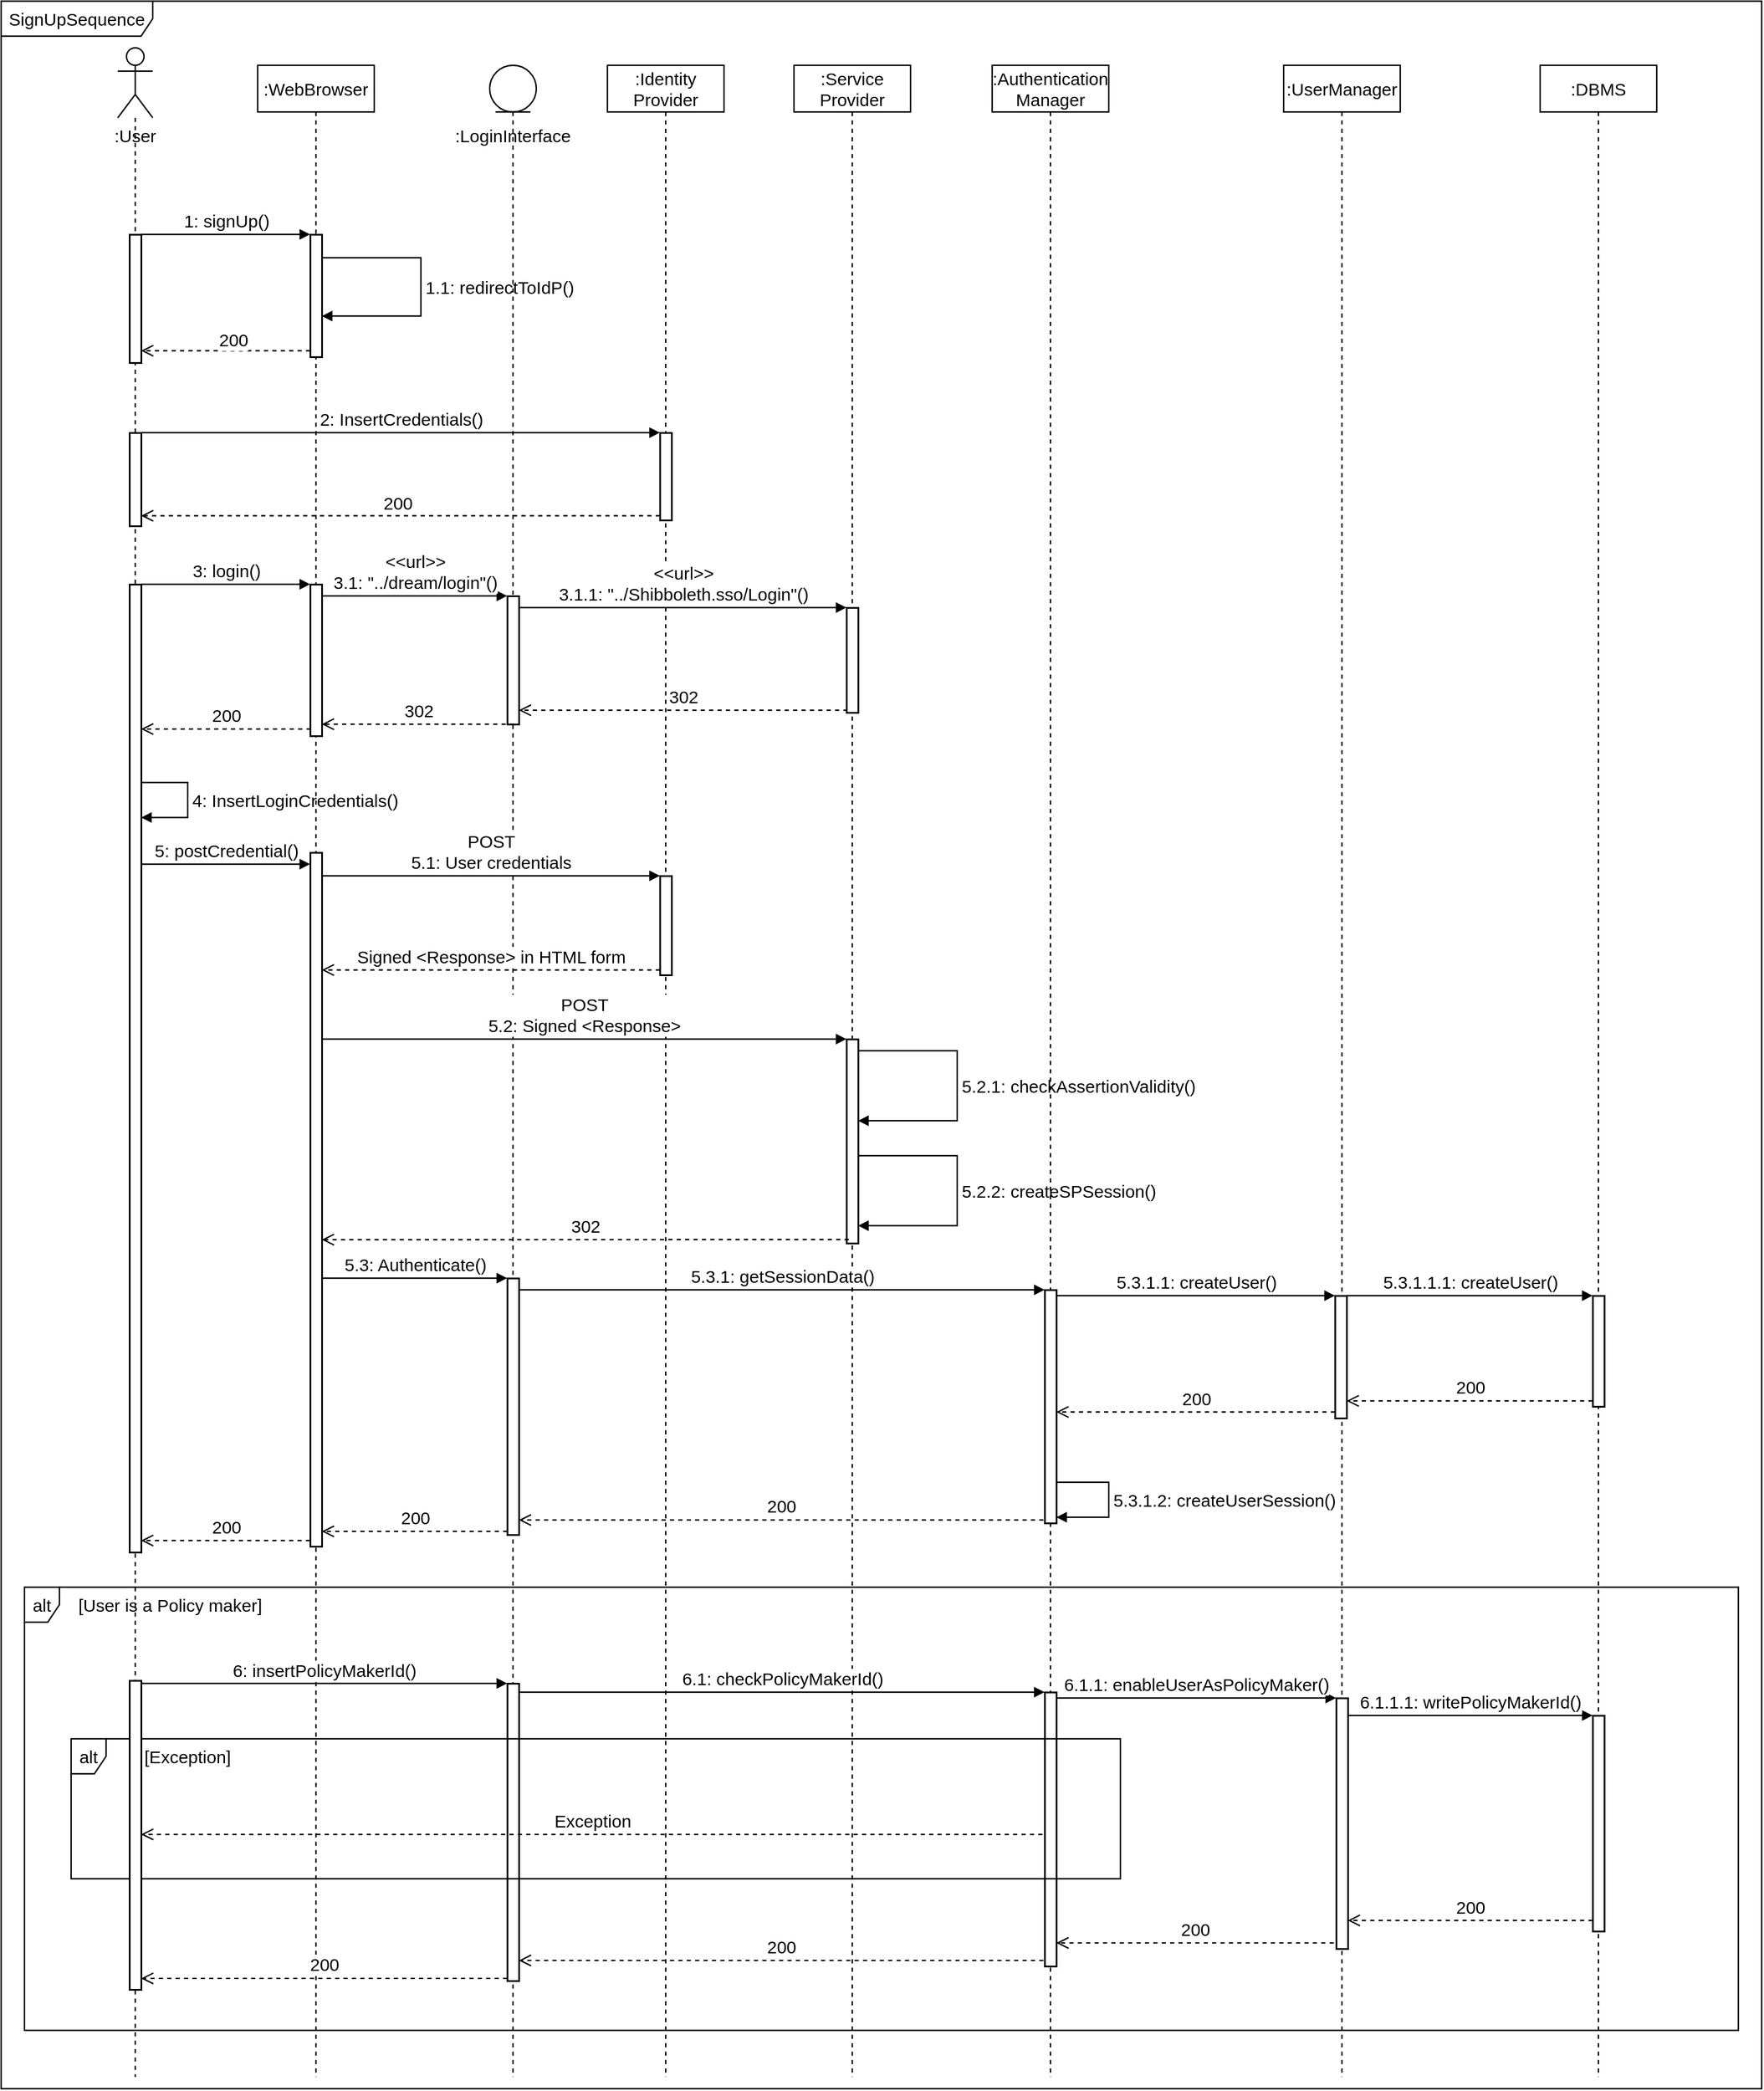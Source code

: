 <mxfile version="16.5.1" type="device" pages="18"><diagram id="1Zx7CC58jSOHlOBg8sVg" name="SignUp"><mxGraphModel dx="1662" dy="865" grid="1" gridSize="10" guides="1" tooltips="1" connect="1" arrows="1" fold="1" page="1" pageScale="1" pageWidth="827" pageHeight="1169" math="0" shadow="0"><root><mxCell id="0"/><mxCell id="1" parent="0"/><mxCell id="z7DTfHTEOCxAMnzga7l1-1" value="SignUpSequence" style="shape=umlFrame;whiteSpace=wrap;html=1;width=130;height=30;fontSize=15;strokeWidth=1.2;" parent="1" vertex="1"><mxGeometry x="20" y="40" width="1510" height="1790" as="geometry"/></mxCell><mxCell id="mIqxg9aFLsb9n39RDjow-71" value="alt" style="shape=umlFrame;whiteSpace=wrap;html=1;width=30;height=30;fontSize=15;strokeWidth=1.2;" parent="1" vertex="1"><mxGeometry x="40" y="1400" width="1470" height="380" as="geometry"/></mxCell><mxCell id="mIqxg9aFLsb9n39RDjow-65" value=":UserManager" style="shape=umlLifeline;perimeter=lifelinePerimeter;whiteSpace=wrap;html=1;container=1;collapsible=0;recursiveResize=0;outlineConnect=0;strokeWidth=1.2;fontSize=15;" parent="1" vertex="1"><mxGeometry x="1120" y="95" width="100" height="1725" as="geometry"/></mxCell><mxCell id="mIqxg9aFLsb9n39RDjow-66" value="" style="html=1;points=[];perimeter=orthogonalPerimeter;fontSize=15;strokeWidth=1.5;" parent="mIqxg9aFLsb9n39RDjow-65" vertex="1"><mxGeometry x="44" y="1055" width="10" height="105" as="geometry"/></mxCell><mxCell id="djiDMKdYY6F4mGn0oIKY-4" value="" style="html=1;points=[];perimeter=orthogonalPerimeter;fontSize=15;strokeWidth=1.5;" parent="mIqxg9aFLsb9n39RDjow-65" vertex="1"><mxGeometry x="45" y="1400" width="10" height="215" as="geometry"/></mxCell><mxCell id="mIqxg9aFLsb9n39RDjow-40" value=":Service&lt;br&gt;Provider" style="shape=umlLifeline;perimeter=lifelinePerimeter;whiteSpace=wrap;html=1;container=1;collapsible=0;recursiveResize=0;outlineConnect=0;strokeWidth=1.2;fontSize=15;" parent="1" vertex="1"><mxGeometry x="700" y="95" width="100" height="1725" as="geometry"/></mxCell><mxCell id="mIqxg9aFLsb9n39RDjow-54" value="" style="html=1;points=[];perimeter=orthogonalPerimeter;fontSize=15;strokeWidth=1.5;" parent="mIqxg9aFLsb9n39RDjow-40" vertex="1"><mxGeometry x="45" y="835" width="10" height="175" as="geometry"/></mxCell><mxCell id="ZpcwldLML3YfsmVpxbVn-2" value="5.2.1: checkAssertionValidity()" style="edgeStyle=orthogonalEdgeStyle;html=1;align=left;spacingLeft=2;endArrow=block;rounded=0;fontSize=15;strokeWidth=1.2;" parent="mIqxg9aFLsb9n39RDjow-40" source="mIqxg9aFLsb9n39RDjow-54" target="mIqxg9aFLsb9n39RDjow-54" edge="1"><mxGeometry relative="1" as="geometry"><mxPoint x="-585" y="935" as="sourcePoint"/><Array as="points"><mxPoint x="140" y="845"/><mxPoint x="140" y="905"/></Array><mxPoint x="-580" y="955" as="targetPoint"/></mxGeometry></mxCell><mxCell id="ZpcwldLML3YfsmVpxbVn-3" value="5.2.2: createSPSession()" style="edgeStyle=orthogonalEdgeStyle;html=1;align=left;spacingLeft=2;endArrow=block;rounded=0;fontSize=15;strokeWidth=1.2;" parent="mIqxg9aFLsb9n39RDjow-40" source="mIqxg9aFLsb9n39RDjow-54" target="mIqxg9aFLsb9n39RDjow-54" edge="1"><mxGeometry relative="1" as="geometry"><mxPoint x="-575" y="945" as="sourcePoint"/><Array as="points"><mxPoint x="140" y="935"/><mxPoint x="140" y="995"/></Array><mxPoint x="-575" y="965" as="targetPoint"/></mxGeometry></mxCell><mxCell id="mIqxg9aFLsb9n39RDjow-31" value=":Identity&lt;br&gt;Provider" style="shape=umlLifeline;perimeter=lifelinePerimeter;whiteSpace=wrap;html=1;container=1;collapsible=0;recursiveResize=0;outlineConnect=0;strokeWidth=1.2;fontSize=15;" parent="1" vertex="1"><mxGeometry x="540" y="95" width="100" height="1725" as="geometry"/></mxCell><mxCell id="mIqxg9aFLsb9n39RDjow-28" value="" style="html=1;points=[];perimeter=orthogonalPerimeter;fontSize=15;strokeWidth=1.5;" parent="mIqxg9aFLsb9n39RDjow-31" vertex="1"><mxGeometry x="45" y="315" width="10" height="75" as="geometry"/></mxCell><mxCell id="mIqxg9aFLsb9n39RDjow-51" value="" style="html=1;points=[];perimeter=orthogonalPerimeter;fontSize=15;strokeWidth=1.5;" parent="mIqxg9aFLsb9n39RDjow-31" vertex="1"><mxGeometry x="45" y="695" width="10" height="85" as="geometry"/></mxCell><mxCell id="mIqxg9aFLsb9n39RDjow-16" value="" style="shape=umlLifeline;participant=umlActor;perimeter=lifelinePerimeter;whiteSpace=wrap;html=1;container=1;collapsible=0;recursiveResize=0;verticalAlign=top;spacingTop=36;outlineConnect=0;fontFamily=Helvetica;fontSize=15;fontColor=rgb(0, 0, 0);align=center;strokeColor=rgb(0, 0, 0);fillColor=rgb(255, 255, 255);size=60;strokeWidth=1.2;" parent="1" vertex="1"><mxGeometry x="120" y="80" width="30" height="1740" as="geometry"/></mxCell><mxCell id="mIqxg9aFLsb9n39RDjow-33" value="" style="html=1;points=[];perimeter=orthogonalPerimeter;fontSize=15;strokeWidth=1.5;" parent="mIqxg9aFLsb9n39RDjow-16" vertex="1"><mxGeometry x="10" y="460" width="10" height="830" as="geometry"/></mxCell><mxCell id="mIqxg9aFLsb9n39RDjow-50" value="4: InsertLoginCredentials()" style="edgeStyle=orthogonalEdgeStyle;html=1;align=left;spacingLeft=2;endArrow=block;rounded=0;fontSize=15;strokeWidth=1.2;" parent="mIqxg9aFLsb9n39RDjow-16" source="mIqxg9aFLsb9n39RDjow-33" target="mIqxg9aFLsb9n39RDjow-33" edge="1"><mxGeometry relative="1" as="geometry"><mxPoint x="60" y="650" as="sourcePoint"/><Array as="points"><mxPoint x="60" y="630"/><mxPoint x="60" y="660"/></Array><mxPoint x="65" y="670" as="targetPoint"/></mxGeometry></mxCell><mxCell id="mIqxg9aFLsb9n39RDjow-10" value="" style="html=1;points=[];perimeter=orthogonalPerimeter;fontSize=15;strokeWidth=1.5;" parent="1" vertex="1"><mxGeometry x="130" y="240" width="10" height="110" as="geometry"/></mxCell><mxCell id="mIqxg9aFLsb9n39RDjow-12" value="1: signUp()" style="html=1;verticalAlign=bottom;endArrow=block;entryX=0;entryY=0;rounded=0;fontSize=15;strokeWidth=1.2;" parent="1" source="mIqxg9aFLsb9n39RDjow-10" target="mIqxg9aFLsb9n39RDjow-11" edge="1"><mxGeometry relative="1" as="geometry"><mxPoint x="-20" y="240" as="sourcePoint"/></mxGeometry></mxCell><mxCell id="mIqxg9aFLsb9n39RDjow-13" value="" style="html=1;verticalAlign=bottom;endArrow=open;dashed=1;endSize=8;exitX=0;exitY=0.95;rounded=0;fontSize=15;strokeWidth=1.2;" parent="1" source="mIqxg9aFLsb9n39RDjow-11" target="mIqxg9aFLsb9n39RDjow-10" edge="1"><mxGeometry relative="1" as="geometry"><mxPoint x="-20" y="316" as="targetPoint"/></mxGeometry></mxCell><mxCell id="U8-VIsqOKdOAm46sjigE-1" value="200" style="edgeLabel;html=1;align=center;verticalAlign=middle;resizable=0;points=[];fontSize=15;" parent="mIqxg9aFLsb9n39RDjow-13" vertex="1" connectable="0"><mxGeometry x="0.139" relative="1" as="geometry"><mxPoint x="16" y="-10" as="offset"/></mxGeometry></mxCell><mxCell id="mIqxg9aFLsb9n39RDjow-17" value=":WebBrowser" style="shape=umlLifeline;perimeter=lifelinePerimeter;whiteSpace=wrap;html=1;container=1;collapsible=0;recursiveResize=0;outlineConnect=0;strokeWidth=1.2;fontSize=15;" parent="1" vertex="1"><mxGeometry x="240" y="95" width="100" height="1725" as="geometry"/></mxCell><mxCell id="mIqxg9aFLsb9n39RDjow-11" value="" style="html=1;points=[];perimeter=orthogonalPerimeter;fontSize=15;strokeWidth=1.5;" parent="mIqxg9aFLsb9n39RDjow-17" vertex="1"><mxGeometry x="45" y="145" width="10" height="105" as="geometry"/></mxCell><mxCell id="bmOT_au-qNFYBHNOsSdn-1" value="1.1: redirectToIdP()" style="edgeStyle=orthogonalEdgeStyle;html=1;align=left;spacingLeft=2;endArrow=block;rounded=0;fontSize=15;strokeWidth=1.2;" parent="mIqxg9aFLsb9n39RDjow-17" source="mIqxg9aFLsb9n39RDjow-11" target="mIqxg9aFLsb9n39RDjow-11" edge="1"><mxGeometry relative="1" as="geometry"><mxPoint x="60" y="183" as="sourcePoint"/><Array as="points"><mxPoint x="140" y="165"/><mxPoint x="140" y="215"/></Array><mxPoint x="45" y="212.5" as="targetPoint"/></mxGeometry></mxCell><mxCell id="EaLbRB9BM2UeRuMZpLau-1" value="" style="html=1;points=[];perimeter=orthogonalPerimeter;fontSize=15;strokeWidth=1.5;" parent="mIqxg9aFLsb9n39RDjow-17" vertex="1"><mxGeometry x="45" y="675" width="10" height="595" as="geometry"/></mxCell><mxCell id="mIqxg9aFLsb9n39RDjow-20" value=":User" style="text;html=1;strokeColor=none;fillColor=none;align=center;verticalAlign=middle;whiteSpace=wrap;rounded=0;fontSize=15;" parent="1" vertex="1"><mxGeometry x="90" y="140" width="90" height="30" as="geometry"/></mxCell><mxCell id="mIqxg9aFLsb9n39RDjow-25" value="" style="shape=umlLifeline;participant=umlEntity;perimeter=lifelinePerimeter;whiteSpace=wrap;html=1;container=1;collapsible=0;recursiveResize=0;verticalAlign=top;spacingTop=36;outlineConnect=0;strokeWidth=1.2;fontSize=15;" parent="1" vertex="1"><mxGeometry x="439" y="95" width="40" height="1725" as="geometry"/></mxCell><mxCell id="mIqxg9aFLsb9n39RDjow-58" value="" style="html=1;points=[];perimeter=orthogonalPerimeter;fontSize=15;strokeWidth=1.5;" parent="mIqxg9aFLsb9n39RDjow-25" vertex="1"><mxGeometry x="15" y="1040" width="10" height="220" as="geometry"/></mxCell><mxCell id="mIqxg9aFLsb9n39RDjow-74" value="" style="html=1;points=[];perimeter=orthogonalPerimeter;fontSize=15;strokeWidth=1.5;" parent="mIqxg9aFLsb9n39RDjow-25" vertex="1"><mxGeometry x="15" y="1387.5" width="10" height="255" as="geometry"/></mxCell><mxCell id="mIqxg9aFLsb9n39RDjow-27" value="" style="html=1;points=[];perimeter=orthogonalPerimeter;fontSize=15;strokeWidth=1.5;" parent="1" vertex="1"><mxGeometry x="130" y="410" width="10" height="80" as="geometry"/></mxCell><mxCell id="mIqxg9aFLsb9n39RDjow-29" value="2: InsertCredentials()" style="html=1;verticalAlign=bottom;endArrow=block;entryX=0;entryY=0;rounded=0;fontSize=15;strokeWidth=1.2;" parent="1" source="mIqxg9aFLsb9n39RDjow-27" target="mIqxg9aFLsb9n39RDjow-28" edge="1"><mxGeometry relative="1" as="geometry"><mxPoint x="627" y="400" as="sourcePoint"/></mxGeometry></mxCell><mxCell id="mIqxg9aFLsb9n39RDjow-30" value="" style="html=1;verticalAlign=bottom;endArrow=open;dashed=1;endSize=8;exitX=0;exitY=0.95;rounded=0;fontSize=15;strokeWidth=1.2;" parent="1" source="mIqxg9aFLsb9n39RDjow-28" target="mIqxg9aFLsb9n39RDjow-27" edge="1"><mxGeometry y="-14" relative="1" as="geometry"><mxPoint x="627" y="476" as="targetPoint"/><mxPoint x="1" as="offset"/></mxGeometry></mxCell><mxCell id="bmOT_au-qNFYBHNOsSdn-2" value="200" style="edgeLabel;html=1;align=center;verticalAlign=middle;resizable=0;points=[];fontSize=15;" parent="mIqxg9aFLsb9n39RDjow-30" vertex="1" connectable="0"><mxGeometry x="-0.069" y="-2" relative="1" as="geometry"><mxPoint x="-18" y="-9" as="offset"/></mxGeometry></mxCell><mxCell id="mIqxg9aFLsb9n39RDjow-34" value="" style="html=1;points=[];perimeter=orthogonalPerimeter;fontSize=15;strokeWidth=1.5;" parent="1" vertex="1"><mxGeometry x="285" y="540" width="10" height="130" as="geometry"/></mxCell><mxCell id="mIqxg9aFLsb9n39RDjow-35" value="3: login()" style="html=1;verticalAlign=bottom;endArrow=block;entryX=0;entryY=0;rounded=0;fontSize=15;strokeWidth=1.2;" parent="1" source="mIqxg9aFLsb9n39RDjow-33" target="mIqxg9aFLsb9n39RDjow-34" edge="1"><mxGeometry relative="1" as="geometry"><mxPoint x="265" y="570" as="sourcePoint"/></mxGeometry></mxCell><mxCell id="mIqxg9aFLsb9n39RDjow-37" value="" style="html=1;points=[];perimeter=orthogonalPerimeter;fontSize=15;strokeWidth=1.5;" parent="1" vertex="1"><mxGeometry x="454" y="550" width="10" height="110" as="geometry"/></mxCell><mxCell id="mIqxg9aFLsb9n39RDjow-38" value="&amp;lt;&amp;lt;url&amp;gt;&amp;gt;&lt;br style=&quot;font-size: 15px;&quot;&gt;3.1: &quot;../dream/login&quot;()" style="html=1;verticalAlign=bottom;endArrow=block;entryX=0;entryY=0;rounded=0;fontSize=15;strokeWidth=1.2;" parent="1" source="mIqxg9aFLsb9n39RDjow-34" target="mIqxg9aFLsb9n39RDjow-37" edge="1"><mxGeometry relative="1" as="geometry"><mxPoint x="465" y="560" as="sourcePoint"/></mxGeometry></mxCell><mxCell id="mIqxg9aFLsb9n39RDjow-41" value="" style="html=1;points=[];perimeter=orthogonalPerimeter;fontSize=15;strokeWidth=1.5;" parent="1" vertex="1"><mxGeometry x="745" y="560" width="10" height="90" as="geometry"/></mxCell><mxCell id="mIqxg9aFLsb9n39RDjow-42" value="&amp;lt;&amp;lt;url&amp;gt;&amp;gt;&lt;br style=&quot;font-size: 15px;&quot;&gt;3.1.1: &quot;../Shibboleth.sso/Login&quot;()" style="html=1;verticalAlign=bottom;endArrow=block;entryX=0;entryY=0;rounded=0;fontSize=15;strokeWidth=1.2;" parent="1" source="mIqxg9aFLsb9n39RDjow-37" target="mIqxg9aFLsb9n39RDjow-41" edge="1"><mxGeometry relative="1" as="geometry"><mxPoint x="800" y="560" as="sourcePoint"/></mxGeometry></mxCell><mxCell id="mIqxg9aFLsb9n39RDjow-45" value="200" style="html=1;verticalAlign=bottom;endArrow=open;dashed=1;endSize=8;rounded=0;exitX=0.048;exitY=0.955;exitDx=0;exitDy=0;exitPerimeter=0;fontSize=15;strokeWidth=1.2;" parent="1" source="mIqxg9aFLsb9n39RDjow-34" target="mIqxg9aFLsb9n39RDjow-33" edge="1"><mxGeometry relative="1" as="geometry"><mxPoint x="320" y="660" as="sourcePoint"/><mxPoint x="240" y="660" as="targetPoint"/></mxGeometry></mxCell><mxCell id="mIqxg9aFLsb9n39RDjow-46" value="302" style="html=1;verticalAlign=bottom;endArrow=open;dashed=1;endSize=8;rounded=0;fontSize=15;strokeWidth=1.2;" parent="1" source="mIqxg9aFLsb9n39RDjow-37" target="mIqxg9aFLsb9n39RDjow-34" edge="1"><mxGeometry relative="1" as="geometry"><mxPoint x="535.0" y="670.0" as="sourcePoint"/><mxPoint x="339.52" y="670.0" as="targetPoint"/><Array as="points"><mxPoint x="460" y="660"/></Array></mxGeometry></mxCell><mxCell id="mIqxg9aFLsb9n39RDjow-47" value="302" style="html=1;verticalAlign=bottom;endArrow=open;dashed=1;endSize=8;rounded=0;exitX=0.1;exitY=0.978;exitDx=0;exitDy=0;exitPerimeter=0;fontSize=15;strokeWidth=1.2;" parent="1" source="mIqxg9aFLsb9n39RDjow-41" target="mIqxg9aFLsb9n39RDjow-37" edge="1"><mxGeometry relative="1" as="geometry"><mxPoint x="730.48" y="674.5" as="sourcePoint"/><mxPoint x="535" y="674.5" as="targetPoint"/></mxGeometry></mxCell><mxCell id="mIqxg9aFLsb9n39RDjow-26" value=":LoginInterface" style="text;html=1;strokeColor=none;fillColor=none;align=center;verticalAlign=middle;whiteSpace=wrap;rounded=0;fontSize=15;" parent="1" vertex="1"><mxGeometry x="414" y="140" width="90" height="30" as="geometry"/></mxCell><mxCell id="mIqxg9aFLsb9n39RDjow-52" value="POST&lt;br style=&quot;font-size: 15px&quot;&gt;5.1: User credentials" style="html=1;verticalAlign=bottom;endArrow=block;entryX=0;entryY=0;rounded=0;fontSize=15;strokeWidth=1.2;" parent="1" source="EaLbRB9BM2UeRuMZpLau-1" target="mIqxg9aFLsb9n39RDjow-51" edge="1"><mxGeometry relative="1" as="geometry"><mxPoint x="665" y="760" as="sourcePoint"/></mxGeometry></mxCell><mxCell id="mIqxg9aFLsb9n39RDjow-53" value="Signed &amp;lt;Response&amp;gt; in HTML form" style="html=1;verticalAlign=bottom;endArrow=open;dashed=1;endSize=8;exitX=0;exitY=0.95;rounded=0;fontSize=15;strokeWidth=1.2;" parent="1" source="mIqxg9aFLsb9n39RDjow-51" target="EaLbRB9BM2UeRuMZpLau-1" edge="1"><mxGeometry relative="1" as="geometry"><mxPoint x="665" y="836" as="targetPoint"/></mxGeometry></mxCell><mxCell id="mIqxg9aFLsb9n39RDjow-55" value="POST&lt;br style=&quot;font-size: 15px&quot;&gt;5.2: Signed &amp;lt;Response&amp;gt;" style="html=1;verticalAlign=bottom;endArrow=block;entryX=0;entryY=0;rounded=0;fontSize=15;strokeWidth=1.2;" parent="1" source="EaLbRB9BM2UeRuMZpLau-1" target="mIqxg9aFLsb9n39RDjow-54" edge="1"><mxGeometry relative="1" as="geometry"><mxPoint x="905" y="910" as="sourcePoint"/></mxGeometry></mxCell><mxCell id="mIqxg9aFLsb9n39RDjow-56" value="302" style="html=1;verticalAlign=bottom;endArrow=open;dashed=1;endSize=8;exitX=0.2;exitY=0.982;rounded=0;exitDx=0;exitDy=0;exitPerimeter=0;fontSize=15;strokeWidth=1.2;" parent="1" source="mIqxg9aFLsb9n39RDjow-54" target="EaLbRB9BM2UeRuMZpLau-1" edge="1"><mxGeometry relative="1" as="geometry"><mxPoint x="905" y="986" as="targetPoint"/><Array as="points"><mxPoint x="370" y="1102"/></Array></mxGeometry></mxCell><mxCell id="mIqxg9aFLsb9n39RDjow-59" value="5.3: Authenticate()" style="html=1;verticalAlign=bottom;endArrow=block;entryX=0;entryY=0;rounded=0;fontSize=15;strokeWidth=1.2;" parent="1" source="EaLbRB9BM2UeRuMZpLau-1" target="mIqxg9aFLsb9n39RDjow-58" edge="1"><mxGeometry relative="1" as="geometry"><mxPoint x="465" y="1070" as="sourcePoint"/></mxGeometry></mxCell><mxCell id="mIqxg9aFLsb9n39RDjow-60" value="200" style="html=1;verticalAlign=bottom;endArrow=open;dashed=1;endSize=8;rounded=0;exitX=0.011;exitY=0.987;exitDx=0;exitDy=0;exitPerimeter=0;fontSize=15;strokeWidth=1.2;" parent="1" source="mIqxg9aFLsb9n39RDjow-58" target="EaLbRB9BM2UeRuMZpLau-1" edge="1"><mxGeometry relative="1" as="geometry"><mxPoint x="465" y="1146" as="targetPoint"/><mxPoint x="530" y="1360" as="sourcePoint"/></mxGeometry></mxCell><mxCell id="mIqxg9aFLsb9n39RDjow-61" value=":Authentication&lt;br style=&quot;font-size: 15px;&quot;&gt;Manager" style="shape=umlLifeline;perimeter=lifelinePerimeter;whiteSpace=wrap;html=1;container=1;collapsible=0;recursiveResize=0;outlineConnect=0;strokeWidth=1.2;fontSize=15;" parent="1" vertex="1"><mxGeometry x="870" y="95" width="100" height="1725" as="geometry"/></mxCell><mxCell id="mIqxg9aFLsb9n39RDjow-62" value="" style="html=1;points=[];perimeter=orthogonalPerimeter;fontSize=15;strokeWidth=1.5;" parent="mIqxg9aFLsb9n39RDjow-61" vertex="1"><mxGeometry x="45" y="1050" width="10" height="200" as="geometry"/></mxCell><mxCell id="mIqxg9aFLsb9n39RDjow-70" value="5.3.1.2: createUserSession()" style="edgeStyle=orthogonalEdgeStyle;html=1;align=left;spacingLeft=2;endArrow=block;rounded=0;fontSize=15;strokeWidth=1.2;" parent="mIqxg9aFLsb9n39RDjow-61" edge="1"><mxGeometry relative="1" as="geometry"><mxPoint x="55" y="1215" as="sourcePoint"/><Array as="points"><mxPoint x="100" y="1215"/><mxPoint x="100" y="1245"/></Array><mxPoint x="55" y="1245" as="targetPoint"/></mxGeometry></mxCell><mxCell id="djiDMKdYY6F4mGn0oIKY-1" value="" style="html=1;points=[];perimeter=orthogonalPerimeter;fontSize=15;strokeWidth=1.5;" parent="mIqxg9aFLsb9n39RDjow-61" vertex="1"><mxGeometry x="45" y="1395" width="10" height="235" as="geometry"/></mxCell><mxCell id="mIqxg9aFLsb9n39RDjow-63" value="5.3.1: getSessionData()" style="html=1;verticalAlign=bottom;endArrow=block;entryX=0;entryY=0;rounded=0;fontSize=15;strokeWidth=1.2;" parent="1" source="mIqxg9aFLsb9n39RDjow-58" target="mIqxg9aFLsb9n39RDjow-62" edge="1"><mxGeometry relative="1" as="geometry"><mxPoint x="1145" y="1088" as="sourcePoint"/></mxGeometry></mxCell><mxCell id="mIqxg9aFLsb9n39RDjow-64" value="200" style="html=1;verticalAlign=bottom;endArrow=open;dashed=1;endSize=8;exitX=-0.1;exitY=0.987;rounded=0;exitDx=0;exitDy=0;exitPerimeter=0;fontSize=15;strokeWidth=1.2;" parent="1" source="mIqxg9aFLsb9n39RDjow-62" target="mIqxg9aFLsb9n39RDjow-58" edge="1"><mxGeometry relative="1" as="geometry"><mxPoint x="1145" y="1164" as="targetPoint"/></mxGeometry></mxCell><mxCell id="mIqxg9aFLsb9n39RDjow-67" value="5.3.1.1: createUser()" style="html=1;verticalAlign=bottom;endArrow=block;entryX=0;entryY=0;rounded=0;fontSize=15;strokeWidth=1.2;" parent="1" source="mIqxg9aFLsb9n39RDjow-62" target="mIqxg9aFLsb9n39RDjow-66" edge="1"><mxGeometry relative="1" as="geometry"><mxPoint x="1225" y="1150" as="sourcePoint"/></mxGeometry></mxCell><mxCell id="mIqxg9aFLsb9n39RDjow-68" value="200" style="html=1;verticalAlign=bottom;endArrow=open;dashed=1;endSize=8;exitX=0;exitY=0.95;rounded=0;fontSize=15;strokeWidth=1.2;" parent="1" source="mIqxg9aFLsb9n39RDjow-66" target="mIqxg9aFLsb9n39RDjow-62" edge="1"><mxGeometry relative="1" as="geometry"><mxPoint x="1225" y="1249.75" as="targetPoint"/></mxGeometry></mxCell><mxCell id="mIqxg9aFLsb9n39RDjow-72" value="[User is a Policy maker]" style="text;html=1;strokeColor=none;fillColor=none;align=center;verticalAlign=middle;whiteSpace=wrap;rounded=0;fontSize=15;" parent="1" vertex="1"><mxGeometry x="80" y="1400" width="170" height="30" as="geometry"/></mxCell><mxCell id="djiDMKdYY6F4mGn0oIKY-9" value="[Exception]" style="text;html=1;strokeColor=none;fillColor=none;align=center;verticalAlign=middle;whiteSpace=wrap;rounded=0;fontSize=15;" parent="1" vertex="1"><mxGeometry x="150" y="1530" width="60" height="30" as="geometry"/></mxCell><mxCell id="JjSJi8gF1SfL3Q7VZJTP-3" value=":DBMS" style="shape=umlLifeline;perimeter=lifelinePerimeter;whiteSpace=wrap;html=1;container=1;collapsible=0;recursiveResize=0;outlineConnect=0;strokeWidth=1.2;fontSize=15;" parent="1" vertex="1"><mxGeometry x="1340" y="95" width="100" height="1725" as="geometry"/></mxCell><mxCell id="JjSJi8gF1SfL3Q7VZJTP-5" value="" style="html=1;points=[];perimeter=orthogonalPerimeter;fontSize=15;strokeWidth=1.5;" parent="JjSJi8gF1SfL3Q7VZJTP-3" vertex="1"><mxGeometry x="45" y="1055" width="10" height="95" as="geometry"/></mxCell><mxCell id="JjSJi8gF1SfL3Q7VZJTP-8" value="" style="html=1;points=[];perimeter=orthogonalPerimeter;fontSize=15;strokeWidth=1.5;" parent="JjSJi8gF1SfL3Q7VZJTP-3" vertex="1"><mxGeometry x="45" y="1415" width="10" height="185" as="geometry"/></mxCell><mxCell id="JjSJi8gF1SfL3Q7VZJTP-6" value="5.3.1.1.1: createUser()" style="html=1;verticalAlign=bottom;endArrow=block;entryX=0;entryY=0;rounded=0;fontSize=15;strokeWidth=1.2;" parent="1" source="mIqxg9aFLsb9n39RDjow-66" target="JjSJi8gF1SfL3Q7VZJTP-5" edge="1"><mxGeometry relative="1" as="geometry"><mxPoint x="1865" y="1150" as="sourcePoint"/></mxGeometry></mxCell><mxCell id="JjSJi8gF1SfL3Q7VZJTP-7" value="200" style="html=1;verticalAlign=bottom;endArrow=open;dashed=1;endSize=8;exitX=0;exitY=0.95;rounded=0;fontSize=15;strokeWidth=1.2;" parent="1" source="JjSJi8gF1SfL3Q7VZJTP-5" target="mIqxg9aFLsb9n39RDjow-66" edge="1"><mxGeometry relative="1" as="geometry"><mxPoint x="1865" y="1226" as="targetPoint"/></mxGeometry></mxCell><mxCell id="djiDMKdYY6F4mGn0oIKY-5" value="6.1.1: enableUserAsPolicyMaker()" style="html=1;verticalAlign=bottom;endArrow=block;entryX=0;entryY=0;rounded=0;fontSize=15;strokeWidth=1.2;" parent="1" source="djiDMKdYY6F4mGn0oIKY-1" target="djiDMKdYY6F4mGn0oIKY-4" edge="1"><mxGeometry relative="1" as="geometry"><mxPoint x="1464" y="1490.0" as="sourcePoint"/></mxGeometry></mxCell><mxCell id="djiDMKdYY6F4mGn0oIKY-6" value="200" style="html=1;verticalAlign=bottom;endArrow=open;dashed=1;endSize=8;exitX=-0.2;exitY=0.977;rounded=0;exitDx=0;exitDy=0;exitPerimeter=0;fontSize=15;strokeWidth=1.2;" parent="1" source="djiDMKdYY6F4mGn0oIKY-4" target="djiDMKdYY6F4mGn0oIKY-1" edge="1"><mxGeometry relative="1" as="geometry"><mxPoint x="1464" y="1700.055" as="targetPoint"/></mxGeometry></mxCell><mxCell id="JjSJi8gF1SfL3Q7VZJTP-10" value="200" style="html=1;verticalAlign=bottom;endArrow=open;dashed=1;endSize=8;exitX=0;exitY=0.95;rounded=0;fontSize=15;strokeWidth=1.2;" parent="1" source="JjSJi8gF1SfL3Q7VZJTP-8" target="djiDMKdYY6F4mGn0oIKY-4" edge="1"><mxGeometry relative="1" as="geometry"><mxPoint x="1464" y="1600.25" as="targetPoint"/></mxGeometry></mxCell><mxCell id="JjSJi8gF1SfL3Q7VZJTP-9" value="6.1.1.1: writePolicyMakerId()" style="html=1;verticalAlign=bottom;endArrow=block;entryX=0;entryY=0;rounded=0;fontSize=15;strokeWidth=1.2;" parent="1" source="djiDMKdYY6F4mGn0oIKY-4" target="JjSJi8gF1SfL3Q7VZJTP-8" edge="1"><mxGeometry relative="1" as="geometry"><mxPoint x="1464" y="1510" as="sourcePoint"/></mxGeometry></mxCell><mxCell id="djiDMKdYY6F4mGn0oIKY-7" value="alt" style="shape=umlFrame;whiteSpace=wrap;html=1;width=30;height=30;fontSize=15;strokeWidth=1.2;" parent="1" vertex="1"><mxGeometry x="80" y="1530" width="900" height="120" as="geometry"/></mxCell><mxCell id="EaLbRB9BM2UeRuMZpLau-2" value="5: postCredential()" style="html=1;verticalAlign=bottom;endArrow=block;rounded=0;fontSize=15;strokeWidth=1.2;" parent="1" source="mIqxg9aFLsb9n39RDjow-33" target="EaLbRB9BM2UeRuMZpLau-1" edge="1"><mxGeometry relative="1" as="geometry"><mxPoint x="140" y="790" as="sourcePoint"/><mxPoint x="335" y="790" as="targetPoint"/><Array as="points"><mxPoint x="220" y="780"/></Array></mxGeometry></mxCell><mxCell id="EaLbRB9BM2UeRuMZpLau-3" value="200" style="html=1;verticalAlign=bottom;endArrow=open;dashed=1;endSize=8;rounded=0;fontSize=15;strokeWidth=1.2;" parent="1" source="EaLbRB9BM2UeRuMZpLau-1" target="mIqxg9aFLsb9n39RDjow-33" edge="1"><mxGeometry relative="1" as="geometry"><mxPoint x="144.89" y="1360" as="targetPoint"/><mxPoint x="335.0" y="1360" as="sourcePoint"/><Array as="points"><mxPoint x="200" y="1360"/></Array></mxGeometry></mxCell><mxCell id="mIqxg9aFLsb9n39RDjow-73" value="" style="html=1;points=[];perimeter=orthogonalPerimeter;fontSize=15;strokeWidth=1.5;" parent="1" vertex="1"><mxGeometry x="130" y="1480" width="10" height="265" as="geometry"/></mxCell><mxCell id="mIqxg9aFLsb9n39RDjow-75" value="6: insertPolicyMakerId()" style="html=1;verticalAlign=bottom;endArrow=block;entryX=0;entryY=0;rounded=0;fontSize=15;strokeWidth=1.2;" parent="1" source="mIqxg9aFLsb9n39RDjow-73" target="mIqxg9aFLsb9n39RDjow-74" edge="1"><mxGeometry relative="1" as="geometry"><mxPoint x="165" y="1470" as="sourcePoint"/></mxGeometry></mxCell><mxCell id="mIqxg9aFLsb9n39RDjow-76" value="200" style="html=1;verticalAlign=bottom;endArrow=open;dashed=1;endSize=8;exitX=0;exitY=0.992;rounded=0;exitDx=0;exitDy=0;exitPerimeter=0;fontSize=15;strokeWidth=1.2;" parent="1" source="mIqxg9aFLsb9n39RDjow-74" target="mIqxg9aFLsb9n39RDjow-73" edge="1"><mxGeometry relative="1" as="geometry"><mxPoint x="165" y="1546" as="targetPoint"/></mxGeometry></mxCell><mxCell id="djiDMKdYY6F4mGn0oIKY-8" value="Exception" style="html=1;verticalAlign=bottom;endArrow=open;dashed=1;endSize=8;rounded=0;exitX=-0.188;exitY=0.519;exitDx=0;exitDy=0;exitPerimeter=0;fontSize=15;strokeWidth=1.2;" parent="1" source="djiDMKdYY6F4mGn0oIKY-1" target="mIqxg9aFLsb9n39RDjow-73" edge="1"><mxGeometry relative="1" as="geometry"><mxPoint x="910" y="1610" as="sourcePoint"/><mxPoint x="830" y="1610" as="targetPoint"/></mxGeometry></mxCell><mxCell id="djiDMKdYY6F4mGn0oIKY-2" value="6.1: checkPolicyMakerId()" style="html=1;verticalAlign=bottom;endArrow=block;entryX=0;entryY=0;rounded=0;fontSize=15;strokeWidth=1.2;" parent="1" source="mIqxg9aFLsb9n39RDjow-74" target="djiDMKdYY6F4mGn0oIKY-1" edge="1"><mxGeometry relative="1" as="geometry"><mxPoint x="845" y="1490" as="sourcePoint"/></mxGeometry></mxCell><mxCell id="djiDMKdYY6F4mGn0oIKY-3" value="200" style="html=1;verticalAlign=bottom;endArrow=open;dashed=1;endSize=8;exitX=-0.1;exitY=0.979;rounded=0;exitDx=0;exitDy=0;exitPerimeter=0;fontSize=15;strokeWidth=1.2;" parent="1" source="djiDMKdYY6F4mGn0oIKY-1" target="mIqxg9aFLsb9n39RDjow-74" edge="1"><mxGeometry relative="1" as="geometry"><mxPoint x="845" y="1566" as="targetPoint"/></mxGeometry></mxCell></root></mxGraphModel></diagram><diagram id="cVxw3j-LmNkkEhXOja4i" name="Login"><mxGraphModel dx="1662" dy="865" grid="1" gridSize="10" guides="1" tooltips="1" connect="1" arrows="1" fold="1" page="1" pageScale="1" pageWidth="827" pageHeight="1169" math="0" shadow="0"><root><mxCell id="4cIcO_j9UZ9DCWQrOo0q-0"/><mxCell id="4cIcO_j9UZ9DCWQrOo0q-1" parent="4cIcO_j9UZ9DCWQrOo0q-0"/><mxCell id="azvcMS94DGq-co3q9sx_-0" value="LoginSequence" style="shape=umlFrame;whiteSpace=wrap;html=1;width=120;height=30;fontSize=15;strokeWidth=1.2;" parent="4cIcO_j9UZ9DCWQrOo0q-1" vertex="1"><mxGeometry x="90" y="40" width="1370" height="920" as="geometry"/></mxCell><mxCell id="azvcMS94DGq-co3q9sx_-2" value=":UserManager" style="shape=umlLifeline;perimeter=lifelinePerimeter;whiteSpace=wrap;html=1;container=1;collapsible=0;recursiveResize=0;outlineConnect=0;strokeWidth=1.2;fontSize=15;" parent="4cIcO_j9UZ9DCWQrOo0q-1" vertex="1"><mxGeometry x="1110" y="95" width="100" height="855" as="geometry"/></mxCell><mxCell id="azvcMS94DGq-co3q9sx_-3" value="" style="html=1;points=[];perimeter=orthogonalPerimeter;fontSize=15;strokeWidth=1.5;" parent="azvcMS94DGq-co3q9sx_-2" vertex="1"><mxGeometry x="44" y="645" width="10" height="80" as="geometry"/></mxCell><mxCell id="azvcMS94DGq-co3q9sx_-4" value=":Service&lt;br&gt;Provider" style="shape=umlLifeline;perimeter=lifelinePerimeter;whiteSpace=wrap;html=1;container=1;collapsible=0;recursiveResize=0;outlineConnect=0;strokeWidth=1.2;fontSize=15;" parent="4cIcO_j9UZ9DCWQrOo0q-1" vertex="1"><mxGeometry x="710" y="95" width="100" height="855" as="geometry"/></mxCell><mxCell id="azvcMS94DGq-co3q9sx_-5" value="" style="html=1;points=[];perimeter=orthogonalPerimeter;fontSize=15;strokeWidth=1.5;" parent="azvcMS94DGq-co3q9sx_-4" vertex="1"><mxGeometry x="45" y="460" width="10" height="140" as="geometry"/></mxCell><mxCell id="1FhrcxDHJYO_YlZ5okW--0" value="3.2.1: checkAssertionValidity()" style="edgeStyle=orthogonalEdgeStyle;html=1;align=left;spacingLeft=2;endArrow=block;rounded=0;fontSize=15;strokeColor=default;strokeWidth=1.2;" parent="azvcMS94DGq-co3q9sx_-4" source="azvcMS94DGq-co3q9sx_-5" target="azvcMS94DGq-co3q9sx_-5" edge="1"><mxGeometry relative="1" as="geometry"><mxPoint x="70" y="465" as="sourcePoint"/><Array as="points"><mxPoint x="155" y="465"/><mxPoint x="155" y="515"/></Array><mxPoint x="70" y="525" as="targetPoint"/></mxGeometry></mxCell><mxCell id="1FhrcxDHJYO_YlZ5okW--1" value="3.2.2: createSPSession()" style="edgeStyle=orthogonalEdgeStyle;html=1;align=left;spacingLeft=2;endArrow=block;rounded=0;fontSize=15;strokeWidth=1.2;" parent="azvcMS94DGq-co3q9sx_-4" source="azvcMS94DGq-co3q9sx_-5" target="azvcMS94DGq-co3q9sx_-5" edge="1"><mxGeometry relative="1" as="geometry"><mxPoint x="70" y="555" as="sourcePoint"/><Array as="points"><mxPoint x="155" y="535"/><mxPoint x="155" y="585"/></Array><mxPoint x="70" y="615" as="targetPoint"/></mxGeometry></mxCell><mxCell id="azvcMS94DGq-co3q9sx_-6" value=":Identity&lt;br&gt;Provider" style="shape=umlLifeline;perimeter=lifelinePerimeter;whiteSpace=wrap;html=1;container=1;collapsible=0;recursiveResize=0;outlineConnect=0;strokeWidth=1.2;fontSize=15;" parent="4cIcO_j9UZ9DCWQrOo0q-1" vertex="1"><mxGeometry x="550" y="95" width="100" height="855" as="geometry"/></mxCell><mxCell id="azvcMS94DGq-co3q9sx_-8" value="" style="html=1;points=[];perimeter=orthogonalPerimeter;fontSize=15;strokeWidth=1.5;" parent="azvcMS94DGq-co3q9sx_-6" vertex="1"><mxGeometry x="45" y="355" width="10" height="55" as="geometry"/></mxCell><mxCell id="azvcMS94DGq-co3q9sx_-9" value="" style="shape=umlLifeline;participant=umlActor;perimeter=lifelinePerimeter;whiteSpace=wrap;html=1;container=1;collapsible=0;recursiveResize=0;verticalAlign=top;spacingTop=36;outlineConnect=0;fontFamily=Helvetica;fontSize=15;fontColor=rgb(0, 0, 0);align=center;strokeColor=rgb(0, 0, 0);fillColor=rgb(255, 255, 255);size=60;strokeWidth=1.2;" parent="4cIcO_j9UZ9DCWQrOo0q-1" vertex="1"><mxGeometry x="120" y="80" width="30" height="870" as="geometry"/></mxCell><mxCell id="azvcMS94DGq-co3q9sx_-10" value="" style="html=1;points=[];perimeter=orthogonalPerimeter;fontSize=15;strokeWidth=1.5;" parent="azvcMS94DGq-co3q9sx_-9" vertex="1"><mxGeometry x="10" y="120" width="10" height="720" as="geometry"/></mxCell><mxCell id="azvcMS94DGq-co3q9sx_-11" value="2: InsertLoginCredentials()" style="edgeStyle=orthogonalEdgeStyle;html=1;align=left;spacingLeft=2;endArrow=block;rounded=0;fontSize=15;strokeWidth=1.2;" parent="azvcMS94DGq-co3q9sx_-9" source="azvcMS94DGq-co3q9sx_-10" target="azvcMS94DGq-co3q9sx_-10" edge="1"><mxGeometry relative="1" as="geometry"><mxPoint x="60" y="310" as="sourcePoint"/><Array as="points"><mxPoint x="70" y="280"/><mxPoint x="70" y="310"/></Array><mxPoint x="65" y="330" as="targetPoint"/></mxGeometry></mxCell><mxCell id="azvcMS94DGq-co3q9sx_-15" value=":WebBrowser" style="shape=umlLifeline;perimeter=lifelinePerimeter;whiteSpace=wrap;html=1;container=1;collapsible=0;recursiveResize=0;outlineConnect=0;strokeWidth=1.2;fontSize=15;" parent="4cIcO_j9UZ9DCWQrOo0q-1" vertex="1"><mxGeometry x="250" y="95" width="100" height="855" as="geometry"/></mxCell><mxCell id="w32spo7V9o8GrKuluhJ9-0" value="" style="html=1;points=[];perimeter=orthogonalPerimeter;fontSize=15;strokeWidth=1.5;" parent="azvcMS94DGq-co3q9sx_-15" vertex="1"><mxGeometry x="45" y="332.5" width="10" height="487.5" as="geometry"/></mxCell><mxCell id="azvcMS94DGq-co3q9sx_-17" value=":User" style="text;html=1;strokeColor=none;fillColor=none;align=center;verticalAlign=middle;whiteSpace=wrap;rounded=0;fontSize=15;" parent="4cIcO_j9UZ9DCWQrOo0q-1" vertex="1"><mxGeometry x="90" y="140" width="90" height="30" as="geometry"/></mxCell><mxCell id="azvcMS94DGq-co3q9sx_-20" value="" style="shape=umlLifeline;participant=umlEntity;perimeter=lifelinePerimeter;whiteSpace=wrap;html=1;container=1;collapsible=0;recursiveResize=0;verticalAlign=top;spacingTop=36;outlineConnect=0;strokeWidth=1.2;fontSize=15;" parent="4cIcO_j9UZ9DCWQrOo0q-1" vertex="1"><mxGeometry x="455" y="95" width="40" height="855" as="geometry"/></mxCell><mxCell id="azvcMS94DGq-co3q9sx_-22" value="" style="html=1;points=[];perimeter=orthogonalPerimeter;fontSize=15;strokeWidth=1.5;" parent="azvcMS94DGq-co3q9sx_-20" vertex="1"><mxGeometry x="15" y="635" width="10" height="175" as="geometry"/></mxCell><mxCell id="azvcMS94DGq-co3q9sx_-26" value="" style="html=1;points=[];perimeter=orthogonalPerimeter;fontSize=15;strokeWidth=1.5;" parent="4cIcO_j9UZ9DCWQrOo0q-1" vertex="1"><mxGeometry x="295" y="200" width="10" height="130" as="geometry"/></mxCell><mxCell id="azvcMS94DGq-co3q9sx_-27" value="1: login()" style="html=1;verticalAlign=bottom;endArrow=block;entryX=0;entryY=0;rounded=0;fontSize=15;" parent="4cIcO_j9UZ9DCWQrOo0q-1" source="azvcMS94DGq-co3q9sx_-10" target="azvcMS94DGq-co3q9sx_-26" edge="1"><mxGeometry relative="1" as="geometry"><mxPoint x="265" y="230" as="sourcePoint"/></mxGeometry></mxCell><mxCell id="azvcMS94DGq-co3q9sx_-28" value="" style="html=1;points=[];perimeter=orthogonalPerimeter;fontSize=15;strokeWidth=1.5;" parent="4cIcO_j9UZ9DCWQrOo0q-1" vertex="1"><mxGeometry x="470" y="210" width="10" height="110" as="geometry"/></mxCell><mxCell id="azvcMS94DGq-co3q9sx_-29" value="&amp;lt;&amp;lt;url&amp;gt;&amp;gt;&lt;br style=&quot;font-size: 15px&quot;&gt;1.1: &quot;../dream/login&quot;()" style="html=1;verticalAlign=bottom;endArrow=block;entryX=0;entryY=0;rounded=0;fontSize=15;" parent="4cIcO_j9UZ9DCWQrOo0q-1" source="azvcMS94DGq-co3q9sx_-26" target="azvcMS94DGq-co3q9sx_-28" edge="1"><mxGeometry relative="1" as="geometry"><mxPoint x="465" y="220" as="sourcePoint"/></mxGeometry></mxCell><mxCell id="azvcMS94DGq-co3q9sx_-30" value="" style="html=1;points=[];perimeter=orthogonalPerimeter;fontSize=15;strokeWidth=1.5;" parent="4cIcO_j9UZ9DCWQrOo0q-1" vertex="1"><mxGeometry x="755" y="220" width="10" height="90" as="geometry"/></mxCell><mxCell id="azvcMS94DGq-co3q9sx_-31" value="&amp;lt;&amp;lt;url&amp;gt;&amp;gt;&lt;br style=&quot;font-size: 15px&quot;&gt;1.1.1: &quot;../Shibboleth.sso/Login&quot;()" style="html=1;verticalAlign=bottom;endArrow=block;entryX=0;entryY=0;rounded=0;fontSize=15;" parent="4cIcO_j9UZ9DCWQrOo0q-1" source="azvcMS94DGq-co3q9sx_-28" target="azvcMS94DGq-co3q9sx_-30" edge="1"><mxGeometry relative="1" as="geometry"><mxPoint x="800" y="220" as="sourcePoint"/></mxGeometry></mxCell><mxCell id="azvcMS94DGq-co3q9sx_-32" value="200" style="html=1;verticalAlign=bottom;endArrow=open;dashed=1;endSize=8;rounded=0;exitX=0.048;exitY=0.955;exitDx=0;exitDy=0;exitPerimeter=0;fontSize=15;" parent="4cIcO_j9UZ9DCWQrOo0q-1" source="azvcMS94DGq-co3q9sx_-26" target="azvcMS94DGq-co3q9sx_-10" edge="1"><mxGeometry relative="1" as="geometry"><mxPoint x="320" y="320" as="sourcePoint"/><mxPoint x="240" y="320" as="targetPoint"/></mxGeometry></mxCell><mxCell id="azvcMS94DGq-co3q9sx_-33" value="302" style="html=1;verticalAlign=bottom;endArrow=open;dashed=1;endSize=8;rounded=0;fontSize=15;" parent="4cIcO_j9UZ9DCWQrOo0q-1" source="azvcMS94DGq-co3q9sx_-28" target="azvcMS94DGq-co3q9sx_-26" edge="1"><mxGeometry relative="1" as="geometry"><mxPoint x="535.0" y="330.0" as="sourcePoint"/><mxPoint x="339.52" y="330.0" as="targetPoint"/><Array as="points"><mxPoint x="460" y="320"/></Array></mxGeometry></mxCell><mxCell id="azvcMS94DGq-co3q9sx_-34" value="302" style="html=1;verticalAlign=bottom;endArrow=open;dashed=1;endSize=8;rounded=0;exitX=0.1;exitY=0.978;exitDx=0;exitDy=0;exitPerimeter=0;fontSize=15;" parent="4cIcO_j9UZ9DCWQrOo0q-1" source="azvcMS94DGq-co3q9sx_-30" target="azvcMS94DGq-co3q9sx_-28" edge="1"><mxGeometry relative="1" as="geometry"><mxPoint x="730.48" y="334.5" as="sourcePoint"/><mxPoint x="535" y="334.5" as="targetPoint"/></mxGeometry></mxCell><mxCell id="azvcMS94DGq-co3q9sx_-35" value=":LoginInterface" style="text;html=1;strokeColor=none;fillColor=none;align=center;verticalAlign=middle;whiteSpace=wrap;rounded=0;fontSize=15;" parent="4cIcO_j9UZ9DCWQrOo0q-1" vertex="1"><mxGeometry x="430" y="140" width="90" height="30" as="geometry"/></mxCell><mxCell id="azvcMS94DGq-co3q9sx_-36" value="POST&lt;br style=&quot;font-size: 15px&quot;&gt;3.1: User credentials" style="html=1;verticalAlign=bottom;endArrow=block;entryX=0;entryY=0;rounded=0;exitX=1.024;exitY=0.047;exitDx=0;exitDy=0;exitPerimeter=0;fontSize=15;" parent="4cIcO_j9UZ9DCWQrOo0q-1" source="w32spo7V9o8GrKuluhJ9-0" target="azvcMS94DGq-co3q9sx_-8" edge="1"><mxGeometry relative="1" as="geometry"><mxPoint x="350" y="450" as="sourcePoint"/></mxGeometry></mxCell><mxCell id="azvcMS94DGq-co3q9sx_-37" value="Signed &amp;lt;Response&amp;gt; in HTML form" style="html=1;verticalAlign=bottom;endArrow=open;dashed=1;endSize=8;exitX=0;exitY=0.95;rounded=0;fontSize=15;" parent="4cIcO_j9UZ9DCWQrOo0q-1" source="azvcMS94DGq-co3q9sx_-8" target="w32spo7V9o8GrKuluhJ9-0" edge="1"><mxGeometry relative="1" as="geometry"><mxPoint x="350" y="531" as="targetPoint"/></mxGeometry></mxCell><mxCell id="azvcMS94DGq-co3q9sx_-38" value="POST&lt;br style=&quot;font-size: 15px&quot;&gt;3.2: Signed &amp;lt;Response&amp;gt;" style="html=1;verticalAlign=bottom;endArrow=block;entryX=0;entryY=0;rounded=0;fontSize=15;" parent="4cIcO_j9UZ9DCWQrOo0q-1" source="w32spo7V9o8GrKuluhJ9-0" target="azvcMS94DGq-co3q9sx_-5" edge="1"><mxGeometry relative="1" as="geometry"><mxPoint x="350" y="590" as="sourcePoint"/></mxGeometry></mxCell><mxCell id="azvcMS94DGq-co3q9sx_-39" value="302" style="html=1;verticalAlign=bottom;endArrow=open;dashed=1;endSize=8;exitX=0;exitY=0.95;rounded=0;fontSize=15;" parent="4cIcO_j9UZ9DCWQrOo0q-1" source="azvcMS94DGq-co3q9sx_-5" target="w32spo7V9o8GrKuluhJ9-0" edge="1"><mxGeometry relative="1" as="geometry"><mxPoint x="340" y="666" as="targetPoint"/></mxGeometry></mxCell><mxCell id="azvcMS94DGq-co3q9sx_-40" value="3.3: Authenticate()" style="html=1;verticalAlign=bottom;endArrow=block;entryX=0;entryY=0;rounded=0;fontSize=15;" parent="4cIcO_j9UZ9DCWQrOo0q-1" source="w32spo7V9o8GrKuluhJ9-0" target="azvcMS94DGq-co3q9sx_-22" edge="1"><mxGeometry relative="1" as="geometry"><mxPoint x="465" y="730" as="sourcePoint"/><mxPoint as="offset"/></mxGeometry></mxCell><mxCell id="azvcMS94DGq-co3q9sx_-41" value="200" style="html=1;verticalAlign=bottom;endArrow=open;dashed=1;endSize=8;rounded=0;exitX=0.141;exitY=0.993;exitDx=0;exitDy=0;exitPerimeter=0;fontSize=15;" parent="4cIcO_j9UZ9DCWQrOo0q-1" source="w32spo7V9o8GrKuluhJ9-0" target="azvcMS94DGq-co3q9sx_-10" edge="1"><mxGeometry relative="1" as="geometry"><mxPoint x="465" y="806" as="targetPoint"/><mxPoint x="340" y="900" as="sourcePoint"/></mxGeometry></mxCell><mxCell id="azvcMS94DGq-co3q9sx_-42" value=":Authentication&lt;br style=&quot;font-size: 15px;&quot;&gt;Manager" style="shape=umlLifeline;perimeter=lifelinePerimeter;whiteSpace=wrap;html=1;container=1;collapsible=0;recursiveResize=0;outlineConnect=0;strokeWidth=1.2;fontSize=15;" parent="4cIcO_j9UZ9DCWQrOo0q-1" vertex="1"><mxGeometry x="870" y="95" width="100" height="855" as="geometry"/></mxCell><mxCell id="azvcMS94DGq-co3q9sx_-43" value="" style="html=1;points=[];perimeter=orthogonalPerimeter;fontSize=15;strokeWidth=1.5;" parent="azvcMS94DGq-co3q9sx_-42" vertex="1"><mxGeometry x="45" y="640" width="10" height="160" as="geometry"/></mxCell><mxCell id="azvcMS94DGq-co3q9sx_-44" value="3.3.1.2: createUserSession()" style="edgeStyle=orthogonalEdgeStyle;html=1;align=left;spacingLeft=2;endArrow=block;rounded=0;fontSize=15;strokeWidth=1.2;" parent="azvcMS94DGq-co3q9sx_-42" edge="1"><mxGeometry relative="1" as="geometry"><mxPoint x="55" y="750" as="sourcePoint"/><Array as="points"><mxPoint x="100" y="750"/><mxPoint x="100" y="780"/></Array><mxPoint x="55" y="780" as="targetPoint"/></mxGeometry></mxCell><mxCell id="azvcMS94DGq-co3q9sx_-56" value="3.3.1: getSessionData()" style="html=1;verticalAlign=bottom;endArrow=block;entryX=0;entryY=0;rounded=0;fontSize=15;" parent="4cIcO_j9UZ9DCWQrOo0q-1" source="azvcMS94DGq-co3q9sx_-22" target="azvcMS94DGq-co3q9sx_-43" edge="1"><mxGeometry relative="1" as="geometry"><mxPoint x="1145" y="748" as="sourcePoint"/></mxGeometry></mxCell><mxCell id="azvcMS94DGq-co3q9sx_-57" value="200" style="html=1;verticalAlign=bottom;endArrow=open;dashed=1;endSize=8;exitX=-0.1;exitY=0.987;rounded=0;exitDx=0;exitDy=0;exitPerimeter=0;fontSize=15;" parent="4cIcO_j9UZ9DCWQrOo0q-1" source="azvcMS94DGq-co3q9sx_-43" target="azvcMS94DGq-co3q9sx_-22" edge="1"><mxGeometry relative="1" as="geometry"><mxPoint x="1145" y="824" as="targetPoint"/></mxGeometry></mxCell><mxCell id="azvcMS94DGq-co3q9sx_-58" value="3.3.1.1: getUser(nameId: String)" style="html=1;verticalAlign=bottom;endArrow=block;entryX=0;entryY=0;rounded=0;fontSize=15;" parent="4cIcO_j9UZ9DCWQrOo0q-1" source="azvcMS94DGq-co3q9sx_-43" target="azvcMS94DGq-co3q9sx_-3" edge="1"><mxGeometry relative="1" as="geometry"><mxPoint x="1225.0" y="740" as="sourcePoint"/></mxGeometry></mxCell><mxCell id="azvcMS94DGq-co3q9sx_-59" value="200" style="html=1;verticalAlign=bottom;endArrow=open;dashed=1;endSize=8;exitX=0;exitY=0.95;rounded=0;fontSize=15;" parent="4cIcO_j9UZ9DCWQrOo0q-1" source="azvcMS94DGq-co3q9sx_-3" target="azvcMS94DGq-co3q9sx_-43" edge="1"><mxGeometry relative="1" as="geometry"><mxPoint x="1225.0" y="816" as="targetPoint"/></mxGeometry></mxCell><mxCell id="cQYRU6FC6SHIhqvK_olJ-0" value=":DBMS" style="shape=umlLifeline;perimeter=lifelinePerimeter;whiteSpace=wrap;html=1;container=1;collapsible=0;recursiveResize=0;outlineConnect=0;strokeWidth=1.2;fontSize=15;" parent="4cIcO_j9UZ9DCWQrOo0q-1" vertex="1"><mxGeometry x="1350" y="95" width="100" height="855" as="geometry"/></mxCell><mxCell id="cQYRU6FC6SHIhqvK_olJ-1" value="" style="html=1;points=[];perimeter=orthogonalPerimeter;fontSize=15;strokeWidth=1.5;" parent="cQYRU6FC6SHIhqvK_olJ-0" vertex="1"><mxGeometry x="44" y="645" width="10" height="75" as="geometry"/></mxCell><mxCell id="cQYRU6FC6SHIhqvK_olJ-2" value="3.3.1.1.1: getUser(query: String)" style="html=1;verticalAlign=bottom;endArrow=block;rounded=0;fontSize=15;" parent="4cIcO_j9UZ9DCWQrOo0q-1" source="azvcMS94DGq-co3q9sx_-3" target="cQYRU6FC6SHIhqvK_olJ-1" edge="1"><mxGeometry relative="1" as="geometry"><mxPoint x="1460.0" y="740" as="sourcePoint"/><mxPoint x="1689" y="740" as="targetPoint"/><Array as="points"><mxPoint x="1300" y="740"/></Array></mxGeometry></mxCell><mxCell id="cQYRU6FC6SHIhqvK_olJ-3" value="200" style="html=1;verticalAlign=bottom;endArrow=open;dashed=1;endSize=8;rounded=0;fontSize=15;strokeWidth=1.2;" parent="4cIcO_j9UZ9DCWQrOo0q-1" source="cQYRU6FC6SHIhqvK_olJ-1" target="azvcMS94DGq-co3q9sx_-3" edge="1"><mxGeometry relative="1" as="geometry"><mxPoint x="1460.0" y="816" as="targetPoint"/><mxPoint x="1689" y="816" as="sourcePoint"/><Array as="points"><mxPoint x="1300" y="810"/></Array></mxGeometry></mxCell><mxCell id="w32spo7V9o8GrKuluhJ9-1" value="200" style="html=1;verticalAlign=bottom;endArrow=open;dashed=1;endSize=8;rounded=0;exitX=-0.022;exitY=0.971;exitDx=0;exitDy=0;exitPerimeter=0;fontSize=15;" parent="4cIcO_j9UZ9DCWQrOo0q-1" source="azvcMS94DGq-co3q9sx_-22" target="w32spo7V9o8GrKuluhJ9-0" edge="1"><mxGeometry relative="1" as="geometry"><mxPoint x="345" y="899.998" as="targetPoint"/><mxPoint x="540" y="900" as="sourcePoint"/></mxGeometry></mxCell><mxCell id="w32spo7V9o8GrKuluhJ9-2" value="3: postCredential()" style="html=1;verticalAlign=bottom;endArrow=block;rounded=0;fontSize=15;" parent="4cIcO_j9UZ9DCWQrOo0q-1" source="azvcMS94DGq-co3q9sx_-10" target="w32spo7V9o8GrKuluhJ9-0" edge="1"><mxGeometry relative="1" as="geometry"><mxPoint x="140" y="440" as="sourcePoint"/><mxPoint x="335" y="440" as="targetPoint"/><Array as="points"><mxPoint x="160" y="430"/></Array></mxGeometry></mxCell><mxCell id="MbEmWxkcZfqsP3wrjjpR-0" value="1: login()" style="html=1;verticalAlign=bottom;endArrow=block;entryX=0;entryY=0;rounded=0;fontSize=15;" parent="4cIcO_j9UZ9DCWQrOo0q-1" edge="1"><mxGeometry relative="1" as="geometry"><mxPoint x="140" y="200" as="sourcePoint"/><mxPoint x="295" y="200" as="targetPoint"/></mxGeometry></mxCell><mxCell id="MbEmWxkcZfqsP3wrjjpR-1" value="&amp;lt;&amp;lt;url&amp;gt;&amp;gt;&lt;br style=&quot;font-size: 15px&quot;&gt;1.1: &quot;../dream/login&quot;()" style="html=1;verticalAlign=bottom;endArrow=block;entryX=0;entryY=0;rounded=0;fontSize=15;" parent="4cIcO_j9UZ9DCWQrOo0q-1" edge="1"><mxGeometry relative="1" as="geometry"><mxPoint x="305" y="210" as="sourcePoint"/><mxPoint x="470" y="210" as="targetPoint"/></mxGeometry></mxCell><mxCell id="MbEmWxkcZfqsP3wrjjpR-2" value="&amp;lt;&amp;lt;url&amp;gt;&amp;gt;&lt;br style=&quot;font-size: 15px&quot;&gt;1.1.1: &quot;../Shibboleth.sso/Login&quot;()" style="html=1;verticalAlign=bottom;endArrow=block;entryX=0;entryY=0;rounded=0;fontSize=15;" parent="4cIcO_j9UZ9DCWQrOo0q-1" edge="1"><mxGeometry relative="1" as="geometry"><mxPoint x="480" y="220" as="sourcePoint"/><mxPoint x="755" y="220" as="targetPoint"/></mxGeometry></mxCell><mxCell id="MbEmWxkcZfqsP3wrjjpR-3" value="200" style="html=1;verticalAlign=bottom;endArrow=open;dashed=1;endSize=8;rounded=0;exitX=0.048;exitY=0.955;exitDx=0;exitDy=0;exitPerimeter=0;fontSize=15;" parent="4cIcO_j9UZ9DCWQrOo0q-1" edge="1"><mxGeometry relative="1" as="geometry"><mxPoint x="295.48" y="324.15" as="sourcePoint"/><mxPoint x="140" y="324.15" as="targetPoint"/></mxGeometry></mxCell><mxCell id="MbEmWxkcZfqsP3wrjjpR-4" value="302" style="html=1;verticalAlign=bottom;endArrow=open;dashed=1;endSize=8;rounded=0;fontSize=15;" parent="4cIcO_j9UZ9DCWQrOo0q-1" edge="1"><mxGeometry relative="1" as="geometry"><mxPoint x="470" y="320" as="sourcePoint"/><mxPoint x="305" y="320" as="targetPoint"/><Array as="points"><mxPoint x="460" y="320"/></Array></mxGeometry></mxCell><mxCell id="MbEmWxkcZfqsP3wrjjpR-5" value="302" style="html=1;verticalAlign=bottom;endArrow=open;dashed=1;endSize=8;rounded=0;exitX=0.1;exitY=0.978;exitDx=0;exitDy=0;exitPerimeter=0;fontSize=15;" parent="4cIcO_j9UZ9DCWQrOo0q-1" edge="1"><mxGeometry relative="1" as="geometry"><mxPoint x="756" y="308.02" as="sourcePoint"/><mxPoint x="480" y="308.02" as="targetPoint"/></mxGeometry></mxCell><mxCell id="MbEmWxkcZfqsP3wrjjpR-6" value="3: postCredential()" style="html=1;verticalAlign=bottom;endArrow=block;rounded=0;fontSize=15;" parent="4cIcO_j9UZ9DCWQrOo0q-1" edge="1"><mxGeometry relative="1" as="geometry"><mxPoint x="140" y="430" as="sourcePoint"/><mxPoint x="295" y="430" as="targetPoint"/><Array as="points"><mxPoint x="160" y="430"/></Array></mxGeometry></mxCell><mxCell id="MbEmWxkcZfqsP3wrjjpR-7" value="POST&lt;br style=&quot;font-size: 15px&quot;&gt;3.1: User credentials" style="html=1;verticalAlign=bottom;endArrow=block;entryX=0;entryY=0;rounded=0;exitX=1.024;exitY=0.047;exitDx=0;exitDy=0;exitPerimeter=0;fontSize=15;" parent="4cIcO_j9UZ9DCWQrOo0q-1" edge="1"><mxGeometry relative="1" as="geometry"><mxPoint x="305.24" y="450.412" as="sourcePoint"/><mxPoint x="595" y="450" as="targetPoint"/></mxGeometry></mxCell><mxCell id="MbEmWxkcZfqsP3wrjjpR-8" value="Signed &amp;lt;Response&amp;gt; in HTML form" style="html=1;verticalAlign=bottom;endArrow=open;dashed=1;endSize=8;exitX=0;exitY=0.95;rounded=0;fontSize=15;" parent="4cIcO_j9UZ9DCWQrOo0q-1" edge="1"><mxGeometry relative="1" as="geometry"><mxPoint x="305" y="502.25" as="targetPoint"/><mxPoint x="595" y="502.25" as="sourcePoint"/></mxGeometry></mxCell><mxCell id="MbEmWxkcZfqsP3wrjjpR-9" value="POST&lt;br style=&quot;font-size: 15px&quot;&gt;3.2: Signed &amp;lt;Response&amp;gt;" style="html=1;verticalAlign=bottom;endArrow=block;entryX=0;entryY=0;rounded=0;fontSize=15;" parent="4cIcO_j9UZ9DCWQrOo0q-1" edge="1"><mxGeometry relative="1" as="geometry"><mxPoint x="305" y="555" as="sourcePoint"/><mxPoint x="755" y="555" as="targetPoint"/></mxGeometry></mxCell><mxCell id="MbEmWxkcZfqsP3wrjjpR-10" value="3.3: Authenticate()" style="html=1;verticalAlign=bottom;endArrow=block;entryX=0;entryY=0;rounded=0;fontSize=15;" parent="4cIcO_j9UZ9DCWQrOo0q-1" edge="1"><mxGeometry relative="1" as="geometry"><mxPoint x="305" y="730" as="sourcePoint"/><mxPoint as="offset"/><mxPoint x="470" y="730" as="targetPoint"/></mxGeometry></mxCell><mxCell id="MbEmWxkcZfqsP3wrjjpR-11" value="3.3.1: getSessionData()" style="html=1;verticalAlign=bottom;endArrow=block;entryX=0;entryY=0;rounded=0;fontSize=15;" parent="4cIcO_j9UZ9DCWQrOo0q-1" edge="1"><mxGeometry relative="1" as="geometry"><mxPoint x="480" y="735" as="sourcePoint"/><mxPoint x="915" y="735" as="targetPoint"/></mxGeometry></mxCell><mxCell id="MbEmWxkcZfqsP3wrjjpR-12" value="3.3.1.1: getUser(nameId: String)" style="html=1;verticalAlign=bottom;endArrow=block;entryX=0;entryY=0;rounded=0;fontSize=15;" parent="4cIcO_j9UZ9DCWQrOo0q-1" edge="1"><mxGeometry relative="1" as="geometry"><mxPoint x="925" y="740" as="sourcePoint"/><mxPoint x="1154" y="740" as="targetPoint"/></mxGeometry></mxCell><mxCell id="MbEmWxkcZfqsP3wrjjpR-13" value="200" style="html=1;verticalAlign=bottom;endArrow=open;dashed=1;endSize=8;rounded=0;exitX=-0.022;exitY=0.971;exitDx=0;exitDy=0;exitPerimeter=0;fontSize=15;" parent="4cIcO_j9UZ9DCWQrOo0q-1" edge="1"><mxGeometry relative="1" as="geometry"><mxPoint x="305" y="899.925" as="targetPoint"/><mxPoint x="469.78" y="899.925" as="sourcePoint"/></mxGeometry></mxCell><mxCell id="MbEmWxkcZfqsP3wrjjpR-14" value="200" style="html=1;verticalAlign=bottom;endArrow=open;dashed=1;endSize=8;rounded=0;exitX=0.141;exitY=0.993;exitDx=0;exitDy=0;exitPerimeter=0;fontSize=15;" parent="4cIcO_j9UZ9DCWQrOo0q-1" edge="1"><mxGeometry relative="1" as="geometry"><mxPoint x="140" y="911.588" as="targetPoint"/><mxPoint x="296.41" y="911.588" as="sourcePoint"/></mxGeometry></mxCell><mxCell id="MbEmWxkcZfqsP3wrjjpR-15" value="1: login()" style="html=1;verticalAlign=bottom;endArrow=block;entryX=0;entryY=0;rounded=0;fontSize=15;strokeWidth=1.2;" parent="4cIcO_j9UZ9DCWQrOo0q-1" edge="1"><mxGeometry relative="1" as="geometry"><mxPoint x="140" y="200" as="sourcePoint"/><mxPoint x="295" y="200" as="targetPoint"/></mxGeometry></mxCell><mxCell id="MbEmWxkcZfqsP3wrjjpR-16" value="&amp;lt;&amp;lt;url&amp;gt;&amp;gt;&lt;br style=&quot;font-size: 15px&quot;&gt;1.1: &quot;../dream/login&quot;()" style="html=1;verticalAlign=bottom;endArrow=block;entryX=0;entryY=0;rounded=0;fontSize=15;strokeWidth=1.2;" parent="4cIcO_j9UZ9DCWQrOo0q-1" edge="1"><mxGeometry relative="1" as="geometry"><mxPoint x="305" y="210" as="sourcePoint"/><mxPoint x="470" y="210" as="targetPoint"/></mxGeometry></mxCell><mxCell id="MbEmWxkcZfqsP3wrjjpR-17" value="&amp;lt;&amp;lt;url&amp;gt;&amp;gt;&lt;br style=&quot;font-size: 15px&quot;&gt;1.1.1: &quot;../Shibboleth.sso/Login&quot;()" style="html=1;verticalAlign=bottom;endArrow=block;entryX=0;entryY=0;rounded=0;fontSize=15;strokeWidth=1.2;" parent="4cIcO_j9UZ9DCWQrOo0q-1" edge="1"><mxGeometry relative="1" as="geometry"><mxPoint x="480" y="220" as="sourcePoint"/><mxPoint x="755" y="220" as="targetPoint"/></mxGeometry></mxCell><mxCell id="MbEmWxkcZfqsP3wrjjpR-18" value="200" style="html=1;verticalAlign=bottom;endArrow=open;dashed=1;endSize=8;rounded=0;exitX=0.048;exitY=0.955;exitDx=0;exitDy=0;exitPerimeter=0;fontSize=15;strokeWidth=1.2;" parent="4cIcO_j9UZ9DCWQrOo0q-1" edge="1"><mxGeometry relative="1" as="geometry"><mxPoint x="295.48" y="324.15" as="sourcePoint"/><mxPoint x="140" y="324.15" as="targetPoint"/></mxGeometry></mxCell><mxCell id="MbEmWxkcZfqsP3wrjjpR-19" value="302" style="html=1;verticalAlign=bottom;endArrow=open;dashed=1;endSize=8;rounded=0;fontSize=15;strokeWidth=1.2;" parent="4cIcO_j9UZ9DCWQrOo0q-1" edge="1"><mxGeometry relative="1" as="geometry"><mxPoint x="470" y="320" as="sourcePoint"/><mxPoint x="305" y="320" as="targetPoint"/><Array as="points"><mxPoint x="460" y="320"/></Array></mxGeometry></mxCell><mxCell id="MbEmWxkcZfqsP3wrjjpR-20" value="302" style="html=1;verticalAlign=bottom;endArrow=open;dashed=1;endSize=8;rounded=0;exitX=0.1;exitY=0.978;exitDx=0;exitDy=0;exitPerimeter=0;fontSize=15;strokeWidth=1.2;" parent="4cIcO_j9UZ9DCWQrOo0q-1" edge="1"><mxGeometry relative="1" as="geometry"><mxPoint x="756" y="308.02" as="sourcePoint"/><mxPoint x="480" y="308.02" as="targetPoint"/></mxGeometry></mxCell><mxCell id="MbEmWxkcZfqsP3wrjjpR-21" value="3: postCredential()" style="html=1;verticalAlign=bottom;endArrow=block;rounded=0;fontSize=15;strokeWidth=1.2;" parent="4cIcO_j9UZ9DCWQrOo0q-1" edge="1"><mxGeometry relative="1" as="geometry"><mxPoint x="140" y="430" as="sourcePoint"/><mxPoint x="295" y="430" as="targetPoint"/><Array as="points"><mxPoint x="160" y="430"/></Array></mxGeometry></mxCell><mxCell id="MbEmWxkcZfqsP3wrjjpR-22" value="POST&lt;br style=&quot;font-size: 15px&quot;&gt;3.1: User credentials" style="html=1;verticalAlign=bottom;endArrow=block;entryX=0;entryY=0;rounded=0;exitX=1.024;exitY=0.047;exitDx=0;exitDy=0;exitPerimeter=0;fontSize=15;strokeWidth=1.2;" parent="4cIcO_j9UZ9DCWQrOo0q-1" edge="1"><mxGeometry relative="1" as="geometry"><mxPoint x="305.24" y="450.412" as="sourcePoint"/><mxPoint x="595" y="450" as="targetPoint"/></mxGeometry></mxCell><mxCell id="MbEmWxkcZfqsP3wrjjpR-23" value="Signed &amp;lt;Response&amp;gt; in HTML form" style="html=1;verticalAlign=bottom;endArrow=open;dashed=1;endSize=8;exitX=0;exitY=0.95;rounded=0;fontSize=15;strokeWidth=1.2;" parent="4cIcO_j9UZ9DCWQrOo0q-1" edge="1"><mxGeometry relative="1" as="geometry"><mxPoint x="305" y="502.25" as="targetPoint"/><mxPoint x="595" y="502.25" as="sourcePoint"/></mxGeometry></mxCell><mxCell id="MbEmWxkcZfqsP3wrjjpR-24" value="POST&lt;br style=&quot;font-size: 15px&quot;&gt;3.2: Signed &amp;lt;Response&amp;gt;" style="html=1;verticalAlign=bottom;endArrow=block;entryX=0;entryY=0;rounded=0;fontSize=15;strokeWidth=1.2;" parent="4cIcO_j9UZ9DCWQrOo0q-1" edge="1"><mxGeometry relative="1" as="geometry"><mxPoint x="305" y="555" as="sourcePoint"/><mxPoint x="755" y="555" as="targetPoint"/></mxGeometry></mxCell><mxCell id="MbEmWxkcZfqsP3wrjjpR-25" value="3.3: Authenticate()" style="html=1;verticalAlign=bottom;endArrow=block;entryX=0;entryY=0;rounded=0;fontSize=15;strokeWidth=1.2;" parent="4cIcO_j9UZ9DCWQrOo0q-1" edge="1"><mxGeometry relative="1" as="geometry"><mxPoint x="305" y="730" as="sourcePoint"/><mxPoint as="offset"/><mxPoint x="470" y="730" as="targetPoint"/></mxGeometry></mxCell><mxCell id="MbEmWxkcZfqsP3wrjjpR-26" value="3.3.1: getSessionData()" style="html=1;verticalAlign=bottom;endArrow=block;entryX=0;entryY=0;rounded=0;fontSize=15;strokeWidth=1.2;" parent="4cIcO_j9UZ9DCWQrOo0q-1" edge="1"><mxGeometry relative="1" as="geometry"><mxPoint x="480" y="735" as="sourcePoint"/><mxPoint x="915" y="735" as="targetPoint"/></mxGeometry></mxCell><mxCell id="MbEmWxkcZfqsP3wrjjpR-27" value="3.3.1.1: getUser(nameId: String)" style="html=1;verticalAlign=bottom;endArrow=block;entryX=0;entryY=0;rounded=0;fontSize=15;strokeWidth=1.2;" parent="4cIcO_j9UZ9DCWQrOo0q-1" edge="1"><mxGeometry relative="1" as="geometry"><mxPoint x="925" y="740" as="sourcePoint"/><mxPoint x="1154" y="740" as="targetPoint"/></mxGeometry></mxCell><mxCell id="MbEmWxkcZfqsP3wrjjpR-28" value="200" style="html=1;verticalAlign=bottom;endArrow=open;dashed=1;endSize=8;rounded=0;exitX=-0.022;exitY=0.971;exitDx=0;exitDy=0;exitPerimeter=0;fontSize=15;strokeWidth=1.2;" parent="4cIcO_j9UZ9DCWQrOo0q-1" edge="1"><mxGeometry relative="1" as="geometry"><mxPoint x="305" y="899.925" as="targetPoint"/><mxPoint x="469.78" y="899.925" as="sourcePoint"/></mxGeometry></mxCell><mxCell id="MbEmWxkcZfqsP3wrjjpR-29" value="200" style="html=1;verticalAlign=bottom;endArrow=open;dashed=1;endSize=8;rounded=0;exitX=0.141;exitY=0.993;exitDx=0;exitDy=0;exitPerimeter=0;fontSize=15;strokeWidth=1.2;" parent="4cIcO_j9UZ9DCWQrOo0q-1" edge="1"><mxGeometry relative="1" as="geometry"><mxPoint x="140" y="911.588" as="targetPoint"/><mxPoint x="296.41" y="911.588" as="sourcePoint"/></mxGeometry></mxCell><mxCell id="MbEmWxkcZfqsP3wrjjpR-30" value="200" style="html=1;verticalAlign=bottom;endArrow=open;dashed=1;endSize=8;exitX=-0.1;exitY=0.987;rounded=0;exitDx=0;exitDy=0;exitPerimeter=0;fontSize=15;strokeWidth=1.2;" parent="4cIcO_j9UZ9DCWQrOo0q-1" edge="1"><mxGeometry relative="1" as="geometry"><mxPoint x="480" y="892.92" as="targetPoint"/><mxPoint x="914" y="892.92" as="sourcePoint"/></mxGeometry></mxCell><mxCell id="MbEmWxkcZfqsP3wrjjpR-31" value="3.3.1.1.1: getUser(query: String)" style="html=1;verticalAlign=bottom;endArrow=block;rounded=0;fontSize=15;strokeWidth=1.2;" parent="4cIcO_j9UZ9DCWQrOo0q-1" edge="1"><mxGeometry relative="1" as="geometry"><mxPoint x="1164" y="740" as="sourcePoint"/><mxPoint x="1394" y="740" as="targetPoint"/><Array as="points"><mxPoint x="1300" y="740"/></Array></mxGeometry></mxCell><mxCell id="MbEmWxkcZfqsP3wrjjpR-32" value="200" style="html=1;verticalAlign=bottom;endArrow=open;dashed=1;endSize=8;exitX=0;exitY=0.95;rounded=0;fontSize=15;strokeWidth=1.2;" parent="4cIcO_j9UZ9DCWQrOo0q-1" edge="1"><mxGeometry relative="1" as="geometry"><mxPoint x="925" y="816" as="targetPoint"/><mxPoint x="1154" y="816" as="sourcePoint"/></mxGeometry></mxCell></root></mxGraphModel></diagram><diagram id="2RRv2m2EmZb7p6GmTd_O" name="LoginAdministrator"><mxGraphModel dx="1662" dy="865" grid="1" gridSize="10" guides="1" tooltips="1" connect="1" arrows="1" fold="1" page="1" pageScale="1" pageWidth="827" pageHeight="1169" math="0" shadow="0"><root><mxCell id="UKwR6xMhQT_Zd_BghjNQ-0"/><mxCell id="UKwR6xMhQT_Zd_BghjNQ-1" parent="UKwR6xMhQT_Zd_BghjNQ-0"/><mxCell id="5Q1P87pAyf9WAy8Z3GN7-0" value="LoginAdministratorSequence" style="shape=umlFrame;whiteSpace=wrap;html=1;width=210;height=30;fontSize=15;strokeWidth=1.2;" parent="UKwR6xMhQT_Zd_BghjNQ-1" vertex="1"><mxGeometry x="30" y="40" width="1210" height="520" as="geometry"/></mxCell><mxCell id="dwtURdVERD4KzUd0bsiK-2" value="alt" style="shape=umlFrame;whiteSpace=wrap;html=1;fontSize=15;strokeWidth=1.2;" parent="UKwR6xMhQT_Zd_BghjNQ-1" vertex="1"><mxGeometry x="60" y="360" width="610" height="80" as="geometry"/></mxCell><mxCell id="5Q1P87pAyf9WAy8Z3GN7-1" value=":Administrator&lt;br style=&quot;font-size: 15px;&quot;&gt;Manager" style="shape=umlLifeline;perimeter=lifelinePerimeter;whiteSpace=wrap;html=1;container=1;collapsible=0;recursiveResize=0;outlineConnect=0;strokeWidth=1.2;fontSize=15;" parent="UKwR6xMhQT_Zd_BghjNQ-1" vertex="1"><mxGeometry x="850" y="95" width="100" height="455" as="geometry"/></mxCell><mxCell id="5Q1P87pAyf9WAy8Z3GN7-2" value="" style="html=1;points=[];perimeter=orthogonalPerimeter;fontSize=15;strokeWidth=1.5;" parent="5Q1P87pAyf9WAy8Z3GN7-1" vertex="1"><mxGeometry x="44" y="115" width="10" height="80" as="geometry"/></mxCell><mxCell id="5Q1P87pAyf9WAy8Z3GN7-7" value="" style="shape=umlLifeline;participant=umlActor;perimeter=lifelinePerimeter;whiteSpace=wrap;html=1;container=1;collapsible=0;recursiveResize=0;verticalAlign=top;spacingTop=36;outlineConnect=0;fontFamily=Helvetica;fontSize=15;fontColor=rgb(0, 0, 0);align=center;strokeColor=rgb(0, 0, 0);fillColor=rgb(255, 255, 255);size=60;strokeWidth=1.2;" parent="UKwR6xMhQT_Zd_BghjNQ-1" vertex="1"><mxGeometry x="120" y="80" width="30" height="470" as="geometry"/></mxCell><mxCell id="5Q1P87pAyf9WAy8Z3GN7-8" value="" style="html=1;points=[];perimeter=orthogonalPerimeter;fontSize=15;strokeWidth=1.5;" parent="5Q1P87pAyf9WAy8Z3GN7-7" vertex="1"><mxGeometry x="10" y="110" width="10" height="340" as="geometry"/></mxCell><mxCell id="5Q1P87pAyf9WAy8Z3GN7-10" value=":WebBrowser" style="shape=umlLifeline;perimeter=lifelinePerimeter;whiteSpace=wrap;html=1;container=1;collapsible=0;recursiveResize=0;outlineConnect=0;strokeWidth=1.2;fontSize=15;" parent="UKwR6xMhQT_Zd_BghjNQ-1" vertex="1"><mxGeometry x="240" y="95" width="100" height="455" as="geometry"/></mxCell><mxCell id="5Q1P87pAyf9WAy8Z3GN7-41" value="" style="html=1;points=[];perimeter=orthogonalPerimeter;fontSize=15;strokeWidth=1.5;" parent="5Q1P87pAyf9WAy8Z3GN7-10" vertex="1"><mxGeometry x="45" y="100" width="10" height="330" as="geometry"/></mxCell><mxCell id="5Q1P87pAyf9WAy8Z3GN7-11" value="Administrator" style="text;html=1;strokeColor=none;fillColor=none;align=center;verticalAlign=middle;whiteSpace=wrap;rounded=0;fontSize=15;" parent="UKwR6xMhQT_Zd_BghjNQ-1" vertex="1"><mxGeometry x="90" y="140" width="90" height="30" as="geometry"/></mxCell><mxCell id="5Q1P87pAyf9WAy8Z3GN7-12" value="" style="shape=umlLifeline;participant=umlEntity;perimeter=lifelinePerimeter;whiteSpace=wrap;html=1;container=1;collapsible=0;recursiveResize=0;verticalAlign=top;spacingTop=36;outlineConnect=0;strokeWidth=1.2;fontSize=15;" parent="UKwR6xMhQT_Zd_BghjNQ-1" vertex="1"><mxGeometry x="439" y="95" width="40" height="455" as="geometry"/></mxCell><mxCell id="5Q1P87pAyf9WAy8Z3GN7-13" value="" style="html=1;points=[];perimeter=orthogonalPerimeter;fontSize=15;strokeWidth=1.5;" parent="5Q1P87pAyf9WAy8Z3GN7-12" vertex="1"><mxGeometry x="15" y="105" width="10" height="315" as="geometry"/></mxCell><mxCell id="5Q1P87pAyf9WAy8Z3GN7-23" value=":LoginInterface" style="text;html=1;strokeColor=none;fillColor=none;align=center;verticalAlign=middle;whiteSpace=wrap;rounded=0;fontSize=15;" parent="UKwR6xMhQT_Zd_BghjNQ-1" vertex="1"><mxGeometry x="414" y="140" width="90" height="30" as="geometry"/></mxCell><mxCell id="5Q1P87pAyf9WAy8Z3GN7-28" value="POST&lt;br style=&quot;font-size: 15px&quot;&gt;1.1: postCredentials()" style="html=1;verticalAlign=bottom;endArrow=block;entryX=0;entryY=0;rounded=0;fontSize=15;" parent="UKwR6xMhQT_Zd_BghjNQ-1" source="5Q1P87pAyf9WAy8Z3GN7-41" target="5Q1P87pAyf9WAy8Z3GN7-13" edge="1"><mxGeometry relative="1" as="geometry"><mxPoint x="465" y="730" as="sourcePoint"/></mxGeometry></mxCell><mxCell id="5Q1P87pAyf9WAy8Z3GN7-30" value=":Authentication&lt;br style=&quot;font-size: 15px;&quot;&gt;Manager" style="shape=umlLifeline;perimeter=lifelinePerimeter;whiteSpace=wrap;html=1;container=1;collapsible=0;recursiveResize=0;outlineConnect=0;strokeWidth=1.2;fontSize=15;" parent="UKwR6xMhQT_Zd_BghjNQ-1" vertex="1"><mxGeometry x="570" y="95" width="100" height="455" as="geometry"/></mxCell><mxCell id="5Q1P87pAyf9WAy8Z3GN7-31" value="" style="html=1;points=[];perimeter=orthogonalPerimeter;fontSize=15;strokeWidth=1.5;" parent="5Q1P87pAyf9WAy8Z3GN7-30" vertex="1"><mxGeometry x="45" y="110" width="10" height="300" as="geometry"/></mxCell><mxCell id="5Q1P87pAyf9WAy8Z3GN7-32" value="1.1.1.2: checkCreedentials()" style="edgeStyle=orthogonalEdgeStyle;html=1;align=left;spacingLeft=2;endArrow=block;rounded=0;fontSize=15;strokeWidth=1.2;" parent="5Q1P87pAyf9WAy8Z3GN7-30" edge="1"><mxGeometry relative="1" as="geometry"><mxPoint x="55" y="220" as="sourcePoint"/><Array as="points"><mxPoint x="100" y="220"/><mxPoint x="100" y="250"/></Array><mxPoint x="55" y="250" as="targetPoint"/></mxGeometry></mxCell><mxCell id="dwtURdVERD4KzUd0bsiK-1" value="1.1.1.3: createAdministratorSession()" style="edgeStyle=orthogonalEdgeStyle;html=1;align=left;spacingLeft=2;endArrow=block;rounded=0;fontSize=15;strokeWidth=1.2;" parent="5Q1P87pAyf9WAy8Z3GN7-30" edge="1"><mxGeometry relative="1" as="geometry"><mxPoint x="55" y="362.1" as="sourcePoint"/><Array as="points"><mxPoint x="100" y="362.1"/><mxPoint x="100" y="392.1"/></Array><mxPoint x="55" y="392.1" as="targetPoint"/></mxGeometry></mxCell><mxCell id="5Q1P87pAyf9WAy8Z3GN7-33" value="1.1.1: Authenticate()" style="html=1;verticalAlign=bottom;endArrow=block;entryX=0;entryY=0;rounded=0;fontSize=15;" parent="UKwR6xMhQT_Zd_BghjNQ-1" source="5Q1P87pAyf9WAy8Z3GN7-13" target="5Q1P87pAyf9WAy8Z3GN7-31" edge="1"><mxGeometry relative="1" as="geometry"><mxPoint x="1145" y="218" as="sourcePoint"/></mxGeometry></mxCell><mxCell id="5Q1P87pAyf9WAy8Z3GN7-35" value="1.1.1.1: getAdministrator(email: String)" style="html=1;verticalAlign=bottom;endArrow=block;entryX=0;entryY=0;rounded=0;fontSize=15;" parent="UKwR6xMhQT_Zd_BghjNQ-1" source="5Q1P87pAyf9WAy8Z3GN7-31" target="5Q1P87pAyf9WAy8Z3GN7-2" edge="1"><mxGeometry relative="1" as="geometry"><mxPoint x="745.0" y="210" as="sourcePoint"/></mxGeometry></mxCell><mxCell id="5Q1P87pAyf9WAy8Z3GN7-36" value="200" style="html=1;verticalAlign=bottom;endArrow=open;dashed=1;endSize=8;exitX=0;exitY=0.95;rounded=0;fontSize=15;strokeWidth=1.2;" parent="UKwR6xMhQT_Zd_BghjNQ-1" source="5Q1P87pAyf9WAy8Z3GN7-2" target="5Q1P87pAyf9WAy8Z3GN7-31" edge="1"><mxGeometry relative="1" as="geometry"><mxPoint x="745.0" y="286" as="targetPoint"/></mxGeometry></mxCell><mxCell id="5Q1P87pAyf9WAy8Z3GN7-37" value=":DBMS" style="shape=umlLifeline;perimeter=lifelinePerimeter;whiteSpace=wrap;html=1;container=1;collapsible=0;recursiveResize=0;outlineConnect=0;strokeWidth=1.2;fontSize=15;" parent="UKwR6xMhQT_Zd_BghjNQ-1" vertex="1"><mxGeometry x="1130" y="95" width="100" height="455" as="geometry"/></mxCell><mxCell id="5Q1P87pAyf9WAy8Z3GN7-38" value="" style="html=1;points=[];perimeter=orthogonalPerimeter;fontSize=15;strokeWidth=1.5;" parent="5Q1P87pAyf9WAy8Z3GN7-37" vertex="1"><mxGeometry x="44" y="115" width="10" height="75" as="geometry"/></mxCell><mxCell id="5Q1P87pAyf9WAy8Z3GN7-39" value="1.1.1.1.1: getAdministrator(query: String)" style="html=1;verticalAlign=bottom;endArrow=block;rounded=0;fontSize=15;" parent="UKwR6xMhQT_Zd_BghjNQ-1" source="5Q1P87pAyf9WAy8Z3GN7-2" target="5Q1P87pAyf9WAy8Z3GN7-38" edge="1"><mxGeometry relative="1" as="geometry"><mxPoint x="980.0" y="210" as="sourcePoint"/><mxPoint x="1209" y="210" as="targetPoint"/><Array as="points"><mxPoint x="1050" y="210"/></Array></mxGeometry></mxCell><mxCell id="5Q1P87pAyf9WAy8Z3GN7-40" value="200" style="html=1;verticalAlign=bottom;endArrow=open;dashed=1;endSize=8;rounded=0;fontSize=15;strokeWidth=1.2;" parent="UKwR6xMhQT_Zd_BghjNQ-1" source="5Q1P87pAyf9WAy8Z3GN7-38" target="5Q1P87pAyf9WAy8Z3GN7-2" edge="1"><mxGeometry relative="1" as="geometry"><mxPoint x="980.0" y="286" as="targetPoint"/><mxPoint x="1209" y="286" as="sourcePoint"/><Array as="points"><mxPoint x="1070" y="280"/></Array></mxGeometry></mxCell><mxCell id="5Q1P87pAyf9WAy8Z3GN7-42" value="1: InsertCredentials()" style="html=1;verticalAlign=bottom;endArrow=block;entryX=0;entryY=0;rounded=0;fontSize=15;" parent="UKwR6xMhQT_Zd_BghjNQ-1" source="5Q1P87pAyf9WAy8Z3GN7-8" target="5Q1P87pAyf9WAy8Z3GN7-41" edge="1"><mxGeometry relative="1" as="geometry"><mxPoint x="265" y="190" as="sourcePoint"/></mxGeometry></mxCell><mxCell id="dwtURdVERD4KzUd0bsiK-3" value="401" style="html=1;verticalAlign=bottom;endArrow=open;dashed=1;endSize=8;rounded=0;fontSize=15;strokeWidth=1.2;" parent="UKwR6xMhQT_Zd_BghjNQ-1" source="5Q1P87pAyf9WAy8Z3GN7-31" target="5Q1P87pAyf9WAy8Z3GN7-13" edge="1"><mxGeometry relative="1" as="geometry"><mxPoint x="555" y="508.46" as="targetPoint"/><mxPoint x="744" y="508.46" as="sourcePoint"/><Array as="points"><mxPoint x="600" y="400"/></Array></mxGeometry></mxCell><mxCell id="dwtURdVERD4KzUd0bsiK-4" value="401" style="html=1;verticalAlign=bottom;endArrow=open;dashed=1;endSize=8;rounded=0;fontSize=15;strokeWidth=1.2;" parent="UKwR6xMhQT_Zd_BghjNQ-1" source="5Q1P87pAyf9WAy8Z3GN7-13" target="5Q1P87pAyf9WAy8Z3GN7-41" edge="1"><mxGeometry relative="1" as="geometry"><mxPoint x="565" y="518.46" as="targetPoint"/><mxPoint x="754" y="518.46" as="sourcePoint"/><Array as="points"><mxPoint x="450" y="410"/></Array></mxGeometry></mxCell><mxCell id="dwtURdVERD4KzUd0bsiK-5" value="401" style="html=1;verticalAlign=bottom;endArrow=open;dashed=1;endSize=8;rounded=0;fontSize=15;strokeWidth=1.2;" parent="UKwR6xMhQT_Zd_BghjNQ-1" source="5Q1P87pAyf9WAy8Z3GN7-41" target="5Q1P87pAyf9WAy8Z3GN7-8" edge="1"><mxGeometry relative="1" as="geometry"><mxPoint x="575" y="528.46" as="targetPoint"/><mxPoint x="764" y="528.46" as="sourcePoint"/><Array as="points"><mxPoint x="270" y="420"/></Array></mxGeometry></mxCell><mxCell id="dwtURdVERD4KzUd0bsiK-6" value="[Invalid credentials]" style="text;html=1;strokeColor=none;fillColor=none;align=center;verticalAlign=middle;whiteSpace=wrap;rounded=0;fontSize=15;" parent="UKwR6xMhQT_Zd_BghjNQ-1" vertex="1"><mxGeometry x="140" y="360" width="150" height="30" as="geometry"/></mxCell><mxCell id="5Q1P87pAyf9WAy8Z3GN7-29" value="200" style="html=1;verticalAlign=bottom;endArrow=open;dashed=1;endSize=8;rounded=0;fontSize=15;strokeWidth=1.2;" parent="UKwR6xMhQT_Zd_BghjNQ-1" source="5Q1P87pAyf9WAy8Z3GN7-13" target="5Q1P87pAyf9WAy8Z3GN7-41" edge="1"><mxGeometry relative="1" as="geometry"><mxPoint x="345" y="513.28" as="targetPoint"/><mxPoint x="535" y="513.28" as="sourcePoint"/><Array as="points"><mxPoint x="400" y="510"/></Array></mxGeometry></mxCell><mxCell id="5Q1P87pAyf9WAy8Z3GN7-34" value="200" style="html=1;verticalAlign=bottom;endArrow=open;dashed=1;endSize=8;rounded=0;fontSize=15;strokeWidth=1.2;" parent="UKwR6xMhQT_Zd_BghjNQ-1" source="5Q1P87pAyf9WAy8Z3GN7-31" target="5Q1P87pAyf9WAy8Z3GN7-13" edge="1"><mxGeometry relative="1" as="geometry"><mxPoint x="545" y="498.46" as="targetPoint"/><mxPoint x="734" y="498.46" as="sourcePoint"/><Array as="points"><mxPoint x="600" y="500"/></Array></mxGeometry></mxCell><mxCell id="5Q1P87pAyf9WAy8Z3GN7-43" value="200" style="html=1;verticalAlign=bottom;endArrow=open;dashed=1;endSize=8;rounded=0;fontSize=15;strokeWidth=1.2;" parent="UKwR6xMhQT_Zd_BghjNQ-1" source="5Q1P87pAyf9WAy8Z3GN7-41" target="5Q1P87pAyf9WAy8Z3GN7-8" edge="1"><mxGeometry relative="1" as="geometry"><mxPoint x="20" y="519.0" as="targetPoint"/><mxPoint x="216" y="519.0" as="sourcePoint"/><Array as="points"><mxPoint x="180" y="520"/></Array></mxGeometry></mxCell></root></mxGraphModel></diagram><diagram id="f2Ll99gBEMbKKfmNiPRf" name="PublishAPostUser"><mxGraphModel dx="1662" dy="865" grid="1" gridSize="10" guides="1" tooltips="1" connect="1" arrows="1" fold="1" page="1" pageScale="1" pageWidth="827" pageHeight="1169" math="0" shadow="0"><root><mxCell id="1gN6y5hrTM3wR5BWzYkH-0"/><mxCell id="1gN6y5hrTM3wR5BWzYkH-1" parent="1gN6y5hrTM3wR5BWzYkH-0"/><mxCell id="xyldAtMy5m11ZWQAuiyQ-14" value="PublishAPostUserSequence" style="shape=umlFrame;whiteSpace=wrap;html=1;width=200;height=30;fontSize=15;strokeWidth=1.2;" parent="1gN6y5hrTM3wR5BWzYkH-1" vertex="1"><mxGeometry x="30" y="40" width="1150" height="820" as="geometry"/></mxCell><mxCell id="w_AnKRUkmIbqSJ0Glg1B-0" value="PublishAPostUserSequence" style="shape=umlFrame;whiteSpace=wrap;html=1;width=200;height=30;fontSize=15;strokeWidth=1.2;" parent="1gN6y5hrTM3wR5BWzYkH-1" vertex="1"><mxGeometry x="30" y="40" width="1150" height="820" as="geometry"/></mxCell><mxCell id="w_AnKRUkmIbqSJ0Glg1B-1" value=":DBMS" style="shape=umlLifeline;perimeter=lifelinePerimeter;whiteSpace=wrap;html=1;container=1;collapsible=0;recursiveResize=0;outlineConnect=0;strokeWidth=1.2;fontSize=15;" parent="1gN6y5hrTM3wR5BWzYkH-1" vertex="1"><mxGeometry x="1070" y="95" width="100" height="755" as="geometry"/></mxCell><mxCell id="w_AnKRUkmIbqSJ0Glg1B-2" value="" style="html=1;points=[];perimeter=orthogonalPerimeter;fontSize=15;strokeWidth=1.5;" parent="w_AnKRUkmIbqSJ0Glg1B-1" vertex="1"><mxGeometry x="45" y="210" width="10" height="30" as="geometry"/></mxCell><mxCell id="w_AnKRUkmIbqSJ0Glg1B-3" value=":Post&lt;br style=&quot;font-size: 15px&quot;&gt;Controller" style="shape=umlLifeline;perimeter=lifelinePerimeter;whiteSpace=wrap;html=1;container=1;collapsible=0;recursiveResize=0;outlineConnect=0;strokeWidth=1.2;fontSize=15;" parent="1gN6y5hrTM3wR5BWzYkH-1" vertex="1"><mxGeometry x="820" y="95" width="100" height="755" as="geometry"/></mxCell><mxCell id="w_AnKRUkmIbqSJ0Glg1B-4" value="" style="html=1;points=[];perimeter=orthogonalPerimeter;fontSize=15;strokeWidth=1.5;" parent="w_AnKRUkmIbqSJ0Glg1B-3" vertex="1"><mxGeometry x="45" y="125" width="10" height="125" as="geometry"/></mxCell><mxCell id="-TGfsVwiJ3sT-vg1acxO-1" value="&lt;span style=&quot;font-size: 15px ; text-align: center&quot;&gt;1.1.1.1.1: checkValidity()&lt;/span&gt;" style="edgeStyle=orthogonalEdgeStyle;html=1;align=left;spacingLeft=2;endArrow=block;rounded=0;" parent="w_AnKRUkmIbqSJ0Glg1B-3" target="w_AnKRUkmIbqSJ0Glg1B-4" edge="1"><mxGeometry relative="1" as="geometry"><mxPoint x="55.62" y="125" as="sourcePoint"/><Array as="points"><mxPoint x="100" y="125"/><mxPoint x="100" y="165"/></Array><mxPoint x="60.62" y="145" as="targetPoint"/></mxGeometry></mxCell><mxCell id="w_AnKRUkmIbqSJ0Glg1B-5" value=":Post&lt;br style=&quot;font-size: 15px&quot;&gt;Manager" style="shape=umlLifeline;perimeter=lifelinePerimeter;whiteSpace=wrap;html=1;container=1;collapsible=0;recursiveResize=0;outlineConnect=0;strokeWidth=1.2;fontSize=15;" parent="1gN6y5hrTM3wR5BWzYkH-1" vertex="1"><mxGeometry x="590.62" y="95" width="100" height="755" as="geometry"/></mxCell><mxCell id="w_AnKRUkmIbqSJ0Glg1B-6" value="" style="html=1;points=[];perimeter=orthogonalPerimeter;fontSize=15;strokeWidth=1.5;" parent="w_AnKRUkmIbqSJ0Glg1B-5" vertex="1"><mxGeometry x="45" y="123" width="10" height="137" as="geometry"/></mxCell><mxCell id="w_AnKRUkmIbqSJ0Glg1B-7" value="" style="shape=umlLifeline;participant=umlEntity;perimeter=lifelinePerimeter;whiteSpace=wrap;html=1;container=1;collapsible=0;recursiveResize=0;verticalAlign=top;spacingTop=36;outlineConnect=0;strokeWidth=1.2;fontSize=15;" parent="1gN6y5hrTM3wR5BWzYkH-1" vertex="1"><mxGeometry x="475" y="95" width="40" height="755" as="geometry"/></mxCell><mxCell id="w_AnKRUkmIbqSJ0Glg1B-8" value="" style="html=1;points=[];perimeter=orthogonalPerimeter;fontSize=15;strokeWidth=1.5;" parent="w_AnKRUkmIbqSJ0Glg1B-7" vertex="1"><mxGeometry x="15" y="115" width="10" height="155" as="geometry"/></mxCell><mxCell id="w_AnKRUkmIbqSJ0Glg1B-9" value=":WebBrowser" style="shape=umlLifeline;perimeter=lifelinePerimeter;whiteSpace=wrap;html=1;container=1;collapsible=0;recursiveResize=0;outlineConnect=0;strokeWidth=1.2;fontSize=15;" parent="1gN6y5hrTM3wR5BWzYkH-1" vertex="1"><mxGeometry x="270" y="95" width="100" height="755" as="geometry"/></mxCell><mxCell id="w_AnKRUkmIbqSJ0Glg1B-10" value="" style="html=1;points=[];perimeter=orthogonalPerimeter;fontSize=15;strokeWidth=1.5;" parent="w_AnKRUkmIbqSJ0Glg1B-9" vertex="1"><mxGeometry x="45" y="105" width="10" height="165" as="geometry"/></mxCell><mxCell id="w_AnKRUkmIbqSJ0Glg1B-11" value="alt" style="shape=umlFrame;whiteSpace=wrap;html=1;width=30;height=30;fontSize=15;strokeWidth=1.2;" parent="1gN6y5hrTM3wR5BWzYkH-1" vertex="1"><mxGeometry x="50" y="390" width="1110" height="430" as="geometry"/></mxCell><mxCell id="w_AnKRUkmIbqSJ0Glg1B-12" value="" style="shape=umlLifeline;participant=umlActor;perimeter=lifelinePerimeter;whiteSpace=wrap;html=1;container=1;collapsible=0;recursiveResize=0;verticalAlign=top;spacingTop=36;outlineConnect=0;fontFamily=Helvetica;fontSize=15;fontColor=rgb(0, 0, 0);align=center;strokeColor=rgb(0, 0, 0);fillColor=rgb(255, 255, 255);size=60;strokeWidth=1.2;" parent="1gN6y5hrTM3wR5BWzYkH-1" vertex="1"><mxGeometry x="120" y="80" width="30" height="770" as="geometry"/></mxCell><mxCell id="w_AnKRUkmIbqSJ0Glg1B-13" value="" style="html=1;points=[];perimeter=orthogonalPerimeter;fontSize=15;strokeWidth=1.5;" parent="w_AnKRUkmIbqSJ0Glg1B-12" vertex="1"><mxGeometry x="10" y="120" width="10" height="170" as="geometry"/></mxCell><mxCell id="w_AnKRUkmIbqSJ0Glg1B-14" value=":User" style="text;html=1;strokeColor=none;fillColor=none;align=center;verticalAlign=middle;whiteSpace=wrap;rounded=0;fontSize=15;" parent="1gN6y5hrTM3wR5BWzYkH-1" vertex="1"><mxGeometry x="90" y="140" width="90" height="30" as="geometry"/></mxCell><mxCell id="w_AnKRUkmIbqSJ0Glg1B-15" value=":UserInterface" style="text;html=1;strokeColor=none;fillColor=none;align=center;verticalAlign=middle;whiteSpace=wrap;rounded=0;fontSize=15;" parent="1gN6y5hrTM3wR5BWzYkH-1" vertex="1"><mxGeometry x="450" y="140" width="90" height="30" as="geometry"/></mxCell><mxCell id="w_AnKRUkmIbqSJ0Glg1B-16" value="1: publishPost(post: Post)" style="html=1;verticalAlign=bottom;endArrow=block;entryX=0;entryY=0;rounded=0;fontSize=15;" parent="1gN6y5hrTM3wR5BWzYkH-1" source="w_AnKRUkmIbqSJ0Glg1B-13" target="w_AnKRUkmIbqSJ0Glg1B-10" edge="1"><mxGeometry relative="1" as="geometry"><mxPoint x="265" y="200" as="sourcePoint"/></mxGeometry></mxCell><mxCell id="w_AnKRUkmIbqSJ0Glg1B-17" value="&amp;lt;&amp;lt;url&amp;gt;&amp;gt;&lt;br style=&quot;font-size: 15px;&quot;&gt;1.1: &quot;../api/post/publish&quot;" style="html=1;verticalAlign=bottom;endArrow=block;entryX=0;entryY=0;rounded=0;fontSize=15;" parent="1gN6y5hrTM3wR5BWzYkH-1" source="w_AnKRUkmIbqSJ0Glg1B-10" target="w_AnKRUkmIbqSJ0Glg1B-8" edge="1"><mxGeometry relative="1" as="geometry"><mxPoint x="465" y="210" as="sourcePoint"/></mxGeometry></mxCell><mxCell id="w_AnKRUkmIbqSJ0Glg1B-18" value="1.1.1: mapping()" style="html=1;verticalAlign=bottom;endArrow=block;entryX=0;entryY=0;rounded=0;fontSize=15;" parent="1gN6y5hrTM3wR5BWzYkH-1" source="w_AnKRUkmIbqSJ0Glg1B-8" target="w_AnKRUkmIbqSJ0Glg1B-6" edge="1"><mxGeometry relative="1" as="geometry"><mxPoint x="825" y="218" as="sourcePoint"/><mxPoint as="offset"/></mxGeometry></mxCell><mxCell id="w_AnKRUkmIbqSJ0Glg1B-19" value="1.1.1.1: publishPost(post: Post)" style="html=1;verticalAlign=bottom;endArrow=block;entryX=0;entryY=0;rounded=0;fontSize=15;" parent="1gN6y5hrTM3wR5BWzYkH-1" source="w_AnKRUkmIbqSJ0Glg1B-6" target="w_AnKRUkmIbqSJ0Glg1B-4" edge="1"><mxGeometry relative="1" as="geometry"><mxPoint x="905" y="220" as="sourcePoint"/></mxGeometry></mxCell><mxCell id="w_AnKRUkmIbqSJ0Glg1B-20" value="" style="html=1;verticalAlign=bottom;endArrow=open;dashed=1;endSize=8;exitX=0.011;exitY=0.986;rounded=0;exitDx=0;exitDy=0;exitPerimeter=0;fontSize=15;" parent="1gN6y5hrTM3wR5BWzYkH-1" source="w_AnKRUkmIbqSJ0Glg1B-4" target="w_AnKRUkmIbqSJ0Glg1B-6" edge="1"><mxGeometry relative="1" as="geometry"><mxPoint x="905" y="296" as="targetPoint"/></mxGeometry></mxCell><mxCell id="w_AnKRUkmIbqSJ0Glg1B-21" value="" style="html=1;verticalAlign=bottom;endArrow=open;dashed=1;endSize=8;rounded=0;fontSize=15;" parent="1gN6y5hrTM3wR5BWzYkH-1" source="w_AnKRUkmIbqSJ0Glg1B-6" target="w_AnKRUkmIbqSJ0Glg1B-8" edge="1"><mxGeometry relative="1" as="geometry"><mxPoint x="915" y="306.0" as="targetPoint"/><mxPoint x="730" y="390" as="sourcePoint"/><Array as="points"><mxPoint x="620" y="350"/></Array></mxGeometry></mxCell><mxCell id="w_AnKRUkmIbqSJ0Glg1B-22" value="" style="html=1;verticalAlign=bottom;endArrow=open;dashed=1;endSize=8;rounded=0;fontSize=15;" parent="1gN6y5hrTM3wR5BWzYkH-1" source="w_AnKRUkmIbqSJ0Glg1B-8" target="w_AnKRUkmIbqSJ0Glg1B-10" edge="1"><mxGeometry relative="1" as="geometry"><mxPoint x="310" y="310.0" as="targetPoint"/><mxPoint x="540" y="310" as="sourcePoint"/><Array as="points"><mxPoint x="380" y="360"/></Array></mxGeometry></mxCell><mxCell id="w_AnKRUkmIbqSJ0Glg1B-23" value="" style="html=1;verticalAlign=bottom;endArrow=open;dashed=1;endSize=8;rounded=0;fontSize=15;" parent="1gN6y5hrTM3wR5BWzYkH-1" source="w_AnKRUkmIbqSJ0Glg1B-10" target="w_AnKRUkmIbqSJ0Glg1B-13" edge="1"><mxGeometry relative="1" as="geometry"><mxPoint x="110" y="320.0" as="targetPoint"/><mxPoint x="340" y="320.0" as="sourcePoint"/><Array as="points"><mxPoint x="200" y="360"/></Array></mxGeometry></mxCell><mxCell id="w_AnKRUkmIbqSJ0Glg1B-24" value="" style="html=1;verticalAlign=bottom;endArrow=open;dashed=1;endSize=8;exitX=0;exitY=0.95;rounded=0;fontSize=15;" parent="1gN6y5hrTM3wR5BWzYkH-1" source="w_AnKRUkmIbqSJ0Glg1B-2" target="w_AnKRUkmIbqSJ0Glg1B-4" edge="1"><mxGeometry relative="1" as="geometry"><mxPoint x="1145" y="301" as="targetPoint"/></mxGeometry></mxCell><mxCell id="w_AnKRUkmIbqSJ0Glg1B-25" value="1.1.1.1.2: insertPost(query: String)" style="html=1;verticalAlign=bottom;endArrow=block;entryX=0;entryY=0;rounded=0;fontSize=15;" parent="1gN6y5hrTM3wR5BWzYkH-1" source="w_AnKRUkmIbqSJ0Glg1B-4" target="w_AnKRUkmIbqSJ0Glg1B-2" edge="1"><mxGeometry relative="1" as="geometry"><mxPoint x="1145" y="225" as="sourcePoint"/></mxGeometry></mxCell><mxCell id="w_AnKRUkmIbqSJ0Glg1B-26" value="" style="endArrow=none;dashed=1;html=1;rounded=0;fontSize=15;" parent="1gN6y5hrTM3wR5BWzYkH-1" edge="1"><mxGeometry width="50" height="50" relative="1" as="geometry"><mxPoint x="50" y="600" as="sourcePoint"/><mxPoint x="1160" y="600" as="targetPoint"/><Array as="points"><mxPoint x="80.62" y="600"/></Array></mxGeometry></mxCell><mxCell id="w_AnKRUkmIbqSJ0Glg1B-27" value="[OK]" style="text;html=1;strokeColor=none;fillColor=none;align=center;verticalAlign=middle;whiteSpace=wrap;rounded=0;fontSize=15;" parent="1gN6y5hrTM3wR5BWzYkH-1" vertex="1"><mxGeometry x="85.31" y="390" width="30" height="30" as="geometry"/></mxCell><mxCell id="w_AnKRUkmIbqSJ0Glg1B-28" value="[Bad request]" style="text;html=1;strokeColor=none;fillColor=none;align=center;verticalAlign=middle;whiteSpace=wrap;rounded=0;fontSize=15;" parent="1gN6y5hrTM3wR5BWzYkH-1" vertex="1"><mxGeometry x="60" y="600" width="99.38" height="30" as="geometry"/></mxCell><mxCell id="w_AnKRUkmIbqSJ0Glg1B-79" value="" style="html=1;points=[];perimeter=orthogonalPerimeter;fontSize=15;strokeWidth=1.5;" parent="1gN6y5hrTM3wR5BWzYkH-1" vertex="1"><mxGeometry x="1115" y="500" width="10" height="45" as="geometry"/></mxCell><mxCell id="w_AnKRUkmIbqSJ0Glg1B-80" value="" style="html=1;points=[];perimeter=orthogonalPerimeter;fontSize=15;strokeWidth=1.5;" parent="1gN6y5hrTM3wR5BWzYkH-1" vertex="1"><mxGeometry x="865.62" y="440" width="10" height="105" as="geometry"/></mxCell><mxCell id="w_AnKRUkmIbqSJ0Glg1B-81" value="" style="html=1;points=[];perimeter=orthogonalPerimeter;fontSize=15;strokeWidth=1.5;" parent="1gN6y5hrTM3wR5BWzYkH-1" vertex="1"><mxGeometry x="636.24" y="440" width="10" height="115" as="geometry"/></mxCell><mxCell id="w_AnKRUkmIbqSJ0Glg1B-82" value="" style="html=1;points=[];perimeter=orthogonalPerimeter;fontSize=15;strokeWidth=1.5;" parent="1gN6y5hrTM3wR5BWzYkH-1" vertex="1"><mxGeometry x="490.62" y="430" width="10" height="135" as="geometry"/></mxCell><mxCell id="w_AnKRUkmIbqSJ0Glg1B-83" value="" style="html=1;points=[];perimeter=orthogonalPerimeter;fontSize=15;strokeWidth=1.5;" parent="1gN6y5hrTM3wR5BWzYkH-1" vertex="1"><mxGeometry x="315.62" y="430" width="10" height="145" as="geometry"/></mxCell><mxCell id="w_AnKRUkmIbqSJ0Glg1B-84" value="" style="html=1;points=[];perimeter=orthogonalPerimeter;fontSize=15;strokeWidth=1.5;" parent="1gN6y5hrTM3wR5BWzYkH-1" vertex="1"><mxGeometry x="130.62" y="430" width="10" height="150" as="geometry"/></mxCell><mxCell id="w_AnKRUkmIbqSJ0Glg1B-85" value="2: publishPost(post: Post)" style="html=1;verticalAlign=bottom;endArrow=block;entryX=0;entryY=0;rounded=0;fontSize=15;" parent="1gN6y5hrTM3wR5BWzYkH-1" source="w_AnKRUkmIbqSJ0Glg1B-84" target="w_AnKRUkmIbqSJ0Glg1B-83" edge="1"><mxGeometry relative="1" as="geometry"><mxPoint x="265.62" y="430" as="sourcePoint"/></mxGeometry></mxCell><mxCell id="w_AnKRUkmIbqSJ0Glg1B-86" value="&amp;lt;&amp;lt;url&amp;gt;&amp;gt;&lt;br style=&quot;font-size: 15px&quot;&gt;2.1: &quot;../api/post/publish&quot;" style="html=1;verticalAlign=bottom;endArrow=block;entryX=0;entryY=0;rounded=0;fontSize=15;" parent="1gN6y5hrTM3wR5BWzYkH-1" source="w_AnKRUkmIbqSJ0Glg1B-83" target="w_AnKRUkmIbqSJ0Glg1B-82" edge="1"><mxGeometry relative="1" as="geometry"><mxPoint x="465.62" y="440" as="sourcePoint"/></mxGeometry></mxCell><mxCell id="w_AnKRUkmIbqSJ0Glg1B-87" value="2.1.1: mapping()" style="html=1;verticalAlign=bottom;endArrow=block;entryX=0;entryY=0;rounded=0;fontSize=15;" parent="1gN6y5hrTM3wR5BWzYkH-1" source="w_AnKRUkmIbqSJ0Glg1B-82" target="w_AnKRUkmIbqSJ0Glg1B-81" edge="1"><mxGeometry relative="1" as="geometry"><mxPoint x="825.62" y="448" as="sourcePoint"/><mxPoint as="offset"/></mxGeometry></mxCell><mxCell id="w_AnKRUkmIbqSJ0Glg1B-88" value="2.1.1.1: publishPost(post: Post)" style="html=1;verticalAlign=bottom;endArrow=block;entryX=0;entryY=0;rounded=0;fontSize=15;" parent="1gN6y5hrTM3wR5BWzYkH-1" source="w_AnKRUkmIbqSJ0Glg1B-81" target="w_AnKRUkmIbqSJ0Glg1B-80" edge="1"><mxGeometry relative="1" as="geometry"><mxPoint x="905.62" y="450" as="sourcePoint"/></mxGeometry></mxCell><mxCell id="w_AnKRUkmIbqSJ0Glg1B-89" value="" style="html=1;verticalAlign=bottom;endArrow=open;dashed=1;endSize=8;exitX=0.011;exitY=0.986;rounded=0;exitDx=0;exitDy=0;exitPerimeter=0;fontSize=15;strokeWidth=1.2;" parent="1gN6y5hrTM3wR5BWzYkH-1" source="w_AnKRUkmIbqSJ0Glg1B-80" target="w_AnKRUkmIbqSJ0Glg1B-81" edge="1"><mxGeometry relative="1" as="geometry"><mxPoint x="905.62" y="526" as="targetPoint"/></mxGeometry></mxCell><mxCell id="w_AnKRUkmIbqSJ0Glg1B-90" value="" style="html=1;verticalAlign=bottom;endArrow=open;dashed=1;endSize=8;rounded=0;fontSize=15;strokeWidth=1.2;" parent="1gN6y5hrTM3wR5BWzYkH-1" source="w_AnKRUkmIbqSJ0Glg1B-81" target="w_AnKRUkmIbqSJ0Glg1B-82" edge="1"><mxGeometry relative="1" as="geometry"><mxPoint x="915.62" y="536.0" as="targetPoint"/><mxPoint x="730.62" y="620" as="sourcePoint"/><Array as="points"><mxPoint x="610.62" y="550"/></Array></mxGeometry></mxCell><mxCell id="w_AnKRUkmIbqSJ0Glg1B-91" value="" style="html=1;verticalAlign=bottom;endArrow=open;dashed=1;endSize=8;rounded=0;fontSize=15;strokeWidth=1.2;" parent="1gN6y5hrTM3wR5BWzYkH-1" source="w_AnKRUkmIbqSJ0Glg1B-82" target="w_AnKRUkmIbqSJ0Glg1B-83" edge="1"><mxGeometry relative="1" as="geometry"><mxPoint x="310.62" y="540.0" as="targetPoint"/><mxPoint x="540.62" y="540" as="sourcePoint"/><Array as="points"><mxPoint x="380.62" y="560"/></Array></mxGeometry></mxCell><mxCell id="w_AnKRUkmIbqSJ0Glg1B-92" value="" style="html=1;verticalAlign=bottom;endArrow=open;dashed=1;endSize=8;rounded=0;fontSize=15;strokeWidth=1.2;" parent="1gN6y5hrTM3wR5BWzYkH-1" source="w_AnKRUkmIbqSJ0Glg1B-83" target="w_AnKRUkmIbqSJ0Glg1B-84" edge="1"><mxGeometry relative="1" as="geometry"><mxPoint x="110.62" y="550.0" as="targetPoint"/><mxPoint x="340.62" y="550.0" as="sourcePoint"/><Array as="points"><mxPoint x="200.62" y="570"/></Array></mxGeometry></mxCell><mxCell id="w_AnKRUkmIbqSJ0Glg1B-93" value="" style="html=1;verticalAlign=bottom;endArrow=open;dashed=1;endSize=8;exitX=0;exitY=0.95;rounded=0;fontSize=15;" parent="1gN6y5hrTM3wR5BWzYkH-1" source="w_AnKRUkmIbqSJ0Glg1B-79" target="w_AnKRUkmIbqSJ0Glg1B-80" edge="1"><mxGeometry relative="1" as="geometry"><mxPoint x="1145.62" y="531" as="targetPoint"/></mxGeometry></mxCell><mxCell id="w_AnKRUkmIbqSJ0Glg1B-94" value="2.1.1.1.2: insertPost(query: String)" style="html=1;verticalAlign=bottom;endArrow=block;entryX=0;entryY=0;rounded=0;fontSize=15;" parent="1gN6y5hrTM3wR5BWzYkH-1" source="w_AnKRUkmIbqSJ0Glg1B-80" target="w_AnKRUkmIbqSJ0Glg1B-79" edge="1"><mxGeometry relative="1" as="geometry"><mxPoint x="1145.62" y="455" as="sourcePoint"/></mxGeometry></mxCell><mxCell id="w_AnKRUkmIbqSJ0Glg1B-112" value="" style="html=1;points=[];perimeter=orthogonalPerimeter;fontSize=15;strokeWidth=1.5;" parent="1gN6y5hrTM3wR5BWzYkH-1" vertex="1"><mxGeometry x="865.62" y="660" width="10" height="105" as="geometry"/></mxCell><mxCell id="w_AnKRUkmIbqSJ0Glg1B-113" value="" style="html=1;points=[];perimeter=orthogonalPerimeter;fontSize=15;strokeWidth=1.5;" parent="1gN6y5hrTM3wR5BWzYkH-1" vertex="1"><mxGeometry x="636.24" y="660" width="10" height="115" as="geometry"/></mxCell><mxCell id="w_AnKRUkmIbqSJ0Glg1B-114" value="" style="html=1;points=[];perimeter=orthogonalPerimeter;fontSize=15;strokeWidth=1.5;" parent="1gN6y5hrTM3wR5BWzYkH-1" vertex="1"><mxGeometry x="490.62" y="650" width="10" height="135" as="geometry"/></mxCell><mxCell id="w_AnKRUkmIbqSJ0Glg1B-115" value="" style="html=1;points=[];perimeter=orthogonalPerimeter;fontSize=15;strokeWidth=1.5;" parent="1gN6y5hrTM3wR5BWzYkH-1" vertex="1"><mxGeometry x="315.62" y="650" width="10" height="145" as="geometry"/></mxCell><mxCell id="w_AnKRUkmIbqSJ0Glg1B-116" value="" style="html=1;points=[];perimeter=orthogonalPerimeter;fontSize=15;strokeWidth=1.5;" parent="1gN6y5hrTM3wR5BWzYkH-1" vertex="1"><mxGeometry x="130.62" y="650" width="10" height="150" as="geometry"/></mxCell><mxCell id="w_AnKRUkmIbqSJ0Glg1B-117" value="3: publishPost(post: Post)" style="html=1;verticalAlign=bottom;endArrow=block;entryX=0;entryY=0;rounded=0;fontSize=15;strokeWidth=1.2;" parent="1gN6y5hrTM3wR5BWzYkH-1" source="w_AnKRUkmIbqSJ0Glg1B-116" target="w_AnKRUkmIbqSJ0Glg1B-115" edge="1"><mxGeometry relative="1" as="geometry"><mxPoint x="265.62" y="650" as="sourcePoint"/></mxGeometry></mxCell><mxCell id="w_AnKRUkmIbqSJ0Glg1B-118" value="&amp;lt;&amp;lt;url&amp;gt;&amp;gt;&lt;br style=&quot;font-size: 15px&quot;&gt;3.1: &quot;../api/post/publish&quot;" style="html=1;verticalAlign=bottom;endArrow=block;entryX=0;entryY=0;rounded=0;fontSize=15;strokeWidth=1.2;" parent="1gN6y5hrTM3wR5BWzYkH-1" source="w_AnKRUkmIbqSJ0Glg1B-115" target="w_AnKRUkmIbqSJ0Glg1B-114" edge="1"><mxGeometry relative="1" as="geometry"><mxPoint x="465.62" y="660" as="sourcePoint"/></mxGeometry></mxCell><mxCell id="w_AnKRUkmIbqSJ0Glg1B-119" value="3.1.1: mapping()" style="html=1;verticalAlign=bottom;endArrow=block;entryX=0;entryY=0;rounded=0;fontSize=15;strokeWidth=1.2;" parent="1gN6y5hrTM3wR5BWzYkH-1" source="w_AnKRUkmIbqSJ0Glg1B-114" target="w_AnKRUkmIbqSJ0Glg1B-113" edge="1"><mxGeometry relative="1" as="geometry"><mxPoint x="825.62" y="668" as="sourcePoint"/><mxPoint as="offset"/></mxGeometry></mxCell><mxCell id="w_AnKRUkmIbqSJ0Glg1B-120" value="3.1.1.1: publishPost(post: Post)" style="html=1;verticalAlign=bottom;endArrow=block;entryX=0;entryY=0;rounded=0;fontSize=15;strokeWidth=1.2;" parent="1gN6y5hrTM3wR5BWzYkH-1" source="w_AnKRUkmIbqSJ0Glg1B-113" target="w_AnKRUkmIbqSJ0Glg1B-112" edge="1"><mxGeometry relative="1" as="geometry"><mxPoint x="905.62" y="670" as="sourcePoint"/></mxGeometry></mxCell><mxCell id="w_AnKRUkmIbqSJ0Glg1B-121" value="" style="html=1;verticalAlign=bottom;endArrow=open;dashed=1;endSize=8;exitX=0.011;exitY=0.986;rounded=0;exitDx=0;exitDy=0;exitPerimeter=0;fontSize=15;strokeWidth=1.2;" parent="1gN6y5hrTM3wR5BWzYkH-1" source="w_AnKRUkmIbqSJ0Glg1B-112" target="w_AnKRUkmIbqSJ0Glg1B-113" edge="1"><mxGeometry relative="1" as="geometry"><mxPoint x="905.62" y="746" as="targetPoint"/></mxGeometry></mxCell><mxCell id="w_AnKRUkmIbqSJ0Glg1B-122" value="" style="html=1;verticalAlign=bottom;endArrow=open;dashed=1;endSize=8;rounded=0;fontSize=15;strokeWidth=1.2;" parent="1gN6y5hrTM3wR5BWzYkH-1" source="w_AnKRUkmIbqSJ0Glg1B-113" target="w_AnKRUkmIbqSJ0Glg1B-114" edge="1"><mxGeometry relative="1" as="geometry"><mxPoint x="915.62" y="756.0" as="targetPoint"/><mxPoint x="730.62" y="840" as="sourcePoint"/><Array as="points"><mxPoint x="610.62" y="770"/></Array></mxGeometry></mxCell><mxCell id="w_AnKRUkmIbqSJ0Glg1B-123" value="" style="html=1;verticalAlign=bottom;endArrow=open;dashed=1;endSize=8;rounded=0;startArrow=none;fontSize=15;strokeWidth=1.2;" parent="1gN6y5hrTM3wR5BWzYkH-1" source="w_AnKRUkmIbqSJ0Glg1B-114" target="w_AnKRUkmIbqSJ0Glg1B-115" edge="1"><mxGeometry relative="1" as="geometry"><mxPoint x="310.62" y="760.0" as="targetPoint"/><mxPoint x="540.62" y="760" as="sourcePoint"/><Array as="points"><mxPoint x="440.62" y="780"/></Array></mxGeometry></mxCell><mxCell id="w_AnKRUkmIbqSJ0Glg1B-124" value="" style="html=1;verticalAlign=bottom;endArrow=open;dashed=1;endSize=8;rounded=0;fontSize=15;strokeWidth=1.2;" parent="1gN6y5hrTM3wR5BWzYkH-1" source="w_AnKRUkmIbqSJ0Glg1B-115" target="w_AnKRUkmIbqSJ0Glg1B-116" edge="1"><mxGeometry relative="1" as="geometry"><mxPoint x="110.62" y="770.0" as="targetPoint"/><mxPoint x="340.62" y="770.0" as="sourcePoint"/><Array as="points"><mxPoint x="200.62" y="790"/></Array></mxGeometry></mxCell><mxCell id="w_AnKRUkmIbqSJ0Glg1B-127" value="200" style="text;html=1;strokeColor=none;fillColor=none;align=center;verticalAlign=middle;whiteSpace=wrap;rounded=0;fontSize=15;" parent="1gN6y5hrTM3wR5BWzYkH-1" vertex="1"><mxGeometry x="200.62" y="545" width="60" height="30" as="geometry"/></mxCell><mxCell id="w_AnKRUkmIbqSJ0Glg1B-128" value="200" style="text;html=1;strokeColor=none;fillColor=none;align=center;verticalAlign=middle;whiteSpace=wrap;rounded=0;fontSize=15;" parent="1gN6y5hrTM3wR5BWzYkH-1" vertex="1"><mxGeometry x="384" y="535" width="60" height="30" as="geometry"/></mxCell><mxCell id="w_AnKRUkmIbqSJ0Glg1B-129" value="200" style="text;html=1;strokeColor=none;fillColor=none;align=center;verticalAlign=middle;whiteSpace=wrap;rounded=0;fontSize=15;" parent="1gN6y5hrTM3wR5BWzYkH-1" vertex="1"><mxGeometry x="540" y="525" width="60" height="30" as="geometry"/></mxCell><mxCell id="w_AnKRUkmIbqSJ0Glg1B-130" value="200" style="text;html=1;strokeColor=none;fillColor=none;align=center;verticalAlign=middle;whiteSpace=wrap;rounded=0;fontSize=15;" parent="1gN6y5hrTM3wR5BWzYkH-1" vertex="1"><mxGeometry x="730" y="515" width="60" height="30" as="geometry"/></mxCell><mxCell id="w_AnKRUkmIbqSJ0Glg1B-131" value="200" style="text;html=1;strokeColor=none;fillColor=none;align=center;verticalAlign=middle;whiteSpace=wrap;rounded=0;fontSize=15;" parent="1gN6y5hrTM3wR5BWzYkH-1" vertex="1"><mxGeometry x="970.0" y="515" width="60" height="30" as="geometry"/></mxCell><mxCell id="w_AnKRUkmIbqSJ0Glg1B-133" value="422" style="text;html=1;strokeColor=none;fillColor=none;align=center;verticalAlign=middle;whiteSpace=wrap;rounded=0;fontSize=15;" parent="1gN6y5hrTM3wR5BWzYkH-1" vertex="1"><mxGeometry x="730" y="735" width="60" height="30" as="geometry"/></mxCell><mxCell id="w_AnKRUkmIbqSJ0Glg1B-134" value="422" style="text;html=1;strokeColor=none;fillColor=none;align=center;verticalAlign=middle;whiteSpace=wrap;rounded=0;fontSize=15;" parent="1gN6y5hrTM3wR5BWzYkH-1" vertex="1"><mxGeometry x="540" y="745" width="60" height="30" as="geometry"/></mxCell><mxCell id="w_AnKRUkmIbqSJ0Glg1B-135" value="422" style="text;html=1;strokeColor=none;fillColor=none;align=center;verticalAlign=middle;whiteSpace=wrap;rounded=0;fontSize=15;" parent="1gN6y5hrTM3wR5BWzYkH-1" vertex="1"><mxGeometry x="384" y="755" width="60" height="30" as="geometry"/></mxCell><mxCell id="w_AnKRUkmIbqSJ0Glg1B-137" value="422" style="text;html=1;strokeColor=none;fillColor=none;align=center;verticalAlign=middle;whiteSpace=wrap;rounded=0;fontSize=15;" parent="1gN6y5hrTM3wR5BWzYkH-1" vertex="1"><mxGeometry x="200.62" y="765" width="60" height="30" as="geometry"/></mxCell><mxCell id="xyldAtMy5m11ZWQAuiyQ-7" value="2: publishPost(post: Post)" style="html=1;verticalAlign=bottom;endArrow=block;entryX=0;entryY=0;rounded=0;fontSize=15;strokeWidth=1.2;" parent="1gN6y5hrTM3wR5BWzYkH-1" edge="1"><mxGeometry relative="1" as="geometry"><mxPoint x="140.62" y="430.0" as="sourcePoint"/><mxPoint x="315.62" y="430.0" as="targetPoint"/></mxGeometry></mxCell><mxCell id="xyldAtMy5m11ZWQAuiyQ-8" value="1: publishPost(post: Post)" style="html=1;verticalAlign=bottom;endArrow=block;entryX=0;entryY=0;rounded=0;fontSize=15;strokeWidth=1.2;" parent="1gN6y5hrTM3wR5BWzYkH-1" edge="1"><mxGeometry relative="1" as="geometry"><mxPoint x="140" y="200.0" as="sourcePoint"/><mxPoint x="315" y="200.0" as="targetPoint"/></mxGeometry></mxCell><mxCell id="xyldAtMy5m11ZWQAuiyQ-9" value="&amp;lt;&amp;lt;url&amp;gt;&amp;gt;&lt;br style=&quot;font-size: 15px;&quot;&gt;1.1: &quot;../api/post/publish&quot;" style="html=1;verticalAlign=bottom;endArrow=block;entryX=0;entryY=0;rounded=0;fontSize=15;strokeWidth=1.2;" parent="1gN6y5hrTM3wR5BWzYkH-1" edge="1"><mxGeometry relative="1" as="geometry"><mxPoint x="325" y="210.0" as="sourcePoint"/><mxPoint x="490" y="210.0" as="targetPoint"/></mxGeometry></mxCell><mxCell id="xyldAtMy5m11ZWQAuiyQ-10" value="1.1.1: mapping()" style="html=1;verticalAlign=bottom;endArrow=block;entryX=0;entryY=0;rounded=0;fontSize=15;strokeWidth=1.2;" parent="1gN6y5hrTM3wR5BWzYkH-1" edge="1"><mxGeometry relative="1" as="geometry"><mxPoint x="500" y="218" as="sourcePoint"/><mxPoint as="offset"/><mxPoint x="635.62" y="218" as="targetPoint"/></mxGeometry></mxCell><mxCell id="xyldAtMy5m11ZWQAuiyQ-11" value="1.1.1.1: publishPost(post: Post)" style="html=1;verticalAlign=bottom;endArrow=block;entryX=0;entryY=0;rounded=0;fontSize=15;strokeWidth=1.2;" parent="1gN6y5hrTM3wR5BWzYkH-1" edge="1"><mxGeometry relative="1" as="geometry"><mxPoint x="645.62" y="220" as="sourcePoint"/><mxPoint x="865" y="220" as="targetPoint"/></mxGeometry></mxCell><mxCell id="-TGfsVwiJ3sT-vg1acxO-2" value="&lt;span style=&quot;font-size: 15px ; text-align: center&quot;&gt;2.1.1.1.1: checkValidity()&lt;/span&gt;" style="edgeStyle=orthogonalEdgeStyle;html=1;align=left;spacingLeft=2;endArrow=block;rounded=0;" parent="1gN6y5hrTM3wR5BWzYkH-1" source="w_AnKRUkmIbqSJ0Glg1B-80" target="w_AnKRUkmIbqSJ0Glg1B-80" edge="1"><mxGeometry x="-0.005" relative="1" as="geometry"><mxPoint x="875.62" y="440" as="sourcePoint"/><Array as="points"><mxPoint x="920" y="440"/><mxPoint x="920" y="470"/></Array><mxPoint x="875" y="480" as="targetPoint"/><mxPoint as="offset"/></mxGeometry></mxCell><mxCell id="-TGfsVwiJ3sT-vg1acxO-3" value="&lt;span style=&quot;font-size: 15px ; text-align: center&quot;&gt;3.1.1.1.1: checkValidity()&lt;/span&gt;" style="edgeStyle=orthogonalEdgeStyle;html=1;align=left;spacingLeft=2;endArrow=block;rounded=0;" parent="1gN6y5hrTM3wR5BWzYkH-1" source="w_AnKRUkmIbqSJ0Glg1B-112" target="w_AnKRUkmIbqSJ0Glg1B-112" edge="1"><mxGeometry x="-0.005" relative="1" as="geometry"><mxPoint x="875.62" y="660" as="sourcePoint"/><Array as="points"><mxPoint x="940" y="690"/><mxPoint x="940" y="720"/></Array><mxPoint x="875.62" y="690" as="targetPoint"/><mxPoint as="offset"/></mxGeometry></mxCell></root></mxGraphModel></diagram><diagram id="FzqpRC1bvD5XI56xfyA3" name="PublishAPostPolicyMaker"><mxGraphModel dx="1662" dy="865" grid="1" gridSize="10" guides="1" tooltips="1" connect="1" arrows="1" fold="1" page="1" pageScale="1" pageWidth="827" pageHeight="1169" math="0" shadow="0"><root><mxCell id="SmsvwZsBF5gNe2WCVRhd-0"/><mxCell id="SmsvwZsBF5gNe2WCVRhd-1" parent="SmsvwZsBF5gNe2WCVRhd-0"/><mxCell id="M14O7P-XhRI-Z6feQvOS-0" value="PublishAPostPolicyMakerSequence" style="shape=umlFrame;whiteSpace=wrap;html=1;width=260;height=30;fontSize=15;strokeWidth=1.2;" parent="SmsvwZsBF5gNe2WCVRhd-1" vertex="1"><mxGeometry x="40" y="40" width="1190" height="1040" as="geometry"/></mxCell><mxCell id="M14O7P-XhRI-Z6feQvOS-1" value=":DBMS" style="shape=umlLifeline;perimeter=lifelinePerimeter;whiteSpace=wrap;html=1;container=1;collapsible=0;recursiveResize=0;outlineConnect=0;strokeWidth=1.2;fontSize=15;" parent="SmsvwZsBF5gNe2WCVRhd-1" vertex="1"><mxGeometry x="1120" y="87.5" width="100" height="975" as="geometry"/></mxCell><mxCell id="Y9U8YOWnkLnO2odXvK-H-6" value="" style="html=1;points=[];perimeter=orthogonalPerimeter;fontSize=15;strokeWidth=1.5;" parent="M14O7P-XhRI-Z6feQvOS-1" vertex="1"><mxGeometry x="45" y="200" width="10" height="50" as="geometry"/></mxCell><mxCell id="Z7RFLnoayvG7nWKz_ddF-0" value=":Notification&lt;br style=&quot;font-size: 15px;&quot;&gt;Controller" style="shape=umlLifeline;perimeter=lifelinePerimeter;whiteSpace=wrap;html=1;container=1;collapsible=0;recursiveResize=0;outlineConnect=0;strokeWidth=1.2;fontSize=15;" parent="SmsvwZsBF5gNe2WCVRhd-1" vertex="1"><mxGeometry x="980" y="87.5" width="100" height="975" as="geometry"/></mxCell><mxCell id="QHIYRuq-ZPcF4kpGbpEC-0" value="" style="html=1;points=[];perimeter=orthogonalPerimeter;fontSize=15;strokeWidth=1.5;" parent="Z7RFLnoayvG7nWKz_ddF-0" vertex="1"><mxGeometry x="45" y="290" width="10" height="40" as="geometry"/></mxCell><mxCell id="M14O7P-XhRI-Z6feQvOS-30" value=":Post&lt;br style=&quot;font-size: 15px&quot;&gt;Controller" style="shape=umlLifeline;perimeter=lifelinePerimeter;whiteSpace=wrap;html=1;container=1;collapsible=0;recursiveResize=0;outlineConnect=0;strokeWidth=1.2;fontSize=15;" parent="SmsvwZsBF5gNe2WCVRhd-1" vertex="1"><mxGeometry x="830" y="87.5" width="100" height="975" as="geometry"/></mxCell><mxCell id="Y9U8YOWnkLnO2odXvK-H-0" value="" style="html=1;points=[];perimeter=orthogonalPerimeter;fontSize=15;strokeWidth=1.5;" parent="M14O7P-XhRI-Z6feQvOS-30" vertex="1"><mxGeometry x="45" y="125" width="10" height="205" as="geometry"/></mxCell><mxCell id="f-gm211_2w4fQ1tOoZZg-0" value="&lt;span style=&quot;font-size: 15px ; text-align: center&quot;&gt;1.1.1.1.1: checkValidity()&lt;/span&gt;" style="edgeStyle=orthogonalEdgeStyle;html=1;align=left;spacingLeft=2;endArrow=block;rounded=0;" parent="M14O7P-XhRI-Z6feQvOS-30" source="Y9U8YOWnkLnO2odXvK-H-0" target="Y9U8YOWnkLnO2odXvK-H-0" edge="1"><mxGeometry x="-0.005" relative="1" as="geometry"><mxPoint x="55.62" y="125" as="sourcePoint"/><Array as="points"><mxPoint x="110" y="125"/><mxPoint x="110" y="153"/></Array><mxPoint x="55.62" y="155" as="targetPoint"/><mxPoint as="offset"/></mxGeometry></mxCell><mxCell id="M14O7P-XhRI-Z6feQvOS-3" value=":Post&lt;br style=&quot;font-size: 15px&quot;&gt;Manager" style="shape=umlLifeline;perimeter=lifelinePerimeter;whiteSpace=wrap;html=1;container=1;collapsible=0;recursiveResize=0;outlineConnect=0;strokeWidth=1.2;fontSize=15;" parent="SmsvwZsBF5gNe2WCVRhd-1" vertex="1"><mxGeometry x="600" y="87.5" width="100" height="975" as="geometry"/></mxCell><mxCell id="2Gdv_QzVh5ilfQ0FMadh-0" value="" style="html=1;points=[];perimeter=orthogonalPerimeter;fontSize=15;strokeWidth=1.5;" parent="M14O7P-XhRI-Z6feQvOS-3" vertex="1"><mxGeometry x="45" y="123" width="10" height="217" as="geometry"/></mxCell><mxCell id="M14O7P-XhRI-Z6feQvOS-12" value="" style="shape=umlLifeline;participant=umlEntity;perimeter=lifelinePerimeter;whiteSpace=wrap;html=1;container=1;collapsible=0;recursiveResize=0;verticalAlign=top;spacingTop=36;outlineConnect=0;strokeWidth=1.2;fontSize=15;" parent="SmsvwZsBF5gNe2WCVRhd-1" vertex="1"><mxGeometry x="475" y="87.5" width="40" height="975" as="geometry"/></mxCell><mxCell id="M14O7P-XhRI-Z6feQvOS-41" value="" style="html=1;points=[];perimeter=orthogonalPerimeter;fontSize=15;strokeWidth=1.5;" parent="M14O7P-XhRI-Z6feQvOS-12" vertex="1"><mxGeometry x="15" y="115" width="10" height="235" as="geometry"/></mxCell><mxCell id="M14O7P-XhRI-Z6feQvOS-10" value=":WebBrowser" style="shape=umlLifeline;perimeter=lifelinePerimeter;whiteSpace=wrap;html=1;container=1;collapsible=0;recursiveResize=0;outlineConnect=0;strokeWidth=1.2;fontSize=15;" parent="SmsvwZsBF5gNe2WCVRhd-1" vertex="1"><mxGeometry x="270" y="95" width="100" height="975" as="geometry"/></mxCell><mxCell id="M14O7P-XhRI-Z6feQvOS-38" value="" style="html=1;points=[];perimeter=orthogonalPerimeter;fontSize=15;strokeWidth=1.5;" parent="M14O7P-XhRI-Z6feQvOS-10" vertex="1"><mxGeometry x="45" y="105" width="10" height="245" as="geometry"/></mxCell><mxCell id="Y9U8YOWnkLnO2odXvK-H-9" value="alt" style="shape=umlFrame;whiteSpace=wrap;html=1;width=30;height=30;fontSize=15;strokeWidth=1.2;" parent="SmsvwZsBF5gNe2WCVRhd-1" vertex="1"><mxGeometry x="60" y="480" width="1150" height="560" as="geometry"/></mxCell><mxCell id="M14O7P-XhRI-Z6feQvOS-7" value="" style="shape=umlLifeline;participant=umlActor;perimeter=lifelinePerimeter;whiteSpace=wrap;html=1;container=1;collapsible=0;recursiveResize=0;verticalAlign=top;spacingTop=36;outlineConnect=0;fontFamily=Helvetica;fontSize=15;fontColor=rgb(0, 0, 0);align=center;strokeColor=rgb(0, 0, 0);fillColor=rgb(255, 255, 255);size=60;strokeWidth=1.2;" parent="SmsvwZsBF5gNe2WCVRhd-1" vertex="1"><mxGeometry x="120" y="80" width="30" height="990" as="geometry"/></mxCell><mxCell id="M14O7P-XhRI-Z6feQvOS-37" value="" style="html=1;points=[];perimeter=orthogonalPerimeter;fontSize=15;strokeWidth=1.5;" parent="M14O7P-XhRI-Z6feQvOS-7" vertex="1"><mxGeometry x="10" y="120" width="10" height="250" as="geometry"/></mxCell><mxCell id="QHIYRuq-ZPcF4kpGbpEC-71" value="" style="html=1;points=[];perimeter=orthogonalPerimeter;fontSize=15;strokeWidth=1.5;" parent="M14O7P-XhRI-Z6feQvOS-7" vertex="1"><mxGeometry x="10" y="790" width="10" height="150" as="geometry"/></mxCell><mxCell id="mC1mTKqGZVLa2-rnDr3N-7" value="422" style="text;html=1;strokeColor=none;fillColor=none;align=center;verticalAlign=middle;whiteSpace=wrap;rounded=0;fontSize=15;" parent="M14O7P-XhRI-Z6feQvOS-7" vertex="1"><mxGeometry x="617.5" y="855" width="60" height="30" as="geometry"/></mxCell><mxCell id="mC1mTKqGZVLa2-rnDr3N-8" value="422" style="text;html=1;strokeColor=none;fillColor=none;align=center;verticalAlign=middle;whiteSpace=wrap;rounded=0;fontSize=15;" parent="M14O7P-XhRI-Z6feQvOS-7" vertex="1"><mxGeometry x="417.5" y="870" width="60" height="30" as="geometry"/></mxCell><mxCell id="mC1mTKqGZVLa2-rnDr3N-9" value="422" style="text;html=1;strokeColor=none;fillColor=none;align=center;verticalAlign=middle;whiteSpace=wrap;rounded=0;fontSize=15;" parent="M14O7P-XhRI-Z6feQvOS-7" vertex="1"><mxGeometry x="261.5" y="880" width="60" height="30" as="geometry"/></mxCell><mxCell id="mC1mTKqGZVLa2-rnDr3N-10" value="422" style="text;html=1;strokeColor=none;fillColor=none;align=center;verticalAlign=middle;whiteSpace=wrap;rounded=0;fontSize=15;" parent="M14O7P-XhRI-Z6feQvOS-7" vertex="1"><mxGeometry x="77.5" y="900" width="60" height="30" as="geometry"/></mxCell><mxCell id="QHIYRuq-ZPcF4kpGbpEC-45" value="" style="html=1;points=[];perimeter=orthogonalPerimeter;fontSize=15;strokeWidth=1.5;" parent="M14O7P-XhRI-Z6feQvOS-7" vertex="1"><mxGeometry x="1045" y="540" width="10" height="40" as="geometry"/></mxCell><mxCell id="QHIYRuq-ZPcF4kpGbpEC-46" value="" style="html=1;points=[];perimeter=orthogonalPerimeter;fontSize=15;strokeWidth=1.5;" parent="M14O7P-XhRI-Z6feQvOS-7" vertex="1"><mxGeometry x="755" y="472.5" width="10" height="190" as="geometry"/></mxCell><mxCell id="QHIYRuq-ZPcF4kpGbpEC-47" value="" style="html=1;points=[];perimeter=orthogonalPerimeter;fontSize=15;strokeWidth=1.5;" parent="M14O7P-XhRI-Z6feQvOS-7" vertex="1"><mxGeometry x="525" y="470.5" width="10" height="207" as="geometry"/></mxCell><mxCell id="QHIYRuq-ZPcF4kpGbpEC-48" value="" style="html=1;points=[];perimeter=orthogonalPerimeter;fontSize=15;strokeWidth=1.5;" parent="M14O7P-XhRI-Z6feQvOS-7" vertex="1"><mxGeometry x="370" y="462.5" width="10" height="225" as="geometry"/></mxCell><mxCell id="QHIYRuq-ZPcF4kpGbpEC-49" value="" style="html=1;points=[];perimeter=orthogonalPerimeter;fontSize=15;strokeWidth=1.5;" parent="M14O7P-XhRI-Z6feQvOS-7" vertex="1"><mxGeometry x="195" y="460" width="10" height="245" as="geometry"/></mxCell><mxCell id="QHIYRuq-ZPcF4kpGbpEC-50" value="" style="html=1;points=[];perimeter=orthogonalPerimeter;fontSize=15;strokeWidth=1.5;" parent="M14O7P-XhRI-Z6feQvOS-7" vertex="1"><mxGeometry x="10" y="460" width="10" height="250" as="geometry"/></mxCell><mxCell id="QHIYRuq-ZPcF4kpGbpEC-51" value="2: publishPost(post: Post)" style="html=1;verticalAlign=bottom;endArrow=block;entryX=0;entryY=0;rounded=0;fontSize=15;strokeWidth=1.2;" parent="M14O7P-XhRI-Z6feQvOS-7" source="QHIYRuq-ZPcF4kpGbpEC-50" target="QHIYRuq-ZPcF4kpGbpEC-49" edge="1"><mxGeometry relative="1" as="geometry"><mxPoint x="145" y="460" as="sourcePoint"/></mxGeometry></mxCell><mxCell id="QHIYRuq-ZPcF4kpGbpEC-52" value="&amp;lt;&amp;lt;url&amp;gt;&amp;gt;&lt;br style=&quot;font-size: 15px&quot;&gt;2.1: &quot;../api/post/publish&quot;" style="html=1;verticalAlign=bottom;endArrow=block;entryX=0;entryY=0;rounded=0;fontSize=15;strokeWidth=1.2;" parent="M14O7P-XhRI-Z6feQvOS-7" source="QHIYRuq-ZPcF4kpGbpEC-49" target="QHIYRuq-ZPcF4kpGbpEC-48" edge="1"><mxGeometry relative="1" as="geometry"><mxPoint x="345" y="470" as="sourcePoint"/></mxGeometry></mxCell><mxCell id="QHIYRuq-ZPcF4kpGbpEC-53" value="2.1.1: mapping()" style="html=1;verticalAlign=bottom;endArrow=block;entryX=0;entryY=0;rounded=0;fontSize=15;strokeWidth=1.2;" parent="M14O7P-XhRI-Z6feQvOS-7" source="QHIYRuq-ZPcF4kpGbpEC-48" target="QHIYRuq-ZPcF4kpGbpEC-47" edge="1"><mxGeometry relative="1" as="geometry"><mxPoint x="705" y="478" as="sourcePoint"/><mxPoint as="offset"/></mxGeometry></mxCell><mxCell id="QHIYRuq-ZPcF4kpGbpEC-54" value="2.1.1.1: publishPost(post: Post)" style="html=1;verticalAlign=bottom;endArrow=block;entryX=0;entryY=0;rounded=0;fontSize=15;strokeWidth=1.2;" parent="M14O7P-XhRI-Z6feQvOS-7" source="QHIYRuq-ZPcF4kpGbpEC-47" target="QHIYRuq-ZPcF4kpGbpEC-46" edge="1"><mxGeometry relative="1" as="geometry"><mxPoint x="785" y="480" as="sourcePoint"/></mxGeometry></mxCell><mxCell id="QHIYRuq-ZPcF4kpGbpEC-55" value="" style="html=1;verticalAlign=bottom;endArrow=open;dashed=1;endSize=8;exitX=0.011;exitY=0.986;rounded=0;exitDx=0;exitDy=0;exitPerimeter=0;fontSize=15;strokeWidth=1.2;" parent="M14O7P-XhRI-Z6feQvOS-7" source="QHIYRuq-ZPcF4kpGbpEC-46" target="QHIYRuq-ZPcF4kpGbpEC-47" edge="1"><mxGeometry relative="1" as="geometry"><mxPoint x="785" y="556" as="targetPoint"/></mxGeometry></mxCell><mxCell id="QHIYRuq-ZPcF4kpGbpEC-56" value="" style="html=1;verticalAlign=bottom;endArrow=open;dashed=1;endSize=8;rounded=0;fontSize=15;strokeWidth=1.2;" parent="M14O7P-XhRI-Z6feQvOS-7" source="QHIYRuq-ZPcF4kpGbpEC-47" target="QHIYRuq-ZPcF4kpGbpEC-48" edge="1"><mxGeometry relative="1" as="geometry"><mxPoint x="795" y="566.0" as="targetPoint"/><mxPoint x="610" y="650" as="sourcePoint"/><Array as="points"><mxPoint x="480" y="670"/></Array></mxGeometry></mxCell><mxCell id="QHIYRuq-ZPcF4kpGbpEC-57" value="" style="html=1;verticalAlign=bottom;endArrow=open;dashed=1;endSize=8;rounded=0;fontSize=15;strokeWidth=1.2;" parent="M14O7P-XhRI-Z6feQvOS-7" source="QHIYRuq-ZPcF4kpGbpEC-48" target="QHIYRuq-ZPcF4kpGbpEC-49" edge="1"><mxGeometry relative="1" as="geometry"><mxPoint x="190" y="570.0" as="targetPoint"/><mxPoint x="420" y="570" as="sourcePoint"/><Array as="points"><mxPoint x="260" y="680"/></Array></mxGeometry></mxCell><mxCell id="QHIYRuq-ZPcF4kpGbpEC-58" value="" style="html=1;verticalAlign=bottom;endArrow=open;dashed=1;endSize=8;rounded=0;fontSize=15;strokeWidth=1.2;" parent="M14O7P-XhRI-Z6feQvOS-7" source="QHIYRuq-ZPcF4kpGbpEC-49" target="QHIYRuq-ZPcF4kpGbpEC-50" edge="1"><mxGeometry relative="1" as="geometry"><mxPoint x="-10" y="580.0" as="targetPoint"/><mxPoint x="220" y="580.0" as="sourcePoint"/><Array as="points"><mxPoint x="60" y="700"/></Array></mxGeometry></mxCell><mxCell id="QHIYRuq-ZPcF4kpGbpEC-59" value="" style="html=1;verticalAlign=bottom;endArrow=open;dashed=1;endSize=8;exitX=0;exitY=0.95;rounded=0;fontSize=15;strokeWidth=1.2;" parent="M14O7P-XhRI-Z6feQvOS-7" source="QHIYRuq-ZPcF4kpGbpEC-45" target="QHIYRuq-ZPcF4kpGbpEC-46" edge="1"><mxGeometry relative="1" as="geometry"><mxPoint x="1025" y="561" as="targetPoint"/></mxGeometry></mxCell><mxCell id="QHIYRuq-ZPcF4kpGbpEC-60" value="2.1.1.1.2: insertPost(query: String)" style="html=1;verticalAlign=bottom;endArrow=block;entryX=0;entryY=0;rounded=0;fontSize=15;strokeWidth=1.2;" parent="M14O7P-XhRI-Z6feQvOS-7" source="QHIYRuq-ZPcF4kpGbpEC-46" target="QHIYRuq-ZPcF4kpGbpEC-45" edge="1"><mxGeometry relative="1" as="geometry"><mxPoint x="1025" y="485" as="sourcePoint"/></mxGeometry></mxCell><mxCell id="QHIYRuq-ZPcF4kpGbpEC-61" value="" style="html=1;points=[];perimeter=orthogonalPerimeter;fontSize=15;strokeWidth=1.5;" parent="M14O7P-XhRI-Z6feQvOS-7" vertex="1"><mxGeometry x="905" y="610" width="10" height="50" as="geometry"/></mxCell><mxCell id="QHIYRuq-ZPcF4kpGbpEC-62" value="2.1.1.1.3: send()" style="html=1;verticalAlign=bottom;endArrow=block;entryX=0;entryY=0;rounded=0;fontSize=15;strokeWidth=1.2;" parent="M14O7P-XhRI-Z6feQvOS-7" source="QHIYRuq-ZPcF4kpGbpEC-46" target="QHIYRuq-ZPcF4kpGbpEC-61" edge="1"><mxGeometry relative="1" as="geometry"><mxPoint x="1265" y="475" as="sourcePoint"/></mxGeometry></mxCell><mxCell id="QHIYRuq-ZPcF4kpGbpEC-63" value="" style="html=1;verticalAlign=bottom;endArrow=open;dashed=1;endSize=8;exitX=0;exitY=0.95;rounded=0;fontSize=15;strokeWidth=1.2;" parent="M14O7P-XhRI-Z6feQvOS-7" source="QHIYRuq-ZPcF4kpGbpEC-61" target="QHIYRuq-ZPcF4kpGbpEC-46" edge="1"><mxGeometry relative="1" as="geometry"><mxPoint x="1265" y="551" as="targetPoint"/></mxGeometry></mxCell><mxCell id="mC1mTKqGZVLa2-rnDr3N-0" value="200" style="text;html=1;strokeColor=none;fillColor=none;align=center;verticalAlign=middle;whiteSpace=wrap;rounded=0;fontSize=15;" parent="M14O7P-XhRI-Z6feQvOS-7" vertex="1"><mxGeometry x="880" y="550" width="60" height="30" as="geometry"/></mxCell><mxCell id="mC1mTKqGZVLa2-rnDr3N-1" value="200" style="text;html=1;strokeColor=none;fillColor=none;align=center;verticalAlign=middle;whiteSpace=wrap;rounded=0;fontSize=15;" parent="M14O7P-XhRI-Z6feQvOS-7" vertex="1"><mxGeometry x="810" y="630" width="60" height="30" as="geometry"/></mxCell><mxCell id="mC1mTKqGZVLa2-rnDr3N-2" value="200" style="text;html=1;strokeColor=none;fillColor=none;align=center;verticalAlign=middle;whiteSpace=wrap;rounded=0;fontSize=15;" parent="M14O7P-XhRI-Z6feQvOS-7" vertex="1"><mxGeometry x="620" y="632.5" width="60" height="30" as="geometry"/></mxCell><mxCell id="mC1mTKqGZVLa2-rnDr3N-3" value="200" style="text;html=1;strokeColor=none;fillColor=none;align=center;verticalAlign=middle;whiteSpace=wrap;rounded=0;fontSize=15;" parent="M14O7P-XhRI-Z6feQvOS-7" vertex="1"><mxGeometry x="420" y="640" width="60" height="30" as="geometry"/></mxCell><mxCell id="mC1mTKqGZVLa2-rnDr3N-4" value="200" style="text;html=1;strokeColor=none;fillColor=none;align=center;verticalAlign=middle;whiteSpace=wrap;rounded=0;fontSize=15;" parent="M14O7P-XhRI-Z6feQvOS-7" vertex="1"><mxGeometry x="264" y="655" width="60" height="30" as="geometry"/></mxCell><mxCell id="mC1mTKqGZVLa2-rnDr3N-5" value="200" style="text;html=1;strokeColor=none;fillColor=none;align=center;verticalAlign=middle;whiteSpace=wrap;rounded=0;fontSize=15;" parent="M14O7P-XhRI-Z6feQvOS-7" vertex="1"><mxGeometry x="80" y="675" width="60" height="30" as="geometry"/></mxCell><mxCell id="f-gm211_2w4fQ1tOoZZg-1" value="&lt;span style=&quot;font-size: 15px ; text-align: center&quot;&gt;2.1.1.1.1: checkValidity()&lt;/span&gt;" style="edgeStyle=orthogonalEdgeStyle;html=1;align=left;spacingLeft=2;endArrow=block;rounded=0;" parent="M14O7P-XhRI-Z6feQvOS-7" source="QHIYRuq-ZPcF4kpGbpEC-46" target="QHIYRuq-ZPcF4kpGbpEC-46" edge="1"><mxGeometry x="-0.005" relative="1" as="geometry"><mxPoint x="765.0" y="470.5" as="sourcePoint"/><Array as="points"><mxPoint x="809" y="480"/><mxPoint x="809" y="501"/></Array><mxPoint x="765.0" y="500.5" as="targetPoint"/><mxPoint as="offset"/></mxGeometry></mxCell><mxCell id="M14O7P-XhRI-Z6feQvOS-11" value=":PolicyMaker" style="text;html=1;strokeColor=none;fillColor=none;align=center;verticalAlign=middle;whiteSpace=wrap;rounded=0;fontSize=15;" parent="SmsvwZsBF5gNe2WCVRhd-1" vertex="1"><mxGeometry x="90" y="140" width="90" height="30" as="geometry"/></mxCell><mxCell id="M14O7P-XhRI-Z6feQvOS-23" value=":PolicyMakerInterface" style="text;html=1;strokeColor=none;fillColor=none;align=center;verticalAlign=middle;whiteSpace=wrap;rounded=0;fontSize=15;" parent="SmsvwZsBF5gNe2WCVRhd-1" vertex="1"><mxGeometry x="450" y="132.5" width="90" height="30" as="geometry"/></mxCell><mxCell id="M14O7P-XhRI-Z6feQvOS-39" value="1: publishPost(post: Post)" style="html=1;verticalAlign=bottom;endArrow=block;entryX=0;entryY=0;rounded=0;fontSize=15;strokeWidth=1.2;" parent="SmsvwZsBF5gNe2WCVRhd-1" source="M14O7P-XhRI-Z6feQvOS-37" target="M14O7P-XhRI-Z6feQvOS-38" edge="1"><mxGeometry relative="1" as="geometry"><mxPoint x="265" y="200" as="sourcePoint"/></mxGeometry></mxCell><mxCell id="M14O7P-XhRI-Z6feQvOS-42" value="&amp;lt;&amp;lt;url&amp;gt;&amp;gt;&lt;br style=&quot;font-size: 15px;&quot;&gt;1.1: &quot;../api/post/publish&quot;" style="html=1;verticalAlign=bottom;endArrow=block;entryX=0;entryY=0;rounded=0;fontSize=15;strokeWidth=1.2;" parent="SmsvwZsBF5gNe2WCVRhd-1" source="M14O7P-XhRI-Z6feQvOS-38" target="M14O7P-XhRI-Z6feQvOS-41" edge="1"><mxGeometry relative="1" as="geometry"><mxPoint x="465" y="210" as="sourcePoint"/></mxGeometry></mxCell><mxCell id="2Gdv_QzVh5ilfQ0FMadh-1" value="1.1.1: mapping()" style="html=1;verticalAlign=bottom;endArrow=block;entryX=0;entryY=0;rounded=0;fontSize=15;strokeWidth=1.2;" parent="SmsvwZsBF5gNe2WCVRhd-1" source="M14O7P-XhRI-Z6feQvOS-41" target="2Gdv_QzVh5ilfQ0FMadh-0" edge="1"><mxGeometry relative="1" as="geometry"><mxPoint x="825" y="218" as="sourcePoint"/><mxPoint as="offset"/></mxGeometry></mxCell><mxCell id="Y9U8YOWnkLnO2odXvK-H-1" value="1.1.1.1: publishPost(post: Post)" style="html=1;verticalAlign=bottom;endArrow=block;entryX=0;entryY=0;rounded=0;fontSize=15;strokeWidth=1.2;" parent="SmsvwZsBF5gNe2WCVRhd-1" source="2Gdv_QzVh5ilfQ0FMadh-0" target="Y9U8YOWnkLnO2odXvK-H-0" edge="1"><mxGeometry relative="1" as="geometry"><mxPoint x="905" y="220" as="sourcePoint"/></mxGeometry></mxCell><mxCell id="Y9U8YOWnkLnO2odXvK-H-2" value="" style="html=1;verticalAlign=bottom;endArrow=open;dashed=1;endSize=8;exitX=0.011;exitY=0.986;rounded=0;exitDx=0;exitDy=0;exitPerimeter=0;fontSize=15;strokeWidth=1.2;" parent="SmsvwZsBF5gNe2WCVRhd-1" source="Y9U8YOWnkLnO2odXvK-H-0" target="2Gdv_QzVh5ilfQ0FMadh-0" edge="1"><mxGeometry relative="1" as="geometry"><mxPoint x="905" y="296" as="targetPoint"/></mxGeometry></mxCell><mxCell id="Y9U8YOWnkLnO2odXvK-H-3" value="" style="html=1;verticalAlign=bottom;endArrow=open;dashed=1;endSize=8;rounded=0;fontSize=15;strokeWidth=1.2;" parent="SmsvwZsBF5gNe2WCVRhd-1" source="2Gdv_QzVh5ilfQ0FMadh-0" target="M14O7P-XhRI-Z6feQvOS-41" edge="1"><mxGeometry relative="1" as="geometry"><mxPoint x="915" y="306.0" as="targetPoint"/><mxPoint x="730" y="390" as="sourcePoint"/><Array as="points"><mxPoint x="590" y="420"/></Array></mxGeometry></mxCell><mxCell id="Y9U8YOWnkLnO2odXvK-H-4" value="" style="html=1;verticalAlign=bottom;endArrow=open;dashed=1;endSize=8;rounded=0;fontSize=15;strokeWidth=1.2;" parent="SmsvwZsBF5gNe2WCVRhd-1" source="M14O7P-XhRI-Z6feQvOS-41" target="M14O7P-XhRI-Z6feQvOS-38" edge="1"><mxGeometry relative="1" as="geometry"><mxPoint x="310" y="310.0" as="targetPoint"/><mxPoint x="540" y="310" as="sourcePoint"/><Array as="points"><mxPoint x="380" y="430"/></Array></mxGeometry></mxCell><mxCell id="Y9U8YOWnkLnO2odXvK-H-5" value="" style="html=1;verticalAlign=bottom;endArrow=open;dashed=1;endSize=8;rounded=0;fontSize=15;strokeWidth=1.2;" parent="SmsvwZsBF5gNe2WCVRhd-1" source="M14O7P-XhRI-Z6feQvOS-38" target="M14O7P-XhRI-Z6feQvOS-37" edge="1"><mxGeometry relative="1" as="geometry"><mxPoint x="110" y="320.0" as="targetPoint"/><mxPoint x="340" y="320.0" as="sourcePoint"/><Array as="points"><mxPoint x="180" y="440"/></Array></mxGeometry></mxCell><mxCell id="Y9U8YOWnkLnO2odXvK-H-8" value="" style="html=1;verticalAlign=bottom;endArrow=open;dashed=1;endSize=8;exitX=0;exitY=0.95;rounded=0;fontSize=15;strokeWidth=1.2;" parent="SmsvwZsBF5gNe2WCVRhd-1" source="Y9U8YOWnkLnO2odXvK-H-6" target="Y9U8YOWnkLnO2odXvK-H-0" edge="1"><mxGeometry relative="1" as="geometry"><mxPoint x="885" y="324" as="targetPoint"/></mxGeometry></mxCell><mxCell id="Y9U8YOWnkLnO2odXvK-H-7" value="1.1.1.1.2: insertPost(query: String)" style="html=1;verticalAlign=bottom;endArrow=block;entryX=0;entryY=0;rounded=0;fontSize=15;strokeWidth=1.2;" parent="SmsvwZsBF5gNe2WCVRhd-1" source="Y9U8YOWnkLnO2odXvK-H-0" target="Y9U8YOWnkLnO2odXvK-H-6" edge="1"><mxGeometry relative="1" as="geometry"><mxPoint x="885" y="257.5" as="sourcePoint"/></mxGeometry></mxCell><mxCell id="Y9U8YOWnkLnO2odXvK-H-42" value="" style="endArrow=none;dashed=1;html=1;rounded=0;entryX=1.001;entryY=0.57;entryDx=0;entryDy=0;entryPerimeter=0;fontSize=15;exitX=0;exitY=0;exitDx=0;exitDy=0;" parent="SmsvwZsBF5gNe2WCVRhd-1" source="Y9U8YOWnkLnO2odXvK-H-45" target="Y9U8YOWnkLnO2odXvK-H-9" edge="1"><mxGeometry width="50" height="50" relative="1" as="geometry"><mxPoint x="60" y="799" as="sourcePoint"/><mxPoint x="830" y="730" as="targetPoint"/><Array as="points"><mxPoint x="70" y="800"/></Array></mxGeometry></mxCell><mxCell id="Y9U8YOWnkLnO2odXvK-H-44" value="[OK]" style="text;html=1;strokeColor=none;fillColor=none;align=center;verticalAlign=middle;whiteSpace=wrap;rounded=0;fontSize=15;" parent="SmsvwZsBF5gNe2WCVRhd-1" vertex="1"><mxGeometry x="95" y="480" width="30" height="30" as="geometry"/></mxCell><mxCell id="Y9U8YOWnkLnO2odXvK-H-45" value="[Bad request]" style="text;html=1;strokeColor=none;fillColor=none;align=center;verticalAlign=middle;whiteSpace=wrap;rounded=0;fontSize=15;" parent="SmsvwZsBF5gNe2WCVRhd-1" vertex="1"><mxGeometry x="70" y="800" width="100" height="30" as="geometry"/></mxCell><mxCell id="QHIYRuq-ZPcF4kpGbpEC-1" value="1.1.1.1.3: send()" style="html=1;verticalAlign=bottom;endArrow=block;entryX=0;entryY=0;rounded=0;fontSize=15;strokeWidth=1.2;" parent="SmsvwZsBF5gNe2WCVRhd-1" source="Y9U8YOWnkLnO2odXvK-H-0" target="QHIYRuq-ZPcF4kpGbpEC-0" edge="1"><mxGeometry relative="1" as="geometry"><mxPoint x="885" y="357.5" as="sourcePoint"/></mxGeometry></mxCell><mxCell id="QHIYRuq-ZPcF4kpGbpEC-2" value="" style="html=1;verticalAlign=bottom;endArrow=open;dashed=1;endSize=8;exitX=0;exitY=0.95;rounded=0;fontSize=15;strokeWidth=1.2;" parent="SmsvwZsBF5gNe2WCVRhd-1" source="QHIYRuq-ZPcF4kpGbpEC-0" edge="1"><mxGeometry relative="1" as="geometry"><mxPoint x="885" y="414.5" as="targetPoint"/></mxGeometry></mxCell><mxCell id="QHIYRuq-ZPcF4kpGbpEC-69" value="" style="html=1;points=[];perimeter=orthogonalPerimeter;fontSize=15;strokeWidth=1.5;" parent="SmsvwZsBF5gNe2WCVRhd-1" vertex="1"><mxGeometry x="490" y="871.5" width="10" height="120" as="geometry"/></mxCell><mxCell id="QHIYRuq-ZPcF4kpGbpEC-73" value="&amp;lt;&amp;lt;url&amp;gt;&amp;gt;&lt;br style=&quot;font-size: 15px&quot;&gt;3.1: &quot;../api/post/publish&quot;" style="html=1;verticalAlign=bottom;endArrow=block;entryX=0;entryY=0;rounded=0;fontSize=15;strokeWidth=1.2;" parent="SmsvwZsBF5gNe2WCVRhd-1" source="QHIYRuq-ZPcF4kpGbpEC-70" target="QHIYRuq-ZPcF4kpGbpEC-69" edge="1"><mxGeometry relative="1" as="geometry"><mxPoint x="462.5" y="880" as="sourcePoint"/></mxGeometry></mxCell><mxCell id="QHIYRuq-ZPcF4kpGbpEC-74" value="3.1.1: mapping()" style="html=1;verticalAlign=bottom;endArrow=block;entryX=0;entryY=0;rounded=0;fontSize=15;strokeWidth=1.2;" parent="SmsvwZsBF5gNe2WCVRhd-1" source="QHIYRuq-ZPcF4kpGbpEC-69" target="QHIYRuq-ZPcF4kpGbpEC-68" edge="1"><mxGeometry relative="1" as="geometry"><mxPoint x="822.5" y="888" as="sourcePoint"/><mxPoint as="offset"/></mxGeometry></mxCell><mxCell id="QHIYRuq-ZPcF4kpGbpEC-77" value="" style="html=1;verticalAlign=bottom;endArrow=open;dashed=1;endSize=8;rounded=0;fontSize=15;strokeWidth=1.2;" parent="SmsvwZsBF5gNe2WCVRhd-1" source="QHIYRuq-ZPcF4kpGbpEC-68" target="QHIYRuq-ZPcF4kpGbpEC-69" edge="1"><mxGeometry relative="1" as="geometry"><mxPoint x="912.5" y="976.0" as="targetPoint"/><mxPoint x="727.5" y="1060" as="sourcePoint"/><Array as="points"><mxPoint x="607.5" y="980"/></Array></mxGeometry></mxCell><mxCell id="QHIYRuq-ZPcF4kpGbpEC-78" value="" style="html=1;verticalAlign=bottom;endArrow=open;dashed=1;endSize=8;rounded=0;fontSize=15;strokeWidth=1.2;" parent="SmsvwZsBF5gNe2WCVRhd-1" source="QHIYRuq-ZPcF4kpGbpEC-69" target="QHIYRuq-ZPcF4kpGbpEC-70" edge="1"><mxGeometry relative="1" as="geometry"><mxPoint x="307.5" y="980.0" as="targetPoint"/><mxPoint x="537.5" y="980" as="sourcePoint"/><Array as="points"><mxPoint x="387.5" y="990"/></Array></mxGeometry></mxCell><mxCell id="QHIYRuq-ZPcF4kpGbpEC-68" value="" style="html=1;points=[];perimeter=orthogonalPerimeter;fontSize=15;strokeWidth=1.5;" parent="SmsvwZsBF5gNe2WCVRhd-1" vertex="1"><mxGeometry x="645" y="880.5" width="10" height="102" as="geometry"/></mxCell><mxCell id="QHIYRuq-ZPcF4kpGbpEC-75" value="3.1.1.1: publishPost(post: Post)" style="html=1;verticalAlign=bottom;endArrow=block;entryX=0;entryY=0;rounded=0;fontSize=15;strokeWidth=1.2;" parent="SmsvwZsBF5gNe2WCVRhd-1" source="QHIYRuq-ZPcF4kpGbpEC-68" target="QHIYRuq-ZPcF4kpGbpEC-67" edge="1"><mxGeometry relative="1" as="geometry"><mxPoint x="902.5" y="890" as="sourcePoint"/></mxGeometry></mxCell><mxCell id="QHIYRuq-ZPcF4kpGbpEC-76" value="" style="html=1;verticalAlign=bottom;endArrow=open;dashed=1;endSize=8;exitX=0.011;exitY=0.986;rounded=0;exitDx=0;exitDy=0;exitPerimeter=0;fontSize=15;strokeWidth=1.2;" parent="SmsvwZsBF5gNe2WCVRhd-1" source="QHIYRuq-ZPcF4kpGbpEC-67" target="QHIYRuq-ZPcF4kpGbpEC-68" edge="1"><mxGeometry relative="1" as="geometry"><mxPoint x="902.5" y="966" as="targetPoint"/></mxGeometry></mxCell><mxCell id="QHIYRuq-ZPcF4kpGbpEC-67" value="" style="html=1;points=[];perimeter=orthogonalPerimeter;fontSize=15;strokeWidth=1.5;" parent="SmsvwZsBF5gNe2WCVRhd-1" vertex="1"><mxGeometry x="875" y="882.5" width="10" height="80" as="geometry"/></mxCell><mxCell id="QHIYRuq-ZPcF4kpGbpEC-70" value="" style="html=1;points=[];perimeter=orthogonalPerimeter;fontSize=15;strokeWidth=1.5;" parent="SmsvwZsBF5gNe2WCVRhd-1" vertex="1"><mxGeometry x="315" y="870" width="10" height="140" as="geometry"/></mxCell><mxCell id="QHIYRuq-ZPcF4kpGbpEC-72" value="3: publishPost(post: Post)" style="html=1;verticalAlign=bottom;endArrow=block;entryX=0;entryY=0;rounded=0;fontSize=15;strokeWidth=1.2;" parent="SmsvwZsBF5gNe2WCVRhd-1" source="QHIYRuq-ZPcF4kpGbpEC-71" target="QHIYRuq-ZPcF4kpGbpEC-70" edge="1"><mxGeometry relative="1" as="geometry"><mxPoint x="262.5" y="870" as="sourcePoint"/></mxGeometry></mxCell><mxCell id="QHIYRuq-ZPcF4kpGbpEC-79" value="" style="html=1;verticalAlign=bottom;endArrow=open;dashed=1;endSize=8;rounded=0;fontSize=15;strokeWidth=1.2;" parent="SmsvwZsBF5gNe2WCVRhd-1" source="QHIYRuq-ZPcF4kpGbpEC-70" target="QHIYRuq-ZPcF4kpGbpEC-71" edge="1"><mxGeometry relative="1" as="geometry"><mxPoint x="107.5" y="990.0" as="targetPoint"/><mxPoint x="337.5" y="990.0" as="sourcePoint"/><Array as="points"><mxPoint x="177.5" y="1010"/></Array></mxGeometry></mxCell><mxCell id="f-gm211_2w4fQ1tOoZZg-2" value="&lt;span style=&quot;font-size: 15px ; text-align: center&quot;&gt;3.1.1.1.1: checkValidity()&lt;/span&gt;" style="edgeStyle=orthogonalEdgeStyle;html=1;align=left;spacingLeft=2;endArrow=block;rounded=0;" parent="SmsvwZsBF5gNe2WCVRhd-1" target="QHIYRuq-ZPcF4kpGbpEC-67" edge="1"><mxGeometry x="0.039" relative="1" as="geometry"><mxPoint x="885.62" y="882.5" as="sourcePoint"/><Array as="points"><mxPoint x="886" y="900"/><mxPoint x="950" y="900"/><mxPoint x="950" y="930"/></Array><mxPoint x="885.62" y="912.5" as="targetPoint"/><mxPoint as="offset"/></mxGeometry></mxCell></root></mxGraphModel></diagram><diagram id="vzPTWLEiEPuaQprJMw3u" name="ModifyAPost"><mxGraphModel dx="1662" dy="865" grid="1" gridSize="10" guides="1" tooltips="1" connect="1" arrows="1" fold="1" page="1" pageScale="1" pageWidth="827" pageHeight="1169" math="0" shadow="0"><root><mxCell id="3XkO0NFHKtse14Hae-3E-0"/><mxCell id="3XkO0NFHKtse14Hae-3E-1" parent="3XkO0NFHKtse14Hae-3E-0"/><mxCell id="IuH4AJbH7NsNIyyE1yLZ-11" value="ModifyAPostSequence" style="shape=umlFrame;whiteSpace=wrap;html=1;width=170;height=30;fontSize=15;strokeWidth=1.2;" parent="3XkO0NFHKtse14Hae-3E-1" vertex="1"><mxGeometry x="60" y="40" width="1130" height="880" as="geometry"/></mxCell><mxCell id="IuH4AJbH7NsNIyyE1yLZ-10" value="alt" style="shape=umlFrame;whiteSpace=wrap;html=1;width=30;height=30;fontSize=15;strokeWidth=1.2;" parent="3XkO0NFHKtse14Hae-3E-1" vertex="1"><mxGeometry x="80" y="360" width="1090" height="520" as="geometry"/></mxCell><mxCell id="IuH4AJbH7NsNIyyE1yLZ-0" value=":DBMS" style="shape=umlLifeline;perimeter=lifelinePerimeter;whiteSpace=wrap;html=1;container=1;collapsible=0;recursiveResize=0;outlineConnect=0;strokeWidth=1.2;fontSize=15;" parent="3XkO0NFHKtse14Hae-3E-1" vertex="1"><mxGeometry x="1080" y="95" width="100" height="815" as="geometry"/></mxCell><mxCell id="IuH4AJbH7NsNIyyE1yLZ-1" value="" style="html=1;points=[];perimeter=orthogonalPerimeter;fontSize=15;strokeWidth=1.5;" parent="IuH4AJbH7NsNIyyE1yLZ-0" vertex="1"><mxGeometry x="45" y="180" width="10" height="30" as="geometry"/></mxCell><mxCell id="IuH4AJbH7NsNIyyE1yLZ-2" value=":Post&lt;br style=&quot;font-size: 15px&quot;&gt;Controller" style="shape=umlLifeline;perimeter=lifelinePerimeter;whiteSpace=wrap;html=1;container=1;collapsible=0;recursiveResize=0;outlineConnect=0;strokeWidth=1.2;fontSize=15;" parent="3XkO0NFHKtse14Hae-3E-1" vertex="1"><mxGeometry x="820" y="95" width="100" height="815" as="geometry"/></mxCell><mxCell id="IuH4AJbH7NsNIyyE1yLZ-3" value="" style="html=1;points=[];perimeter=orthogonalPerimeter;fontSize=15;strokeWidth=1.5;" parent="IuH4AJbH7NsNIyyE1yLZ-2" vertex="1"><mxGeometry x="45" y="125" width="10" height="85" as="geometry"/></mxCell><mxCell id="R4HRM-jkPvBr_KZ_zUjA-0" value="&lt;span style=&quot;font-size: 15px ; text-align: center&quot;&gt;1.1.1.1.1: checkValidity()&lt;/span&gt;" style="edgeStyle=orthogonalEdgeStyle;html=1;align=left;spacingLeft=2;endArrow=block;rounded=0;" parent="IuH4AJbH7NsNIyyE1yLZ-2" source="IuH4AJbH7NsNIyyE1yLZ-3" target="IuH4AJbH7NsNIyyE1yLZ-3" edge="1"><mxGeometry x="-0.005" relative="1" as="geometry"><mxPoint x="70.0" y="125" as="sourcePoint"/><Array as="points"><mxPoint x="114" y="125"/><mxPoint x="114" y="145"/></Array><mxPoint x="70.0" y="155" as="targetPoint"/><mxPoint as="offset"/></mxGeometry></mxCell><mxCell id="IuH4AJbH7NsNIyyE1yLZ-4" value=":Post&lt;br style=&quot;font-size: 15px&quot;&gt;Manager" style="shape=umlLifeline;perimeter=lifelinePerimeter;whiteSpace=wrap;html=1;container=1;collapsible=0;recursiveResize=0;outlineConnect=0;strokeWidth=1.2;fontSize=15;" parent="3XkO0NFHKtse14Hae-3E-1" vertex="1"><mxGeometry x="600" y="95" width="100" height="815" as="geometry"/></mxCell><mxCell id="IuH4AJbH7NsNIyyE1yLZ-5" value="" style="html=1;points=[];perimeter=orthogonalPerimeter;fontSize=15;strokeWidth=1.5;" parent="IuH4AJbH7NsNIyyE1yLZ-4" vertex="1"><mxGeometry x="45" y="123" width="10" height="97" as="geometry"/></mxCell><mxCell id="IuH4AJbH7NsNIyyE1yLZ-6" value="" style="shape=umlLifeline;participant=umlEntity;perimeter=lifelinePerimeter;whiteSpace=wrap;html=1;container=1;collapsible=0;recursiveResize=0;verticalAlign=top;spacingTop=36;outlineConnect=0;strokeWidth=1.2;fontSize=15;" parent="3XkO0NFHKtse14Hae-3E-1" vertex="1"><mxGeometry x="485" y="95" width="40" height="815" as="geometry"/></mxCell><mxCell id="IuH4AJbH7NsNIyyE1yLZ-7" value="" style="html=1;points=[];perimeter=orthogonalPerimeter;fontSize=15;strokeWidth=1.5;" parent="IuH4AJbH7NsNIyyE1yLZ-6" vertex="1"><mxGeometry x="15" y="115" width="10" height="115" as="geometry"/></mxCell><mxCell id="IuH4AJbH7NsNIyyE1yLZ-8" value=":WebBrowser" style="shape=umlLifeline;perimeter=lifelinePerimeter;whiteSpace=wrap;html=1;container=1;collapsible=0;recursiveResize=0;outlineConnect=0;strokeWidth=1.2;fontSize=15;" parent="3XkO0NFHKtse14Hae-3E-1" vertex="1"><mxGeometry x="280" y="95" width="100" height="815" as="geometry"/></mxCell><mxCell id="IuH4AJbH7NsNIyyE1yLZ-9" value="" style="html=1;points=[];perimeter=orthogonalPerimeter;fontSize=15;strokeWidth=1.5;" parent="IuH4AJbH7NsNIyyE1yLZ-8" vertex="1"><mxGeometry x="45" y="105" width="10" height="135" as="geometry"/></mxCell><mxCell id="IuH4AJbH7NsNIyyE1yLZ-12" value="" style="shape=umlLifeline;participant=umlActor;perimeter=lifelinePerimeter;whiteSpace=wrap;html=1;container=1;collapsible=0;recursiveResize=0;verticalAlign=top;spacingTop=36;outlineConnect=0;fontFamily=Helvetica;fontSize=15;fontColor=rgb(0, 0, 0);align=center;strokeColor=rgb(0, 0, 0);fillColor=rgb(255, 255, 255);size=60;strokeWidth=1.2;" parent="3XkO0NFHKtse14Hae-3E-1" vertex="1"><mxGeometry x="120" y="80" width="30" height="830" as="geometry"/></mxCell><mxCell id="IuH4AJbH7NsNIyyE1yLZ-13" value="" style="html=1;points=[];perimeter=orthogonalPerimeter;fontSize=15;strokeWidth=1.5;" parent="IuH4AJbH7NsNIyyE1yLZ-12" vertex="1"><mxGeometry x="10" y="120" width="10" height="140" as="geometry"/></mxCell><mxCell id="IuH4AJbH7NsNIyyE1yLZ-15" value="" style="html=1;points=[];perimeter=orthogonalPerimeter;fontSize=15;strokeWidth=1.5;" parent="IuH4AJbH7NsNIyyE1yLZ-12" vertex="1"><mxGeometry x="525" y="618" width="10" height="87" as="geometry"/></mxCell><mxCell id="IuH4AJbH7NsNIyyE1yLZ-16" value="" style="html=1;points=[];perimeter=orthogonalPerimeter;fontSize=15;strokeWidth=1.5;" parent="IuH4AJbH7NsNIyyE1yLZ-12" vertex="1"><mxGeometry x="10" y="600" width="10" height="130" as="geometry"/></mxCell><mxCell id="IuH4AJbH7NsNIyyE1yLZ-17" value="" style="html=1;points=[];perimeter=orthogonalPerimeter;fontSize=15;strokeWidth=1.5;" parent="IuH4AJbH7NsNIyyE1yLZ-12" vertex="1"><mxGeometry x="205" y="600" width="10" height="125" as="geometry"/></mxCell><mxCell id="IuH4AJbH7NsNIyyE1yLZ-18" value="" style="html=1;points=[];perimeter=orthogonalPerimeter;fontSize=15;strokeWidth=1.5;" parent="IuH4AJbH7NsNIyyE1yLZ-12" vertex="1"><mxGeometry x="380" y="610" width="10" height="105" as="geometry"/></mxCell><mxCell id="IuH4AJbH7NsNIyyE1yLZ-19" value="" style="html=1;points=[];perimeter=orthogonalPerimeter;fontSize=15;strokeWidth=1.5;" parent="IuH4AJbH7NsNIyyE1yLZ-12" vertex="1"><mxGeometry x="745" y="620" width="10" height="80" as="geometry"/></mxCell><mxCell id="IuH4AJbH7NsNIyyE1yLZ-20" value="3: modifyPost(post: Post)" style="html=1;verticalAlign=bottom;endArrow=block;entryX=0;entryY=0;rounded=0;fontSize=15;strokeWidth=1.2;" parent="IuH4AJbH7NsNIyyE1yLZ-12" source="IuH4AJbH7NsNIyyE1yLZ-16" target="IuH4AJbH7NsNIyyE1yLZ-17" edge="1"><mxGeometry relative="1" as="geometry"><mxPoint x="145" y="600" as="sourcePoint"/></mxGeometry></mxCell><mxCell id="IuH4AJbH7NsNIyyE1yLZ-21" value="&amp;lt;&amp;lt;url&amp;gt;&amp;gt;&lt;br style=&quot;font-size: 15px;&quot;&gt;3.1: &quot;../api/post/modify&quot;" style="html=1;verticalAlign=bottom;endArrow=block;entryX=0;entryY=0;rounded=0;fontSize=15;strokeWidth=1.2;" parent="IuH4AJbH7NsNIyyE1yLZ-12" source="IuH4AJbH7NsNIyyE1yLZ-17" target="IuH4AJbH7NsNIyyE1yLZ-18" edge="1"><mxGeometry relative="1" as="geometry"><mxPoint x="345" y="610" as="sourcePoint"/></mxGeometry></mxCell><mxCell id="IuH4AJbH7NsNIyyE1yLZ-22" value="3.1.1: mapping()" style="html=1;verticalAlign=bottom;endArrow=block;entryX=0;entryY=0;rounded=0;fontSize=15;strokeWidth=1.2;" parent="IuH4AJbH7NsNIyyE1yLZ-12" source="IuH4AJbH7NsNIyyE1yLZ-18" target="IuH4AJbH7NsNIyyE1yLZ-15" edge="1"><mxGeometry relative="1" as="geometry"><mxPoint x="705" y="618" as="sourcePoint"/><mxPoint as="offset"/></mxGeometry></mxCell><mxCell id="IuH4AJbH7NsNIyyE1yLZ-23" value="3.1.1.1: modifyPost(post: Post)" style="html=1;verticalAlign=bottom;endArrow=block;entryX=0;entryY=0;rounded=0;fontSize=15;strokeWidth=1.2;" parent="IuH4AJbH7NsNIyyE1yLZ-12" source="IuH4AJbH7NsNIyyE1yLZ-15" target="IuH4AJbH7NsNIyyE1yLZ-19" edge="1"><mxGeometry relative="1" as="geometry"><mxPoint x="785" y="620" as="sourcePoint"/></mxGeometry></mxCell><mxCell id="IuH4AJbH7NsNIyyE1yLZ-24" value="422" style="html=1;verticalAlign=bottom;endArrow=open;dashed=1;endSize=8;exitX=0;exitY=0.95;rounded=0;fontSize=15;strokeWidth=1.2;" parent="IuH4AJbH7NsNIyyE1yLZ-12" source="IuH4AJbH7NsNIyyE1yLZ-19" target="IuH4AJbH7NsNIyyE1yLZ-15" edge="1"><mxGeometry relative="1" as="geometry"><mxPoint x="785" y="696" as="targetPoint"/></mxGeometry></mxCell><mxCell id="IuH4AJbH7NsNIyyE1yLZ-25" value="422" style="html=1;verticalAlign=bottom;endArrow=open;dashed=1;endSize=8;exitX=0.141;exitY=0.938;rounded=0;exitDx=0;exitDy=0;exitPerimeter=0;fontSize=15;strokeWidth=1.2;" parent="IuH4AJbH7NsNIyyE1yLZ-12" source="IuH4AJbH7NsNIyyE1yLZ-15" target="IuH4AJbH7NsNIyyE1yLZ-18" edge="1"><mxGeometry relative="1" as="geometry"><mxPoint x="795" y="706.0" as="targetPoint"/><mxPoint x="1025" y="706.0" as="sourcePoint"/><Array as="points"/></mxGeometry></mxCell><mxCell id="IuH4AJbH7NsNIyyE1yLZ-26" value="422" style="html=1;verticalAlign=bottom;endArrow=open;dashed=1;endSize=8;rounded=0;fontSize=15;strokeWidth=1.2;" parent="IuH4AJbH7NsNIyyE1yLZ-12" source="IuH4AJbH7NsNIyyE1yLZ-18" target="IuH4AJbH7NsNIyyE1yLZ-17" edge="1"><mxGeometry relative="1" as="geometry"><mxPoint x="190" y="710.0" as="targetPoint"/><mxPoint x="420" y="710" as="sourcePoint"/><Array as="points"><mxPoint x="240" y="710"/></Array></mxGeometry></mxCell><mxCell id="IuH4AJbH7NsNIyyE1yLZ-27" value="422" style="html=1;verticalAlign=bottom;endArrow=open;dashed=1;endSize=8;rounded=0;fontSize=15;strokeWidth=1.2;" parent="IuH4AJbH7NsNIyyE1yLZ-12" source="IuH4AJbH7NsNIyyE1yLZ-17" target="IuH4AJbH7NsNIyyE1yLZ-16" edge="1"><mxGeometry relative="1" as="geometry"><mxPoint x="-10" y="720.0" as="targetPoint"/><mxPoint x="220" y="720.0" as="sourcePoint"/><Array as="points"><mxPoint x="50" y="720"/></Array></mxGeometry></mxCell><mxCell id="R4HRM-jkPvBr_KZ_zUjA-2" value="&lt;span style=&quot;font-size: 15px ; text-align: center&quot;&gt;3.1.1.1.1: checkValidity()&lt;/span&gt;" style="edgeStyle=orthogonalEdgeStyle;html=1;align=left;spacingLeft=2;endArrow=block;rounded=0;" parent="IuH4AJbH7NsNIyyE1yLZ-12" source="IuH4AJbH7NsNIyyE1yLZ-19" target="IuH4AJbH7NsNIyyE1yLZ-19" edge="1"><mxGeometry x="-0.005" relative="1" as="geometry"><mxPoint x="800.0" y="650" as="sourcePoint"/><Array as="points"><mxPoint x="830" y="640"/><mxPoint x="830" y="670"/></Array><mxPoint x="800.0" y="680" as="targetPoint"/><mxPoint as="offset"/></mxGeometry></mxCell><mxCell id="IuH4AJbH7NsNIyyE1yLZ-30" value=":User&lt;br style=&quot;font-size: 15px;&quot;&gt;:PolicyMaker" style="text;html=1;strokeColor=none;fillColor=none;align=center;verticalAlign=middle;whiteSpace=wrap;rounded=0;fontSize=15;" parent="3XkO0NFHKtse14Hae-3E-1" vertex="1"><mxGeometry x="90" y="140" width="90" height="30" as="geometry"/></mxCell><mxCell id="IuH4AJbH7NsNIyyE1yLZ-31" value=":UserInterface&lt;br style=&quot;font-size: 15px;&quot;&gt;:PolicyMakerInterface" style="text;html=1;strokeColor=none;fillColor=none;align=center;verticalAlign=middle;whiteSpace=wrap;rounded=0;fontSize=15;" parent="3XkO0NFHKtse14Hae-3E-1" vertex="1"><mxGeometry x="460" y="140" width="90" height="30" as="geometry"/></mxCell><mxCell id="IuH4AJbH7NsNIyyE1yLZ-32" value="1: modifyPost(post: Post)" style="html=1;verticalAlign=bottom;endArrow=block;entryX=0;entryY=0;rounded=0;fontSize=15;strokeWidth=1.2;" parent="3XkO0NFHKtse14Hae-3E-1" source="IuH4AJbH7NsNIyyE1yLZ-13" target="IuH4AJbH7NsNIyyE1yLZ-9" edge="1"><mxGeometry relative="1" as="geometry"><mxPoint x="265" y="200" as="sourcePoint"/></mxGeometry></mxCell><mxCell id="IuH4AJbH7NsNIyyE1yLZ-33" value="&amp;lt;&amp;lt;url&amp;gt;&amp;gt;&lt;br style=&quot;font-size: 15px;&quot;&gt;1.1: &quot;../api/post/modify&quot;" style="html=1;verticalAlign=bottom;endArrow=block;entryX=0;entryY=0;rounded=0;fontSize=15;strokeWidth=1.2;" parent="3XkO0NFHKtse14Hae-3E-1" source="IuH4AJbH7NsNIyyE1yLZ-9" target="IuH4AJbH7NsNIyyE1yLZ-7" edge="1"><mxGeometry relative="1" as="geometry"><mxPoint x="465" y="210" as="sourcePoint"/></mxGeometry></mxCell><mxCell id="IuH4AJbH7NsNIyyE1yLZ-34" value="1.1.1: mapping()" style="html=1;verticalAlign=bottom;endArrow=block;entryX=0;entryY=0;rounded=0;fontSize=15;strokeWidth=1.2;" parent="3XkO0NFHKtse14Hae-3E-1" source="IuH4AJbH7NsNIyyE1yLZ-7" target="IuH4AJbH7NsNIyyE1yLZ-5" edge="1"><mxGeometry relative="1" as="geometry"><mxPoint x="825" y="218" as="sourcePoint"/><mxPoint as="offset"/></mxGeometry></mxCell><mxCell id="IuH4AJbH7NsNIyyE1yLZ-35" value="1.1.1.1: modifyPost(post: Post)" style="html=1;verticalAlign=bottom;endArrow=block;entryX=0;entryY=0;rounded=0;fontSize=15;strokeWidth=1.2;" parent="3XkO0NFHKtse14Hae-3E-1" source="IuH4AJbH7NsNIyyE1yLZ-5" target="IuH4AJbH7NsNIyyE1yLZ-3" edge="1"><mxGeometry relative="1" as="geometry"><mxPoint x="905" y="220" as="sourcePoint"/></mxGeometry></mxCell><mxCell id="IuH4AJbH7NsNIyyE1yLZ-36" value="" style="html=1;verticalAlign=bottom;endArrow=open;dashed=1;endSize=8;exitX=0;exitY=0.95;rounded=0;fontSize=15;strokeWidth=1.2;" parent="3XkO0NFHKtse14Hae-3E-1" source="IuH4AJbH7NsNIyyE1yLZ-3" target="IuH4AJbH7NsNIyyE1yLZ-5" edge="1"><mxGeometry relative="1" as="geometry"><mxPoint x="905" y="296" as="targetPoint"/></mxGeometry></mxCell><mxCell id="IuH4AJbH7NsNIyyE1yLZ-37" value="" style="html=1;verticalAlign=bottom;endArrow=open;dashed=1;endSize=8;exitX=0.141;exitY=0.938;rounded=0;exitDx=0;exitDy=0;exitPerimeter=0;fontSize=15;strokeWidth=1.2;" parent="3XkO0NFHKtse14Hae-3E-1" source="IuH4AJbH7NsNIyyE1yLZ-5" target="IuH4AJbH7NsNIyyE1yLZ-7" edge="1"><mxGeometry relative="1" as="geometry"><mxPoint x="915" y="306.0" as="targetPoint"/><mxPoint x="1145" y="306.0" as="sourcePoint"/><Array as="points"/></mxGeometry></mxCell><mxCell id="IuH4AJbH7NsNIyyE1yLZ-38" value="" style="html=1;verticalAlign=bottom;endArrow=open;dashed=1;endSize=8;rounded=0;fontSize=15;strokeWidth=1.2;" parent="3XkO0NFHKtse14Hae-3E-1" source="IuH4AJbH7NsNIyyE1yLZ-7" target="IuH4AJbH7NsNIyyE1yLZ-9" edge="1"><mxGeometry relative="1" as="geometry"><mxPoint x="310" y="310.0" as="targetPoint"/><mxPoint x="540" y="310" as="sourcePoint"/><Array as="points"><mxPoint x="360" y="320"/></Array></mxGeometry></mxCell><mxCell id="IuH4AJbH7NsNIyyE1yLZ-39" value="" style="html=1;verticalAlign=bottom;endArrow=open;dashed=1;endSize=8;rounded=0;fontSize=15;strokeWidth=1.2;" parent="3XkO0NFHKtse14Hae-3E-1" source="IuH4AJbH7NsNIyyE1yLZ-9" target="IuH4AJbH7NsNIyyE1yLZ-13" edge="1"><mxGeometry relative="1" as="geometry"><mxPoint x="110" y="320.0" as="targetPoint"/><mxPoint x="340" y="320.0" as="sourcePoint"/><Array as="points"><mxPoint x="170" y="330"/></Array></mxGeometry></mxCell><mxCell id="IuH4AJbH7NsNIyyE1yLZ-40" value="" style="html=1;verticalAlign=bottom;endArrow=open;dashed=1;endSize=8;exitX=0;exitY=0.95;rounded=0;fontSize=15;strokeWidth=1.2;" parent="3XkO0NFHKtse14Hae-3E-1" source="IuH4AJbH7NsNIyyE1yLZ-1" target="IuH4AJbH7NsNIyyE1yLZ-3" edge="1"><mxGeometry relative="1" as="geometry"><mxPoint x="1145" y="301" as="targetPoint"/></mxGeometry></mxCell><mxCell id="IuH4AJbH7NsNIyyE1yLZ-41" value="1.1.1.1.2: updatePost(query: String)" style="html=1;verticalAlign=bottom;endArrow=block;entryX=0;entryY=0;rounded=0;fontSize=15;strokeWidth=1.2;" parent="3XkO0NFHKtse14Hae-3E-1" source="IuH4AJbH7NsNIyyE1yLZ-3" target="IuH4AJbH7NsNIyyE1yLZ-1" edge="1"><mxGeometry relative="1" as="geometry"><mxPoint x="1145" y="225" as="sourcePoint"/></mxGeometry></mxCell><mxCell id="IuH4AJbH7NsNIyyE1yLZ-42" value="" style="html=1;points=[];perimeter=orthogonalPerimeter;fontSize=15;strokeWidth=1.5;" parent="3XkO0NFHKtse14Hae-3E-1" vertex="1"><mxGeometry x="1125" y="490" width="10" height="30" as="geometry"/></mxCell><mxCell id="IuH4AJbH7NsNIyyE1yLZ-43" value="" style="html=1;points=[];perimeter=orthogonalPerimeter;fontSize=15;strokeWidth=1.5;" parent="3XkO0NFHKtse14Hae-3E-1" vertex="1"><mxGeometry x="645" y="438" width="10" height="92" as="geometry"/></mxCell><mxCell id="IuH4AJbH7NsNIyyE1yLZ-44" value="" style="html=1;points=[];perimeter=orthogonalPerimeter;fontSize=15;strokeWidth=1.5;" parent="3XkO0NFHKtse14Hae-3E-1" vertex="1"><mxGeometry x="130" y="420" width="10" height="140" as="geometry"/></mxCell><mxCell id="IuH4AJbH7NsNIyyE1yLZ-45" value="" style="html=1;points=[];perimeter=orthogonalPerimeter;fontSize=15;strokeWidth=1.5;" parent="3XkO0NFHKtse14Hae-3E-1" vertex="1"><mxGeometry x="325" y="420" width="10" height="130" as="geometry"/></mxCell><mxCell id="IuH4AJbH7NsNIyyE1yLZ-46" value="" style="html=1;points=[];perimeter=orthogonalPerimeter;fontSize=15;strokeWidth=1.5;" parent="3XkO0NFHKtse14Hae-3E-1" vertex="1"><mxGeometry x="500" y="430" width="10" height="110" as="geometry"/></mxCell><mxCell id="IuH4AJbH7NsNIyyE1yLZ-47" value="" style="html=1;points=[];perimeter=orthogonalPerimeter;fontSize=15;strokeWidth=1.5;" parent="3XkO0NFHKtse14Hae-3E-1" vertex="1"><mxGeometry x="865" y="440" width="10" height="90" as="geometry"/></mxCell><mxCell id="IuH4AJbH7NsNIyyE1yLZ-48" value="2: modifyPost(post: Post)" style="html=1;verticalAlign=bottom;endArrow=block;entryX=0;entryY=0;rounded=0;fontSize=15;strokeWidth=1.2;" parent="3XkO0NFHKtse14Hae-3E-1" source="IuH4AJbH7NsNIyyE1yLZ-44" target="IuH4AJbH7NsNIyyE1yLZ-45" edge="1"><mxGeometry relative="1" as="geometry"><mxPoint x="265" y="420" as="sourcePoint"/></mxGeometry></mxCell><mxCell id="IuH4AJbH7NsNIyyE1yLZ-49" value="&amp;lt;&amp;lt;url&amp;gt;&amp;gt;&lt;br style=&quot;font-size: 15px;&quot;&gt;2.1: &quot;../api/post/modify&quot;" style="html=1;verticalAlign=bottom;endArrow=block;entryX=0;entryY=0;rounded=0;fontSize=15;strokeWidth=1.2;" parent="3XkO0NFHKtse14Hae-3E-1" source="IuH4AJbH7NsNIyyE1yLZ-45" target="IuH4AJbH7NsNIyyE1yLZ-46" edge="1"><mxGeometry relative="1" as="geometry"><mxPoint x="465" y="430" as="sourcePoint"/></mxGeometry></mxCell><mxCell id="IuH4AJbH7NsNIyyE1yLZ-50" value="2.1.1: mapping()" style="html=1;verticalAlign=bottom;endArrow=block;entryX=0;entryY=0;rounded=0;fontSize=15;strokeWidth=1.2;" parent="3XkO0NFHKtse14Hae-3E-1" source="IuH4AJbH7NsNIyyE1yLZ-46" target="IuH4AJbH7NsNIyyE1yLZ-43" edge="1"><mxGeometry relative="1" as="geometry"><mxPoint x="825" y="438" as="sourcePoint"/><mxPoint as="offset"/></mxGeometry></mxCell><mxCell id="IuH4AJbH7NsNIyyE1yLZ-51" value="2.1.1.1: modifyPost(post: Post)" style="html=1;verticalAlign=bottom;endArrow=block;entryX=0;entryY=0;rounded=0;fontSize=15;strokeWidth=1.2;" parent="3XkO0NFHKtse14Hae-3E-1" source="IuH4AJbH7NsNIyyE1yLZ-43" target="IuH4AJbH7NsNIyyE1yLZ-47" edge="1"><mxGeometry relative="1" as="geometry"><mxPoint x="905" y="440" as="sourcePoint"/></mxGeometry></mxCell><mxCell id="IuH4AJbH7NsNIyyE1yLZ-52" value="200" style="html=1;verticalAlign=bottom;endArrow=open;dashed=1;endSize=8;exitX=0;exitY=0.95;rounded=0;fontSize=15;strokeWidth=1.2;" parent="3XkO0NFHKtse14Hae-3E-1" source="IuH4AJbH7NsNIyyE1yLZ-47" target="IuH4AJbH7NsNIyyE1yLZ-43" edge="1"><mxGeometry relative="1" as="geometry"><mxPoint x="905" y="516" as="targetPoint"/></mxGeometry></mxCell><mxCell id="IuH4AJbH7NsNIyyE1yLZ-53" value="200" style="html=1;verticalAlign=bottom;endArrow=open;dashed=1;endSize=8;exitX=0.141;exitY=0.938;rounded=0;exitDx=0;exitDy=0;exitPerimeter=0;fontSize=15;strokeWidth=1.2;" parent="3XkO0NFHKtse14Hae-3E-1" source="IuH4AJbH7NsNIyyE1yLZ-43" target="IuH4AJbH7NsNIyyE1yLZ-46" edge="1"><mxGeometry relative="1" as="geometry"><mxPoint x="915" y="526.0" as="targetPoint"/><mxPoint x="1145" y="526.0" as="sourcePoint"/><Array as="points"/></mxGeometry></mxCell><mxCell id="IuH4AJbH7NsNIyyE1yLZ-54" value="200" style="html=1;verticalAlign=bottom;endArrow=open;dashed=1;endSize=8;rounded=0;fontSize=15;strokeWidth=1.2;" parent="3XkO0NFHKtse14Hae-3E-1" source="IuH4AJbH7NsNIyyE1yLZ-46" target="IuH4AJbH7NsNIyyE1yLZ-45" edge="1"><mxGeometry relative="1" as="geometry"><mxPoint x="310" y="530.0" as="targetPoint"/><mxPoint x="540" y="530" as="sourcePoint"/><Array as="points"><mxPoint x="360" y="540"/></Array></mxGeometry></mxCell><mxCell id="IuH4AJbH7NsNIyyE1yLZ-55" value="200" style="html=1;verticalAlign=bottom;endArrow=open;dashed=1;endSize=8;rounded=0;fontSize=15;strokeWidth=1.2;" parent="3XkO0NFHKtse14Hae-3E-1" source="IuH4AJbH7NsNIyyE1yLZ-45" target="IuH4AJbH7NsNIyyE1yLZ-44" edge="1"><mxGeometry relative="1" as="geometry"><mxPoint x="110" y="540.0" as="targetPoint"/><mxPoint x="340" y="540.0" as="sourcePoint"/><Array as="points"><mxPoint x="170" y="550"/></Array></mxGeometry></mxCell><mxCell id="IuH4AJbH7NsNIyyE1yLZ-56" value="200" style="html=1;verticalAlign=bottom;endArrow=open;dashed=1;endSize=8;exitX=0;exitY=0.95;rounded=0;fontSize=15;strokeWidth=1.2;" parent="3XkO0NFHKtse14Hae-3E-1" source="IuH4AJbH7NsNIyyE1yLZ-42" target="IuH4AJbH7NsNIyyE1yLZ-47" edge="1"><mxGeometry relative="1" as="geometry"><mxPoint x="1145" y="521" as="targetPoint"/></mxGeometry></mxCell><mxCell id="IuH4AJbH7NsNIyyE1yLZ-57" value="2.1.1.1.2: updatePost(query: String)" style="html=1;verticalAlign=bottom;endArrow=block;entryX=0;entryY=0;rounded=0;fontSize=15;strokeWidth=1.2;" parent="3XkO0NFHKtse14Hae-3E-1" source="IuH4AJbH7NsNIyyE1yLZ-47" target="IuH4AJbH7NsNIyyE1yLZ-42" edge="1"><mxGeometry relative="1" as="geometry"><mxPoint x="1145" y="445" as="sourcePoint"/></mxGeometry></mxCell><mxCell id="IuH4AJbH7NsNIyyE1yLZ-58" value="" style="endArrow=none;dashed=1;html=1;rounded=0;entryX=1;entryY=0.462;entryDx=0;entryDy=0;entryPerimeter=0;fontSize=15;exitX=-0.001;exitY=0.462;exitDx=0;exitDy=0;exitPerimeter=0;" parent="3XkO0NFHKtse14Hae-3E-1" source="IuH4AJbH7NsNIyyE1yLZ-10" target="IuH4AJbH7NsNIyyE1yLZ-10" edge="1"><mxGeometry width="50" height="50" relative="1" as="geometry"><mxPoint x="40" y="600" as="sourcePoint"/><mxPoint x="830" y="610" as="targetPoint"/></mxGeometry></mxCell><mxCell id="IuH4AJbH7NsNIyyE1yLZ-60" value="[Bad request]" style="text;html=1;strokeColor=none;fillColor=none;align=center;verticalAlign=middle;whiteSpace=wrap;rounded=0;fontSize=15;" parent="3XkO0NFHKtse14Hae-3E-1" vertex="1"><mxGeometry x="100" y="605" width="100" height="30" as="geometry"/></mxCell><mxCell id="IuH4AJbH7NsNIyyE1yLZ-59" value="[OK]" style="text;html=1;strokeColor=none;fillColor=none;align=center;verticalAlign=middle;whiteSpace=wrap;rounded=0;fontSize=15;" parent="3XkO0NFHKtse14Hae-3E-1" vertex="1"><mxGeometry x="140" y="360" width="30" height="30" as="geometry"/></mxCell><mxCell id="R4HRM-jkPvBr_KZ_zUjA-1" value="&lt;span style=&quot;font-size: 15px ; text-align: center&quot;&gt;2.1.1.1.1: checkValidity()&lt;/span&gt;" style="edgeStyle=orthogonalEdgeStyle;html=1;align=left;spacingLeft=2;endArrow=block;rounded=0;" parent="3XkO0NFHKtse14Hae-3E-1" source="IuH4AJbH7NsNIyyE1yLZ-47" target="IuH4AJbH7NsNIyyE1yLZ-47" edge="1"><mxGeometry relative="1" as="geometry"><mxPoint x="885.62" y="450" as="sourcePoint"/><Array as="points"><mxPoint x="930" y="440"/><mxPoint x="930" y="460"/></Array><mxPoint x="885.62" y="480" as="targetPoint"/><mxPoint as="offset"/></mxGeometry></mxCell></root></mxGraphModel></diagram><diagram id="CdYWwzQffTqqJg2jDFwZ" name="DeleteAPost"><mxGraphModel dx="1662" dy="865" grid="1" gridSize="10" guides="1" tooltips="1" connect="1" arrows="1" fold="1" page="1" pageScale="1" pageWidth="827" pageHeight="1169" math="0" shadow="0"><root><mxCell id="W9AWkzjNC8VuA4laCSr_-0"/><mxCell id="W9AWkzjNC8VuA4laCSr_-1" parent="W9AWkzjNC8VuA4laCSr_-0"/><mxCell id="F2KjvmCe7YIy_QeoQx41-10" value="alt" style="shape=umlFrame;whiteSpace=wrap;html=1;width=30;height=30;fontSize=15;strokeWidth=1.2;" parent="W9AWkzjNC8VuA4laCSr_-1" vertex="1"><mxGeometry x="70" y="360" width="1090" height="520" as="geometry"/></mxCell><mxCell id="F2KjvmCe7YIy_QeoQx41-11" value="DeleteAPostSequence" style="shape=umlFrame;whiteSpace=wrap;html=1;width=160;height=30;fontSize=15;strokeWidth=1.2;" parent="W9AWkzjNC8VuA4laCSr_-1" vertex="1"><mxGeometry x="50" y="40" width="1160" height="880" as="geometry"/></mxCell><mxCell id="F2KjvmCe7YIy_QeoQx41-0" value=":DBMS" style="shape=umlLifeline;perimeter=lifelinePerimeter;whiteSpace=wrap;html=1;container=1;collapsible=0;recursiveResize=0;outlineConnect=0;strokeWidth=1.2;fontSize=15;" parent="W9AWkzjNC8VuA4laCSr_-1" vertex="1"><mxGeometry x="1100" y="95" width="100" height="815" as="geometry"/></mxCell><mxCell id="F2KjvmCe7YIy_QeoQx41-1" value="" style="html=1;points=[];perimeter=orthogonalPerimeter;fontSize=15;strokeWidth=1.5;" parent="F2KjvmCe7YIy_QeoQx41-0" vertex="1"><mxGeometry x="45" y="130" width="10" height="70" as="geometry"/></mxCell><mxCell id="F2KjvmCe7YIy_QeoQx41-2" value=":Post&lt;br style=&quot;font-size: 15px&quot;&gt;Controller" style="shape=umlLifeline;perimeter=lifelinePerimeter;whiteSpace=wrap;html=1;container=1;collapsible=0;recursiveResize=0;outlineConnect=0;strokeWidth=1.2;fontSize=15;" parent="W9AWkzjNC8VuA4laCSr_-1" vertex="1"><mxGeometry x="850" y="95" width="100" height="815" as="geometry"/></mxCell><mxCell id="F2KjvmCe7YIy_QeoQx41-3" value="" style="html=1;points=[];perimeter=orthogonalPerimeter;fontSize=15;strokeWidth=1.5;" parent="F2KjvmCe7YIy_QeoQx41-2" vertex="1"><mxGeometry x="45" y="125" width="10" height="80" as="geometry"/></mxCell><mxCell id="F2KjvmCe7YIy_QeoQx41-4" value=":Post&lt;br style=&quot;font-size: 15px&quot;&gt;Manager" style="shape=umlLifeline;perimeter=lifelinePerimeter;whiteSpace=wrap;html=1;container=1;collapsible=0;recursiveResize=0;outlineConnect=0;strokeWidth=1.2;fontSize=15;" parent="W9AWkzjNC8VuA4laCSr_-1" vertex="1"><mxGeometry x="630" y="95" width="100" height="815" as="geometry"/></mxCell><mxCell id="F2KjvmCe7YIy_QeoQx41-5" value="" style="html=1;points=[];perimeter=orthogonalPerimeter;fontSize=15;strokeWidth=1.5;" parent="F2KjvmCe7YIy_QeoQx41-4" vertex="1"><mxGeometry x="45" y="123" width="10" height="87" as="geometry"/></mxCell><mxCell id="F2KjvmCe7YIy_QeoQx41-6" value="" style="shape=umlLifeline;participant=umlEntity;perimeter=lifelinePerimeter;whiteSpace=wrap;html=1;container=1;collapsible=0;recursiveResize=0;verticalAlign=top;spacingTop=36;outlineConnect=0;strokeWidth=1.2;fontSize=15;" parent="W9AWkzjNC8VuA4laCSr_-1" vertex="1"><mxGeometry x="505" y="95" width="40" height="815" as="geometry"/></mxCell><mxCell id="F2KjvmCe7YIy_QeoQx41-7" value="" style="html=1;points=[];perimeter=orthogonalPerimeter;fontSize=15;strokeWidth=1.5;" parent="F2KjvmCe7YIy_QeoQx41-6" vertex="1"><mxGeometry x="15" y="115" width="10" height="105" as="geometry"/></mxCell><mxCell id="F2KjvmCe7YIy_QeoQx41-8" value=":WebBrowser" style="shape=umlLifeline;perimeter=lifelinePerimeter;whiteSpace=wrap;html=1;container=1;collapsible=0;recursiveResize=0;outlineConnect=0;strokeWidth=1.2;fontSize=15;" parent="W9AWkzjNC8VuA4laCSr_-1" vertex="1"><mxGeometry x="270" y="95" width="100" height="815" as="geometry"/></mxCell><mxCell id="F2KjvmCe7YIy_QeoQx41-9" value="" style="html=1;points=[];perimeter=orthogonalPerimeter;fontSize=15;strokeWidth=1.5;" parent="F2KjvmCe7YIy_QeoQx41-8" vertex="1"><mxGeometry x="45" y="105" width="10" height="125" as="geometry"/></mxCell><mxCell id="F2KjvmCe7YIy_QeoQx41-12" value="" style="shape=umlLifeline;participant=umlActor;perimeter=lifelinePerimeter;whiteSpace=wrap;html=1;container=1;collapsible=0;recursiveResize=0;verticalAlign=top;spacingTop=36;outlineConnect=0;fontFamily=Helvetica;fontSize=15;fontColor=rgb(0, 0, 0);align=center;strokeColor=rgb(0, 0, 0);fillColor=rgb(255, 255, 255);size=60;strokeWidth=1.2;" parent="W9AWkzjNC8VuA4laCSr_-1" vertex="1"><mxGeometry x="120" y="80" width="30" height="830" as="geometry"/></mxCell><mxCell id="F2KjvmCe7YIy_QeoQx41-13" value="" style="html=1;points=[];perimeter=orthogonalPerimeter;fontSize=15;strokeWidth=1.5;" parent="F2KjvmCe7YIy_QeoQx41-12" vertex="1"><mxGeometry x="10" y="120" width="10" height="130" as="geometry"/></mxCell><mxCell id="F2KjvmCe7YIy_QeoQx41-14" value="" style="html=1;points=[];perimeter=orthogonalPerimeter;fontSize=15;" parent="F2KjvmCe7YIy_QeoQx41-12" vertex="1"><mxGeometry x="1025" y="625" width="10" height="70" as="geometry"/></mxCell><mxCell id="F2KjvmCe7YIy_QeoQx41-15" value="" style="html=1;points=[];perimeter=orthogonalPerimeter;fontSize=15;strokeWidth=1.5;" parent="F2KjvmCe7YIy_QeoQx41-12" vertex="1"><mxGeometry x="555" y="618" width="10" height="87" as="geometry"/></mxCell><mxCell id="F2KjvmCe7YIy_QeoQx41-16" value="" style="html=1;points=[];perimeter=orthogonalPerimeter;fontSize=15;strokeWidth=1.5;" parent="F2KjvmCe7YIy_QeoQx41-12" vertex="1"><mxGeometry x="10" y="600" width="10" height="130" as="geometry"/></mxCell><mxCell id="F2KjvmCe7YIy_QeoQx41-17" value="" style="html=1;points=[];perimeter=orthogonalPerimeter;fontSize=15;strokeWidth=1.5;" parent="F2KjvmCe7YIy_QeoQx41-12" vertex="1"><mxGeometry x="195" y="600" width="10" height="125" as="geometry"/></mxCell><mxCell id="F2KjvmCe7YIy_QeoQx41-18" value="" style="html=1;points=[];perimeter=orthogonalPerimeter;fontSize=15;strokeWidth=1.5;" parent="F2KjvmCe7YIy_QeoQx41-12" vertex="1"><mxGeometry x="400" y="610" width="10" height="105" as="geometry"/></mxCell><mxCell id="F2KjvmCe7YIy_QeoQx41-19" value="" style="html=1;points=[];perimeter=orthogonalPerimeter;fontSize=15;strokeWidth=1.5;" parent="F2KjvmCe7YIy_QeoQx41-12" vertex="1"><mxGeometry x="775" y="620" width="10" height="80" as="geometry"/></mxCell><mxCell id="F2KjvmCe7YIy_QeoQx41-20" value="3: deletePost(postId: Long)" style="html=1;verticalAlign=bottom;endArrow=block;entryX=0;entryY=0;rounded=0;fontSize=15;" parent="F2KjvmCe7YIy_QeoQx41-12" source="F2KjvmCe7YIy_QeoQx41-16" target="F2KjvmCe7YIy_QeoQx41-17" edge="1"><mxGeometry relative="1" as="geometry"><mxPoint x="145" y="600" as="sourcePoint"/></mxGeometry></mxCell><mxCell id="F2KjvmCe7YIy_QeoQx41-21" value="&amp;lt;&amp;lt;url&amp;gt;&amp;gt;&lt;br style=&quot;font-size: 15px&quot;&gt;3.1: &quot;../api/post/delete/postId&quot;" style="html=1;verticalAlign=bottom;endArrow=block;entryX=0;entryY=0;rounded=0;fontSize=15;" parent="F2KjvmCe7YIy_QeoQx41-12" source="F2KjvmCe7YIy_QeoQx41-17" target="F2KjvmCe7YIy_QeoQx41-18" edge="1"><mxGeometry relative="1" as="geometry"><mxPoint x="345" y="610" as="sourcePoint"/></mxGeometry></mxCell><mxCell id="F2KjvmCe7YIy_QeoQx41-22" value="3.1.1: mapping()" style="html=1;verticalAlign=bottom;endArrow=block;entryX=0;entryY=0;rounded=0;fontSize=15;" parent="F2KjvmCe7YIy_QeoQx41-12" source="F2KjvmCe7YIy_QeoQx41-18" target="F2KjvmCe7YIy_QeoQx41-15" edge="1"><mxGeometry relative="1" as="geometry"><mxPoint x="735" y="618" as="sourcePoint"/><mxPoint as="offset"/></mxGeometry></mxCell><mxCell id="F2KjvmCe7YIy_QeoQx41-23" value="3.1.1.1: deletePost(postId: Long)" style="html=1;verticalAlign=bottom;endArrow=block;entryX=0;entryY=0;rounded=0;fontSize=15;" parent="F2KjvmCe7YIy_QeoQx41-12" source="F2KjvmCe7YIy_QeoQx41-15" target="F2KjvmCe7YIy_QeoQx41-19" edge="1"><mxGeometry relative="1" as="geometry"><mxPoint x="815" y="620" as="sourcePoint"/></mxGeometry></mxCell><mxCell id="F2KjvmCe7YIy_QeoQx41-24" value="422" style="html=1;verticalAlign=bottom;endArrow=open;dashed=1;endSize=8;exitX=0;exitY=0.95;rounded=0;fontSize=15;" parent="F2KjvmCe7YIy_QeoQx41-12" source="F2KjvmCe7YIy_QeoQx41-19" target="F2KjvmCe7YIy_QeoQx41-15" edge="1"><mxGeometry relative="1" as="geometry"><mxPoint x="815" y="696" as="targetPoint"/></mxGeometry></mxCell><mxCell id="F2KjvmCe7YIy_QeoQx41-25" value="422" style="html=1;verticalAlign=bottom;endArrow=open;dashed=1;endSize=8;exitX=0.141;exitY=0.938;rounded=0;exitDx=0;exitDy=0;exitPerimeter=0;fontSize=15;" parent="F2KjvmCe7YIy_QeoQx41-12" source="F2KjvmCe7YIy_QeoQx41-15" target="F2KjvmCe7YIy_QeoQx41-18" edge="1"><mxGeometry relative="1" as="geometry"><mxPoint x="825" y="706.0" as="targetPoint"/><mxPoint x="1055" y="706.0" as="sourcePoint"/><Array as="points"/></mxGeometry></mxCell><mxCell id="F2KjvmCe7YIy_QeoQx41-26" value="422" style="html=1;verticalAlign=bottom;endArrow=open;dashed=1;endSize=8;rounded=0;fontSize=15;" parent="F2KjvmCe7YIy_QeoQx41-12" source="F2KjvmCe7YIy_QeoQx41-18" target="F2KjvmCe7YIy_QeoQx41-17" edge="1"><mxGeometry relative="1" as="geometry"><mxPoint x="190" y="710.0" as="targetPoint"/><mxPoint x="420" y="710" as="sourcePoint"/><Array as="points"><mxPoint x="240" y="710"/></Array></mxGeometry></mxCell><mxCell id="F2KjvmCe7YIy_QeoQx41-27" value="422" style="html=1;verticalAlign=bottom;endArrow=open;dashed=1;endSize=8;rounded=0;fontSize=15;" parent="F2KjvmCe7YIy_QeoQx41-12" source="F2KjvmCe7YIy_QeoQx41-17" target="F2KjvmCe7YIy_QeoQx41-16" edge="1"><mxGeometry relative="1" as="geometry"><mxPoint x="-10" y="720.0" as="targetPoint"/><mxPoint x="220" y="720.0" as="sourcePoint"/><Array as="points"><mxPoint x="50" y="720"/></Array></mxGeometry></mxCell><mxCell id="F2KjvmCe7YIy_QeoQx41-28" value="null" style="html=1;verticalAlign=bottom;endArrow=open;dashed=1;endSize=8;exitX=0;exitY=0.95;rounded=0;fontSize=15;" parent="F2KjvmCe7YIy_QeoQx41-12" source="F2KjvmCe7YIy_QeoQx41-14" target="F2KjvmCe7YIy_QeoQx41-19" edge="1"><mxGeometry relative="1" as="geometry"><mxPoint x="1055" y="701" as="targetPoint"/></mxGeometry></mxCell><mxCell id="F2KjvmCe7YIy_QeoQx41-29" value="3.1.1.1.1: deletePost(query: String)" style="html=1;verticalAlign=bottom;endArrow=block;entryX=0;entryY=0;rounded=0;fontSize=15;" parent="F2KjvmCe7YIy_QeoQx41-12" source="F2KjvmCe7YIy_QeoQx41-19" target="F2KjvmCe7YIy_QeoQx41-14" edge="1"><mxGeometry relative="1" as="geometry"><mxPoint x="1055" y="625" as="sourcePoint"/></mxGeometry></mxCell><mxCell id="F2KjvmCe7YIy_QeoQx41-30" value=":User&lt;br style=&quot;font-size: 15px;&quot;&gt;:PolicyMaker" style="text;html=1;strokeColor=none;fillColor=none;align=center;verticalAlign=middle;whiteSpace=wrap;rounded=0;fontSize=15;" parent="W9AWkzjNC8VuA4laCSr_-1" vertex="1"><mxGeometry x="90" y="140" width="90" height="30" as="geometry"/></mxCell><mxCell id="F2KjvmCe7YIy_QeoQx41-31" value=":UserInterface&lt;br style=&quot;font-size: 15px;&quot;&gt;:PolicyMakerInterface" style="text;html=1;strokeColor=none;fillColor=none;align=center;verticalAlign=middle;whiteSpace=wrap;rounded=0;fontSize=15;" parent="W9AWkzjNC8VuA4laCSr_-1" vertex="1"><mxGeometry x="480" y="140" width="90" height="30" as="geometry"/></mxCell><mxCell id="F2KjvmCe7YIy_QeoQx41-32" value="1: deletePost(postId: Long)" style="html=1;verticalAlign=bottom;endArrow=block;entryX=0;entryY=0;rounded=0;fontSize=15;strokeWidth=1.2;" parent="W9AWkzjNC8VuA4laCSr_-1" source="F2KjvmCe7YIy_QeoQx41-13" target="F2KjvmCe7YIy_QeoQx41-9" edge="1"><mxGeometry relative="1" as="geometry"><mxPoint x="265" y="200" as="sourcePoint"/></mxGeometry></mxCell><mxCell id="F2KjvmCe7YIy_QeoQx41-33" value="&amp;lt;&amp;lt;url&amp;gt;&amp;gt;&lt;br style=&quot;font-size: 15px&quot;&gt;1.1: &quot;../api/post/delete/postId&quot;" style="html=1;verticalAlign=bottom;endArrow=block;entryX=0;entryY=0;rounded=0;fontSize=15;strokeWidth=1.2;" parent="W9AWkzjNC8VuA4laCSr_-1" source="F2KjvmCe7YIy_QeoQx41-9" target="F2KjvmCe7YIy_QeoQx41-7" edge="1"><mxGeometry relative="1" as="geometry"><mxPoint x="465" y="210" as="sourcePoint"/></mxGeometry></mxCell><mxCell id="F2KjvmCe7YIy_QeoQx41-34" value="1.1.1: mapping()" style="html=1;verticalAlign=bottom;endArrow=block;entryX=0;entryY=0;rounded=0;fontSize=15;strokeWidth=1.2;" parent="W9AWkzjNC8VuA4laCSr_-1" source="F2KjvmCe7YIy_QeoQx41-7" target="F2KjvmCe7YIy_QeoQx41-5" edge="1"><mxGeometry relative="1" as="geometry"><mxPoint x="855" y="218" as="sourcePoint"/><mxPoint as="offset"/></mxGeometry></mxCell><mxCell id="F2KjvmCe7YIy_QeoQx41-35" value="1.1.1.1: deletePost(postId: Long)" style="html=1;verticalAlign=bottom;endArrow=block;entryX=0;entryY=0;rounded=0;fontSize=15;strokeWidth=1.2;" parent="W9AWkzjNC8VuA4laCSr_-1" source="F2KjvmCe7YIy_QeoQx41-5" target="F2KjvmCe7YIy_QeoQx41-3" edge="1"><mxGeometry relative="1" as="geometry"><mxPoint x="935" y="220" as="sourcePoint"/></mxGeometry></mxCell><mxCell id="F2KjvmCe7YIy_QeoQx41-36" value="" style="html=1;verticalAlign=bottom;endArrow=open;dashed=1;endSize=8;exitX=0;exitY=0.95;rounded=0;fontSize=15;strokeWidth=1.2;" parent="W9AWkzjNC8VuA4laCSr_-1" source="F2KjvmCe7YIy_QeoQx41-3" target="F2KjvmCe7YIy_QeoQx41-5" edge="1"><mxGeometry relative="1" as="geometry"><mxPoint x="935" y="296" as="targetPoint"/></mxGeometry></mxCell><mxCell id="F2KjvmCe7YIy_QeoQx41-37" value="" style="html=1;verticalAlign=bottom;endArrow=open;dashed=1;endSize=8;exitX=0.141;exitY=0.938;rounded=0;exitDx=0;exitDy=0;exitPerimeter=0;fontSize=15;strokeWidth=1.2;" parent="W9AWkzjNC8VuA4laCSr_-1" source="F2KjvmCe7YIy_QeoQx41-5" target="F2KjvmCe7YIy_QeoQx41-7" edge="1"><mxGeometry relative="1" as="geometry"><mxPoint x="945" y="306.0" as="targetPoint"/><mxPoint x="1175" y="306.0" as="sourcePoint"/><Array as="points"/></mxGeometry></mxCell><mxCell id="F2KjvmCe7YIy_QeoQx41-38" value="" style="html=1;verticalAlign=bottom;endArrow=open;dashed=1;endSize=8;rounded=0;fontSize=15;strokeWidth=1.2;" parent="W9AWkzjNC8VuA4laCSr_-1" source="F2KjvmCe7YIy_QeoQx41-7" target="F2KjvmCe7YIy_QeoQx41-9" edge="1"><mxGeometry relative="1" as="geometry"><mxPoint x="310" y="310.0" as="targetPoint"/><mxPoint x="540" y="310" as="sourcePoint"/><Array as="points"><mxPoint x="360" y="310"/></Array></mxGeometry></mxCell><mxCell id="F2KjvmCe7YIy_QeoQx41-39" value="" style="html=1;verticalAlign=bottom;endArrow=open;dashed=1;endSize=8;rounded=0;fontSize=15;strokeWidth=1.2;" parent="W9AWkzjNC8VuA4laCSr_-1" source="F2KjvmCe7YIy_QeoQx41-9" target="F2KjvmCe7YIy_QeoQx41-13" edge="1"><mxGeometry relative="1" as="geometry"><mxPoint x="110" y="320.0" as="targetPoint"/><mxPoint x="340" y="320.0" as="sourcePoint"/><Array as="points"><mxPoint x="170" y="320"/></Array></mxGeometry></mxCell><mxCell id="F2KjvmCe7YIy_QeoQx41-40" value="" style="html=1;verticalAlign=bottom;endArrow=open;dashed=1;endSize=8;exitX=0;exitY=0.95;rounded=0;fontSize=15;strokeWidth=1.2;" parent="W9AWkzjNC8VuA4laCSr_-1" source="F2KjvmCe7YIy_QeoQx41-1" target="F2KjvmCe7YIy_QeoQx41-3" edge="1"><mxGeometry relative="1" as="geometry"><mxPoint x="1175" y="301" as="targetPoint"/></mxGeometry></mxCell><mxCell id="F2KjvmCe7YIy_QeoQx41-41" value="1.1.1.1.1: deletePost(query: String)" style="html=1;verticalAlign=bottom;endArrow=block;entryX=0;entryY=0;rounded=0;fontSize=15;strokeWidth=1.2;" parent="W9AWkzjNC8VuA4laCSr_-1" source="F2KjvmCe7YIy_QeoQx41-3" target="F2KjvmCe7YIy_QeoQx41-1" edge="1"><mxGeometry relative="1" as="geometry"><mxPoint x="1175" y="225" as="sourcePoint"/></mxGeometry></mxCell><mxCell id="F2KjvmCe7YIy_QeoQx41-42" value="" style="html=1;points=[];perimeter=orthogonalPerimeter;fontSize=15;strokeColor=default;strokeWidth=1.5;" parent="W9AWkzjNC8VuA4laCSr_-1" vertex="1"><mxGeometry x="1145" y="445" width="10" height="70" as="geometry"/></mxCell><mxCell id="F2KjvmCe7YIy_QeoQx41-43" value="" style="html=1;points=[];perimeter=orthogonalPerimeter;fontSize=15;strokeWidth=1.5;" parent="W9AWkzjNC8VuA4laCSr_-1" vertex="1"><mxGeometry x="675" y="438" width="10" height="87" as="geometry"/></mxCell><mxCell id="F2KjvmCe7YIy_QeoQx41-44" value="" style="html=1;points=[];perimeter=orthogonalPerimeter;fontSize=15;strokeWidth=1.5;" parent="W9AWkzjNC8VuA4laCSr_-1" vertex="1"><mxGeometry x="130" y="420" width="10" height="130" as="geometry"/></mxCell><mxCell id="F2KjvmCe7YIy_QeoQx41-45" value="" style="html=1;points=[];perimeter=orthogonalPerimeter;fontSize=15;strokeWidth=1.5;" parent="W9AWkzjNC8VuA4laCSr_-1" vertex="1"><mxGeometry x="315" y="420" width="10" height="125" as="geometry"/></mxCell><mxCell id="F2KjvmCe7YIy_QeoQx41-46" value="" style="html=1;points=[];perimeter=orthogonalPerimeter;fontSize=15;strokeWidth=1.5;" parent="W9AWkzjNC8VuA4laCSr_-1" vertex="1"><mxGeometry x="520" y="430" width="10" height="105" as="geometry"/></mxCell><mxCell id="F2KjvmCe7YIy_QeoQx41-47" value="" style="html=1;points=[];perimeter=orthogonalPerimeter;fontSize=15;strokeWidth=1.5;" parent="W9AWkzjNC8VuA4laCSr_-1" vertex="1"><mxGeometry x="895" y="440" width="10" height="80" as="geometry"/></mxCell><mxCell id="F2KjvmCe7YIy_QeoQx41-48" value="2: deletePost(postId: Long)" style="html=1;verticalAlign=bottom;endArrow=block;entryX=0;entryY=0;rounded=0;fontSize=15;strokeWidth=1.2;" parent="W9AWkzjNC8VuA4laCSr_-1" source="F2KjvmCe7YIy_QeoQx41-44" target="F2KjvmCe7YIy_QeoQx41-45" edge="1"><mxGeometry relative="1" as="geometry"><mxPoint x="265" y="420" as="sourcePoint"/></mxGeometry></mxCell><mxCell id="F2KjvmCe7YIy_QeoQx41-49" value="&amp;lt;&amp;lt;url&amp;gt;&amp;gt;&lt;br style=&quot;font-size: 15px&quot;&gt;2.1: &quot;../api/post/delete/postId&quot;" style="html=1;verticalAlign=bottom;endArrow=block;entryX=0;entryY=0;rounded=0;fontSize=15;strokeWidth=1.2;" parent="W9AWkzjNC8VuA4laCSr_-1" source="F2KjvmCe7YIy_QeoQx41-45" target="F2KjvmCe7YIy_QeoQx41-46" edge="1"><mxGeometry relative="1" as="geometry"><mxPoint x="465" y="430" as="sourcePoint"/></mxGeometry></mxCell><mxCell id="F2KjvmCe7YIy_QeoQx41-50" value="2.1.1: mapping()" style="html=1;verticalAlign=bottom;endArrow=block;entryX=0;entryY=0;rounded=0;fontSize=15;strokeWidth=1.2;" parent="W9AWkzjNC8VuA4laCSr_-1" source="F2KjvmCe7YIy_QeoQx41-46" target="F2KjvmCe7YIy_QeoQx41-43" edge="1"><mxGeometry relative="1" as="geometry"><mxPoint x="855" y="438" as="sourcePoint"/><mxPoint as="offset"/></mxGeometry></mxCell><mxCell id="F2KjvmCe7YIy_QeoQx41-51" value="2.1.1.1: deletePost(postId: Long)" style="html=1;verticalAlign=bottom;endArrow=block;entryX=0;entryY=0;rounded=0;fontSize=15;strokeWidth=1.2;" parent="W9AWkzjNC8VuA4laCSr_-1" source="F2KjvmCe7YIy_QeoQx41-43" target="F2KjvmCe7YIy_QeoQx41-47" edge="1"><mxGeometry relative="1" as="geometry"><mxPoint x="935" y="440" as="sourcePoint"/></mxGeometry></mxCell><mxCell id="F2KjvmCe7YIy_QeoQx41-52" value="200" style="html=1;verticalAlign=bottom;endArrow=open;dashed=1;endSize=8;exitX=0;exitY=0.95;rounded=0;fontSize=15;strokeWidth=1.2;" parent="W9AWkzjNC8VuA4laCSr_-1" source="F2KjvmCe7YIy_QeoQx41-47" target="F2KjvmCe7YIy_QeoQx41-43" edge="1"><mxGeometry relative="1" as="geometry"><mxPoint x="935" y="516" as="targetPoint"/></mxGeometry></mxCell><mxCell id="F2KjvmCe7YIy_QeoQx41-53" value="200" style="html=1;verticalAlign=bottom;endArrow=open;dashed=1;endSize=8;exitX=0.141;exitY=0.938;rounded=0;exitDx=0;exitDy=0;exitPerimeter=0;fontSize=15;strokeWidth=1.2;" parent="W9AWkzjNC8VuA4laCSr_-1" source="F2KjvmCe7YIy_QeoQx41-43" target="F2KjvmCe7YIy_QeoQx41-46" edge="1"><mxGeometry relative="1" as="geometry"><mxPoint x="945" y="526.0" as="targetPoint"/><mxPoint x="1175" y="526.0" as="sourcePoint"/><Array as="points"/></mxGeometry></mxCell><mxCell id="F2KjvmCe7YIy_QeoQx41-54" value="200" style="html=1;verticalAlign=bottom;endArrow=open;dashed=1;endSize=8;rounded=0;fontSize=15;strokeWidth=1.2;" parent="W9AWkzjNC8VuA4laCSr_-1" source="F2KjvmCe7YIy_QeoQx41-46" target="F2KjvmCe7YIy_QeoQx41-45" edge="1"><mxGeometry relative="1" as="geometry"><mxPoint x="310" y="530.0" as="targetPoint"/><mxPoint x="540" y="530" as="sourcePoint"/><Array as="points"><mxPoint x="360" y="530"/></Array></mxGeometry></mxCell><mxCell id="F2KjvmCe7YIy_QeoQx41-55" value="200" style="html=1;verticalAlign=bottom;endArrow=open;dashed=1;endSize=8;rounded=0;fontSize=15;strokeWidth=1.2;" parent="W9AWkzjNC8VuA4laCSr_-1" source="F2KjvmCe7YIy_QeoQx41-45" target="F2KjvmCe7YIy_QeoQx41-44" edge="1"><mxGeometry relative="1" as="geometry"><mxPoint x="110" y="540.0" as="targetPoint"/><mxPoint x="340" y="540.0" as="sourcePoint"/><Array as="points"><mxPoint x="170" y="540"/></Array></mxGeometry></mxCell><mxCell id="F2KjvmCe7YIy_QeoQx41-56" value="200" style="html=1;verticalAlign=bottom;endArrow=open;dashed=1;endSize=8;exitX=0;exitY=0.95;rounded=0;fontSize=15;strokeWidth=1.2;" parent="W9AWkzjNC8VuA4laCSr_-1" source="F2KjvmCe7YIy_QeoQx41-42" target="F2KjvmCe7YIy_QeoQx41-47" edge="1"><mxGeometry relative="1" as="geometry"><mxPoint x="1175" y="521" as="targetPoint"/></mxGeometry></mxCell><mxCell id="F2KjvmCe7YIy_QeoQx41-57" value="2.1.1.1.1: deletePost(query: String)" style="html=1;verticalAlign=bottom;endArrow=block;entryX=0;entryY=0;rounded=0;fontSize=15;strokeWidth=1.2;" parent="W9AWkzjNC8VuA4laCSr_-1" source="F2KjvmCe7YIy_QeoQx41-47" target="F2KjvmCe7YIy_QeoQx41-42" edge="1"><mxGeometry relative="1" as="geometry"><mxPoint x="1175" y="445" as="sourcePoint"/></mxGeometry></mxCell><mxCell id="F2KjvmCe7YIy_QeoQx41-58" value="" style="endArrow=none;dashed=1;html=1;rounded=0;entryX=1;entryY=0.462;entryDx=0;entryDy=0;entryPerimeter=0;fontSize=15;" parent="W9AWkzjNC8VuA4laCSr_-1" target="F2KjvmCe7YIy_QeoQx41-10" edge="1"><mxGeometry width="50" height="50" relative="1" as="geometry"><mxPoint x="70" y="600" as="sourcePoint"/><mxPoint x="830" y="610" as="targetPoint"/></mxGeometry></mxCell><mxCell id="F2KjvmCe7YIy_QeoQx41-59" value="[OK]" style="text;html=1;strokeColor=none;fillColor=none;align=center;verticalAlign=middle;whiteSpace=wrap;rounded=0;fontSize=15;" parent="W9AWkzjNC8VuA4laCSr_-1" vertex="1"><mxGeometry x="105" y="360" width="30" height="30" as="geometry"/></mxCell><mxCell id="F2KjvmCe7YIy_QeoQx41-60" value="[Bad request]" style="text;html=1;strokeColor=none;fillColor=none;align=center;verticalAlign=middle;whiteSpace=wrap;rounded=0;fontSize=15;" parent="W9AWkzjNC8VuA4laCSr_-1" vertex="1"><mxGeometry x="70" y="605" width="100" height="30" as="geometry"/></mxCell></root></mxGraphModel></diagram><diagram id="VZgMCUWTNb_PQeEcMHqw" name="CreateADiscussion"><mxGraphModel dx="1955" dy="1018" grid="1" gridSize="10" guides="1" tooltips="1" connect="1" arrows="1" fold="1" page="1" pageScale="1" pageWidth="827" pageHeight="1169" math="0" shadow="0"><root><mxCell id="8mj72ViaN4CvQOXQprxG-0"/><mxCell id="8mj72ViaN4CvQOXQprxG-1" parent="8mj72ViaN4CvQOXQprxG-0"/><mxCell id="kn8nIGTFsSj_RlbbZxVl-11" value="CreateADiscussionSequence" style="shape=umlFrame;whiteSpace=wrap;html=1;width=210;height=30;fontSize=15;strokeWidth=1.2;" parent="8mj72ViaN4CvQOXQprxG-1" vertex="1"><mxGeometry x="20" y="40" width="1330" height="1080" as="geometry"/></mxCell><mxCell id="kn8nIGTFsSj_RlbbZxVl-4" value=":Discussion&lt;br style=&quot;font-size: 15px;&quot;&gt;Manager" style="shape=umlLifeline;perimeter=lifelinePerimeter;whiteSpace=wrap;html=1;container=1;collapsible=0;recursiveResize=0;outlineConnect=0;strokeWidth=1.2;fontSize=15;" parent="8mj72ViaN4CvQOXQprxG-1" vertex="1"><mxGeometry x="670" y="95" width="100" height="1015" as="geometry"/></mxCell><mxCell id="kn8nIGTFsSj_RlbbZxVl-5" value="" style="html=1;points=[];perimeter=orthogonalPerimeter;fontSize=15;strokeWidth=1.5;" parent="kn8nIGTFsSj_RlbbZxVl-4" vertex="1"><mxGeometry x="45" y="123" width="10" height="187" as="geometry"/></mxCell><mxCell id="xZRMTFmkau3wT8zI1llw-6" value="" style="html=1;points=[];perimeter=orthogonalPerimeter;fontSize=15;strokeWidth=1.5;" parent="kn8nIGTFsSj_RlbbZxVl-4" vertex="1"><mxGeometry x="45" y="439" width="10" height="187" as="geometry"/></mxCell><mxCell id="kn8nIGTFsSj_RlbbZxVl-6" value="" style="shape=umlLifeline;participant=umlEntity;perimeter=lifelinePerimeter;whiteSpace=wrap;html=1;container=1;collapsible=0;recursiveResize=0;verticalAlign=top;spacingTop=36;outlineConnect=0;strokeWidth=1.2;fontSize=15;" parent="8mj72ViaN4CvQOXQprxG-1" vertex="1"><mxGeometry x="565" y="95" width="40" height="1015" as="geometry"/></mxCell><mxCell id="kn8nIGTFsSj_RlbbZxVl-7" value="" style="html=1;points=[];perimeter=orthogonalPerimeter;fontSize=15;strokeWidth=1.5;" parent="kn8nIGTFsSj_RlbbZxVl-6" vertex="1"><mxGeometry x="15" y="115" width="10" height="205" as="geometry"/></mxCell><mxCell id="kn8nIGTFsSj_RlbbZxVl-8" value=":WebBrowser" style="shape=umlLifeline;perimeter=lifelinePerimeter;whiteSpace=wrap;html=1;container=1;collapsible=0;recursiveResize=0;outlineConnect=0;strokeWidth=1.2;fontSize=15;" parent="8mj72ViaN4CvQOXQprxG-1" vertex="1"><mxGeometry x="330" y="95" width="100" height="1015" as="geometry"/></mxCell><mxCell id="kn8nIGTFsSj_RlbbZxVl-9" value="" style="html=1;points=[];perimeter=orthogonalPerimeter;fontSize=15;strokeWidth=1.5;" parent="kn8nIGTFsSj_RlbbZxVl-8" vertex="1"><mxGeometry x="45" y="105" width="10" height="225" as="geometry"/></mxCell><mxCell id="kn8nIGTFsSj_RlbbZxVl-2" value=":Discussion&lt;br style=&quot;font-size: 15px;&quot;&gt;Controller" style="shape=umlLifeline;perimeter=lifelinePerimeter;whiteSpace=wrap;html=1;container=1;collapsible=0;recursiveResize=0;outlineConnect=0;strokeWidth=1.2;fontSize=15;" parent="8mj72ViaN4CvQOXQprxG-1" vertex="1"><mxGeometry x="950" y="95" width="100" height="1015" as="geometry"/></mxCell><mxCell id="kn8nIGTFsSj_RlbbZxVl-3" value="" style="html=1;points=[];perimeter=orthogonalPerimeter;fontSize=15;strokeWidth=1.5;" parent="kn8nIGTFsSj_RlbbZxVl-2" vertex="1"><mxGeometry x="45" y="125" width="10" height="175" as="geometry"/></mxCell><mxCell id="ap9yYWdYfKyIROg4UdVd-0" value="&lt;span style=&quot;font-size: 15px ; text-align: center&quot;&gt;1.1.1.1.1: checkValidity()&lt;/span&gt;" style="edgeStyle=orthogonalEdgeStyle;html=1;align=left;spacingLeft=2;endArrow=block;rounded=0;" parent="kn8nIGTFsSj_RlbbZxVl-2" source="kn8nIGTFsSj_RlbbZxVl-3" target="kn8nIGTFsSj_RlbbZxVl-3" edge="1"><mxGeometry x="-0.005" relative="1" as="geometry"><mxPoint x="70.0" y="125" as="sourcePoint"/><Array as="points"><mxPoint x="114" y="135"/><mxPoint x="114" y="165"/></Array><mxPoint x="70.0" y="155" as="targetPoint"/><mxPoint as="offset"/></mxGeometry></mxCell><mxCell id="kn8nIGTFsSj_RlbbZxVl-0" value=":DBMS" style="shape=umlLifeline;perimeter=lifelinePerimeter;whiteSpace=wrap;html=1;container=1;collapsible=0;recursiveResize=0;outlineConnect=0;strokeWidth=1.2;fontSize=15;" parent="8mj72ViaN4CvQOXQprxG-1" vertex="1"><mxGeometry x="1241" y="95" width="100" height="1015" as="geometry"/></mxCell><mxCell id="kn8nIGTFsSj_RlbbZxVl-1" value="" style="html=1;points=[];perimeter=orthogonalPerimeter;fontSize=15;strokeWidth=1.5;" parent="kn8nIGTFsSj_RlbbZxVl-0" vertex="1"><mxGeometry x="45" y="200" width="10" height="30" as="geometry"/></mxCell><mxCell id="xZRMTFmkau3wT8zI1llw-0" value="" style="html=1;points=[];perimeter=orthogonalPerimeter;fontSize=15;strokeWidth=1.5;" parent="kn8nIGTFsSj_RlbbZxVl-0" vertex="1"><mxGeometry x="45" y="260" width="10" height="30" as="geometry"/></mxCell><mxCell id="kn8nIGTFsSj_RlbbZxVl-10" value="alt" style="shape=umlFrame;whiteSpace=wrap;html=1;width=30;height=30;fontSize=15;strokeWidth=1.2;" parent="8mj72ViaN4CvQOXQprxG-1" vertex="1"><mxGeometry x="40" y="480" width="1290" height="600" as="geometry"/></mxCell><mxCell id="kn8nIGTFsSj_RlbbZxVl-12" value="" style="shape=umlLifeline;participant=umlActor;perimeter=lifelinePerimeter;whiteSpace=wrap;html=1;container=1;collapsible=0;recursiveResize=0;verticalAlign=top;spacingTop=36;outlineConnect=0;fontFamily=Helvetica;fontSize=15;fontColor=rgb(0, 0, 0);align=center;strokeColor=rgb(0, 0, 0);fillColor=rgb(255, 255, 255);size=60;strokeWidth=1.2;" parent="8mj72ViaN4CvQOXQprxG-1" vertex="1"><mxGeometry x="120" y="80" width="30" height="1030" as="geometry"/></mxCell><mxCell id="kn8nIGTFsSj_RlbbZxVl-13" value="" style="html=1;points=[];perimeter=orthogonalPerimeter;fontSize=15;strokeWidth=1.5;" parent="kn8nIGTFsSj_RlbbZxVl-12" vertex="1"><mxGeometry x="10" y="120" width="10" height="230" as="geometry"/></mxCell><mxCell id="xZRMTFmkau3wT8zI1llw-3" value="" style="html=1;points=[];perimeter=orthogonalPerimeter;fontSize=15;strokeColor=#000000;strokeWidth=1.5;" parent="kn8nIGTFsSj_RlbbZxVl-12" vertex="1"><mxGeometry x="1166" y="530" width="10" height="30" as="geometry"/></mxCell><mxCell id="xZRMTFmkau3wT8zI1llw-4" value="" style="html=1;points=[];perimeter=orthogonalPerimeter;fontSize=15;strokeWidth=1.5;" parent="kn8nIGTFsSj_RlbbZxVl-12" vertex="1"><mxGeometry x="1166" y="590" width="10" height="35" as="geometry"/></mxCell><mxCell id="xZRMTFmkau3wT8zI1llw-5" value="" style="html=1;points=[];perimeter=orthogonalPerimeter;fontSize=15;strokeWidth=1.5;" parent="kn8nIGTFsSj_RlbbZxVl-12" vertex="1"><mxGeometry x="875" y="460" width="10" height="175" as="geometry"/></mxCell><mxCell id="xZRMTFmkau3wT8zI1llw-7" value="" style="html=1;points=[];perimeter=orthogonalPerimeter;fontSize=15;strokeWidth=1.5;" parent="kn8nIGTFsSj_RlbbZxVl-12" vertex="1"><mxGeometry x="460" y="450" width="10" height="205" as="geometry"/></mxCell><mxCell id="xZRMTFmkau3wT8zI1llw-8" value="" style="html=1;points=[];perimeter=orthogonalPerimeter;fontSize=15;strokeWidth=1.5;" parent="kn8nIGTFsSj_RlbbZxVl-12" vertex="1"><mxGeometry x="255" y="440" width="10" height="225" as="geometry"/></mxCell><mxCell id="xZRMTFmkau3wT8zI1llw-9" value="" style="html=1;points=[];perimeter=orthogonalPerimeter;fontSize=15;strokeWidth=1.5;" parent="kn8nIGTFsSj_RlbbZxVl-12" vertex="1"><mxGeometry x="10" y="440" width="10" height="230" as="geometry"/></mxCell><mxCell id="xZRMTFmkau3wT8zI1llw-10" value="2: createDiscussion(d: Discussion)" style="html=1;verticalAlign=bottom;endArrow=block;entryX=0;entryY=0;rounded=0;fontSize=15;" parent="kn8nIGTFsSj_RlbbZxVl-12" source="xZRMTFmkau3wT8zI1llw-9" target="xZRMTFmkau3wT8zI1llw-8" edge="1"><mxGeometry relative="1" as="geometry"><mxPoint x="145" y="440" as="sourcePoint"/></mxGeometry></mxCell><mxCell id="xZRMTFmkau3wT8zI1llw-11" value="&amp;lt;&amp;lt;url&amp;gt;&amp;gt;&lt;br style=&quot;font-size: 15px&quot;&gt;2.1: &quot;../api/discussion/create&quot;" style="html=1;verticalAlign=bottom;endArrow=block;entryX=0;entryY=0;rounded=0;fontSize=15;" parent="kn8nIGTFsSj_RlbbZxVl-12" source="xZRMTFmkau3wT8zI1llw-8" target="xZRMTFmkau3wT8zI1llw-7" edge="1"><mxGeometry relative="1" as="geometry"><mxPoint x="345" y="450" as="sourcePoint"/></mxGeometry></mxCell><mxCell id="xZRMTFmkau3wT8zI1llw-16" value="" style="html=1;verticalAlign=bottom;endArrow=open;dashed=1;endSize=8;rounded=0;exitX=0.124;exitY=0.995;exitDx=0;exitDy=0;exitPerimeter=0;fontSize=15;" parent="kn8nIGTFsSj_RlbbZxVl-12" source="xZRMTFmkau3wT8zI1llw-7" target="xZRMTFmkau3wT8zI1llw-8" edge="1"><mxGeometry relative="1" as="geometry"><mxPoint x="190" y="550.0" as="targetPoint"/><mxPoint x="420" y="550" as="sourcePoint"/><Array as="points"><mxPoint x="270" y="654"/></Array></mxGeometry></mxCell><mxCell id="xZRMTFmkau3wT8zI1llw-17" value="" style="html=1;verticalAlign=bottom;endArrow=open;dashed=1;endSize=8;rounded=0;exitX=-0.014;exitY=0.991;exitDx=0;exitDy=0;exitPerimeter=0;fontSize=15;" parent="kn8nIGTFsSj_RlbbZxVl-12" source="xZRMTFmkau3wT8zI1llw-8" target="xZRMTFmkau3wT8zI1llw-9" edge="1"><mxGeometry relative="1" as="geometry"><mxPoint x="-10" y="560.0" as="targetPoint"/><mxPoint x="220" y="560.0" as="sourcePoint"/><Array as="points"><mxPoint x="50" y="663"/></Array></mxGeometry></mxCell><mxCell id="xZRMTFmkau3wT8zI1llw-18" value="" style="html=1;verticalAlign=bottom;endArrow=open;dashed=1;endSize=8;exitX=0;exitY=0.95;rounded=0;fontSize=15;" parent="kn8nIGTFsSj_RlbbZxVl-12" source="xZRMTFmkau3wT8zI1llw-3" target="xZRMTFmkau3wT8zI1llw-5" edge="1"><mxGeometry relative="1" as="geometry"><mxPoint x="1025" y="541" as="targetPoint"/></mxGeometry></mxCell><mxCell id="xZRMTFmkau3wT8zI1llw-19" value="2.1.1.1.2: createDiscussion(query: String)" style="html=1;verticalAlign=bottom;endArrow=block;entryX=0;entryY=0;rounded=0;fontSize=15;" parent="kn8nIGTFsSj_RlbbZxVl-12" source="xZRMTFmkau3wT8zI1llw-5" target="xZRMTFmkau3wT8zI1llw-3" edge="1"><mxGeometry relative="1" as="geometry"><mxPoint x="1025" y="465" as="sourcePoint"/></mxGeometry></mxCell><mxCell id="xZRMTFmkau3wT8zI1llw-20" value="2.1.1.1.3: createPost(query: String)" style="html=1;verticalAlign=bottom;endArrow=block;entryX=0;entryY=0;rounded=0;fontSize=15;" parent="kn8nIGTFsSj_RlbbZxVl-12" source="xZRMTFmkau3wT8zI1llw-5" target="xZRMTFmkau3wT8zI1llw-4" edge="1"><mxGeometry relative="1" as="geometry"><mxPoint x="1025" y="555" as="sourcePoint"/></mxGeometry></mxCell><mxCell id="xZRMTFmkau3wT8zI1llw-21" value="" style="html=1;verticalAlign=bottom;endArrow=open;dashed=1;endSize=8;exitX=0;exitY=0.95;rounded=0;fontSize=15;" parent="kn8nIGTFsSj_RlbbZxVl-12" source="xZRMTFmkau3wT8zI1llw-4" target="xZRMTFmkau3wT8zI1llw-5" edge="1"><mxGeometry relative="1" as="geometry"><mxPoint x="1025" y="631" as="targetPoint"/></mxGeometry></mxCell><mxCell id="xZRMTFmkau3wT8zI1llw-24" value="" style="html=1;points=[];perimeter=orthogonalPerimeter;fontSize=15;strokeWidth=1.5;" parent="kn8nIGTFsSj_RlbbZxVl-12" vertex="1"><mxGeometry x="875" y="760" width="10" height="175" as="geometry"/></mxCell><mxCell id="xZRMTFmkau3wT8zI1llw-25" value="" style="html=1;points=[];perimeter=orthogonalPerimeter;fontSize=15;strokeWidth=1.5;" parent="kn8nIGTFsSj_RlbbZxVl-12" vertex="1"><mxGeometry x="595" y="758" width="10" height="187" as="geometry"/></mxCell><mxCell id="xZRMTFmkau3wT8zI1llw-26" value="" style="html=1;points=[];perimeter=orthogonalPerimeter;fontSize=15;strokeWidth=1.5;" parent="kn8nIGTFsSj_RlbbZxVl-12" vertex="1"><mxGeometry x="460" y="750" width="10" height="205" as="geometry"/></mxCell><mxCell id="xZRMTFmkau3wT8zI1llw-27" value="" style="html=1;points=[];perimeter=orthogonalPerimeter;fontSize=15;strokeWidth=1.5;" parent="kn8nIGTFsSj_RlbbZxVl-12" vertex="1"><mxGeometry x="255" y="740" width="10" height="225" as="geometry"/></mxCell><mxCell id="xZRMTFmkau3wT8zI1llw-28" value="" style="html=1;points=[];perimeter=orthogonalPerimeter;fontSize=15;strokeWidth=1.5;" parent="kn8nIGTFsSj_RlbbZxVl-12" vertex="1"><mxGeometry x="10" y="740" width="10" height="230" as="geometry"/></mxCell><mxCell id="xZRMTFmkau3wT8zI1llw-29" value="3: createDiscussion(d: Discussion)" style="html=1;verticalAlign=bottom;endArrow=block;entryX=0;entryY=0;rounded=0;fontSize=15;" parent="kn8nIGTFsSj_RlbbZxVl-12" source="xZRMTFmkau3wT8zI1llw-28" target="xZRMTFmkau3wT8zI1llw-27" edge="1"><mxGeometry relative="1" as="geometry"><mxPoint x="145" y="740" as="sourcePoint"/></mxGeometry></mxCell><mxCell id="xZRMTFmkau3wT8zI1llw-30" value="&amp;lt;&amp;lt;url&amp;gt;&amp;gt;&lt;br style=&quot;font-size: 15px&quot;&gt;2.1: &quot;../api/discussion/create&quot;" style="html=1;verticalAlign=bottom;endArrow=block;entryX=0;entryY=0;rounded=0;fontSize=15;" parent="kn8nIGTFsSj_RlbbZxVl-12" source="xZRMTFmkau3wT8zI1llw-27" target="xZRMTFmkau3wT8zI1llw-26" edge="1"><mxGeometry relative="1" as="geometry"><mxPoint x="345" y="750" as="sourcePoint"/></mxGeometry></mxCell><mxCell id="xZRMTFmkau3wT8zI1llw-31" value="3.1.1: mapping()" style="html=1;verticalAlign=bottom;endArrow=block;entryX=0;entryY=0;rounded=0;fontSize=15;" parent="kn8nIGTFsSj_RlbbZxVl-12" source="xZRMTFmkau3wT8zI1llw-26" target="xZRMTFmkau3wT8zI1llw-25" edge="1"><mxGeometry relative="1" as="geometry"><mxPoint x="705" y="758" as="sourcePoint"/><mxPoint as="offset"/></mxGeometry></mxCell><mxCell id="xZRMTFmkau3wT8zI1llw-32" value="3.1.1.1: createDiscussion(d: Discussion)" style="html=1;verticalAlign=bottom;endArrow=block;entryX=0;entryY=0;rounded=0;fontSize=15;" parent="kn8nIGTFsSj_RlbbZxVl-12" source="xZRMTFmkau3wT8zI1llw-25" target="xZRMTFmkau3wT8zI1llw-24" edge="1"><mxGeometry relative="1" as="geometry"><mxPoint x="785" y="760" as="sourcePoint"/></mxGeometry></mxCell><mxCell id="xZRMTFmkau3wT8zI1llw-33" value="" style="html=1;verticalAlign=bottom;endArrow=open;dashed=1;endSize=8;rounded=0;fontSize=15;" parent="kn8nIGTFsSj_RlbbZxVl-12" source="xZRMTFmkau3wT8zI1llw-24" target="xZRMTFmkau3wT8zI1llw-25" edge="1"><mxGeometry relative="1" as="geometry"><mxPoint x="785" y="836" as="targetPoint"/><mxPoint x="860" y="930" as="sourcePoint"/><Array as="points"><mxPoint x="660" y="930"/></Array></mxGeometry></mxCell><mxCell id="xZRMTFmkau3wT8zI1llw-34" value="" style="html=1;verticalAlign=bottom;endArrow=open;dashed=1;endSize=8;exitX=0.124;exitY=0.982;rounded=0;exitDx=0;exitDy=0;exitPerimeter=0;fontSize=15;" parent="kn8nIGTFsSj_RlbbZxVl-12" source="xZRMTFmkau3wT8zI1llw-25" target="xZRMTFmkau3wT8zI1llw-26" edge="1"><mxGeometry relative="1" as="geometry"><mxPoint x="795" y="846.0" as="targetPoint"/><mxPoint x="1025" y="846.0" as="sourcePoint"/><Array as="points"/></mxGeometry></mxCell><mxCell id="xZRMTFmkau3wT8zI1llw-35" value="" style="html=1;verticalAlign=bottom;endArrow=open;dashed=1;endSize=8;rounded=0;exitX=0.124;exitY=0.995;exitDx=0;exitDy=0;exitPerimeter=0;fontSize=15;" parent="kn8nIGTFsSj_RlbbZxVl-12" source="xZRMTFmkau3wT8zI1llw-26" target="xZRMTFmkau3wT8zI1llw-27" edge="1"><mxGeometry relative="1" as="geometry"><mxPoint x="190" y="850.0" as="targetPoint"/><mxPoint x="420" y="850" as="sourcePoint"/><Array as="points"><mxPoint x="270" y="954"/></Array></mxGeometry></mxCell><mxCell id="xZRMTFmkau3wT8zI1llw-36" value="" style="html=1;verticalAlign=bottom;endArrow=open;dashed=1;endSize=8;rounded=0;exitX=-0.014;exitY=0.991;exitDx=0;exitDy=0;exitPerimeter=0;fontSize=15;" parent="kn8nIGTFsSj_RlbbZxVl-12" source="xZRMTFmkau3wT8zI1llw-27" target="xZRMTFmkau3wT8zI1llw-28" edge="1"><mxGeometry relative="1" as="geometry"><mxPoint x="-10" y="860.0" as="targetPoint"/><mxPoint x="220" y="860.0" as="sourcePoint"/><Array as="points"><mxPoint x="50" y="963"/></Array></mxGeometry></mxCell><mxCell id="kXPcahmzsE-rek7UuWVQ-2" value="2.1.1: mapping()" style="html=1;verticalAlign=bottom;endArrow=block;entryX=0;entryY=0;rounded=0;fontSize=15;" parent="kn8nIGTFsSj_RlbbZxVl-12" edge="1"><mxGeometry relative="1" as="geometry"><mxPoint x="470" y="452.82" as="sourcePoint"/><mxPoint as="offset"/><mxPoint x="595" y="452.82" as="targetPoint"/></mxGeometry></mxCell><mxCell id="kXPcahmzsE-rek7UuWVQ-3" value="2.1.1.1: createDiscussion(d: Discussion)" style="html=1;verticalAlign=bottom;endArrow=block;entryX=0;entryY=0;rounded=0;fontSize=15;" parent="kn8nIGTFsSj_RlbbZxVl-12" edge="1"><mxGeometry relative="1" as="geometry"><mxPoint x="605" y="458.82" as="sourcePoint"/><mxPoint x="875.0" y="458.82" as="targetPoint"/></mxGeometry></mxCell><mxCell id="kXPcahmzsE-rek7UuWVQ-8" value="" style="html=1;verticalAlign=bottom;endArrow=open;dashed=1;endSize=8;rounded=0;fontSize=15;" parent="kn8nIGTFsSj_RlbbZxVl-12" edge="1"><mxGeometry relative="1" as="geometry"><mxPoint x="605" y="628.82" as="targetPoint"/><mxPoint x="875.0" y="628.82" as="sourcePoint"/><Array as="points"><mxPoint x="660" y="628.82"/></Array></mxGeometry></mxCell><mxCell id="kXPcahmzsE-rek7UuWVQ-9" value="" style="html=1;verticalAlign=bottom;endArrow=open;dashed=1;endSize=8;exitX=0.124;exitY=0.982;rounded=0;exitDx=0;exitDy=0;exitPerimeter=0;fontSize=15;" parent="kn8nIGTFsSj_RlbbZxVl-12" edge="1"><mxGeometry relative="1" as="geometry"><mxPoint x="470" y="636.454" as="targetPoint"/><mxPoint x="596.24" y="636.454" as="sourcePoint"/><Array as="points"/></mxGeometry></mxCell><mxCell id="ap9yYWdYfKyIROg4UdVd-1" value="&lt;span style=&quot;font-size: 15px ; text-align: center&quot;&gt;2.1.1.1.1: checkValidity()&lt;/span&gt;" style="edgeStyle=orthogonalEdgeStyle;html=1;align=left;spacingLeft=2;endArrow=block;rounded=0;" parent="kn8nIGTFsSj_RlbbZxVl-12" source="xZRMTFmkau3wT8zI1llw-5" target="xZRMTFmkau3wT8zI1llw-5" edge="1"><mxGeometry x="-0.005" relative="1" as="geometry"><mxPoint x="885.62" y="470" as="sourcePoint"/><Array as="points"><mxPoint x="930" y="470"/><mxPoint x="930" y="500"/></Array><mxPoint x="885.62" y="500" as="targetPoint"/><mxPoint as="offset"/></mxGeometry></mxCell><mxCell id="ap9yYWdYfKyIROg4UdVd-3" value="&lt;span style=&quot;font-size: 15px ; text-align: center&quot;&gt;3.1.1.1.1: checkValidity()&lt;/span&gt;" style="edgeStyle=orthogonalEdgeStyle;html=1;align=left;spacingLeft=2;endArrow=block;rounded=0;" parent="kn8nIGTFsSj_RlbbZxVl-12" source="xZRMTFmkau3wT8zI1llw-24" target="xZRMTFmkau3wT8zI1llw-24" edge="1"><mxGeometry x="-0.005" relative="1" as="geometry"><mxPoint x="885.56" y="790" as="sourcePoint"/><Array as="points"><mxPoint x="940" y="790"/><mxPoint x="940" y="848"/></Array><mxPoint x="885.56" y="820" as="targetPoint"/><mxPoint as="offset"/></mxGeometry></mxCell><mxCell id="kn8nIGTFsSj_RlbbZxVl-30" value=":PolicyMaker" style="text;html=1;strokeColor=none;fillColor=none;align=center;verticalAlign=middle;whiteSpace=wrap;rounded=0;fontSize=15;" parent="8mj72ViaN4CvQOXQprxG-1" vertex="1"><mxGeometry x="90" y="140" width="90" height="30" as="geometry"/></mxCell><mxCell id="kn8nIGTFsSj_RlbbZxVl-31" value=":PolicyMakerInterface" style="text;html=1;strokeColor=none;fillColor=none;align=center;verticalAlign=middle;whiteSpace=wrap;rounded=0;fontSize=15;" parent="8mj72ViaN4CvQOXQprxG-1" vertex="1"><mxGeometry x="540" y="140" width="90" height="30" as="geometry"/></mxCell><mxCell id="kn8nIGTFsSj_RlbbZxVl-32" value="1: createDiscussion(d: Discussion)" style="html=1;verticalAlign=bottom;endArrow=block;entryX=0;entryY=0;rounded=0;fontSize=15;strokeWidth=1.2;" parent="8mj72ViaN4CvQOXQprxG-1" source="kn8nIGTFsSj_RlbbZxVl-13" target="kn8nIGTFsSj_RlbbZxVl-9" edge="1"><mxGeometry relative="1" as="geometry"><mxPoint x="265" y="200" as="sourcePoint"/></mxGeometry></mxCell><mxCell id="kn8nIGTFsSj_RlbbZxVl-33" value="&amp;lt;&amp;lt;url&amp;gt;&amp;gt;&lt;br style=&quot;font-size: 15px;&quot;&gt;1.1: &quot;../api/discussion/create&quot;" style="html=1;verticalAlign=bottom;endArrow=block;entryX=0;entryY=0;rounded=0;fontSize=15;strokeWidth=1.2;" parent="8mj72ViaN4CvQOXQprxG-1" source="kn8nIGTFsSj_RlbbZxVl-9" target="kn8nIGTFsSj_RlbbZxVl-7" edge="1"><mxGeometry relative="1" as="geometry"><mxPoint x="465" y="210" as="sourcePoint"/></mxGeometry></mxCell><mxCell id="kn8nIGTFsSj_RlbbZxVl-34" value="1.1.1: mapping()" style="html=1;verticalAlign=bottom;endArrow=block;entryX=0;entryY=0;rounded=0;fontSize=15;strokeWidth=1.2;" parent="8mj72ViaN4CvQOXQprxG-1" source="kn8nIGTFsSj_RlbbZxVl-7" target="kn8nIGTFsSj_RlbbZxVl-5" edge="1"><mxGeometry relative="1" as="geometry"><mxPoint x="825" y="218" as="sourcePoint"/><mxPoint as="offset"/></mxGeometry></mxCell><mxCell id="kn8nIGTFsSj_RlbbZxVl-35" value="1.1.1.1: createDiscussion(d: Discussion)" style="html=1;verticalAlign=bottom;endArrow=block;entryX=0;entryY=0;rounded=0;fontSize=15;strokeWidth=1.2;" parent="8mj72ViaN4CvQOXQprxG-1" source="kn8nIGTFsSj_RlbbZxVl-5" target="kn8nIGTFsSj_RlbbZxVl-3" edge="1"><mxGeometry relative="1" as="geometry"><mxPoint x="905" y="220" as="sourcePoint"/></mxGeometry></mxCell><mxCell id="kn8nIGTFsSj_RlbbZxVl-36" value="" style="html=1;verticalAlign=bottom;endArrow=open;dashed=1;endSize=8;rounded=0;fontSize=15;strokeWidth=1.2;" parent="8mj72ViaN4CvQOXQprxG-1" source="kn8nIGTFsSj_RlbbZxVl-3" target="kn8nIGTFsSj_RlbbZxVl-5" edge="1"><mxGeometry relative="1" as="geometry"><mxPoint x="905" y="296" as="targetPoint"/><mxPoint x="980" y="390" as="sourcePoint"/><Array as="points"><mxPoint x="780" y="390"/></Array></mxGeometry></mxCell><mxCell id="kn8nIGTFsSj_RlbbZxVl-37" value="" style="html=1;verticalAlign=bottom;endArrow=open;dashed=1;endSize=8;exitX=0.124;exitY=0.982;rounded=0;exitDx=0;exitDy=0;exitPerimeter=0;fontSize=15;strokeWidth=1.2;" parent="8mj72ViaN4CvQOXQprxG-1" source="kn8nIGTFsSj_RlbbZxVl-5" target="kn8nIGTFsSj_RlbbZxVl-7" edge="1"><mxGeometry relative="1" as="geometry"><mxPoint x="915" y="306.0" as="targetPoint"/><mxPoint x="1145" y="306.0" as="sourcePoint"/><Array as="points"/></mxGeometry></mxCell><mxCell id="kn8nIGTFsSj_RlbbZxVl-38" value="" style="html=1;verticalAlign=bottom;endArrow=open;dashed=1;endSize=8;rounded=0;exitX=0.124;exitY=0.995;exitDx=0;exitDy=0;exitPerimeter=0;fontSize=15;strokeWidth=1.2;" parent="8mj72ViaN4CvQOXQprxG-1" source="kn8nIGTFsSj_RlbbZxVl-7" target="kn8nIGTFsSj_RlbbZxVl-9" edge="1"><mxGeometry relative="1" as="geometry"><mxPoint x="310" y="310.0" as="targetPoint"/><mxPoint x="540" y="310" as="sourcePoint"/><Array as="points"><mxPoint x="420" y="414"/></Array></mxGeometry></mxCell><mxCell id="kn8nIGTFsSj_RlbbZxVl-39" value="" style="html=1;verticalAlign=bottom;endArrow=open;dashed=1;endSize=8;rounded=0;exitX=-0.014;exitY=0.991;exitDx=0;exitDy=0;exitPerimeter=0;fontSize=15;strokeWidth=1.2;" parent="8mj72ViaN4CvQOXQprxG-1" source="kn8nIGTFsSj_RlbbZxVl-9" target="kn8nIGTFsSj_RlbbZxVl-13" edge="1"><mxGeometry relative="1" as="geometry"><mxPoint x="110" y="320.0" as="targetPoint"/><mxPoint x="340" y="320.0" as="sourcePoint"/><Array as="points"><mxPoint x="170" y="423"/></Array></mxGeometry></mxCell><mxCell id="kn8nIGTFsSj_RlbbZxVl-40" value="" style="html=1;verticalAlign=bottom;endArrow=open;dashed=1;endSize=8;exitX=0;exitY=0.95;rounded=0;fontSize=15;strokeWidth=1.2;" parent="8mj72ViaN4CvQOXQprxG-1" source="kn8nIGTFsSj_RlbbZxVl-1" target="kn8nIGTFsSj_RlbbZxVl-3" edge="1"><mxGeometry relative="1" as="geometry"><mxPoint x="1145" y="301" as="targetPoint"/></mxGeometry></mxCell><mxCell id="kn8nIGTFsSj_RlbbZxVl-41" value="1.1.1.1.2: createDiscussion(query: String)" style="html=1;verticalAlign=bottom;endArrow=block;entryX=0;entryY=0;rounded=0;fontSize=15;strokeWidth=1.2;" parent="8mj72ViaN4CvQOXQprxG-1" source="kn8nIGTFsSj_RlbbZxVl-3" target="kn8nIGTFsSj_RlbbZxVl-1" edge="1"><mxGeometry relative="1" as="geometry"><mxPoint x="1145" y="225" as="sourcePoint"/></mxGeometry></mxCell><mxCell id="kn8nIGTFsSj_RlbbZxVl-58" value="" style="endArrow=none;dashed=1;html=1;rounded=0;entryX=1;entryY=0.462;entryDx=0;entryDy=0;entryPerimeter=0;fontSize=15;" parent="8mj72ViaN4CvQOXQprxG-1" target="kn8nIGTFsSj_RlbbZxVl-10" edge="1"><mxGeometry width="50" height="50" relative="1" as="geometry"><mxPoint x="40" y="757" as="sourcePoint"/><mxPoint x="830" y="730" as="targetPoint"/></mxGeometry></mxCell><mxCell id="kn8nIGTFsSj_RlbbZxVl-59" value="[OK]" style="text;html=1;strokeColor=none;fillColor=none;align=center;verticalAlign=middle;whiteSpace=wrap;rounded=0;fontSize=15;" parent="8mj72ViaN4CvQOXQprxG-1" vertex="1"><mxGeometry x="90" y="480" width="30" height="30" as="geometry"/></mxCell><mxCell id="xZRMTFmkau3wT8zI1llw-1" value="1.1.1.1.3: createPost(query: String)" style="html=1;verticalAlign=bottom;endArrow=block;entryX=0;entryY=0;rounded=0;fontSize=15;strokeWidth=1.2;" parent="8mj72ViaN4CvQOXQprxG-1" source="kn8nIGTFsSj_RlbbZxVl-3" target="xZRMTFmkau3wT8zI1llw-0" edge="1"><mxGeometry relative="1" as="geometry"><mxPoint x="1145" y="315" as="sourcePoint"/></mxGeometry></mxCell><mxCell id="xZRMTFmkau3wT8zI1llw-2" value="" style="html=1;verticalAlign=bottom;endArrow=open;dashed=1;endSize=8;exitX=0;exitY=0.95;rounded=0;fontSize=15;strokeWidth=1.2;" parent="8mj72ViaN4CvQOXQprxG-1" source="xZRMTFmkau3wT8zI1llw-0" target="kn8nIGTFsSj_RlbbZxVl-3" edge="1"><mxGeometry relative="1" as="geometry"><mxPoint x="1145" y="391" as="targetPoint"/></mxGeometry></mxCell><mxCell id="kn8nIGTFsSj_RlbbZxVl-60" value="[Bad request]" style="text;html=1;strokeColor=none;fillColor=none;align=center;verticalAlign=middle;whiteSpace=wrap;rounded=0;fontSize=15;" parent="8mj72ViaN4CvQOXQprxG-1" vertex="1"><mxGeometry x="50" y="765" width="100" height="30" as="geometry"/></mxCell><mxCell id="xZRMTFmkau3wT8zI1llw-42" value="200" style="text;html=1;strokeColor=none;fillColor=none;align=center;verticalAlign=middle;whiteSpace=wrap;rounded=0;fontSize=15;" parent="8mj72ViaN4CvQOXQprxG-1" vertex="1"><mxGeometry x="1120" y="680" width="60" height="20" as="geometry"/></mxCell><mxCell id="xZRMTFmkau3wT8zI1llw-49" value="200" style="text;html=1;strokeColor=none;fillColor=none;align=center;verticalAlign=middle;whiteSpace=wrap;rounded=0;fontSize=15;" parent="8mj72ViaN4CvQOXQprxG-1" vertex="1"><mxGeometry x="1120" y="620" width="60" height="20" as="geometry"/></mxCell><mxCell id="xZRMTFmkau3wT8zI1llw-44" value="200" style="text;html=1;strokeColor=none;fillColor=none;align=center;verticalAlign=middle;whiteSpace=wrap;rounded=0;fontSize=15;" parent="8mj72ViaN4CvQOXQprxG-1" vertex="1"><mxGeometry x="827" y="690" width="60" height="20" as="geometry"/></mxCell><mxCell id="xZRMTFmkau3wT8zI1llw-51" value="422" style="text;html=1;strokeColor=none;fillColor=none;align=center;verticalAlign=middle;whiteSpace=wrap;rounded=0;fontSize=15;" parent="8mj72ViaN4CvQOXQprxG-1" vertex="1"><mxGeometry x="827" y="990" width="60" height="20" as="geometry"/></mxCell><mxCell id="xZRMTFmkau3wT8zI1llw-52" value="422" style="text;html=1;strokeColor=none;fillColor=none;align=center;verticalAlign=middle;whiteSpace=wrap;rounded=0;fontSize=15;" parent="8mj72ViaN4CvQOXQprxG-1" vertex="1"><mxGeometry x="620" y="995" width="60" height="20" as="geometry"/></mxCell><mxCell id="xZRMTFmkau3wT8zI1llw-45" value="200" style="text;html=1;strokeColor=none;fillColor=none;align=center;verticalAlign=middle;whiteSpace=wrap;rounded=0;fontSize=15;" parent="8mj72ViaN4CvQOXQprxG-1" vertex="1"><mxGeometry x="620" y="700" width="60" height="20" as="geometry"/></mxCell><mxCell id="xZRMTFmkau3wT8zI1llw-46" value="200" style="text;html=1;strokeColor=none;fillColor=none;align=center;verticalAlign=middle;whiteSpace=wrap;rounded=0;fontSize=15;" parent="8mj72ViaN4CvQOXQprxG-1" vertex="1"><mxGeometry x="460" y="715" width="60" height="20" as="geometry"/></mxCell><mxCell id="xZRMTFmkau3wT8zI1llw-53" value="422" style="text;html=1;strokeColor=none;fillColor=none;align=center;verticalAlign=middle;whiteSpace=wrap;rounded=0;fontSize=15;" parent="8mj72ViaN4CvQOXQprxG-1" vertex="1"><mxGeometry x="460" y="1015" width="60" height="20" as="geometry"/></mxCell><mxCell id="xZRMTFmkau3wT8zI1llw-54" value="422" style="text;html=1;strokeColor=none;fillColor=none;align=center;verticalAlign=middle;whiteSpace=wrap;rounded=0;fontSize=15;" parent="8mj72ViaN4CvQOXQprxG-1" vertex="1"><mxGeometry x="230" y="1025" width="60" height="20" as="geometry"/></mxCell><mxCell id="xZRMTFmkau3wT8zI1llw-47" value="200" style="text;html=1;strokeColor=none;fillColor=none;align=center;verticalAlign=middle;whiteSpace=wrap;rounded=0;fontSize=15;" parent="8mj72ViaN4CvQOXQprxG-1" vertex="1"><mxGeometry x="230" y="725" width="60" height="20" as="geometry"/></mxCell></root></mxGraphModel></diagram><diagram id="7vsyoQm1C0V7_72Zwxbk" name="DeleteADiscussion"><mxGraphModel dx="1955" dy="1018" grid="1" gridSize="10" guides="1" tooltips="1" connect="1" arrows="1" fold="1" page="1" pageScale="1" pageWidth="827" pageHeight="1169" math="0" shadow="0"><root><mxCell id="d_mviZoXgUfQ0umVuWSc-0"/><mxCell id="d_mviZoXgUfQ0umVuWSc-1" parent="d_mviZoXgUfQ0umVuWSc-0"/><mxCell id="a90q6YuHYt4L8ipA4Z97-72" value="DeleteADiscussionSequence" style="shape=umlFrame;whiteSpace=wrap;html=1;width=210;height=30;fontSize=15;strokeWidth=1.2;" parent="d_mviZoXgUfQ0umVuWSc-1" vertex="1"><mxGeometry x="40" y="50" width="1390" height="810" as="geometry"/></mxCell><mxCell id="foWaZqs7bDQSVTzkCVp4-15" value="alt" style="shape=umlFrame;whiteSpace=wrap;html=1;width=30;height=30;fontSize=15;strokeWidth=1.2;" parent="d_mviZoXgUfQ0umVuWSc-1" vertex="1"><mxGeometry x="60" y="360" width="1340" height="460" as="geometry"/></mxCell><mxCell id="a90q6YuHYt4L8ipA4Z97-61" value=":DBMS" style="shape=umlLifeline;perimeter=lifelinePerimeter;whiteSpace=wrap;html=1;container=1;collapsible=0;recursiveResize=0;outlineConnect=0;strokeWidth=1.2;fontSize=15;" parent="d_mviZoXgUfQ0umVuWSc-1" vertex="1"><mxGeometry x="1320" y="105" width="100" height="745" as="geometry"/></mxCell><mxCell id="a90q6YuHYt4L8ipA4Z97-62" value="" style="html=1;points=[];perimeter=orthogonalPerimeter;fontSize=15;strokeWidth=1.5;" parent="a90q6YuHYt4L8ipA4Z97-61" vertex="1"><mxGeometry x="45" y="130" width="10" height="70" as="geometry"/></mxCell><mxCell id="a90q6YuHYt4L8ipA4Z97-63" value=":Discussion&lt;br style=&quot;font-size: 15px;&quot;&gt;Controller" style="shape=umlLifeline;perimeter=lifelinePerimeter;whiteSpace=wrap;html=1;container=1;collapsible=0;recursiveResize=0;outlineConnect=0;strokeWidth=1.2;fontSize=15;" parent="d_mviZoXgUfQ0umVuWSc-1" vertex="1"><mxGeometry x="1030" y="105" width="100" height="745" as="geometry"/></mxCell><mxCell id="a90q6YuHYt4L8ipA4Z97-64" value="" style="html=1;points=[];perimeter=orthogonalPerimeter;fontSize=15;strokeWidth=1.5;" parent="a90q6YuHYt4L8ipA4Z97-63" vertex="1"><mxGeometry x="45" y="125" width="10" height="80" as="geometry"/></mxCell><mxCell id="a90q6YuHYt4L8ipA4Z97-65" value=":Discussion&lt;br style=&quot;font-size: 15px;&quot;&gt;Manager" style="shape=umlLifeline;perimeter=lifelinePerimeter;whiteSpace=wrap;html=1;container=1;collapsible=0;recursiveResize=0;outlineConnect=0;strokeWidth=1.2;fontSize=15;" parent="d_mviZoXgUfQ0umVuWSc-1" vertex="1"><mxGeometry x="750" y="105" width="100" height="745" as="geometry"/></mxCell><mxCell id="a90q6YuHYt4L8ipA4Z97-66" value="" style="html=1;points=[];perimeter=orthogonalPerimeter;fontSize=15;strokeWidth=1.5;" parent="a90q6YuHYt4L8ipA4Z97-65" vertex="1"><mxGeometry x="45" y="123" width="10" height="87" as="geometry"/></mxCell><mxCell id="a90q6YuHYt4L8ipA4Z97-67" value="" style="shape=umlLifeline;participant=umlEntity;perimeter=lifelinePerimeter;whiteSpace=wrap;html=1;container=1;collapsible=0;recursiveResize=0;verticalAlign=top;spacingTop=36;outlineConnect=0;fontSize=15;" parent="d_mviZoXgUfQ0umVuWSc-1" vertex="1"><mxGeometry x="655" y="105" width="40" height="745" as="geometry"/></mxCell><mxCell id="a90q6YuHYt4L8ipA4Z97-68" value="" style="html=1;points=[];perimeter=orthogonalPerimeter;fontSize=15;strokeWidth=1.5;" parent="a90q6YuHYt4L8ipA4Z97-67" vertex="1"><mxGeometry x="15" y="115" width="10" height="105" as="geometry"/></mxCell><mxCell id="a90q6YuHYt4L8ipA4Z97-69" value=":WebBrowser" style="shape=umlLifeline;perimeter=lifelinePerimeter;whiteSpace=wrap;html=1;container=1;collapsible=0;recursiveResize=0;outlineConnect=0;fontSize=15;" parent="d_mviZoXgUfQ0umVuWSc-1" vertex="1"><mxGeometry x="330" y="105" width="100" height="745" as="geometry"/></mxCell><mxCell id="a90q6YuHYt4L8ipA4Z97-70" value="" style="html=1;points=[];perimeter=orthogonalPerimeter;fontSize=15;strokeWidth=1.5;" parent="a90q6YuHYt4L8ipA4Z97-69" vertex="1"><mxGeometry x="45" y="105" width="10" height="125" as="geometry"/></mxCell><mxCell id="a90q6YuHYt4L8ipA4Z97-73" value="" style="shape=umlLifeline;participant=umlActor;perimeter=lifelinePerimeter;whiteSpace=wrap;html=1;container=1;collapsible=0;recursiveResize=0;verticalAlign=top;spacingTop=36;outlineConnect=0;fontFamily=Helvetica;fontSize=15;fontColor=rgb(0, 0, 0);align=center;strokeColor=rgb(0, 0, 0);fillColor=rgb(255, 255, 255);size=60;" parent="d_mviZoXgUfQ0umVuWSc-1" vertex="1"><mxGeometry x="130" y="90" width="30" height="760" as="geometry"/></mxCell><mxCell id="a90q6YuHYt4L8ipA4Z97-74" value="" style="html=1;points=[];perimeter=orthogonalPerimeter;fontSize=15;strokeWidth=1.5;" parent="a90q6YuHYt4L8ipA4Z97-73" vertex="1"><mxGeometry x="10" y="120" width="10" height="130" as="geometry"/></mxCell><mxCell id="a90q6YuHYt4L8ipA4Z97-75" value="" style="html=1;points=[];perimeter=orthogonalPerimeter;fontSize=15;strokeWidth=1.5;" parent="a90q6YuHYt4L8ipA4Z97-73" vertex="1"><mxGeometry x="1235" y="605" width="10" height="70" as="geometry"/></mxCell><mxCell id="a90q6YuHYt4L8ipA4Z97-76" value="" style="html=1;points=[];perimeter=orthogonalPerimeter;fontSize=15;strokeWidth=1.5;" parent="a90q6YuHYt4L8ipA4Z97-73" vertex="1"><mxGeometry x="665" y="598" width="10" height="87" as="geometry"/></mxCell><mxCell id="a90q6YuHYt4L8ipA4Z97-77" value="" style="html=1;points=[];perimeter=orthogonalPerimeter;fontSize=15;strokeWidth=1.5;" parent="a90q6YuHYt4L8ipA4Z97-73" vertex="1"><mxGeometry x="10" y="580" width="10" height="130" as="geometry"/></mxCell><mxCell id="a90q6YuHYt4L8ipA4Z97-78" value="" style="html=1;points=[];perimeter=orthogonalPerimeter;fontSize=15;strokeWidth=1.5;" parent="a90q6YuHYt4L8ipA4Z97-73" vertex="1"><mxGeometry x="245" y="580" width="10" height="125" as="geometry"/></mxCell><mxCell id="a90q6YuHYt4L8ipA4Z97-79" value="" style="html=1;points=[];perimeter=orthogonalPerimeter;fontSize=15;strokeWidth=1.5;" parent="a90q6YuHYt4L8ipA4Z97-73" vertex="1"><mxGeometry x="540" y="590" width="10" height="105" as="geometry"/></mxCell><mxCell id="a90q6YuHYt4L8ipA4Z97-80" value="" style="html=1;points=[];perimeter=orthogonalPerimeter;fontSize=15;strokeWidth=1.5;" parent="a90q6YuHYt4L8ipA4Z97-73" vertex="1"><mxGeometry x="945" y="600" width="10" height="80" as="geometry"/></mxCell><mxCell id="a90q6YuHYt4L8ipA4Z97-81" value="3: deleteDiscussion(discId: Long)" style="html=1;verticalAlign=bottom;endArrow=block;entryX=0;entryY=0;rounded=0;fontSize=15;strokeWidth=1.2;" parent="a90q6YuHYt4L8ipA4Z97-73" source="a90q6YuHYt4L8ipA4Z97-77" target="a90q6YuHYt4L8ipA4Z97-78" edge="1"><mxGeometry relative="1" as="geometry"><mxPoint x="145" y="580" as="sourcePoint"/></mxGeometry></mxCell><mxCell id="a90q6YuHYt4L8ipA4Z97-82" value="&amp;lt;&amp;lt;url&amp;gt;&amp;gt;&lt;br style=&quot;font-size: 15px&quot;&gt;3.1: &quot;../api/discussion/delete/discussionId&quot;" style="html=1;verticalAlign=bottom;endArrow=block;entryX=0;entryY=0;rounded=0;fontSize=15;strokeWidth=1.2;" parent="a90q6YuHYt4L8ipA4Z97-73" source="a90q6YuHYt4L8ipA4Z97-78" target="a90q6YuHYt4L8ipA4Z97-79" edge="1"><mxGeometry relative="1" as="geometry"><mxPoint x="345" y="590" as="sourcePoint"/></mxGeometry></mxCell><mxCell id="a90q6YuHYt4L8ipA4Z97-83" value="3.1.1: mapping()" style="html=1;verticalAlign=bottom;endArrow=block;entryX=0;entryY=0;rounded=0;fontSize=15;strokeWidth=1.2;" parent="a90q6YuHYt4L8ipA4Z97-73" source="a90q6YuHYt4L8ipA4Z97-79" target="a90q6YuHYt4L8ipA4Z97-76" edge="1"><mxGeometry relative="1" as="geometry"><mxPoint x="795" y="598" as="sourcePoint"/><mxPoint as="offset"/></mxGeometry></mxCell><mxCell id="a90q6YuHYt4L8ipA4Z97-84" value="3.1.1.1: deleteDiscussion(discId: Long)" style="html=1;verticalAlign=bottom;endArrow=block;entryX=0;entryY=0;rounded=0;fontSize=15;strokeWidth=1.2;" parent="a90q6YuHYt4L8ipA4Z97-73" source="a90q6YuHYt4L8ipA4Z97-76" target="a90q6YuHYt4L8ipA4Z97-80" edge="1"><mxGeometry relative="1" as="geometry"><mxPoint x="875" y="600" as="sourcePoint"/></mxGeometry></mxCell><mxCell id="a90q6YuHYt4L8ipA4Z97-85" value="422" style="html=1;verticalAlign=bottom;endArrow=open;dashed=1;endSize=8;exitX=0;exitY=0.95;rounded=0;fontSize=15;strokeWidth=1.2;" parent="a90q6YuHYt4L8ipA4Z97-73" source="a90q6YuHYt4L8ipA4Z97-80" target="a90q6YuHYt4L8ipA4Z97-76" edge="1"><mxGeometry relative="1" as="geometry"><mxPoint x="875" y="676" as="targetPoint"/></mxGeometry></mxCell><mxCell id="a90q6YuHYt4L8ipA4Z97-86" value="422" style="html=1;verticalAlign=bottom;endArrow=open;dashed=1;endSize=8;exitX=0.141;exitY=0.938;rounded=0;exitDx=0;exitDy=0;exitPerimeter=0;fontSize=15;strokeWidth=1.2;" parent="a90q6YuHYt4L8ipA4Z97-73" source="a90q6YuHYt4L8ipA4Z97-76" target="a90q6YuHYt4L8ipA4Z97-79" edge="1"><mxGeometry relative="1" as="geometry"><mxPoint x="885" y="686.0" as="targetPoint"/><mxPoint x="1115" y="686.0" as="sourcePoint"/><Array as="points"/></mxGeometry></mxCell><mxCell id="a90q6YuHYt4L8ipA4Z97-87" value="422" style="html=1;verticalAlign=bottom;endArrow=open;dashed=1;endSize=8;rounded=0;fontSize=15;strokeWidth=1.2;" parent="a90q6YuHYt4L8ipA4Z97-73" source="a90q6YuHYt4L8ipA4Z97-79" target="a90q6YuHYt4L8ipA4Z97-78" edge="1"><mxGeometry relative="1" as="geometry"><mxPoint x="190" y="690.0" as="targetPoint"/><mxPoint x="420" y="690" as="sourcePoint"/><Array as="points"><mxPoint x="270" y="690"/></Array></mxGeometry></mxCell><mxCell id="a90q6YuHYt4L8ipA4Z97-88" value="422" style="html=1;verticalAlign=bottom;endArrow=open;dashed=1;endSize=8;rounded=0;fontSize=15;strokeWidth=1.2;" parent="a90q6YuHYt4L8ipA4Z97-73" source="a90q6YuHYt4L8ipA4Z97-78" target="a90q6YuHYt4L8ipA4Z97-77" edge="1"><mxGeometry relative="1" as="geometry"><mxPoint x="-10" y="700.0" as="targetPoint"/><mxPoint x="220" y="700.0" as="sourcePoint"/><Array as="points"><mxPoint x="50" y="700"/></Array></mxGeometry></mxCell><mxCell id="a90q6YuHYt4L8ipA4Z97-89" value="null" style="html=1;verticalAlign=bottom;endArrow=open;dashed=1;endSize=8;exitX=0;exitY=0.95;rounded=0;fontSize=15;strokeWidth=1.2;" parent="a90q6YuHYt4L8ipA4Z97-73" source="a90q6YuHYt4L8ipA4Z97-75" target="a90q6YuHYt4L8ipA4Z97-80" edge="1"><mxGeometry relative="1" as="geometry"><mxPoint x="1115" y="681" as="targetPoint"/></mxGeometry></mxCell><mxCell id="a90q6YuHYt4L8ipA4Z97-90" value="3.1.1.1.1: deleteDiscussion(discId: int)" style="html=1;verticalAlign=bottom;endArrow=block;entryX=0;entryY=0;rounded=0;fontSize=15;strokeWidth=1.2;" parent="a90q6YuHYt4L8ipA4Z97-73" source="a90q6YuHYt4L8ipA4Z97-80" target="a90q6YuHYt4L8ipA4Z97-75" edge="1"><mxGeometry relative="1" as="geometry"><mxPoint x="1115" y="605" as="sourcePoint"/></mxGeometry></mxCell><mxCell id="a90q6YuHYt4L8ipA4Z97-91" value=":PolicyMaker" style="text;html=1;strokeColor=none;fillColor=none;align=center;verticalAlign=middle;whiteSpace=wrap;rounded=0;fontSize=15;" parent="d_mviZoXgUfQ0umVuWSc-1" vertex="1"><mxGeometry x="100" y="150" width="90" height="30" as="geometry"/></mxCell><mxCell id="a90q6YuHYt4L8ipA4Z97-92" value=":PolicyMakerInterface" style="text;html=1;strokeColor=none;fillColor=none;align=center;verticalAlign=middle;whiteSpace=wrap;rounded=0;fontSize=15;" parent="d_mviZoXgUfQ0umVuWSc-1" vertex="1"><mxGeometry x="630" y="150" width="90" height="30" as="geometry"/></mxCell><mxCell id="a90q6YuHYt4L8ipA4Z97-93" value="1: deleteDiscussion(discId: Long)" style="html=1;verticalAlign=bottom;endArrow=block;entryX=0;entryY=0;rounded=0;fontSize=15;" parent="d_mviZoXgUfQ0umVuWSc-1" source="a90q6YuHYt4L8ipA4Z97-74" target="a90q6YuHYt4L8ipA4Z97-70" edge="1"><mxGeometry relative="1" as="geometry"><mxPoint x="275" y="210" as="sourcePoint"/></mxGeometry></mxCell><mxCell id="a90q6YuHYt4L8ipA4Z97-94" value="&amp;lt;&amp;lt;url&amp;gt;&amp;gt;&lt;br style=&quot;font-size: 15px&quot;&gt;1.1: &quot;../api/discussion/delete/discussionId&quot;" style="html=1;verticalAlign=bottom;endArrow=block;entryX=0;entryY=0;rounded=0;fontSize=15;" parent="d_mviZoXgUfQ0umVuWSc-1" source="a90q6YuHYt4L8ipA4Z97-70" target="a90q6YuHYt4L8ipA4Z97-68" edge="1"><mxGeometry relative="1" as="geometry"><mxPoint x="475" y="220" as="sourcePoint"/></mxGeometry></mxCell><mxCell id="a90q6YuHYt4L8ipA4Z97-95" value="1.1.1: mapping()" style="html=1;verticalAlign=bottom;endArrow=block;entryX=0;entryY=0;rounded=0;fontSize=15;" parent="d_mviZoXgUfQ0umVuWSc-1" source="a90q6YuHYt4L8ipA4Z97-68" target="a90q6YuHYt4L8ipA4Z97-66" edge="1"><mxGeometry relative="1" as="geometry"><mxPoint x="925" y="228" as="sourcePoint"/><mxPoint as="offset"/></mxGeometry></mxCell><mxCell id="a90q6YuHYt4L8ipA4Z97-96" value="1.1.1.1: deleteDiscussion(discId: Long)" style="html=1;verticalAlign=bottom;endArrow=block;entryX=0;entryY=0;rounded=0;fontSize=15;" parent="d_mviZoXgUfQ0umVuWSc-1" source="a90q6YuHYt4L8ipA4Z97-66" target="a90q6YuHYt4L8ipA4Z97-64" edge="1"><mxGeometry relative="1" as="geometry"><mxPoint x="1005" y="230" as="sourcePoint"/></mxGeometry></mxCell><mxCell id="a90q6YuHYt4L8ipA4Z97-97" value="" style="html=1;verticalAlign=bottom;endArrow=open;dashed=1;endSize=8;exitX=0;exitY=0.95;rounded=0;fontSize=15;" parent="d_mviZoXgUfQ0umVuWSc-1" source="a90q6YuHYt4L8ipA4Z97-64" target="a90q6YuHYt4L8ipA4Z97-66" edge="1"><mxGeometry relative="1" as="geometry"><mxPoint x="1005" y="306" as="targetPoint"/></mxGeometry></mxCell><mxCell id="a90q6YuHYt4L8ipA4Z97-98" value="" style="html=1;verticalAlign=bottom;endArrow=open;dashed=1;endSize=8;exitX=0.141;exitY=0.938;rounded=0;exitDx=0;exitDy=0;exitPerimeter=0;fontSize=15;" parent="d_mviZoXgUfQ0umVuWSc-1" source="a90q6YuHYt4L8ipA4Z97-66" target="a90q6YuHYt4L8ipA4Z97-68" edge="1"><mxGeometry relative="1" as="geometry"><mxPoint x="1015" y="316.0" as="targetPoint"/><mxPoint x="1245" y="316.0" as="sourcePoint"/><Array as="points"/></mxGeometry></mxCell><mxCell id="a90q6YuHYt4L8ipA4Z97-99" value="" style="html=1;verticalAlign=bottom;endArrow=open;dashed=1;endSize=8;rounded=0;fontSize=15;" parent="d_mviZoXgUfQ0umVuWSc-1" source="a90q6YuHYt4L8ipA4Z97-68" target="a90q6YuHYt4L8ipA4Z97-70" edge="1"><mxGeometry relative="1" as="geometry"><mxPoint x="320" y="320.0" as="targetPoint"/><mxPoint x="550" y="320" as="sourcePoint"/><Array as="points"><mxPoint x="390" y="320"/></Array></mxGeometry></mxCell><mxCell id="a90q6YuHYt4L8ipA4Z97-100" value="" style="html=1;verticalAlign=bottom;endArrow=open;dashed=1;endSize=8;rounded=0;fontSize=15;" parent="d_mviZoXgUfQ0umVuWSc-1" source="a90q6YuHYt4L8ipA4Z97-70" target="a90q6YuHYt4L8ipA4Z97-74" edge="1"><mxGeometry relative="1" as="geometry"><mxPoint x="120" y="330.0" as="targetPoint"/><mxPoint x="350" y="330.0" as="sourcePoint"/><Array as="points"><mxPoint x="180" y="330"/></Array></mxGeometry></mxCell><mxCell id="a90q6YuHYt4L8ipA4Z97-101" value="" style="html=1;verticalAlign=bottom;endArrow=open;dashed=1;endSize=8;exitX=0;exitY=0.95;rounded=0;fontSize=15;" parent="d_mviZoXgUfQ0umVuWSc-1" source="a90q6YuHYt4L8ipA4Z97-62" target="a90q6YuHYt4L8ipA4Z97-64" edge="1"><mxGeometry relative="1" as="geometry"><mxPoint x="1245" y="311" as="targetPoint"/></mxGeometry></mxCell><mxCell id="a90q6YuHYt4L8ipA4Z97-102" value="1.1.1.1.1: deleteDiscussion(discId: int)" style="html=1;verticalAlign=bottom;endArrow=block;entryX=0;entryY=0;rounded=0;fontSize=15;" parent="d_mviZoXgUfQ0umVuWSc-1" source="a90q6YuHYt4L8ipA4Z97-64" target="a90q6YuHYt4L8ipA4Z97-62" edge="1"><mxGeometry relative="1" as="geometry"><mxPoint x="1245" y="235" as="sourcePoint"/></mxGeometry></mxCell><mxCell id="a90q6YuHYt4L8ipA4Z97-103" value="" style="html=1;points=[];perimeter=orthogonalPerimeter;fontSize=15;strokeWidth=1.5;" parent="d_mviZoXgUfQ0umVuWSc-1" vertex="1"><mxGeometry x="1365" y="455" width="10" height="70" as="geometry"/></mxCell><mxCell id="a90q6YuHYt4L8ipA4Z97-104" value="" style="html=1;points=[];perimeter=orthogonalPerimeter;fontSize=15;strokeWidth=1.5;" parent="d_mviZoXgUfQ0umVuWSc-1" vertex="1"><mxGeometry x="795" y="448" width="10" height="87" as="geometry"/></mxCell><mxCell id="a90q6YuHYt4L8ipA4Z97-105" value="" style="html=1;points=[];perimeter=orthogonalPerimeter;fontSize=15;strokeWidth=1.5;" parent="d_mviZoXgUfQ0umVuWSc-1" vertex="1"><mxGeometry x="140" y="430" width="10" height="130" as="geometry"/></mxCell><mxCell id="a90q6YuHYt4L8ipA4Z97-106" value="" style="html=1;points=[];perimeter=orthogonalPerimeter;fontSize=15;strokeWidth=1.5;" parent="d_mviZoXgUfQ0umVuWSc-1" vertex="1"><mxGeometry x="375" y="430" width="10" height="125" as="geometry"/></mxCell><mxCell id="a90q6YuHYt4L8ipA4Z97-107" value="" style="html=1;points=[];perimeter=orthogonalPerimeter;fontSize=15;strokeWidth=1.5;" parent="d_mviZoXgUfQ0umVuWSc-1" vertex="1"><mxGeometry x="670" y="440" width="10" height="105" as="geometry"/></mxCell><mxCell id="a90q6YuHYt4L8ipA4Z97-108" value="" style="html=1;points=[];perimeter=orthogonalPerimeter;fontSize=15;strokeWidth=1.5;" parent="d_mviZoXgUfQ0umVuWSc-1" vertex="1"><mxGeometry x="1075" y="450" width="10" height="80" as="geometry"/></mxCell><mxCell id="a90q6YuHYt4L8ipA4Z97-109" value="2: deleteDiscussion(discId: Long)" style="html=1;verticalAlign=bottom;endArrow=block;entryX=0;entryY=0;rounded=0;fontSize=15;" parent="d_mviZoXgUfQ0umVuWSc-1" source="a90q6YuHYt4L8ipA4Z97-105" target="a90q6YuHYt4L8ipA4Z97-106" edge="1"><mxGeometry relative="1" as="geometry"><mxPoint x="275" y="430" as="sourcePoint"/></mxGeometry></mxCell><mxCell id="a90q6YuHYt4L8ipA4Z97-110" value="&amp;lt;&amp;lt;url&amp;gt;&amp;gt;&lt;br style=&quot;font-size: 15px&quot;&gt;2.1: &quot;../api/discussion/delete/discussionId&quot;" style="html=1;verticalAlign=bottom;endArrow=block;entryX=0;entryY=0;rounded=0;fontSize=15;" parent="d_mviZoXgUfQ0umVuWSc-1" source="a90q6YuHYt4L8ipA4Z97-106" target="a90q6YuHYt4L8ipA4Z97-107" edge="1"><mxGeometry relative="1" as="geometry"><mxPoint x="475" y="440" as="sourcePoint"/></mxGeometry></mxCell><mxCell id="a90q6YuHYt4L8ipA4Z97-111" value="2.1.1: mapping()" style="html=1;verticalAlign=bottom;endArrow=block;entryX=0;entryY=0;rounded=0;fontSize=15;" parent="d_mviZoXgUfQ0umVuWSc-1" source="a90q6YuHYt4L8ipA4Z97-107" target="a90q6YuHYt4L8ipA4Z97-104" edge="1"><mxGeometry relative="1" as="geometry"><mxPoint x="925" y="448" as="sourcePoint"/><mxPoint as="offset"/></mxGeometry></mxCell><mxCell id="a90q6YuHYt4L8ipA4Z97-112" value="2.1.1.1: deleteDiscussion(discId: Long)" style="html=1;verticalAlign=bottom;endArrow=block;entryX=0;entryY=0;rounded=0;fontSize=15;" parent="d_mviZoXgUfQ0umVuWSc-1" source="a90q6YuHYt4L8ipA4Z97-104" target="a90q6YuHYt4L8ipA4Z97-108" edge="1"><mxGeometry relative="1" as="geometry"><mxPoint x="1005" y="450" as="sourcePoint"/></mxGeometry></mxCell><mxCell id="a90q6YuHYt4L8ipA4Z97-113" value="200" style="html=1;verticalAlign=bottom;endArrow=open;dashed=1;endSize=8;exitX=0;exitY=0.95;rounded=0;fontSize=15;" parent="d_mviZoXgUfQ0umVuWSc-1" source="a90q6YuHYt4L8ipA4Z97-108" target="a90q6YuHYt4L8ipA4Z97-104" edge="1"><mxGeometry relative="1" as="geometry"><mxPoint x="1005" y="526" as="targetPoint"/></mxGeometry></mxCell><mxCell id="a90q6YuHYt4L8ipA4Z97-114" value="200" style="html=1;verticalAlign=bottom;endArrow=open;dashed=1;endSize=8;exitX=0.141;exitY=0.938;rounded=0;exitDx=0;exitDy=0;exitPerimeter=0;fontSize=15;" parent="d_mviZoXgUfQ0umVuWSc-1" source="a90q6YuHYt4L8ipA4Z97-104" target="a90q6YuHYt4L8ipA4Z97-107" edge="1"><mxGeometry relative="1" as="geometry"><mxPoint x="1015" y="536.0" as="targetPoint"/><mxPoint x="1245" y="536.0" as="sourcePoint"/><Array as="points"/></mxGeometry></mxCell><mxCell id="a90q6YuHYt4L8ipA4Z97-115" value="200" style="html=1;verticalAlign=bottom;endArrow=open;dashed=1;endSize=8;rounded=0;fontSize=15;strokeWidth=1.2;" parent="d_mviZoXgUfQ0umVuWSc-1" source="a90q6YuHYt4L8ipA4Z97-107" target="a90q6YuHYt4L8ipA4Z97-106" edge="1"><mxGeometry relative="1" as="geometry"><mxPoint x="320" y="540.0" as="targetPoint"/><mxPoint x="550" y="540" as="sourcePoint"/><Array as="points"><mxPoint x="400" y="540"/></Array></mxGeometry></mxCell><mxCell id="a90q6YuHYt4L8ipA4Z97-116" value="200" style="html=1;verticalAlign=bottom;endArrow=open;dashed=1;endSize=8;rounded=0;fontSize=15;strokeWidth=1.2;" parent="d_mviZoXgUfQ0umVuWSc-1" source="a90q6YuHYt4L8ipA4Z97-106" target="a90q6YuHYt4L8ipA4Z97-105" edge="1"><mxGeometry relative="1" as="geometry"><mxPoint x="120" y="550.0" as="targetPoint"/><mxPoint x="350" y="550.0" as="sourcePoint"/><Array as="points"><mxPoint x="180" y="550"/></Array></mxGeometry></mxCell><mxCell id="a90q6YuHYt4L8ipA4Z97-117" value="200" style="html=1;verticalAlign=bottom;endArrow=open;dashed=1;endSize=8;exitX=0;exitY=0.95;rounded=0;fontSize=15;" parent="d_mviZoXgUfQ0umVuWSc-1" source="a90q6YuHYt4L8ipA4Z97-103" target="a90q6YuHYt4L8ipA4Z97-108" edge="1"><mxGeometry relative="1" as="geometry"><mxPoint x="1245" y="531" as="targetPoint"/></mxGeometry></mxCell><mxCell id="a90q6YuHYt4L8ipA4Z97-118" value="2.1.1.1.1: deleteDiscussion(discId: int)" style="html=1;verticalAlign=bottom;endArrow=block;entryX=0;entryY=0;rounded=0;fontSize=15;" parent="d_mviZoXgUfQ0umVuWSc-1" source="a90q6YuHYt4L8ipA4Z97-108" target="a90q6YuHYt4L8ipA4Z97-103" edge="1"><mxGeometry relative="1" as="geometry"><mxPoint x="1245" y="455" as="sourcePoint"/></mxGeometry></mxCell><mxCell id="a90q6YuHYt4L8ipA4Z97-120" value="[OK]" style="text;html=1;strokeColor=none;fillColor=none;align=center;verticalAlign=middle;whiteSpace=wrap;rounded=0;fontSize=15;" parent="d_mviZoXgUfQ0umVuWSc-1" vertex="1"><mxGeometry x="100" y="360" width="30" height="30" as="geometry"/></mxCell><mxCell id="a90q6YuHYt4L8ipA4Z97-121" value="[Bad request]" style="text;html=1;strokeColor=none;fillColor=none;align=center;verticalAlign=middle;whiteSpace=wrap;rounded=0;fontSize=15;" parent="d_mviZoXgUfQ0umVuWSc-1" vertex="1"><mxGeometry x="65" y="605" width="100" height="30" as="geometry"/></mxCell><mxCell id="D5MZ5zH9K-h7irWvoRkc-0" value="" style="endArrow=none;dashed=1;html=1;rounded=0;fontSize=15;exitX=-0.001;exitY=0.497;exitDx=0;exitDy=0;exitPerimeter=0;entryX=1.001;entryY=0.495;entryDx=0;entryDy=0;entryPerimeter=0;" parent="d_mviZoXgUfQ0umVuWSc-1" edge="1" target="foWaZqs7bDQSVTzkCVp4-15"><mxGeometry width="50" height="50" relative="1" as="geometry"><mxPoint x="58.65" y="588.62" as="sourcePoint"/><mxPoint x="1320" y="589" as="targetPoint"/></mxGeometry></mxCell><mxCell id="foWaZqs7bDQSVTzkCVp4-2" value="1.1.1: mapping()" style="html=1;verticalAlign=bottom;endArrow=block;entryX=0;entryY=0;rounded=0;fontSize=15;strokeWidth=1.2;" parent="d_mviZoXgUfQ0umVuWSc-1" edge="1"><mxGeometry relative="1" as="geometry"><mxPoint x="680" y="228" as="sourcePoint"/><mxPoint as="offset"/><mxPoint x="795" y="228" as="targetPoint"/></mxGeometry></mxCell></root></mxGraphModel></diagram><diagram id="B-XD6nUD8WnHk5te0BVH" name="ConfirmPendingPost"><mxGraphModel dx="1662" dy="865" grid="1" gridSize="10" guides="1" tooltips="1" connect="1" arrows="1" fold="1" page="1" pageScale="1" pageWidth="827" pageHeight="1169" math="0" shadow="0"><root><mxCell id="1vt8oubGSX7j-cq0h5mW-0"/><mxCell id="1vt8oubGSX7j-cq0h5mW-1" parent="1vt8oubGSX7j-cq0h5mW-0"/><mxCell id="9I_cDCSC4NxtlqNQsoMS-11" value="ConfirmPendingPostSequence" style="shape=umlFrame;whiteSpace=wrap;html=1;width=220;height=30;fontSize=15;" parent="1vt8oubGSX7j-cq0h5mW-1" vertex="1"><mxGeometry x="90" y="50" width="1250" height="450" as="geometry"/></mxCell><mxCell id="9I_cDCSC4NxtlqNQsoMS-0" value=":DBMS" style="shape=umlLifeline;perimeter=lifelinePerimeter;whiteSpace=wrap;html=1;container=1;collapsible=0;recursiveResize=0;outlineConnect=0;strokeWidth=1.2;fontSize=15;" parent="1vt8oubGSX7j-cq0h5mW-1" vertex="1"><mxGeometry x="1230" y="105" width="100" height="385" as="geometry"/></mxCell><mxCell id="9I_cDCSC4NxtlqNQsoMS-1" value="" style="html=1;points=[];perimeter=orthogonalPerimeter;fontSize=15;strokeWidth=1.5;" parent="9I_cDCSC4NxtlqNQsoMS-0" vertex="1"><mxGeometry x="45" y="130" width="10" height="70" as="geometry"/></mxCell><mxCell id="9I_cDCSC4NxtlqNQsoMS-2" value=":Post&lt;br style=&quot;font-size: 15px&quot;&gt;Controller" style="shape=umlLifeline;perimeter=lifelinePerimeter;whiteSpace=wrap;html=1;container=1;collapsible=0;recursiveResize=0;outlineConnect=0;strokeWidth=1.2;fontSize=15;" parent="1vt8oubGSX7j-cq0h5mW-1" vertex="1"><mxGeometry x="930" y="105" width="100" height="385" as="geometry"/></mxCell><mxCell id="9I_cDCSC4NxtlqNQsoMS-3" value="" style="html=1;points=[];perimeter=orthogonalPerimeter;fontSize=15;strokeWidth=1.5;" parent="9I_cDCSC4NxtlqNQsoMS-2" vertex="1"><mxGeometry x="45" y="125" width="10" height="175" as="geometry"/></mxCell><mxCell id="9I_cDCSC4NxtlqNQsoMS-4" value=":Post&lt;br style=&quot;font-size: 15px&quot;&gt;Manager" style="shape=umlLifeline;perimeter=lifelinePerimeter;whiteSpace=wrap;html=1;container=1;collapsible=0;recursiveResize=0;outlineConnect=0;strokeWidth=1.2;fontSize=15;" parent="1vt8oubGSX7j-cq0h5mW-1" vertex="1"><mxGeometry x="660" y="105" width="100" height="385" as="geometry"/></mxCell><mxCell id="9I_cDCSC4NxtlqNQsoMS-5" value="" style="html=1;points=[];perimeter=orthogonalPerimeter;fontSize=15;strokeWidth=1.5;" parent="9I_cDCSC4NxtlqNQsoMS-4" vertex="1"><mxGeometry x="45" y="123" width="10" height="187" as="geometry"/></mxCell><mxCell id="9I_cDCSC4NxtlqNQsoMS-6" value="" style="shape=umlLifeline;participant=umlEntity;perimeter=lifelinePerimeter;whiteSpace=wrap;html=1;container=1;collapsible=0;recursiveResize=0;verticalAlign=top;spacingTop=36;outlineConnect=0;strokeWidth=1.2;fontSize=15;" parent="1vt8oubGSX7j-cq0h5mW-1" vertex="1"><mxGeometry x="555" y="105" width="40" height="385" as="geometry"/></mxCell><mxCell id="9I_cDCSC4NxtlqNQsoMS-7" value="" style="html=1;points=[];perimeter=orthogonalPerimeter;fontSize=15;strokeWidth=1.5;" parent="9I_cDCSC4NxtlqNQsoMS-6" vertex="1"><mxGeometry x="15" y="115" width="10" height="205" as="geometry"/></mxCell><mxCell id="9I_cDCSC4NxtlqNQsoMS-8" value=":WebBrowser" style="shape=umlLifeline;perimeter=lifelinePerimeter;whiteSpace=wrap;html=1;container=1;collapsible=0;recursiveResize=0;outlineConnect=0;strokeWidth=1.2;fontSize=15;" parent="1vt8oubGSX7j-cq0h5mW-1" vertex="1"><mxGeometry x="314" y="105" width="100" height="385" as="geometry"/></mxCell><mxCell id="9I_cDCSC4NxtlqNQsoMS-9" value="" style="html=1;points=[];perimeter=orthogonalPerimeter;fontSize=15;strokeWidth=1.5;" parent="9I_cDCSC4NxtlqNQsoMS-8" vertex="1"><mxGeometry x="45" y="105" width="10" height="225" as="geometry"/></mxCell><mxCell id="9I_cDCSC4NxtlqNQsoMS-12" value="" style="shape=umlLifeline;participant=umlActor;perimeter=lifelinePerimeter;whiteSpace=wrap;html=1;container=1;collapsible=0;recursiveResize=0;verticalAlign=top;spacingTop=36;outlineConnect=0;fontFamily=Helvetica;fontSize=15;fontColor=rgb(0, 0, 0);align=center;strokeColor=rgb(0, 0, 0);fillColor=rgb(255, 255, 255);size=60;strokeWidth=1.2;" parent="1vt8oubGSX7j-cq0h5mW-1" vertex="1"><mxGeometry x="130" y="90" width="30" height="400" as="geometry"/></mxCell><mxCell id="9I_cDCSC4NxtlqNQsoMS-13" value="" style="html=1;points=[];perimeter=orthogonalPerimeter;fontSize=15;strokeWidth=1.5;" parent="9I_cDCSC4NxtlqNQsoMS-12" vertex="1"><mxGeometry x="10" y="120" width="10" height="240" as="geometry"/></mxCell><mxCell id="9I_cDCSC4NxtlqNQsoMS-30" value=":PolicyMaker" style="text;html=1;strokeColor=none;fillColor=none;align=center;verticalAlign=middle;whiteSpace=wrap;rounded=0;fontSize=15;" parent="1vt8oubGSX7j-cq0h5mW-1" vertex="1"><mxGeometry x="100" y="150" width="90" height="30" as="geometry"/></mxCell><mxCell id="9I_cDCSC4NxtlqNQsoMS-31" value=":PolicyMakerInterface" style="text;html=1;strokeColor=none;fillColor=none;align=center;verticalAlign=middle;whiteSpace=wrap;rounded=0;fontSize=15;" parent="1vt8oubGSX7j-cq0h5mW-1" vertex="1"><mxGeometry x="530" y="150" width="90" height="30" as="geometry"/></mxCell><mxCell id="9I_cDCSC4NxtlqNQsoMS-32" value="1: approvePendingPost(p: Post)" style="html=1;verticalAlign=bottom;endArrow=block;entryX=0;entryY=0;rounded=0;fontSize=15;" parent="1vt8oubGSX7j-cq0h5mW-1" source="9I_cDCSC4NxtlqNQsoMS-13" target="9I_cDCSC4NxtlqNQsoMS-9" edge="1"><mxGeometry relative="1" as="geometry"><mxPoint x="275" y="210" as="sourcePoint"/></mxGeometry></mxCell><mxCell id="9I_cDCSC4NxtlqNQsoMS-33" value="&amp;lt;&amp;lt;url&amp;gt;&amp;gt;&lt;br style=&quot;font-size: 15px&quot;&gt;1.1: &quot;../api/post/approve&quot;" style="html=1;verticalAlign=bottom;endArrow=block;entryX=0;entryY=0;rounded=0;fontSize=15;" parent="1vt8oubGSX7j-cq0h5mW-1" source="9I_cDCSC4NxtlqNQsoMS-9" target="9I_cDCSC4NxtlqNQsoMS-7" edge="1"><mxGeometry relative="1" as="geometry"><mxPoint x="475" y="220" as="sourcePoint"/></mxGeometry></mxCell><mxCell id="9I_cDCSC4NxtlqNQsoMS-34" value="1.1.1: mapping()" style="html=1;verticalAlign=bottom;endArrow=block;entryX=0;entryY=0;rounded=0;fontSize=15;" parent="1vt8oubGSX7j-cq0h5mW-1" source="9I_cDCSC4NxtlqNQsoMS-7" target="9I_cDCSC4NxtlqNQsoMS-5" edge="1"><mxGeometry relative="1" as="geometry"><mxPoint x="795" y="228" as="sourcePoint"/><mxPoint as="offset"/></mxGeometry></mxCell><mxCell id="9I_cDCSC4NxtlqNQsoMS-35" value="1.1.1.1: approvePendingPost(p: Post)" style="html=1;verticalAlign=bottom;endArrow=block;entryX=0;entryY=0;rounded=0;fontSize=15;" parent="1vt8oubGSX7j-cq0h5mW-1" source="9I_cDCSC4NxtlqNQsoMS-5" target="9I_cDCSC4NxtlqNQsoMS-3" edge="1"><mxGeometry relative="1" as="geometry"><mxPoint x="875" y="230" as="sourcePoint"/></mxGeometry></mxCell><mxCell id="9I_cDCSC4NxtlqNQsoMS-36" value="" style="html=1;verticalAlign=bottom;endArrow=open;dashed=1;endSize=8;exitX=0;exitY=0.95;rounded=0;fontSize=15;" parent="1vt8oubGSX7j-cq0h5mW-1" source="9I_cDCSC4NxtlqNQsoMS-3" target="9I_cDCSC4NxtlqNQsoMS-5" edge="1"><mxGeometry relative="1" as="geometry"><mxPoint x="875" y="306" as="targetPoint"/></mxGeometry></mxCell><mxCell id="9I_cDCSC4NxtlqNQsoMS-37" value="" style="html=1;verticalAlign=bottom;endArrow=open;dashed=1;endSize=8;rounded=0;fontSize=15;" parent="1vt8oubGSX7j-cq0h5mW-1" source="9I_cDCSC4NxtlqNQsoMS-5" target="9I_cDCSC4NxtlqNQsoMS-7" edge="1"><mxGeometry relative="1" as="geometry"><mxPoint x="885" y="316.0" as="targetPoint"/><mxPoint x="710" y="410" as="sourcePoint"/><Array as="points"><mxPoint x="670" y="410"/></Array></mxGeometry></mxCell><mxCell id="9I_cDCSC4NxtlqNQsoMS-38" value="" style="html=1;verticalAlign=bottom;endArrow=open;dashed=1;endSize=8;rounded=0;fontSize=15;" parent="1vt8oubGSX7j-cq0h5mW-1" source="9I_cDCSC4NxtlqNQsoMS-7" target="9I_cDCSC4NxtlqNQsoMS-9" edge="1"><mxGeometry relative="1" as="geometry"><mxPoint x="320" y="320.0" as="targetPoint"/><mxPoint x="550" y="320" as="sourcePoint"/><Array as="points"><mxPoint x="370" y="420"/></Array></mxGeometry></mxCell><mxCell id="9I_cDCSC4NxtlqNQsoMS-39" value="" style="html=1;verticalAlign=bottom;endArrow=open;dashed=1;endSize=8;rounded=0;fontSize=15;" parent="1vt8oubGSX7j-cq0h5mW-1" source="9I_cDCSC4NxtlqNQsoMS-9" target="9I_cDCSC4NxtlqNQsoMS-13" edge="1"><mxGeometry relative="1" as="geometry"><mxPoint x="120" y="330.0" as="targetPoint"/><mxPoint x="350" y="330.0" as="sourcePoint"/><Array as="points"><mxPoint x="190" y="430"/></Array></mxGeometry></mxCell><mxCell id="9I_cDCSC4NxtlqNQsoMS-40" value="" style="html=1;verticalAlign=bottom;endArrow=open;dashed=1;endSize=8;exitX=0;exitY=0.95;rounded=0;fontSize=15;" parent="1vt8oubGSX7j-cq0h5mW-1" source="9I_cDCSC4NxtlqNQsoMS-1" target="9I_cDCSC4NxtlqNQsoMS-3" edge="1"><mxGeometry relative="1" as="geometry"><mxPoint x="1115" y="311" as="targetPoint"/></mxGeometry></mxCell><mxCell id="9I_cDCSC4NxtlqNQsoMS-41" value="1.1.1.1.1: updatePost(query: String)" style="html=1;verticalAlign=bottom;endArrow=block;entryX=0;entryY=0;rounded=0;fontSize=15;" parent="1vt8oubGSX7j-cq0h5mW-1" source="9I_cDCSC4NxtlqNQsoMS-3" target="9I_cDCSC4NxtlqNQsoMS-1" edge="1"><mxGeometry relative="1" as="geometry"><mxPoint x="1115" y="235" as="sourcePoint"/></mxGeometry></mxCell><mxCell id="xB1T0BqwMIur28gch84e-0" value=":Notification&lt;br style=&quot;font-size: 15px;&quot;&gt;Controller" style="shape=umlLifeline;perimeter=lifelinePerimeter;whiteSpace=wrap;html=1;container=1;collapsible=0;recursiveResize=0;outlineConnect=0;strokeWidth=1.2;fontSize=15;" parent="1vt8oubGSX7j-cq0h5mW-1" vertex="1"><mxGeometry x="1080" y="105" width="100" height="385" as="geometry"/></mxCell><mxCell id="xB1T0BqwMIur28gch84e-2" value="" style="html=1;points=[];perimeter=orthogonalPerimeter;fontSize=15;strokeWidth=1.5;" parent="xB1T0BqwMIur28gch84e-0" vertex="1"><mxGeometry x="45" y="230" width="10" height="40" as="geometry"/></mxCell><mxCell id="mRrlcuq2A7MlD60twnBT-0" value="200" style="text;html=1;strokeColor=none;fillColor=none;align=center;verticalAlign=middle;whiteSpace=wrap;rounded=0;fontSize=15;" parent="xB1T0BqwMIur28gch84e-0" vertex="1"><mxGeometry x="20" y="170" width="60" height="30" as="geometry"/></mxCell><mxCell id="xB1T0BqwMIur28gch84e-3" value="1.1.1.1.2: send()" style="html=1;verticalAlign=bottom;endArrow=block;entryX=0;entryY=0;rounded=0;fontSize=15;" parent="1vt8oubGSX7j-cq0h5mW-1" source="9I_cDCSC4NxtlqNQsoMS-3" target="xB1T0BqwMIur28gch84e-2" edge="1"><mxGeometry relative="1" as="geometry"><mxPoint x="1345" y="320" as="sourcePoint"/></mxGeometry></mxCell><mxCell id="xB1T0BqwMIur28gch84e-4" value="200" style="html=1;verticalAlign=bottom;endArrow=open;dashed=1;endSize=8;exitX=0;exitY=0.95;rounded=0;fontSize=15;" parent="1vt8oubGSX7j-cq0h5mW-1" source="xB1T0BqwMIur28gch84e-2" target="9I_cDCSC4NxtlqNQsoMS-3" edge="1"><mxGeometry relative="1" as="geometry"><mxPoint x="1345" y="396" as="targetPoint"/></mxGeometry></mxCell><mxCell id="xB1T0BqwMIur28gch84e-5" value="200" style="text;html=1;strokeColor=none;fillColor=none;align=center;verticalAlign=middle;whiteSpace=wrap;rounded=0;fontSize=15;" parent="1vt8oubGSX7j-cq0h5mW-1" vertex="1"><mxGeometry x="820" y="370" width="60" height="30" as="geometry"/></mxCell><mxCell id="xB1T0BqwMIur28gch84e-6" value="200" style="text;html=1;strokeColor=none;fillColor=none;align=center;verticalAlign=middle;whiteSpace=wrap;rounded=0;fontSize=15;" parent="1vt8oubGSX7j-cq0h5mW-1" vertex="1"><mxGeometry x="610" y="380" width="60" height="30" as="geometry"/></mxCell><mxCell id="xB1T0BqwMIur28gch84e-7" value="200" style="text;html=1;strokeColor=none;fillColor=none;align=center;verticalAlign=middle;whiteSpace=wrap;rounded=0;fontSize=15;" parent="1vt8oubGSX7j-cq0h5mW-1" vertex="1"><mxGeometry x="470" y="390" width="60" height="30" as="geometry"/></mxCell><mxCell id="xB1T0BqwMIur28gch84e-8" value="200" style="text;html=1;strokeColor=none;fillColor=none;align=center;verticalAlign=middle;whiteSpace=wrap;rounded=0;fontSize=15;" parent="1vt8oubGSX7j-cq0h5mW-1" vertex="1"><mxGeometry x="230" y="400" width="60" height="30" as="geometry"/></mxCell></root></mxGraphModel></diagram><diagram id="5iQHTMFA1_1QI75lnZ8w" name="DeclinePendingPost"><mxGraphModel dx="1662" dy="865" grid="1" gridSize="10" guides="1" tooltips="1" connect="1" arrows="1" fold="1" page="1" pageScale="1" pageWidth="827" pageHeight="1169" math="0" shadow="0"><root><mxCell id="VIEv9Z9L5nezBOdDmxHY-0"/><mxCell id="VIEv9Z9L5nezBOdDmxHY-1" parent="VIEv9Z9L5nezBOdDmxHY-0"/><mxCell id="YMPFiyUu2_0wearnkFJa-0" value="DeclinePendingPostSequence" style="shape=umlFrame;whiteSpace=wrap;html=1;width=220;height=30;fontSize=15;" parent="VIEv9Z9L5nezBOdDmxHY-1" vertex="1"><mxGeometry x="90" y="50" width="1270" height="450" as="geometry"/></mxCell><mxCell id="YMPFiyUu2_0wearnkFJa-1" value=":DBMS" style="shape=umlLifeline;perimeter=lifelinePerimeter;whiteSpace=wrap;html=1;container=1;collapsible=0;recursiveResize=0;outlineConnect=0;strokeWidth=1.2;fontSize=15;" parent="VIEv9Z9L5nezBOdDmxHY-1" vertex="1"><mxGeometry x="1250" y="105" width="100" height="385" as="geometry"/></mxCell><mxCell id="YMPFiyUu2_0wearnkFJa-2" value="" style="html=1;points=[];perimeter=orthogonalPerimeter;fontSize=15;strokeWidth=1.5;" parent="YMPFiyUu2_0wearnkFJa-1" vertex="1"><mxGeometry x="45" y="130" width="10" height="70" as="geometry"/></mxCell><mxCell id="YMPFiyUu2_0wearnkFJa-3" value=":Post&lt;br style=&quot;font-size: 15px&quot;&gt;Controller" style="shape=umlLifeline;perimeter=lifelinePerimeter;whiteSpace=wrap;html=1;container=1;collapsible=0;recursiveResize=0;outlineConnect=0;strokeWidth=1.2;fontSize=15;" parent="VIEv9Z9L5nezBOdDmxHY-1" vertex="1"><mxGeometry x="990" y="105" width="100" height="385" as="geometry"/></mxCell><mxCell id="YMPFiyUu2_0wearnkFJa-4" value="" style="html=1;points=[];perimeter=orthogonalPerimeter;fontSize=15;strokeWidth=1.5;" parent="YMPFiyUu2_0wearnkFJa-3" vertex="1"><mxGeometry x="45" y="125" width="10" height="175" as="geometry"/></mxCell><mxCell id="YMPFiyUu2_0wearnkFJa-5" value=":Post&lt;br style=&quot;font-size: 15px&quot;&gt;Manager" style="shape=umlLifeline;perimeter=lifelinePerimeter;whiteSpace=wrap;html=1;container=1;collapsible=0;recursiveResize=0;outlineConnect=0;strokeWidth=1.2;fontSize=15;" parent="VIEv9Z9L5nezBOdDmxHY-1" vertex="1"><mxGeometry x="700" y="105" width="100" height="385" as="geometry"/></mxCell><mxCell id="YMPFiyUu2_0wearnkFJa-6" value="" style="html=1;points=[];perimeter=orthogonalPerimeter;fontSize=15;strokeWidth=1.5;" parent="YMPFiyUu2_0wearnkFJa-5" vertex="1"><mxGeometry x="45" y="123" width="10" height="187" as="geometry"/></mxCell><mxCell id="YMPFiyUu2_0wearnkFJa-7" value="" style="shape=umlLifeline;participant=umlEntity;perimeter=lifelinePerimeter;whiteSpace=wrap;html=1;container=1;collapsible=0;recursiveResize=0;verticalAlign=top;spacingTop=36;outlineConnect=0;strokeWidth=1.2;fontSize=15;" parent="VIEv9Z9L5nezBOdDmxHY-1" vertex="1"><mxGeometry x="585" y="105" width="40" height="385" as="geometry"/></mxCell><mxCell id="YMPFiyUu2_0wearnkFJa-8" value="" style="html=1;points=[];perimeter=orthogonalPerimeter;fontSize=15;strokeWidth=1.5;" parent="YMPFiyUu2_0wearnkFJa-7" vertex="1"><mxGeometry x="15" y="115" width="10" height="205" as="geometry"/></mxCell><mxCell id="YMPFiyUu2_0wearnkFJa-9" value=":WebBrowser" style="shape=umlLifeline;perimeter=lifelinePerimeter;whiteSpace=wrap;html=1;container=1;collapsible=0;recursiveResize=0;outlineConnect=0;strokeWidth=1.2;fontSize=15;" parent="VIEv9Z9L5nezBOdDmxHY-1" vertex="1"><mxGeometry x="340" y="105" width="100" height="385" as="geometry"/></mxCell><mxCell id="YMPFiyUu2_0wearnkFJa-10" value="" style="html=1;points=[];perimeter=orthogonalPerimeter;fontSize=15;strokeWidth=1.5;" parent="YMPFiyUu2_0wearnkFJa-9" vertex="1"><mxGeometry x="45" y="105" width="10" height="225" as="geometry"/></mxCell><mxCell id="YMPFiyUu2_0wearnkFJa-11" value="" style="shape=umlLifeline;participant=umlActor;perimeter=lifelinePerimeter;whiteSpace=wrap;html=1;container=1;collapsible=0;recursiveResize=0;verticalAlign=top;spacingTop=36;outlineConnect=0;fontFamily=Helvetica;fontSize=15;fontColor=rgb(0, 0, 0);align=center;strokeColor=rgb(0, 0, 0);fillColor=rgb(255, 255, 255);size=60;strokeWidth=1.2;" parent="VIEv9Z9L5nezBOdDmxHY-1" vertex="1"><mxGeometry x="130" y="90" width="30" height="400" as="geometry"/></mxCell><mxCell id="YMPFiyUu2_0wearnkFJa-12" value="" style="html=1;points=[];perimeter=orthogonalPerimeter;fontSize=15;strokeWidth=1.5;" parent="YMPFiyUu2_0wearnkFJa-11" vertex="1"><mxGeometry x="10" y="120" width="10" height="240" as="geometry"/></mxCell><mxCell id="YMPFiyUu2_0wearnkFJa-13" value=":PolicyMaker" style="text;html=1;strokeColor=none;fillColor=none;align=center;verticalAlign=middle;whiteSpace=wrap;rounded=0;fontSize=15;" parent="VIEv9Z9L5nezBOdDmxHY-1" vertex="1"><mxGeometry x="100" y="150" width="90" height="30" as="geometry"/></mxCell><mxCell id="YMPFiyUu2_0wearnkFJa-14" value=":PolicyMakerInterface" style="text;html=1;strokeColor=none;fillColor=none;align=center;verticalAlign=middle;whiteSpace=wrap;rounded=0;fontSize=15;" parent="VIEv9Z9L5nezBOdDmxHY-1" vertex="1"><mxGeometry x="560" y="150" width="90" height="30" as="geometry"/></mxCell><mxCell id="YMPFiyUu2_0wearnkFJa-15" value="1: declinePendingPost(postId: Long)" style="html=1;verticalAlign=bottom;endArrow=block;entryX=0;entryY=0;rounded=0;fontSize=15;" parent="VIEv9Z9L5nezBOdDmxHY-1" source="YMPFiyUu2_0wearnkFJa-12" target="YMPFiyUu2_0wearnkFJa-10" edge="1"><mxGeometry relative="1" as="geometry"><mxPoint x="275" y="210" as="sourcePoint"/></mxGeometry></mxCell><mxCell id="YMPFiyUu2_0wearnkFJa-16" value="&amp;lt;&amp;lt;url&amp;gt;&amp;gt;&lt;br style=&quot;font-size: 15px&quot;&gt;1.1: &quot;../api/post/decline/postId&quot;" style="html=1;verticalAlign=bottom;endArrow=block;entryX=0;entryY=0;rounded=0;fontSize=15;" parent="VIEv9Z9L5nezBOdDmxHY-1" source="YMPFiyUu2_0wearnkFJa-10" target="YMPFiyUu2_0wearnkFJa-8" edge="1"><mxGeometry relative="1" as="geometry"><mxPoint x="475" y="220" as="sourcePoint"/></mxGeometry></mxCell><mxCell id="YMPFiyUu2_0wearnkFJa-17" value="1.1.1: mapping()" style="html=1;verticalAlign=bottom;endArrow=block;entryX=0;entryY=0;rounded=0;fontSize=15;" parent="VIEv9Z9L5nezBOdDmxHY-1" source="YMPFiyUu2_0wearnkFJa-8" target="YMPFiyUu2_0wearnkFJa-6" edge="1"><mxGeometry relative="1" as="geometry"><mxPoint x="835" y="228" as="sourcePoint"/><mxPoint as="offset"/></mxGeometry></mxCell><mxCell id="YMPFiyUu2_0wearnkFJa-18" value="1.1.1.1: declinePendingPost(postId: Long)" style="html=1;verticalAlign=bottom;endArrow=block;entryX=0;entryY=0;rounded=0;fontSize=15;" parent="VIEv9Z9L5nezBOdDmxHY-1" source="YMPFiyUu2_0wearnkFJa-6" target="YMPFiyUu2_0wearnkFJa-4" edge="1"><mxGeometry relative="1" as="geometry"><mxPoint x="915" y="230" as="sourcePoint"/></mxGeometry></mxCell><mxCell id="YMPFiyUu2_0wearnkFJa-19" value="" style="html=1;verticalAlign=bottom;endArrow=open;dashed=1;endSize=8;exitX=0;exitY=0.95;rounded=0;fontSize=15;" parent="VIEv9Z9L5nezBOdDmxHY-1" source="YMPFiyUu2_0wearnkFJa-4" target="YMPFiyUu2_0wearnkFJa-6" edge="1"><mxGeometry relative="1" as="geometry"><mxPoint x="915" y="306" as="targetPoint"/></mxGeometry></mxCell><mxCell id="YMPFiyUu2_0wearnkFJa-20" value="" style="html=1;verticalAlign=bottom;endArrow=open;dashed=1;endSize=8;rounded=0;fontSize=15;" parent="VIEv9Z9L5nezBOdDmxHY-1" source="YMPFiyUu2_0wearnkFJa-6" target="YMPFiyUu2_0wearnkFJa-8" edge="1"><mxGeometry relative="1" as="geometry"><mxPoint x="925" y="316.0" as="targetPoint"/><mxPoint x="750" y="410" as="sourcePoint"/><Array as="points"><mxPoint x="710" y="410"/></Array></mxGeometry></mxCell><mxCell id="YMPFiyUu2_0wearnkFJa-21" value="" style="html=1;verticalAlign=bottom;endArrow=open;dashed=1;endSize=8;rounded=0;fontSize=15;" parent="VIEv9Z9L5nezBOdDmxHY-1" source="YMPFiyUu2_0wearnkFJa-8" target="YMPFiyUu2_0wearnkFJa-10" edge="1"><mxGeometry relative="1" as="geometry"><mxPoint x="320" y="320.0" as="targetPoint"/><mxPoint x="550" y="320" as="sourcePoint"/><Array as="points"><mxPoint x="410" y="420"/></Array></mxGeometry></mxCell><mxCell id="YMPFiyUu2_0wearnkFJa-22" value="" style="html=1;verticalAlign=bottom;endArrow=open;dashed=1;endSize=8;rounded=0;fontSize=15;" parent="VIEv9Z9L5nezBOdDmxHY-1" source="YMPFiyUu2_0wearnkFJa-10" target="YMPFiyUu2_0wearnkFJa-12" edge="1"><mxGeometry relative="1" as="geometry"><mxPoint x="120" y="330.0" as="targetPoint"/><mxPoint x="350" y="330.0" as="sourcePoint"/><Array as="points"><mxPoint x="190" y="430"/></Array></mxGeometry></mxCell><mxCell id="YMPFiyUu2_0wearnkFJa-23" value="" style="html=1;verticalAlign=bottom;endArrow=open;dashed=1;endSize=8;exitX=0;exitY=0.95;rounded=0;fontSize=15;" parent="VIEv9Z9L5nezBOdDmxHY-1" source="YMPFiyUu2_0wearnkFJa-2" target="YMPFiyUu2_0wearnkFJa-4" edge="1"><mxGeometry relative="1" as="geometry"><mxPoint x="1155" y="311" as="targetPoint"/></mxGeometry></mxCell><mxCell id="YMPFiyUu2_0wearnkFJa-24" value="1.1.1.1.1: deletePost(query: String)" style="html=1;verticalAlign=bottom;endArrow=block;entryX=0;entryY=0;rounded=0;fontSize=15;" parent="VIEv9Z9L5nezBOdDmxHY-1" source="YMPFiyUu2_0wearnkFJa-4" target="YMPFiyUu2_0wearnkFJa-2" edge="1"><mxGeometry relative="1" as="geometry"><mxPoint x="1155" y="235" as="sourcePoint"/></mxGeometry></mxCell><mxCell id="YMPFiyUu2_0wearnkFJa-25" value=":Notification&lt;br style=&quot;font-size: 15px;&quot;&gt;Controller" style="shape=umlLifeline;perimeter=lifelinePerimeter;whiteSpace=wrap;html=1;container=1;collapsible=0;recursiveResize=0;outlineConnect=0;strokeWidth=1.2;fontSize=15;" parent="VIEv9Z9L5nezBOdDmxHY-1" vertex="1"><mxGeometry x="1120" y="105" width="100" height="385" as="geometry"/></mxCell><mxCell id="YMPFiyUu2_0wearnkFJa-26" value="" style="html=1;points=[];perimeter=orthogonalPerimeter;fontSize=15;strokeWidth=1.5;" parent="YMPFiyUu2_0wearnkFJa-25" vertex="1"><mxGeometry x="45" y="230" width="10" height="40" as="geometry"/></mxCell><mxCell id="eNnQylkFiZN7ujvF4-_i-0" value="200" style="text;html=1;strokeColor=none;fillColor=none;align=center;verticalAlign=middle;whiteSpace=wrap;rounded=0;fontSize=15;" parent="YMPFiyUu2_0wearnkFJa-25" vertex="1"><mxGeometry x="20" y="170" width="60" height="30" as="geometry"/></mxCell><mxCell id="YMPFiyUu2_0wearnkFJa-27" value="1.1.1.1.2: send()" style="html=1;verticalAlign=bottom;endArrow=block;entryX=0;entryY=0;rounded=0;fontSize=15;" parent="VIEv9Z9L5nezBOdDmxHY-1" source="YMPFiyUu2_0wearnkFJa-4" target="YMPFiyUu2_0wearnkFJa-26" edge="1"><mxGeometry relative="1" as="geometry"><mxPoint x="1385" y="320" as="sourcePoint"/></mxGeometry></mxCell><mxCell id="YMPFiyUu2_0wearnkFJa-28" value="200" style="html=1;verticalAlign=bottom;endArrow=open;dashed=1;endSize=8;exitX=0;exitY=0.95;rounded=0;fontSize=15;" parent="VIEv9Z9L5nezBOdDmxHY-1" source="YMPFiyUu2_0wearnkFJa-26" target="YMPFiyUu2_0wearnkFJa-4" edge="1"><mxGeometry relative="1" as="geometry"><mxPoint x="1385" y="396" as="targetPoint"/></mxGeometry></mxCell><mxCell id="YMPFiyUu2_0wearnkFJa-29" value="200" style="text;html=1;strokeColor=none;fillColor=none;align=center;verticalAlign=middle;whiteSpace=wrap;rounded=0;fontSize=15;" parent="VIEv9Z9L5nezBOdDmxHY-1" vertex="1"><mxGeometry x="860" y="370" width="60" height="30" as="geometry"/></mxCell><mxCell id="YMPFiyUu2_0wearnkFJa-30" value="200" style="text;html=1;strokeColor=none;fillColor=none;align=center;verticalAlign=middle;whiteSpace=wrap;rounded=0;fontSize=15;" parent="VIEv9Z9L5nezBOdDmxHY-1" vertex="1"><mxGeometry x="650" y="380" width="60" height="30" as="geometry"/></mxCell><mxCell id="YMPFiyUu2_0wearnkFJa-31" value="200" style="text;html=1;strokeColor=none;fillColor=none;align=center;verticalAlign=middle;whiteSpace=wrap;rounded=0;fontSize=15;" parent="VIEv9Z9L5nezBOdDmxHY-1" vertex="1"><mxGeometry x="460" y="390" width="60" height="30" as="geometry"/></mxCell><mxCell id="YMPFiyUu2_0wearnkFJa-32" value="200" style="text;html=1;strokeColor=none;fillColor=none;align=center;verticalAlign=middle;whiteSpace=wrap;rounded=0;fontSize=15;" parent="VIEv9Z9L5nezBOdDmxHY-1" vertex="1"><mxGeometry x="230" y="400" width="60" height="30" as="geometry"/></mxCell></root></mxGraphModel></diagram><diagram id="huMz2UWkEPLtmL9VaP-F" name="AddANewDataSource"><mxGraphModel dx="1662" dy="865" grid="1" gridSize="10" guides="1" tooltips="1" connect="1" arrows="1" fold="1" page="1" pageScale="1" pageWidth="827" pageHeight="1169" math="0" shadow="0"><root><mxCell id="GwKXoDnFcll2BhnZHGf6-0"/><mxCell id="GwKXoDnFcll2BhnZHGf6-1" parent="GwKXoDnFcll2BhnZHGf6-0"/><mxCell id="GwKXoDnFcll2BhnZHGf6-2" value="AddANewDataSourceSequence" style="shape=umlFrame;whiteSpace=wrap;html=1;width=230;height=30;fontSize=15;" parent="GwKXoDnFcll2BhnZHGf6-1" vertex="1"><mxGeometry x="40" y="40" width="1320" height="920" as="geometry"/></mxCell><mxCell id="GwKXoDnFcll2BhnZHGf6-3" value=":DBMS" style="shape=umlLifeline;perimeter=lifelinePerimeter;whiteSpace=wrap;html=1;container=1;collapsible=0;recursiveResize=0;outlineConnect=0;strokeWidth=1.2;fontSize=15;" parent="GwKXoDnFcll2BhnZHGf6-1" vertex="1"><mxGeometry x="1250" y="95" width="100" height="855" as="geometry"/></mxCell><mxCell id="GwKXoDnFcll2BhnZHGf6-4" value="" style="html=1;points=[];perimeter=orthogonalPerimeter;fontSize=15;strokeWidth=1.5;" parent="GwKXoDnFcll2BhnZHGf6-3" vertex="1"><mxGeometry x="45" y="210" width="10" height="30" as="geometry"/></mxCell><mxCell id="GwKXoDnFcll2BhnZHGf6-5" value=":Data&lt;br style=&quot;font-size: 15px;&quot;&gt;Controller" style="shape=umlLifeline;perimeter=lifelinePerimeter;whiteSpace=wrap;html=1;container=1;collapsible=0;recursiveResize=0;outlineConnect=0;strokeWidth=1.2;fontSize=15;" parent="GwKXoDnFcll2BhnZHGf6-1" vertex="1"><mxGeometry x="960" y="95" width="100" height="855" as="geometry"/></mxCell><mxCell id="GwKXoDnFcll2BhnZHGf6-6" value="" style="html=1;points=[];perimeter=orthogonalPerimeter;fontSize=15;strokeWidth=1.5;" parent="GwKXoDnFcll2BhnZHGf6-5" vertex="1"><mxGeometry x="45" y="125" width="10" height="125" as="geometry"/></mxCell><mxCell id="ABh7AY_MGCyNXB3bq0Qg-0" value="&lt;span style=&quot;font-size: 15px ; text-align: center&quot;&gt;1.1.1.1.1: checkValidity()&lt;/span&gt;" style="edgeStyle=orthogonalEdgeStyle;html=1;align=left;spacingLeft=2;endArrow=block;rounded=0;" parent="GwKXoDnFcll2BhnZHGf6-5" source="GwKXoDnFcll2BhnZHGf6-6" target="GwKXoDnFcll2BhnZHGf6-6" edge="1"><mxGeometry x="-0.005" relative="1" as="geometry"><mxPoint x="70" y="125" as="sourcePoint"/><Array as="points"><mxPoint x="114" y="135"/><mxPoint x="114" y="165"/></Array><mxPoint x="70" y="155" as="targetPoint"/><mxPoint as="offset"/></mxGeometry></mxCell><mxCell id="GwKXoDnFcll2BhnZHGf6-7" value=":Data&lt;br style=&quot;font-size: 15px;&quot;&gt;Manager" style="shape=umlLifeline;perimeter=lifelinePerimeter;whiteSpace=wrap;html=1;container=1;collapsible=0;recursiveResize=0;outlineConnect=0;strokeWidth=1.2;fontSize=15;" parent="GwKXoDnFcll2BhnZHGf6-1" vertex="1"><mxGeometry x="650" y="95" width="100" height="855" as="geometry"/></mxCell><mxCell id="GwKXoDnFcll2BhnZHGf6-8" value="" style="html=1;points=[];perimeter=orthogonalPerimeter;fontSize=15;strokeWidth=1.5;" parent="GwKXoDnFcll2BhnZHGf6-7" vertex="1"><mxGeometry x="45" y="123" width="10" height="137" as="geometry"/></mxCell><mxCell id="GwKXoDnFcll2BhnZHGf6-9" value="" style="shape=umlLifeline;participant=umlEntity;perimeter=lifelinePerimeter;whiteSpace=wrap;html=1;container=1;collapsible=0;recursiveResize=0;verticalAlign=top;spacingTop=36;outlineConnect=0;strokeWidth=1.2;fontSize=15;" parent="GwKXoDnFcll2BhnZHGf6-1" vertex="1"><mxGeometry x="545" y="95" width="40" height="855" as="geometry"/></mxCell><mxCell id="GwKXoDnFcll2BhnZHGf6-10" value="" style="html=1;points=[];perimeter=orthogonalPerimeter;fontSize=15;strokeWidth=1.5;" parent="GwKXoDnFcll2BhnZHGf6-9" vertex="1"><mxGeometry x="15" y="115" width="10" height="155" as="geometry"/></mxCell><mxCell id="GwKXoDnFcll2BhnZHGf6-11" value=":WebBrowser" style="shape=umlLifeline;perimeter=lifelinePerimeter;whiteSpace=wrap;html=1;container=1;collapsible=0;recursiveResize=0;outlineConnect=0;strokeWidth=1.2;fontSize=15;" parent="GwKXoDnFcll2BhnZHGf6-1" vertex="1"><mxGeometry x="350" y="95" width="100" height="855" as="geometry"/></mxCell><mxCell id="GwKXoDnFcll2BhnZHGf6-12" value="" style="html=1;points=[];perimeter=orthogonalPerimeter;fontSize=15;strokeWidth=1.5;" parent="GwKXoDnFcll2BhnZHGf6-11" vertex="1"><mxGeometry x="45" y="105" width="10" height="175" as="geometry"/></mxCell><mxCell id="GwKXoDnFcll2BhnZHGf6-13" value="" style="shape=umlLifeline;participant=umlActor;perimeter=lifelinePerimeter;whiteSpace=wrap;html=1;container=1;collapsible=0;recursiveResize=0;verticalAlign=top;spacingTop=36;outlineConnect=0;fontFamily=Helvetica;fontSize=15;fontColor=rgb(0, 0, 0);align=center;strokeColor=rgb(0, 0, 0);fillColor=rgb(255, 255, 255);size=60;strokeWidth=1.2;" parent="GwKXoDnFcll2BhnZHGf6-1" vertex="1"><mxGeometry x="120" y="80" width="30" height="870" as="geometry"/></mxCell><mxCell id="GwKXoDnFcll2BhnZHGf6-14" value="" style="html=1;points=[];perimeter=orthogonalPerimeter;fontSize=15;strokeWidth=1.5;" parent="GwKXoDnFcll2BhnZHGf6-13" vertex="1"><mxGeometry x="10" y="120" width="10" height="170" as="geometry"/></mxCell><mxCell id="GwKXoDnFcll2BhnZHGf6-15" value=":Administrator" style="text;html=1;strokeColor=none;fillColor=none;align=center;verticalAlign=middle;whiteSpace=wrap;rounded=0;fontSize=15;" parent="GwKXoDnFcll2BhnZHGf6-1" vertex="1"><mxGeometry x="90" y="140" width="90" height="30" as="geometry"/></mxCell><mxCell id="GwKXoDnFcll2BhnZHGf6-16" value=":AdministratorInterface" style="text;html=1;strokeColor=none;fillColor=none;align=center;verticalAlign=middle;whiteSpace=wrap;rounded=0;fontSize=15;" parent="GwKXoDnFcll2BhnZHGf6-1" vertex="1"><mxGeometry x="520" y="140" width="90" height="30" as="geometry"/></mxCell><mxCell id="GwKXoDnFcll2BhnZHGf6-17" value="1: addNewDataSource(d: DataSource)" style="html=1;verticalAlign=bottom;endArrow=block;entryX=0;entryY=0;rounded=0;fontSize=15;strokeWidth=1.2;" parent="GwKXoDnFcll2BhnZHGf6-1" source="GwKXoDnFcll2BhnZHGf6-14" target="GwKXoDnFcll2BhnZHGf6-12" edge="1"><mxGeometry relative="1" as="geometry"><mxPoint x="265" y="200" as="sourcePoint"/></mxGeometry></mxCell><mxCell id="GwKXoDnFcll2BhnZHGf6-18" value="&amp;lt;&amp;lt;url&amp;gt;&amp;gt;&lt;br style=&quot;font-size: 15px;&quot;&gt;1.1: &quot;../api/source/add&quot;" style="html=1;verticalAlign=bottom;endArrow=block;entryX=0;entryY=0;rounded=0;fontSize=15;strokeWidth=1.2;" parent="GwKXoDnFcll2BhnZHGf6-1" source="GwKXoDnFcll2BhnZHGf6-12" target="GwKXoDnFcll2BhnZHGf6-10" edge="1"><mxGeometry relative="1" as="geometry"><mxPoint x="465" y="210" as="sourcePoint"/></mxGeometry></mxCell><mxCell id="GwKXoDnFcll2BhnZHGf6-19" value="1.1.1: mapping()" style="html=1;verticalAlign=bottom;endArrow=block;entryX=0;entryY=0;rounded=0;fontSize=15;strokeWidth=1.2;" parent="GwKXoDnFcll2BhnZHGf6-1" source="GwKXoDnFcll2BhnZHGf6-10" target="GwKXoDnFcll2BhnZHGf6-8" edge="1"><mxGeometry relative="1" as="geometry"><mxPoint x="825" y="218" as="sourcePoint"/><mxPoint as="offset"/></mxGeometry></mxCell><mxCell id="GwKXoDnFcll2BhnZHGf6-20" value="1.1.1.1: addNewDataSource(d: DataSource)" style="html=1;verticalAlign=bottom;endArrow=block;entryX=0;entryY=0;rounded=0;fontSize=15;strokeWidth=1.2;" parent="GwKXoDnFcll2BhnZHGf6-1" source="GwKXoDnFcll2BhnZHGf6-8" target="GwKXoDnFcll2BhnZHGf6-6" edge="1"><mxGeometry relative="1" as="geometry"><mxPoint x="905" y="220" as="sourcePoint"/></mxGeometry></mxCell><mxCell id="GwKXoDnFcll2BhnZHGf6-21" value="" style="html=1;verticalAlign=bottom;endArrow=open;dashed=1;endSize=8;rounded=0;fontSize=15;strokeWidth=1.2;" parent="GwKXoDnFcll2BhnZHGf6-1" source="GwKXoDnFcll2BhnZHGf6-6" target="GwKXoDnFcll2BhnZHGf6-8" edge="1"><mxGeometry relative="1" as="geometry"><mxPoint x="905" y="296" as="targetPoint"/><Array as="points"><mxPoint x="920" y="340"/></Array></mxGeometry></mxCell><mxCell id="GwKXoDnFcll2BhnZHGf6-22" value="" style="html=1;verticalAlign=bottom;endArrow=open;dashed=1;endSize=8;rounded=0;fontSize=15;strokeWidth=1.2;" parent="GwKXoDnFcll2BhnZHGf6-1" source="GwKXoDnFcll2BhnZHGf6-8" target="GwKXoDnFcll2BhnZHGf6-10" edge="1"><mxGeometry relative="1" as="geometry"><mxPoint x="915" y="306.0" as="targetPoint"/><mxPoint x="740" y="400" as="sourcePoint"/><Array as="points"><mxPoint x="690" y="350"/></Array></mxGeometry></mxCell><mxCell id="GwKXoDnFcll2BhnZHGf6-23" value="" style="html=1;verticalAlign=bottom;endArrow=open;dashed=1;endSize=8;rounded=0;fontSize=15;strokeWidth=1.2;" parent="GwKXoDnFcll2BhnZHGf6-1" source="GwKXoDnFcll2BhnZHGf6-10" target="GwKXoDnFcll2BhnZHGf6-12" edge="1"><mxGeometry relative="1" as="geometry"><mxPoint x="310" y="310.0" as="targetPoint"/><mxPoint x="540" y="310" as="sourcePoint"/><Array as="points"><mxPoint x="420" y="360"/></Array></mxGeometry></mxCell><mxCell id="GwKXoDnFcll2BhnZHGf6-24" value="" style="html=1;verticalAlign=bottom;endArrow=open;dashed=1;endSize=8;rounded=0;fontSize=15;strokeWidth=1.2;" parent="GwKXoDnFcll2BhnZHGf6-1" source="GwKXoDnFcll2BhnZHGf6-12" target="GwKXoDnFcll2BhnZHGf6-14" edge="1"><mxGeometry relative="1" as="geometry"><mxPoint x="110" y="320.0" as="targetPoint"/><mxPoint x="340" y="320.0" as="sourcePoint"/><Array as="points"><mxPoint x="180" y="370"/></Array></mxGeometry></mxCell><mxCell id="GwKXoDnFcll2BhnZHGf6-25" value="" style="html=1;verticalAlign=bottom;endArrow=open;dashed=1;endSize=8;exitX=0;exitY=0.95;rounded=0;fontSize=15;strokeWidth=1.2;" parent="GwKXoDnFcll2BhnZHGf6-1" source="GwKXoDnFcll2BhnZHGf6-4" target="GwKXoDnFcll2BhnZHGf6-6" edge="1"><mxGeometry relative="1" as="geometry"><mxPoint x="1145" y="301" as="targetPoint"/></mxGeometry></mxCell><mxCell id="GwKXoDnFcll2BhnZHGf6-26" value="1.1.1.1.2: insertDataSource(query: String)" style="html=1;verticalAlign=bottom;endArrow=block;entryX=0;entryY=0;rounded=0;fontSize=15;strokeWidth=1.2;" parent="GwKXoDnFcll2BhnZHGf6-1" source="GwKXoDnFcll2BhnZHGf6-6" target="GwKXoDnFcll2BhnZHGf6-4" edge="1"><mxGeometry relative="1" as="geometry"><mxPoint x="1145" y="225" as="sourcePoint"/></mxGeometry></mxCell><mxCell id="VbGq5HsVBeT16jQP992S-0" value="alt" style="shape=umlFrame;whiteSpace=wrap;html=1;width=30;height=30;fontSize=15;strokeWidth=1.2;" parent="GwKXoDnFcll2BhnZHGf6-1" vertex="1"><mxGeometry x="60" y="400" width="1280" height="520" as="geometry"/></mxCell><mxCell id="VbGq5HsVBeT16jQP992S-33" value="" style="endArrow=none;dashed=1;html=1;rounded=0;entryX=1;entryY=0.462;entryDx=0;entryDy=0;entryPerimeter=0;fontSize=15;" parent="GwKXoDnFcll2BhnZHGf6-1" target="VbGq5HsVBeT16jQP992S-0" edge="1"><mxGeometry width="50" height="50" relative="1" as="geometry"><mxPoint x="40" y="640" as="sourcePoint"/><mxPoint x="830" y="650" as="targetPoint"/></mxGeometry></mxCell><mxCell id="VbGq5HsVBeT16jQP992S-34" value="[OK]" style="text;html=1;strokeColor=none;fillColor=none;align=center;verticalAlign=middle;whiteSpace=wrap;rounded=0;fontSize=15;" parent="GwKXoDnFcll2BhnZHGf6-1" vertex="1"><mxGeometry x="100" y="400" width="30" height="30" as="geometry"/></mxCell><mxCell id="VbGq5HsVBeT16jQP992S-35" value="[Bad request]" style="text;html=1;strokeColor=none;fillColor=none;align=center;verticalAlign=middle;whiteSpace=wrap;rounded=0;fontSize=15;" parent="GwKXoDnFcll2BhnZHGf6-1" vertex="1"><mxGeometry x="65" y="645" width="100" height="30" as="geometry"/></mxCell><mxCell id="VbGq5HsVBeT16jQP992S-70" value="" style="html=1;points=[];perimeter=orthogonalPerimeter;fontSize=15;strokeWidth=1.5;" parent="GwKXoDnFcll2BhnZHGf6-1" vertex="1"><mxGeometry x="1295" y="540" width="10" height="50" as="geometry"/></mxCell><mxCell id="VbGq5HsVBeT16jQP992S-71" value="" style="html=1;points=[];perimeter=orthogonalPerimeter;fontSize=15;strokeWidth=1.5;" parent="GwKXoDnFcll2BhnZHGf6-1" vertex="1"><mxGeometry x="1005" y="470" width="10" height="125" as="geometry"/></mxCell><mxCell id="VbGq5HsVBeT16jQP992S-72" value="" style="html=1;points=[];perimeter=orthogonalPerimeter;fontSize=15;strokeWidth=1.5;" parent="GwKXoDnFcll2BhnZHGf6-1" vertex="1"><mxGeometry x="695" y="468" width="10" height="137" as="geometry"/></mxCell><mxCell id="VbGq5HsVBeT16jQP992S-73" value="" style="html=1;points=[];perimeter=orthogonalPerimeter;fontSize=15;strokeWidth=1.5;" parent="GwKXoDnFcll2BhnZHGf6-1" vertex="1"><mxGeometry x="560" y="460" width="10" height="155" as="geometry"/></mxCell><mxCell id="VbGq5HsVBeT16jQP992S-74" value="" style="html=1;points=[];perimeter=orthogonalPerimeter;fontSize=15;strokeWidth=1.5;" parent="GwKXoDnFcll2BhnZHGf6-1" vertex="1"><mxGeometry x="395" y="450" width="10" height="175" as="geometry"/></mxCell><mxCell id="VbGq5HsVBeT16jQP992S-75" value="" style="html=1;points=[];perimeter=orthogonalPerimeter;fontSize=15;strokeWidth=1.5;" parent="GwKXoDnFcll2BhnZHGf6-1" vertex="1"><mxGeometry x="130" y="450" width="10" height="170" as="geometry"/></mxCell><mxCell id="VbGq5HsVBeT16jQP992S-76" value="2: addNewDataSource(d: DataSource)" style="html=1;verticalAlign=bottom;endArrow=block;entryX=0;entryY=0;rounded=0;fontSize=15;strokeWidth=1.2;" parent="GwKXoDnFcll2BhnZHGf6-1" source="VbGq5HsVBeT16jQP992S-75" target="VbGq5HsVBeT16jQP992S-74" edge="1"><mxGeometry relative="1" as="geometry"><mxPoint x="265" y="450" as="sourcePoint"/></mxGeometry></mxCell><mxCell id="VbGq5HsVBeT16jQP992S-77" value="&amp;lt;&amp;lt;url&amp;gt;&amp;gt;&lt;br style=&quot;font-size: 15px;&quot;&gt;2.1: &quot;../api/source/add&quot;" style="html=1;verticalAlign=bottom;endArrow=block;entryX=0;entryY=0;rounded=0;fontSize=15;strokeWidth=1.2;" parent="GwKXoDnFcll2BhnZHGf6-1" source="VbGq5HsVBeT16jQP992S-74" target="VbGq5HsVBeT16jQP992S-73" edge="1"><mxGeometry relative="1" as="geometry"><mxPoint x="465" y="460" as="sourcePoint"/></mxGeometry></mxCell><mxCell id="VbGq5HsVBeT16jQP992S-78" value="2.1.1: mapping()" style="html=1;verticalAlign=bottom;endArrow=block;entryX=0;entryY=0;rounded=0;fontSize=15;strokeWidth=1.2;" parent="GwKXoDnFcll2BhnZHGf6-1" source="VbGq5HsVBeT16jQP992S-73" target="VbGq5HsVBeT16jQP992S-72" edge="1"><mxGeometry relative="1" as="geometry"><mxPoint x="825" y="468" as="sourcePoint"/><mxPoint as="offset"/></mxGeometry></mxCell><mxCell id="VbGq5HsVBeT16jQP992S-79" value="2.1.1.1: addNewDataSource(d: DataSource)" style="html=1;verticalAlign=bottom;endArrow=block;entryX=0;entryY=0;rounded=0;fontSize=15;strokeWidth=1.2;" parent="GwKXoDnFcll2BhnZHGf6-1" source="VbGq5HsVBeT16jQP992S-72" target="VbGq5HsVBeT16jQP992S-71" edge="1"><mxGeometry relative="1" as="geometry"><mxPoint x="905" y="470" as="sourcePoint"/></mxGeometry></mxCell><mxCell id="VbGq5HsVBeT16jQP992S-80" value="" style="html=1;verticalAlign=bottom;endArrow=open;dashed=1;endSize=8;rounded=0;fontSize=15;strokeWidth=1.2;" parent="GwKXoDnFcll2BhnZHGf6-1" source="VbGq5HsVBeT16jQP992S-71" target="VbGq5HsVBeT16jQP992S-72" edge="1"><mxGeometry relative="1" as="geometry"><mxPoint x="905" y="546" as="targetPoint"/><Array as="points"><mxPoint x="920" y="590"/></Array></mxGeometry></mxCell><mxCell id="VbGq5HsVBeT16jQP992S-81" value="" style="html=1;verticalAlign=bottom;endArrow=open;dashed=1;endSize=8;rounded=0;fontSize=15;strokeWidth=1.2;" parent="GwKXoDnFcll2BhnZHGf6-1" source="VbGq5HsVBeT16jQP992S-72" target="VbGq5HsVBeT16jQP992S-73" edge="1"><mxGeometry relative="1" as="geometry"><mxPoint x="915" y="556.0" as="targetPoint"/><mxPoint x="740" y="650" as="sourcePoint"/><Array as="points"><mxPoint x="690" y="600"/></Array></mxGeometry></mxCell><mxCell id="VbGq5HsVBeT16jQP992S-82" value="" style="html=1;verticalAlign=bottom;endArrow=open;dashed=1;endSize=8;rounded=0;fontSize=15;strokeWidth=1.2;" parent="GwKXoDnFcll2BhnZHGf6-1" source="VbGq5HsVBeT16jQP992S-73" target="VbGq5HsVBeT16jQP992S-74" edge="1"><mxGeometry relative="1" as="geometry"><mxPoint x="310" y="560.0" as="targetPoint"/><mxPoint x="540" y="560" as="sourcePoint"/><Array as="points"><mxPoint x="410" y="610"/></Array></mxGeometry></mxCell><mxCell id="VbGq5HsVBeT16jQP992S-83" value="" style="html=1;verticalAlign=bottom;endArrow=open;dashed=1;endSize=8;rounded=0;fontSize=15;strokeWidth=1.2;" parent="GwKXoDnFcll2BhnZHGf6-1" source="VbGq5HsVBeT16jQP992S-74" target="VbGq5HsVBeT16jQP992S-75" edge="1"><mxGeometry relative="1" as="geometry"><mxPoint x="110" y="570.0" as="targetPoint"/><mxPoint x="340" y="570.0" as="sourcePoint"/><Array as="points"><mxPoint x="180" y="620"/></Array></mxGeometry></mxCell><mxCell id="VbGq5HsVBeT16jQP992S-84" value="" style="html=1;verticalAlign=bottom;endArrow=open;dashed=1;endSize=8;exitX=0;exitY=0.95;rounded=0;fontSize=15;strokeWidth=1.2;" parent="GwKXoDnFcll2BhnZHGf6-1" source="VbGq5HsVBeT16jQP992S-70" target="VbGq5HsVBeT16jQP992S-71" edge="1"><mxGeometry relative="1" as="geometry"><mxPoint x="1145" y="551" as="targetPoint"/></mxGeometry></mxCell><mxCell id="VbGq5HsVBeT16jQP992S-85" value="2.1.1.1.2: insertDataSource(query: String)" style="html=1;verticalAlign=bottom;endArrow=block;entryX=0;entryY=0;rounded=0;fontSize=15;strokeWidth=1.2;" parent="GwKXoDnFcll2BhnZHGf6-1" source="VbGq5HsVBeT16jQP992S-71" target="VbGq5HsVBeT16jQP992S-70" edge="1"><mxGeometry relative="1" as="geometry"><mxPoint x="1145" y="475" as="sourcePoint"/></mxGeometry></mxCell><mxCell id="VbGq5HsVBeT16jQP992S-86" value="200" style="text;html=1;strokeColor=none;fillColor=none;align=center;verticalAlign=middle;whiteSpace=wrap;rounded=0;fontSize=15;" parent="GwKXoDnFcll2BhnZHGf6-1" vertex="1"><mxGeometry x="820" y="565" width="60" height="30" as="geometry"/></mxCell><mxCell id="VbGq5HsVBeT16jQP992S-87" value="200" style="text;html=1;strokeColor=none;fillColor=none;align=center;verticalAlign=middle;whiteSpace=wrap;rounded=0;fontSize=15;" parent="GwKXoDnFcll2BhnZHGf6-1" vertex="1"><mxGeometry x="600" y="570" width="60" height="30" as="geometry"/></mxCell><mxCell id="VbGq5HsVBeT16jQP992S-88" value="200" style="text;html=1;strokeColor=none;fillColor=none;align=center;verticalAlign=middle;whiteSpace=wrap;rounded=0;fontSize=15;" parent="GwKXoDnFcll2BhnZHGf6-1" vertex="1"><mxGeometry x="450" y="585" width="60" height="30" as="geometry"/></mxCell><mxCell id="VbGq5HsVBeT16jQP992S-89" value="200" style="text;html=1;strokeColor=none;fillColor=none;align=center;verticalAlign=middle;whiteSpace=wrap;rounded=0;fontSize=15;" parent="GwKXoDnFcll2BhnZHGf6-1" vertex="1"><mxGeometry x="240" y="595" width="60" height="30" as="geometry"/></mxCell><mxCell id="VbGq5HsVBeT16jQP992S-90" value="200" style="text;html=1;strokeColor=none;fillColor=none;align=center;verticalAlign=middle;whiteSpace=wrap;rounded=0;fontSize=15;" parent="GwKXoDnFcll2BhnZHGf6-1" vertex="1"><mxGeometry x="1130" y="555" width="60" height="30" as="geometry"/></mxCell><mxCell id="VbGq5HsVBeT16jQP992S-92" value="" style="html=1;points=[];perimeter=orthogonalPerimeter;fontSize=15;strokeWidth=1.5;" parent="GwKXoDnFcll2BhnZHGf6-1" vertex="1"><mxGeometry x="1005" y="720" width="10" height="125" as="geometry"/></mxCell><mxCell id="VbGq5HsVBeT16jQP992S-93" value="" style="html=1;points=[];perimeter=orthogonalPerimeter;fontSize=15;strokeWidth=1.5;" parent="GwKXoDnFcll2BhnZHGf6-1" vertex="1"><mxGeometry x="695" y="718" width="10" height="137" as="geometry"/></mxCell><mxCell id="VbGq5HsVBeT16jQP992S-94" value="" style="html=1;points=[];perimeter=orthogonalPerimeter;fontSize=15;strokeWidth=1.5;" parent="GwKXoDnFcll2BhnZHGf6-1" vertex="1"><mxGeometry x="560" y="710" width="10" height="155" as="geometry"/></mxCell><mxCell id="VbGq5HsVBeT16jQP992S-95" value="" style="html=1;points=[];perimeter=orthogonalPerimeter;fontSize=15;strokeWidth=1.5;" parent="GwKXoDnFcll2BhnZHGf6-1" vertex="1"><mxGeometry x="395" y="700" width="10" height="175" as="geometry"/></mxCell><mxCell id="VbGq5HsVBeT16jQP992S-96" value="" style="html=1;points=[];perimeter=orthogonalPerimeter;fontSize=15;strokeWidth=1.5;" parent="GwKXoDnFcll2BhnZHGf6-1" vertex="1"><mxGeometry x="130" y="700" width="10" height="170" as="geometry"/></mxCell><mxCell id="VbGq5HsVBeT16jQP992S-97" value="3: addNewDataSource(d: DataSource)" style="html=1;verticalAlign=bottom;endArrow=block;entryX=0;entryY=0;rounded=0;fontSize=15;" parent="GwKXoDnFcll2BhnZHGf6-1" source="VbGq5HsVBeT16jQP992S-96" target="VbGq5HsVBeT16jQP992S-95" edge="1"><mxGeometry relative="1" as="geometry"><mxPoint x="265" y="700" as="sourcePoint"/></mxGeometry></mxCell><mxCell id="VbGq5HsVBeT16jQP992S-98" value="&amp;lt;&amp;lt;url&amp;gt;&amp;gt;&lt;br style=&quot;font-size: 15px;&quot;&gt;3.1: &quot;../api/source/add&quot;" style="html=1;verticalAlign=bottom;endArrow=block;entryX=0;entryY=0;rounded=0;fontSize=15;" parent="GwKXoDnFcll2BhnZHGf6-1" source="VbGq5HsVBeT16jQP992S-95" target="VbGq5HsVBeT16jQP992S-94" edge="1"><mxGeometry relative="1" as="geometry"><mxPoint x="465" y="710" as="sourcePoint"/></mxGeometry></mxCell><mxCell id="VbGq5HsVBeT16jQP992S-99" value="3.1.1: mapping()" style="html=1;verticalAlign=bottom;endArrow=block;entryX=0;entryY=0;rounded=0;fontSize=15;" parent="GwKXoDnFcll2BhnZHGf6-1" source="VbGq5HsVBeT16jQP992S-94" target="VbGq5HsVBeT16jQP992S-93" edge="1"><mxGeometry relative="1" as="geometry"><mxPoint x="825" y="718" as="sourcePoint"/><mxPoint as="offset"/></mxGeometry></mxCell><mxCell id="VbGq5HsVBeT16jQP992S-100" value="3.1.1.1: addNewDataSource(d: DataSource)" style="html=1;verticalAlign=bottom;endArrow=block;entryX=0;entryY=0;rounded=0;fontSize=15;" parent="GwKXoDnFcll2BhnZHGf6-1" source="VbGq5HsVBeT16jQP992S-93" target="VbGq5HsVBeT16jQP992S-92" edge="1"><mxGeometry relative="1" as="geometry"><mxPoint x="905" y="720" as="sourcePoint"/></mxGeometry></mxCell><mxCell id="VbGq5HsVBeT16jQP992S-101" value="" style="html=1;verticalAlign=bottom;endArrow=open;dashed=1;endSize=8;rounded=0;fontSize=15;" parent="GwKXoDnFcll2BhnZHGf6-1" source="VbGq5HsVBeT16jQP992S-92" target="VbGq5HsVBeT16jQP992S-93" edge="1"><mxGeometry relative="1" as="geometry"><mxPoint x="905" y="796" as="targetPoint"/><Array as="points"><mxPoint x="920" y="840"/></Array></mxGeometry></mxCell><mxCell id="VbGq5HsVBeT16jQP992S-102" value="" style="html=1;verticalAlign=bottom;endArrow=open;dashed=1;endSize=8;rounded=0;fontSize=15;" parent="GwKXoDnFcll2BhnZHGf6-1" source="VbGq5HsVBeT16jQP992S-93" target="VbGq5HsVBeT16jQP992S-94" edge="1"><mxGeometry relative="1" as="geometry"><mxPoint x="915" y="806.0" as="targetPoint"/><mxPoint x="740" y="900" as="sourcePoint"/><Array as="points"><mxPoint x="690" y="850"/></Array></mxGeometry></mxCell><mxCell id="VbGq5HsVBeT16jQP992S-103" value="" style="html=1;verticalAlign=bottom;endArrow=open;dashed=1;endSize=8;rounded=0;fontSize=15;" parent="GwKXoDnFcll2BhnZHGf6-1" source="VbGq5HsVBeT16jQP992S-94" target="VbGq5HsVBeT16jQP992S-95" edge="1"><mxGeometry relative="1" as="geometry"><mxPoint x="310" y="810.0" as="targetPoint"/><mxPoint x="540" y="810" as="sourcePoint"/><Array as="points"><mxPoint x="420" y="860"/></Array></mxGeometry></mxCell><mxCell id="VbGq5HsVBeT16jQP992S-104" value="" style="html=1;verticalAlign=bottom;endArrow=open;dashed=1;endSize=8;rounded=0;fontSize=15;" parent="GwKXoDnFcll2BhnZHGf6-1" source="VbGq5HsVBeT16jQP992S-95" target="VbGq5HsVBeT16jQP992S-96" edge="1"><mxGeometry relative="1" as="geometry"><mxPoint x="110" y="820.0" as="targetPoint"/><mxPoint x="340" y="820.0" as="sourcePoint"/><Array as="points"><mxPoint x="180" y="870"/></Array></mxGeometry></mxCell><mxCell id="VbGq5HsVBeT16jQP992S-107" value="422" style="text;html=1;strokeColor=none;fillColor=none;align=center;verticalAlign=middle;whiteSpace=wrap;rounded=0;fontSize=15;" parent="GwKXoDnFcll2BhnZHGf6-1" vertex="1"><mxGeometry x="820" y="810" width="60" height="30" as="geometry"/></mxCell><mxCell id="VbGq5HsVBeT16jQP992S-108" value="422" style="text;html=1;strokeColor=none;fillColor=none;align=center;verticalAlign=middle;whiteSpace=wrap;rounded=0;fontSize=15;" parent="GwKXoDnFcll2BhnZHGf6-1" vertex="1"><mxGeometry x="600" y="825" width="60" height="30" as="geometry"/></mxCell><mxCell id="VbGq5HsVBeT16jQP992S-109" value="422" style="text;html=1;strokeColor=none;fillColor=none;align=center;verticalAlign=middle;whiteSpace=wrap;rounded=0;fontSize=15;" parent="GwKXoDnFcll2BhnZHGf6-1" vertex="1"><mxGeometry x="450" y="835" width="60" height="30" as="geometry"/></mxCell><mxCell id="VbGq5HsVBeT16jQP992S-110" value="422" style="text;html=1;strokeColor=none;fillColor=none;align=center;verticalAlign=middle;whiteSpace=wrap;rounded=0;fontSize=15;" parent="GwKXoDnFcll2BhnZHGf6-1" vertex="1"><mxGeometry x="240" y="840" width="60" height="30" as="geometry"/></mxCell><mxCell id="ABh7AY_MGCyNXB3bq0Qg-1" value="&lt;span style=&quot;font-size: 15px ; text-align: center&quot;&gt;2.1.1.1.1: checkValidity()&lt;/span&gt;" style="edgeStyle=orthogonalEdgeStyle;html=1;align=left;spacingLeft=2;endArrow=block;rounded=0;" parent="GwKXoDnFcll2BhnZHGf6-1" source="VbGq5HsVBeT16jQP992S-71" target="VbGq5HsVBeT16jQP992S-71" edge="1"><mxGeometry x="-0.005" relative="1" as="geometry"><mxPoint x="1015.62" y="470" as="sourcePoint"/><Array as="points"><mxPoint x="1060" y="470"/><mxPoint x="1060" y="500"/></Array><mxPoint x="1015.62" y="500" as="targetPoint"/><mxPoint as="offset"/></mxGeometry></mxCell><mxCell id="ABh7AY_MGCyNXB3bq0Qg-2" value="&lt;span style=&quot;font-size: 15px ; text-align: center&quot;&gt;3.1.1.1.1: checkValidity()&lt;/span&gt;" style="edgeStyle=orthogonalEdgeStyle;html=1;align=left;spacingLeft=2;endArrow=block;rounded=0;" parent="GwKXoDnFcll2BhnZHGf6-1" source="VbGq5HsVBeT16jQP992S-92" target="VbGq5HsVBeT16jQP992S-92" edge="1"><mxGeometry x="-0.005" relative="1" as="geometry"><mxPoint x="1015.0" y="740" as="sourcePoint"/><Array as="points"><mxPoint x="1080" y="740"/><mxPoint x="1080" y="790"/></Array><mxPoint x="1015.0" y="770" as="targetPoint"/><mxPoint as="offset"/></mxGeometry></mxCell></root></mxGraphModel></diagram><diagram id="SRFR1dYnNpfMo0DVQZ-7" name="ModifyADataSource"><mxGraphModel dx="1662" dy="865" grid="1" gridSize="10" guides="1" tooltips="1" connect="1" arrows="1" fold="1" page="1" pageScale="1" pageWidth="827" pageHeight="1169" math="0" shadow="0"><root><mxCell id="ngrk3_ynl9W4XM1JzvEX-0"/><mxCell id="ngrk3_ynl9W4XM1JzvEX-1" parent="ngrk3_ynl9W4XM1JzvEX-0"/><mxCell id="KlVAha4H263T3pIgIKEm-0" value="ModifyADataSourceSequence" style="shape=umlFrame;whiteSpace=wrap;html=1;width=220;height=30;fontSize=15;strokeWidth=1.2;" parent="ngrk3_ynl9W4XM1JzvEX-1" vertex="1"><mxGeometry x="40" y="40" width="1330" height="920" as="geometry"/></mxCell><mxCell id="KlVAha4H263T3pIgIKEm-1" value=":DBMS" style="shape=umlLifeline;perimeter=lifelinePerimeter;whiteSpace=wrap;html=1;container=1;collapsible=0;recursiveResize=0;outlineConnect=0;strokeWidth=1.2;fontSize=15;" parent="ngrk3_ynl9W4XM1JzvEX-1" vertex="1"><mxGeometry x="1260" y="95" width="100" height="855" as="geometry"/></mxCell><mxCell id="KlVAha4H263T3pIgIKEm-2" value="" style="html=1;points=[];perimeter=orthogonalPerimeter;fontSize=15;strokeWidth=1.5;" parent="KlVAha4H263T3pIgIKEm-1" vertex="1"><mxGeometry x="45" y="210" width="10" height="30" as="geometry"/></mxCell><mxCell id="KlVAha4H263T3pIgIKEm-3" value=":Data&lt;br style=&quot;font-size: 15px;&quot;&gt;Controller" style="shape=umlLifeline;perimeter=lifelinePerimeter;whiteSpace=wrap;html=1;container=1;collapsible=0;recursiveResize=0;outlineConnect=0;strokeWidth=1.2;fontSize=15;" parent="ngrk3_ynl9W4XM1JzvEX-1" vertex="1"><mxGeometry x="960" y="95" width="100" height="855" as="geometry"/></mxCell><mxCell id="KlVAha4H263T3pIgIKEm-4" value="" style="html=1;points=[];perimeter=orthogonalPerimeter;fontSize=15;strokeWidth=1.5;" parent="KlVAha4H263T3pIgIKEm-3" vertex="1"><mxGeometry x="45" y="125" width="10" height="125" as="geometry"/></mxCell><mxCell id="bSCFReg9XQ8rmzaxrhar-0" value="&lt;span style=&quot;font-size: 15px ; text-align: center&quot;&gt;1.1.1.1.1: checkValidity()&lt;/span&gt;" style="edgeStyle=orthogonalEdgeStyle;html=1;align=left;spacingLeft=2;endArrow=block;rounded=0;" parent="KlVAha4H263T3pIgIKEm-3" source="KlVAha4H263T3pIgIKEm-4" target="KlVAha4H263T3pIgIKEm-4" edge="1"><mxGeometry x="-0.005" relative="1" as="geometry"><mxPoint x="55.62" y="125" as="sourcePoint"/><Array as="points"><mxPoint x="100" y="135"/><mxPoint x="100" y="165"/></Array><mxPoint x="55.62" y="155" as="targetPoint"/><mxPoint as="offset"/></mxGeometry></mxCell><mxCell id="KlVAha4H263T3pIgIKEm-5" value=":Data&lt;br style=&quot;font-size: 15px;&quot;&gt;Manager" style="shape=umlLifeline;perimeter=lifelinePerimeter;whiteSpace=wrap;html=1;container=1;collapsible=0;recursiveResize=0;outlineConnect=0;strokeWidth=1.2;fontSize=15;" parent="ngrk3_ynl9W4XM1JzvEX-1" vertex="1"><mxGeometry x="670" y="95" width="100" height="855" as="geometry"/></mxCell><mxCell id="KlVAha4H263T3pIgIKEm-6" value="" style="html=1;points=[];perimeter=orthogonalPerimeter;fontSize=15;strokeWidth=1.5;" parent="KlVAha4H263T3pIgIKEm-5" vertex="1"><mxGeometry x="45" y="123" width="10" height="137" as="geometry"/></mxCell><mxCell id="KlVAha4H263T3pIgIKEm-7" value="" style="shape=umlLifeline;participant=umlEntity;perimeter=lifelinePerimeter;whiteSpace=wrap;html=1;container=1;collapsible=0;recursiveResize=0;verticalAlign=top;spacingTop=36;outlineConnect=0;strokeWidth=1.2;fontSize=15;" parent="ngrk3_ynl9W4XM1JzvEX-1" vertex="1"><mxGeometry x="555" y="95" width="40" height="855" as="geometry"/></mxCell><mxCell id="KlVAha4H263T3pIgIKEm-8" value="" style="html=1;points=[];perimeter=orthogonalPerimeter;fontSize=15;strokeWidth=1.5;" parent="KlVAha4H263T3pIgIKEm-7" vertex="1"><mxGeometry x="15" y="115" width="10" height="155" as="geometry"/></mxCell><mxCell id="KlVAha4H263T3pIgIKEm-9" value=":WebBrowser" style="shape=umlLifeline;perimeter=lifelinePerimeter;whiteSpace=wrap;html=1;container=1;collapsible=0;recursiveResize=0;outlineConnect=0;strokeWidth=1.2;fontSize=15;" parent="ngrk3_ynl9W4XM1JzvEX-1" vertex="1"><mxGeometry x="340" y="95" width="100" height="855" as="geometry"/></mxCell><mxCell id="KlVAha4H263T3pIgIKEm-10" value="" style="html=1;points=[];perimeter=orthogonalPerimeter;fontSize=15;strokeWidth=1.5;" parent="KlVAha4H263T3pIgIKEm-9" vertex="1"><mxGeometry x="45" y="105" width="10" height="175" as="geometry"/></mxCell><mxCell id="KlVAha4H263T3pIgIKEm-11" value="" style="shape=umlLifeline;participant=umlActor;perimeter=lifelinePerimeter;whiteSpace=wrap;html=1;container=1;collapsible=0;recursiveResize=0;verticalAlign=top;spacingTop=36;outlineConnect=0;fontFamily=Helvetica;fontSize=15;fontColor=rgb(0, 0, 0);align=center;strokeColor=rgb(0, 0, 0);fillColor=rgb(255, 255, 255);size=60;strokeWidth=1.2;" parent="ngrk3_ynl9W4XM1JzvEX-1" vertex="1"><mxGeometry x="120" y="80" width="30" height="870" as="geometry"/></mxCell><mxCell id="KlVAha4H263T3pIgIKEm-12" value="" style="html=1;points=[];perimeter=orthogonalPerimeter;fontSize=15;strokeWidth=1.5;" parent="KlVAha4H263T3pIgIKEm-11" vertex="1"><mxGeometry x="10" y="120" width="10" height="170" as="geometry"/></mxCell><mxCell id="KlVAha4H263T3pIgIKEm-13" value=":Administrator" style="text;html=1;strokeColor=none;fillColor=none;align=center;verticalAlign=middle;whiteSpace=wrap;rounded=0;fontSize=15;" parent="ngrk3_ynl9W4XM1JzvEX-1" vertex="1"><mxGeometry x="90" y="140" width="90" height="30" as="geometry"/></mxCell><mxCell id="KlVAha4H263T3pIgIKEm-14" value=":AdministratorInterface" style="text;html=1;strokeColor=none;fillColor=none;align=center;verticalAlign=middle;whiteSpace=wrap;rounded=0;fontSize=15;" parent="ngrk3_ynl9W4XM1JzvEX-1" vertex="1"><mxGeometry x="530" y="140" width="90" height="30" as="geometry"/></mxCell><mxCell id="KlVAha4H263T3pIgIKEm-15" value="1: modifyDataSource(d: DataSource)" style="html=1;verticalAlign=bottom;endArrow=block;entryX=0;entryY=0;rounded=0;fontSize=15;strokeWidth=1.2;" parent="ngrk3_ynl9W4XM1JzvEX-1" source="KlVAha4H263T3pIgIKEm-12" target="KlVAha4H263T3pIgIKEm-10" edge="1"><mxGeometry relative="1" as="geometry"><mxPoint x="265" y="200" as="sourcePoint"/></mxGeometry></mxCell><mxCell id="KlVAha4H263T3pIgIKEm-16" value="&amp;lt;&amp;lt;url&amp;gt;&amp;gt;&lt;br style=&quot;font-size: 15px;&quot;&gt;1.1: &quot;../api/source/modify&quot;" style="html=1;verticalAlign=bottom;endArrow=block;entryX=0;entryY=0;rounded=0;fontSize=15;strokeWidth=1.2;" parent="ngrk3_ynl9W4XM1JzvEX-1" source="KlVAha4H263T3pIgIKEm-10" target="KlVAha4H263T3pIgIKEm-8" edge="1"><mxGeometry relative="1" as="geometry"><mxPoint x="465" y="210" as="sourcePoint"/></mxGeometry></mxCell><mxCell id="KlVAha4H263T3pIgIKEm-17" value="1.1.1: mapping()" style="html=1;verticalAlign=bottom;endArrow=block;entryX=0;entryY=0;rounded=0;fontSize=15;strokeWidth=1.2;" parent="ngrk3_ynl9W4XM1JzvEX-1" source="KlVAha4H263T3pIgIKEm-8" target="KlVAha4H263T3pIgIKEm-6" edge="1"><mxGeometry relative="1" as="geometry"><mxPoint x="825" y="218" as="sourcePoint"/><mxPoint as="offset"/></mxGeometry></mxCell><mxCell id="KlVAha4H263T3pIgIKEm-18" value="1.1.1.1: modifyDataSource(d: DataSource)" style="html=1;verticalAlign=bottom;endArrow=block;entryX=0;entryY=0;rounded=0;fontSize=15;strokeWidth=1.2;" parent="ngrk3_ynl9W4XM1JzvEX-1" source="KlVAha4H263T3pIgIKEm-6" target="KlVAha4H263T3pIgIKEm-4" edge="1"><mxGeometry relative="1" as="geometry"><mxPoint x="905" y="220" as="sourcePoint"/></mxGeometry></mxCell><mxCell id="KlVAha4H263T3pIgIKEm-19" value="" style="html=1;verticalAlign=bottom;endArrow=open;dashed=1;endSize=8;rounded=0;fontSize=15;strokeWidth=1.2;" parent="ngrk3_ynl9W4XM1JzvEX-1" source="KlVAha4H263T3pIgIKEm-4" target="KlVAha4H263T3pIgIKEm-6" edge="1"><mxGeometry relative="1" as="geometry"><mxPoint x="905" y="296" as="targetPoint"/><Array as="points"><mxPoint x="920" y="340"/></Array></mxGeometry></mxCell><mxCell id="KlVAha4H263T3pIgIKEm-20" value="" style="html=1;verticalAlign=bottom;endArrow=open;dashed=1;endSize=8;rounded=0;fontSize=15;strokeWidth=1.2;" parent="ngrk3_ynl9W4XM1JzvEX-1" source="KlVAha4H263T3pIgIKEm-6" target="KlVAha4H263T3pIgIKEm-8" edge="1"><mxGeometry relative="1" as="geometry"><mxPoint x="915" y="306.0" as="targetPoint"/><mxPoint x="740" y="400" as="sourcePoint"/><Array as="points"><mxPoint x="690" y="350"/></Array></mxGeometry></mxCell><mxCell id="KlVAha4H263T3pIgIKEm-21" value="" style="html=1;verticalAlign=bottom;endArrow=open;dashed=1;endSize=8;rounded=0;fontSize=15;strokeWidth=1.2;" parent="ngrk3_ynl9W4XM1JzvEX-1" source="KlVAha4H263T3pIgIKEm-8" target="KlVAha4H263T3pIgIKEm-10" edge="1"><mxGeometry relative="1" as="geometry"><mxPoint x="310" y="310.0" as="targetPoint"/><mxPoint x="540" y="310" as="sourcePoint"/><Array as="points"><mxPoint x="430" y="360"/></Array></mxGeometry></mxCell><mxCell id="KlVAha4H263T3pIgIKEm-22" value="" style="html=1;verticalAlign=bottom;endArrow=open;dashed=1;endSize=8;rounded=0;fontSize=15;strokeWidth=1.2;" parent="ngrk3_ynl9W4XM1JzvEX-1" source="KlVAha4H263T3pIgIKEm-10" target="KlVAha4H263T3pIgIKEm-12" edge="1"><mxGeometry relative="1" as="geometry"><mxPoint x="110" y="320.0" as="targetPoint"/><mxPoint x="340" y="320.0" as="sourcePoint"/><Array as="points"><mxPoint x="180" y="370"/></Array></mxGeometry></mxCell><mxCell id="KlVAha4H263T3pIgIKEm-23" value="" style="html=1;verticalAlign=bottom;endArrow=open;dashed=1;endSize=8;exitX=0;exitY=0.95;rounded=0;fontSize=15;strokeWidth=1.2;" parent="ngrk3_ynl9W4XM1JzvEX-1" source="KlVAha4H263T3pIgIKEm-2" target="KlVAha4H263T3pIgIKEm-4" edge="1"><mxGeometry relative="1" as="geometry"><mxPoint x="1145" y="301" as="targetPoint"/></mxGeometry></mxCell><mxCell id="KlVAha4H263T3pIgIKEm-24" value="1.1.1.1.2: modifyDataSource(query: String)" style="html=1;verticalAlign=bottom;endArrow=block;entryX=0;entryY=0;rounded=0;fontSize=15;strokeWidth=1.2;" parent="ngrk3_ynl9W4XM1JzvEX-1" source="KlVAha4H263T3pIgIKEm-4" target="KlVAha4H263T3pIgIKEm-2" edge="1"><mxGeometry relative="1" as="geometry"><mxPoint x="1145" y="225" as="sourcePoint"/></mxGeometry></mxCell><mxCell id="KlVAha4H263T3pIgIKEm-25" value="alt" style="shape=umlFrame;whiteSpace=wrap;html=1;width=30;height=30;fontSize=15;strokeWidth=1.2;" parent="ngrk3_ynl9W4XM1JzvEX-1" vertex="1"><mxGeometry x="60" y="400" width="1290" height="520" as="geometry"/></mxCell><mxCell id="KlVAha4H263T3pIgIKEm-26" value="" style="endArrow=none;dashed=1;html=1;rounded=0;entryX=1;entryY=0.462;entryDx=0;entryDy=0;entryPerimeter=0;fontSize=15;exitX=-0.001;exitY=0.463;exitDx=0;exitDy=0;exitPerimeter=0;" parent="ngrk3_ynl9W4XM1JzvEX-1" source="KlVAha4H263T3pIgIKEm-25" target="KlVAha4H263T3pIgIKEm-25" edge="1"><mxGeometry width="50" height="50" relative="1" as="geometry"><mxPoint x="40" y="640" as="sourcePoint"/><mxPoint x="830" y="650" as="targetPoint"/></mxGeometry></mxCell><mxCell id="KlVAha4H263T3pIgIKEm-27" value="[OK]" style="text;html=1;strokeColor=none;fillColor=none;align=center;verticalAlign=middle;whiteSpace=wrap;rounded=0;fontSize=15;" parent="ngrk3_ynl9W4XM1JzvEX-1" vertex="1"><mxGeometry x="100" y="400" width="30" height="30" as="geometry"/></mxCell><mxCell id="KlVAha4H263T3pIgIKEm-28" value="[Bad request]" style="text;html=1;strokeColor=none;fillColor=none;align=center;verticalAlign=middle;whiteSpace=wrap;rounded=0;fontSize=15;" parent="ngrk3_ynl9W4XM1JzvEX-1" vertex="1"><mxGeometry x="75" y="645" width="100" height="30" as="geometry"/></mxCell><mxCell id="KlVAha4H263T3pIgIKEm-29" value="" style="html=1;points=[];perimeter=orthogonalPerimeter;fontSize=15;strokeWidth=1.5;" parent="ngrk3_ynl9W4XM1JzvEX-1" vertex="1"><mxGeometry x="1305" y="540" width="10" height="40" as="geometry"/></mxCell><mxCell id="KlVAha4H263T3pIgIKEm-30" value="" style="html=1;points=[];perimeter=orthogonalPerimeter;fontSize=15;strokeWidth=1.5;" parent="ngrk3_ynl9W4XM1JzvEX-1" vertex="1"><mxGeometry x="1005" y="470" width="10" height="125" as="geometry"/></mxCell><mxCell id="KlVAha4H263T3pIgIKEm-31" value="" style="html=1;points=[];perimeter=orthogonalPerimeter;fontSize=15;strokeWidth=1.5;" parent="ngrk3_ynl9W4XM1JzvEX-1" vertex="1"><mxGeometry x="715" y="468" width="10" height="137" as="geometry"/></mxCell><mxCell id="KlVAha4H263T3pIgIKEm-32" value="" style="html=1;points=[];perimeter=orthogonalPerimeter;fontSize=15;strokeWidth=1.5;" parent="ngrk3_ynl9W4XM1JzvEX-1" vertex="1"><mxGeometry x="570" y="460" width="10" height="155" as="geometry"/></mxCell><mxCell id="KlVAha4H263T3pIgIKEm-33" value="" style="html=1;points=[];perimeter=orthogonalPerimeter;fontSize=15;strokeWidth=1.5;" parent="ngrk3_ynl9W4XM1JzvEX-1" vertex="1"><mxGeometry x="385" y="450" width="10" height="175" as="geometry"/></mxCell><mxCell id="KlVAha4H263T3pIgIKEm-34" value="" style="html=1;points=[];perimeter=orthogonalPerimeter;fontSize=15;strokeWidth=1.5;" parent="ngrk3_ynl9W4XM1JzvEX-1" vertex="1"><mxGeometry x="130" y="450" width="10" height="170" as="geometry"/></mxCell><mxCell id="KlVAha4H263T3pIgIKEm-35" value="2: modifyDataSource(d: DataSource)" style="html=1;verticalAlign=bottom;endArrow=block;entryX=0;entryY=0;rounded=0;fontSize=15;strokeWidth=1.2;" parent="ngrk3_ynl9W4XM1JzvEX-1" source="KlVAha4H263T3pIgIKEm-34" target="KlVAha4H263T3pIgIKEm-33" edge="1"><mxGeometry relative="1" as="geometry"><mxPoint x="265" y="450" as="sourcePoint"/></mxGeometry></mxCell><mxCell id="KlVAha4H263T3pIgIKEm-36" value="&amp;lt;&amp;lt;url&amp;gt;&amp;gt;&lt;br style=&quot;font-size: 15px;&quot;&gt;2.1: &quot;../api/source/modify&quot;" style="html=1;verticalAlign=bottom;endArrow=block;entryX=0;entryY=0;rounded=0;fontSize=15;strokeWidth=1.2;" parent="ngrk3_ynl9W4XM1JzvEX-1" source="KlVAha4H263T3pIgIKEm-33" target="KlVAha4H263T3pIgIKEm-32" edge="1"><mxGeometry relative="1" as="geometry"><mxPoint x="465" y="460" as="sourcePoint"/></mxGeometry></mxCell><mxCell id="KlVAha4H263T3pIgIKEm-37" value="2.1.1: mapping()" style="html=1;verticalAlign=bottom;endArrow=block;entryX=0;entryY=0;rounded=0;fontSize=15;strokeWidth=1.2;" parent="ngrk3_ynl9W4XM1JzvEX-1" source="KlVAha4H263T3pIgIKEm-32" target="KlVAha4H263T3pIgIKEm-31" edge="1"><mxGeometry relative="1" as="geometry"><mxPoint x="825" y="468" as="sourcePoint"/><mxPoint as="offset"/></mxGeometry></mxCell><mxCell id="KlVAha4H263T3pIgIKEm-38" value="2.1.1.1: modifyDataSource(d: DataSource)" style="html=1;verticalAlign=bottom;endArrow=block;entryX=0;entryY=0;rounded=0;fontSize=15;strokeWidth=1.2;" parent="ngrk3_ynl9W4XM1JzvEX-1" source="KlVAha4H263T3pIgIKEm-31" target="KlVAha4H263T3pIgIKEm-30" edge="1"><mxGeometry relative="1" as="geometry"><mxPoint x="905" y="470" as="sourcePoint"/></mxGeometry></mxCell><mxCell id="KlVAha4H263T3pIgIKEm-39" value="" style="html=1;verticalAlign=bottom;endArrow=open;dashed=1;endSize=8;rounded=0;fontSize=15;strokeWidth=1.2;" parent="ngrk3_ynl9W4XM1JzvEX-1" source="KlVAha4H263T3pIgIKEm-30" target="KlVAha4H263T3pIgIKEm-31" edge="1"><mxGeometry relative="1" as="geometry"><mxPoint x="905" y="546" as="targetPoint"/><Array as="points"><mxPoint x="920" y="590"/></Array></mxGeometry></mxCell><mxCell id="KlVAha4H263T3pIgIKEm-40" value="" style="html=1;verticalAlign=bottom;endArrow=open;dashed=1;endSize=8;rounded=0;fontSize=15;strokeWidth=1.2;" parent="ngrk3_ynl9W4XM1JzvEX-1" source="KlVAha4H263T3pIgIKEm-31" target="KlVAha4H263T3pIgIKEm-32" edge="1"><mxGeometry relative="1" as="geometry"><mxPoint x="915" y="556.0" as="targetPoint"/><mxPoint x="740" y="650" as="sourcePoint"/><Array as="points"><mxPoint x="690" y="600"/></Array></mxGeometry></mxCell><mxCell id="KlVAha4H263T3pIgIKEm-41" value="" style="html=1;verticalAlign=bottom;endArrow=open;dashed=1;endSize=8;rounded=0;fontSize=15;strokeWidth=1.2;" parent="ngrk3_ynl9W4XM1JzvEX-1" source="KlVAha4H263T3pIgIKEm-32" target="KlVAha4H263T3pIgIKEm-33" edge="1"><mxGeometry relative="1" as="geometry"><mxPoint x="310" y="560.0" as="targetPoint"/><mxPoint x="540" y="560" as="sourcePoint"/><Array as="points"><mxPoint x="420" y="610"/></Array></mxGeometry></mxCell><mxCell id="KlVAha4H263T3pIgIKEm-42" value="" style="html=1;verticalAlign=bottom;endArrow=open;dashed=1;endSize=8;rounded=0;fontSize=15;strokeWidth=1.2;" parent="ngrk3_ynl9W4XM1JzvEX-1" source="KlVAha4H263T3pIgIKEm-33" target="KlVAha4H263T3pIgIKEm-34" edge="1"><mxGeometry relative="1" as="geometry"><mxPoint x="110" y="570.0" as="targetPoint"/><mxPoint x="340" y="570.0" as="sourcePoint"/><Array as="points"><mxPoint x="180" y="620"/></Array></mxGeometry></mxCell><mxCell id="KlVAha4H263T3pIgIKEm-43" value="" style="html=1;verticalAlign=bottom;endArrow=open;dashed=1;endSize=8;exitX=0;exitY=0.95;rounded=0;fontSize=15;strokeWidth=1.2;" parent="ngrk3_ynl9W4XM1JzvEX-1" source="KlVAha4H263T3pIgIKEm-29" target="KlVAha4H263T3pIgIKEm-30" edge="1"><mxGeometry relative="1" as="geometry"><mxPoint x="1145" y="551" as="targetPoint"/></mxGeometry></mxCell><mxCell id="KlVAha4H263T3pIgIKEm-44" value="2.1.1.1.2: modifyDataSource(query: String)" style="html=1;verticalAlign=bottom;endArrow=block;entryX=0;entryY=0;rounded=0;fontSize=15;strokeWidth=1.2;" parent="ngrk3_ynl9W4XM1JzvEX-1" source="KlVAha4H263T3pIgIKEm-30" target="KlVAha4H263T3pIgIKEm-29" edge="1"><mxGeometry relative="1" as="geometry"><mxPoint x="1145" y="475" as="sourcePoint"/></mxGeometry></mxCell><mxCell id="KlVAha4H263T3pIgIKEm-45" value="200" style="text;html=1;strokeColor=none;fillColor=none;align=center;verticalAlign=middle;whiteSpace=wrap;rounded=0;fontSize=15;" parent="ngrk3_ynl9W4XM1JzvEX-1" vertex="1"><mxGeometry x="830" y="565" width="60" height="30" as="geometry"/></mxCell><mxCell id="KlVAha4H263T3pIgIKEm-46" value="200" style="text;html=1;strokeColor=none;fillColor=none;align=center;verticalAlign=middle;whiteSpace=wrap;rounded=0;fontSize=15;" parent="ngrk3_ynl9W4XM1JzvEX-1" vertex="1"><mxGeometry x="620" y="570" width="60" height="30" as="geometry"/></mxCell><mxCell id="KlVAha4H263T3pIgIKEm-47" value="200" style="text;html=1;strokeColor=none;fillColor=none;align=center;verticalAlign=middle;whiteSpace=wrap;rounded=0;fontSize=15;" parent="ngrk3_ynl9W4XM1JzvEX-1" vertex="1"><mxGeometry x="450" y="580" width="60" height="30" as="geometry"/></mxCell><mxCell id="KlVAha4H263T3pIgIKEm-48" value="200" style="text;html=1;strokeColor=none;fillColor=none;align=center;verticalAlign=middle;whiteSpace=wrap;rounded=0;fontSize=15;" parent="ngrk3_ynl9W4XM1JzvEX-1" vertex="1"><mxGeometry x="230" y="595" width="60" height="30" as="geometry"/></mxCell><mxCell id="KlVAha4H263T3pIgIKEm-49" value="200" style="text;html=1;strokeColor=none;fillColor=none;align=center;verticalAlign=middle;whiteSpace=wrap;rounded=0;fontSize=15;" parent="ngrk3_ynl9W4XM1JzvEX-1" vertex="1"><mxGeometry x="1140" y="550" width="60" height="30" as="geometry"/></mxCell><mxCell id="KlVAha4H263T3pIgIKEm-51" value="" style="html=1;points=[];perimeter=orthogonalPerimeter;fontSize=15;strokeWidth=1.5;" parent="ngrk3_ynl9W4XM1JzvEX-1" vertex="1"><mxGeometry x="1005" y="720" width="10" height="125" as="geometry"/></mxCell><mxCell id="KlVAha4H263T3pIgIKEm-52" value="" style="html=1;points=[];perimeter=orthogonalPerimeter;fontSize=15;strokeWidth=1.5;" parent="ngrk3_ynl9W4XM1JzvEX-1" vertex="1"><mxGeometry x="715" y="718" width="10" height="137" as="geometry"/></mxCell><mxCell id="KlVAha4H263T3pIgIKEm-53" value="" style="html=1;points=[];perimeter=orthogonalPerimeter;fontSize=15;strokeWidth=1.5;" parent="ngrk3_ynl9W4XM1JzvEX-1" vertex="1"><mxGeometry x="570" y="710" width="10" height="155" as="geometry"/></mxCell><mxCell id="KlVAha4H263T3pIgIKEm-54" value="" style="html=1;points=[];perimeter=orthogonalPerimeter;fontSize=15;strokeWidth=1.5;" parent="ngrk3_ynl9W4XM1JzvEX-1" vertex="1"><mxGeometry x="385" y="700" width="10" height="175" as="geometry"/></mxCell><mxCell id="KlVAha4H263T3pIgIKEm-55" value="" style="html=1;points=[];perimeter=orthogonalPerimeter;fontSize=15;strokeWidth=1.5;" parent="ngrk3_ynl9W4XM1JzvEX-1" vertex="1"><mxGeometry x="130" y="700" width="10" height="170" as="geometry"/></mxCell><mxCell id="KlVAha4H263T3pIgIKEm-56" value="3: modifyDataSource(d: DataSource)" style="html=1;verticalAlign=bottom;endArrow=block;entryX=0;entryY=0;rounded=0;fontSize=15;" parent="ngrk3_ynl9W4XM1JzvEX-1" source="KlVAha4H263T3pIgIKEm-55" target="KlVAha4H263T3pIgIKEm-54" edge="1"><mxGeometry relative="1" as="geometry"><mxPoint x="265" y="700" as="sourcePoint"/></mxGeometry></mxCell><mxCell id="KlVAha4H263T3pIgIKEm-57" value="&amp;lt;&amp;lt;url&amp;gt;&amp;gt;&lt;br style=&quot;font-size: 15px;&quot;&gt;3.1: &quot;../api/source/modify&quot;" style="html=1;verticalAlign=bottom;endArrow=block;entryX=0;entryY=0;rounded=0;fontSize=15;" parent="ngrk3_ynl9W4XM1JzvEX-1" source="KlVAha4H263T3pIgIKEm-54" target="KlVAha4H263T3pIgIKEm-53" edge="1"><mxGeometry relative="1" as="geometry"><mxPoint x="465" y="710" as="sourcePoint"/></mxGeometry></mxCell><mxCell id="KlVAha4H263T3pIgIKEm-58" value="3.1.1: mapping()" style="html=1;verticalAlign=bottom;endArrow=block;entryX=0;entryY=0;rounded=0;fontSize=15;" parent="ngrk3_ynl9W4XM1JzvEX-1" source="KlVAha4H263T3pIgIKEm-53" target="KlVAha4H263T3pIgIKEm-52" edge="1"><mxGeometry relative="1" as="geometry"><mxPoint x="825" y="718" as="sourcePoint"/><mxPoint as="offset"/></mxGeometry></mxCell><mxCell id="KlVAha4H263T3pIgIKEm-59" value="3.1.1.1: modifyDataSource(d: DataSource)" style="html=1;verticalAlign=bottom;endArrow=block;entryX=0;entryY=0;rounded=0;fontSize=15;" parent="ngrk3_ynl9W4XM1JzvEX-1" source="KlVAha4H263T3pIgIKEm-52" target="KlVAha4H263T3pIgIKEm-51" edge="1"><mxGeometry relative="1" as="geometry"><mxPoint x="905" y="720" as="sourcePoint"/></mxGeometry></mxCell><mxCell id="KlVAha4H263T3pIgIKEm-60" value="" style="html=1;verticalAlign=bottom;endArrow=open;dashed=1;endSize=8;rounded=0;fontSize=15;" parent="ngrk3_ynl9W4XM1JzvEX-1" source="KlVAha4H263T3pIgIKEm-51" target="KlVAha4H263T3pIgIKEm-52" edge="1"><mxGeometry relative="1" as="geometry"><mxPoint x="905" y="796" as="targetPoint"/><Array as="points"><mxPoint x="920" y="840"/></Array></mxGeometry></mxCell><mxCell id="KlVAha4H263T3pIgIKEm-61" value="" style="html=1;verticalAlign=bottom;endArrow=open;dashed=1;endSize=8;rounded=0;fontSize=15;" parent="ngrk3_ynl9W4XM1JzvEX-1" source="KlVAha4H263T3pIgIKEm-52" target="KlVAha4H263T3pIgIKEm-53" edge="1"><mxGeometry relative="1" as="geometry"><mxPoint x="915" y="806.0" as="targetPoint"/><mxPoint x="740" y="900" as="sourcePoint"/><Array as="points"><mxPoint x="690" y="850"/></Array></mxGeometry></mxCell><mxCell id="KlVAha4H263T3pIgIKEm-62" value="" style="html=1;verticalAlign=bottom;endArrow=open;dashed=1;endSize=8;rounded=0;fontSize=15;" parent="ngrk3_ynl9W4XM1JzvEX-1" source="KlVAha4H263T3pIgIKEm-53" target="KlVAha4H263T3pIgIKEm-54" edge="1"><mxGeometry relative="1" as="geometry"><mxPoint x="310" y="810.0" as="targetPoint"/><mxPoint x="540" y="810" as="sourcePoint"/><Array as="points"><mxPoint x="430" y="860"/></Array></mxGeometry></mxCell><mxCell id="KlVAha4H263T3pIgIKEm-63" value="" style="html=1;verticalAlign=bottom;endArrow=open;dashed=1;endSize=8;rounded=0;fontSize=15;" parent="ngrk3_ynl9W4XM1JzvEX-1" source="KlVAha4H263T3pIgIKEm-54" target="KlVAha4H263T3pIgIKEm-55" edge="1"><mxGeometry relative="1" as="geometry"><mxPoint x="110" y="820.0" as="targetPoint"/><mxPoint x="340" y="820.0" as="sourcePoint"/><Array as="points"><mxPoint x="180" y="870"/></Array></mxGeometry></mxCell><mxCell id="KlVAha4H263T3pIgIKEm-66" value="422" style="text;html=1;strokeColor=none;fillColor=none;align=center;verticalAlign=middle;whiteSpace=wrap;rounded=0;fontSize=15;" parent="ngrk3_ynl9W4XM1JzvEX-1" vertex="1"><mxGeometry x="830" y="810" width="60" height="30" as="geometry"/></mxCell><mxCell id="KlVAha4H263T3pIgIKEm-67" value="422" style="text;html=1;strokeColor=none;fillColor=none;align=center;verticalAlign=middle;whiteSpace=wrap;rounded=0;fontSize=15;" parent="ngrk3_ynl9W4XM1JzvEX-1" vertex="1"><mxGeometry x="620" y="820" width="60" height="30" as="geometry"/></mxCell><mxCell id="KlVAha4H263T3pIgIKEm-68" value="422" style="text;html=1;strokeColor=none;fillColor=none;align=center;verticalAlign=middle;whiteSpace=wrap;rounded=0;fontSize=15;" parent="ngrk3_ynl9W4XM1JzvEX-1" vertex="1"><mxGeometry x="450" y="830" width="60" height="30" as="geometry"/></mxCell><mxCell id="KlVAha4H263T3pIgIKEm-69" value="422" style="text;html=1;strokeColor=none;fillColor=none;align=center;verticalAlign=middle;whiteSpace=wrap;rounded=0;fontSize=15;" parent="ngrk3_ynl9W4XM1JzvEX-1" vertex="1"><mxGeometry x="230" y="840" width="60" height="30" as="geometry"/></mxCell><mxCell id="bSCFReg9XQ8rmzaxrhar-1" value="&lt;span style=&quot;font-size: 15px ; text-align: center&quot;&gt;2.1.1.1.1: checkValidity()&lt;/span&gt;" style="edgeStyle=orthogonalEdgeStyle;html=1;align=left;spacingLeft=2;endArrow=block;rounded=0;" parent="ngrk3_ynl9W4XM1JzvEX-1" source="KlVAha4H263T3pIgIKEm-30" target="KlVAha4H263T3pIgIKEm-30" edge="1"><mxGeometry x="-0.005" relative="1" as="geometry"><mxPoint x="1060" y="470" as="sourcePoint"/><Array as="points"><mxPoint x="1060" y="480"/><mxPoint x="1060" y="500"/></Array><mxPoint x="1060" y="500" as="targetPoint"/><mxPoint as="offset"/></mxGeometry></mxCell><mxCell id="bSCFReg9XQ8rmzaxrhar-2" value="&lt;span style=&quot;font-size: 15px ; text-align: center&quot;&gt;3.1.1.1.1: checkValidity()&lt;/span&gt;" style="edgeStyle=orthogonalEdgeStyle;html=1;align=left;spacingLeft=2;endArrow=block;rounded=0;" parent="ngrk3_ynl9W4XM1JzvEX-1" source="KlVAha4H263T3pIgIKEm-51" target="KlVAha4H263T3pIgIKEm-51" edge="1"><mxGeometry x="-0.005" relative="1" as="geometry"><mxPoint x="1070" y="750" as="sourcePoint"/><Array as="points"><mxPoint x="1060" y="750"/><mxPoint x="1060" y="780"/></Array><mxPoint x="1070" y="780" as="targetPoint"/><mxPoint as="offset"/></mxGeometry></mxCell></root></mxGraphModel></diagram><diagram id="JatVlniJ3Y7nJRh7xekh" name="RemoveADataSource"><mxGraphModel dx="1662" dy="865" grid="1" gridSize="10" guides="1" tooltips="1" connect="1" arrows="1" fold="1" page="1" pageScale="1" pageWidth="827" pageHeight="1169" math="0" shadow="0"><root><mxCell id="AvZrYW7-kxZ1TTUJ8I9--0"/><mxCell id="AvZrYW7-kxZ1TTUJ8I9--1" parent="AvZrYW7-kxZ1TTUJ8I9--0"/><mxCell id="irQzMDwLG1lJT06a0-CG-0" value="RemoveADataSourceSequence" style="shape=umlFrame;whiteSpace=wrap;html=1;width=230;height=30;fontSize=15;strokeWidth=1.2;" parent="AvZrYW7-kxZ1TTUJ8I9--1" vertex="1"><mxGeometry x="30" y="40" width="1360" height="920" as="geometry"/></mxCell><mxCell id="irQzMDwLG1lJT06a0-CG-25" value="alt" style="shape=umlFrame;whiteSpace=wrap;html=1;width=30;height=30;fontSize=15;strokeWidth=1.2;" parent="AvZrYW7-kxZ1TTUJ8I9--1" vertex="1"><mxGeometry x="50" y="400" width="1310" height="520" as="geometry"/></mxCell><mxCell id="irQzMDwLG1lJT06a0-CG-1" value=":DBMS" style="shape=umlLifeline;perimeter=lifelinePerimeter;whiteSpace=wrap;html=1;container=1;collapsible=0;recursiveResize=0;outlineConnect=0;fontSize=15;strokeWidth=1.2;" parent="AvZrYW7-kxZ1TTUJ8I9--1" vertex="1"><mxGeometry x="1280" y="95" width="100" height="855" as="geometry"/></mxCell><mxCell id="irQzMDwLG1lJT06a0-CG-2" value="" style="html=1;points=[];perimeter=orthogonalPerimeter;fontSize=15;strokeWidth=1.5;" parent="irQzMDwLG1lJT06a0-CG-1" vertex="1"><mxGeometry x="45" y="130" width="10" height="110" as="geometry"/></mxCell><mxCell id="irQzMDwLG1lJT06a0-CG-5" value=":Data&lt;br style=&quot;font-size: 15px;&quot;&gt;Manager" style="shape=umlLifeline;perimeter=lifelinePerimeter;whiteSpace=wrap;html=1;container=1;collapsible=0;recursiveResize=0;outlineConnect=0;fontSize=15;strokeWidth=1.2;" parent="AvZrYW7-kxZ1TTUJ8I9--1" vertex="1"><mxGeometry x="690" y="95" width="100" height="855" as="geometry"/></mxCell><mxCell id="irQzMDwLG1lJT06a0-CG-6" value="" style="html=1;points=[];perimeter=orthogonalPerimeter;fontSize=15;strokeWidth=1.5;" parent="irQzMDwLG1lJT06a0-CG-5" vertex="1"><mxGeometry x="45" y="123" width="10" height="137" as="geometry"/></mxCell><mxCell id="irQzMDwLG1lJT06a0-CG-7" value="" style="shape=umlLifeline;participant=umlEntity;perimeter=lifelinePerimeter;whiteSpace=wrap;html=1;container=1;collapsible=0;recursiveResize=0;verticalAlign=top;spacingTop=36;outlineConnect=0;fontSize=15;strokeWidth=1.2;" parent="AvZrYW7-kxZ1TTUJ8I9--1" vertex="1"><mxGeometry x="555" y="95" width="40" height="855" as="geometry"/></mxCell><mxCell id="irQzMDwLG1lJT06a0-CG-8" value="" style="html=1;points=[];perimeter=orthogonalPerimeter;fontSize=15;strokeWidth=1.5;" parent="irQzMDwLG1lJT06a0-CG-7" vertex="1"><mxGeometry x="15" y="115" width="10" height="155" as="geometry"/></mxCell><mxCell id="irQzMDwLG1lJT06a0-CG-9" value=":WebBrowser" style="shape=umlLifeline;perimeter=lifelinePerimeter;whiteSpace=wrap;html=1;container=1;collapsible=0;recursiveResize=0;outlineConnect=0;fontSize=15;strokeWidth=1.2;" parent="AvZrYW7-kxZ1TTUJ8I9--1" vertex="1"><mxGeometry x="340" y="95" width="100" height="855" as="geometry"/></mxCell><mxCell id="irQzMDwLG1lJT06a0-CG-10" value="" style="html=1;points=[];perimeter=orthogonalPerimeter;fontSize=15;strokeWidth=1.5;" parent="irQzMDwLG1lJT06a0-CG-9" vertex="1"><mxGeometry x="45" y="105" width="10" height="175" as="geometry"/></mxCell><mxCell id="irQzMDwLG1lJT06a0-CG-11" value="" style="shape=umlLifeline;participant=umlActor;perimeter=lifelinePerimeter;whiteSpace=wrap;html=1;container=1;collapsible=0;recursiveResize=0;verticalAlign=top;spacingTop=36;outlineConnect=0;fontFamily=Helvetica;fontSize=15;fontColor=rgb(0, 0, 0);align=center;strokeColor=rgb(0, 0, 0);fillColor=rgb(255, 255, 255);size=60;strokeWidth=1.2;" parent="AvZrYW7-kxZ1TTUJ8I9--1" vertex="1"><mxGeometry x="120" y="80" width="30" height="870" as="geometry"/></mxCell><mxCell id="irQzMDwLG1lJT06a0-CG-12" value="" style="html=1;points=[];perimeter=orthogonalPerimeter;fontSize=15;strokeWidth=1.5;" parent="irQzMDwLG1lJT06a0-CG-11" vertex="1"><mxGeometry x="10" y="120" width="10" height="170" as="geometry"/></mxCell><mxCell id="irQzMDwLG1lJT06a0-CG-29" value="" style="html=1;points=[];perimeter=orthogonalPerimeter;fontSize=15;strokeWidth=1.5;" parent="irQzMDwLG1lJT06a0-CG-11" vertex="1"><mxGeometry x="1205" y="395" width="10" height="105" as="geometry"/></mxCell><mxCell id="irQzMDwLG1lJT06a0-CG-31" value="" style="html=1;points=[];perimeter=orthogonalPerimeter;fontSize=15;strokeWidth=1.5;" parent="irQzMDwLG1lJT06a0-CG-11" vertex="1"><mxGeometry x="615" y="388" width="10" height="137" as="geometry"/></mxCell><mxCell id="irQzMDwLG1lJT06a0-CG-32" value="" style="html=1;points=[];perimeter=orthogonalPerimeter;fontSize=15;strokeWidth=1.5;" parent="irQzMDwLG1lJT06a0-CG-11" vertex="1"><mxGeometry x="450" y="380" width="10" height="155" as="geometry"/></mxCell><mxCell id="irQzMDwLG1lJT06a0-CG-33" value="" style="html=1;points=[];perimeter=orthogonalPerimeter;fontSize=15;strokeWidth=1.5;" parent="irQzMDwLG1lJT06a0-CG-11" vertex="1"><mxGeometry x="265" y="370" width="10" height="175" as="geometry"/></mxCell><mxCell id="irQzMDwLG1lJT06a0-CG-34" value="" style="html=1;points=[];perimeter=orthogonalPerimeter;fontSize=15;strokeWidth=1.5;" parent="irQzMDwLG1lJT06a0-CG-11" vertex="1"><mxGeometry x="10" y="370" width="10" height="170" as="geometry"/></mxCell><mxCell id="irQzMDwLG1lJT06a0-CG-35" value="2: deleteDataSource(d: DataSource)" style="html=1;verticalAlign=bottom;endArrow=block;entryX=0;entryY=0;rounded=0;fontSize=15;strokeWidth=1.2;" parent="irQzMDwLG1lJT06a0-CG-11" source="irQzMDwLG1lJT06a0-CG-34" target="irQzMDwLG1lJT06a0-CG-33" edge="1"><mxGeometry relative="1" as="geometry"><mxPoint x="145" y="370" as="sourcePoint"/></mxGeometry></mxCell><mxCell id="irQzMDwLG1lJT06a0-CG-36" value="&amp;lt;&amp;lt;url&amp;gt;&amp;gt;&lt;br style=&quot;font-size: 15px;&quot;&gt;2.1: &quot;../api/source/delete&quot;" style="html=1;verticalAlign=bottom;endArrow=block;entryX=0;entryY=0;rounded=0;fontSize=15;strokeWidth=1.2;" parent="irQzMDwLG1lJT06a0-CG-11" source="irQzMDwLG1lJT06a0-CG-33" target="irQzMDwLG1lJT06a0-CG-32" edge="1"><mxGeometry relative="1" as="geometry"><mxPoint x="345" y="380" as="sourcePoint"/></mxGeometry></mxCell><mxCell id="irQzMDwLG1lJT06a0-CG-37" value="2.1.1: mapping()" style="html=1;verticalAlign=bottom;endArrow=block;entryX=0;entryY=0;rounded=0;fontSize=15;strokeWidth=1.2;" parent="irQzMDwLG1lJT06a0-CG-11" source="irQzMDwLG1lJT06a0-CG-32" target="irQzMDwLG1lJT06a0-CG-31" edge="1"><mxGeometry relative="1" as="geometry"><mxPoint x="705" y="388" as="sourcePoint"/><mxPoint as="offset"/></mxGeometry></mxCell><mxCell id="irQzMDwLG1lJT06a0-CG-40" value="" style="html=1;verticalAlign=bottom;endArrow=open;dashed=1;endSize=8;rounded=0;fontSize=15;strokeWidth=1.2;" parent="irQzMDwLG1lJT06a0-CG-11" source="irQzMDwLG1lJT06a0-CG-31" target="irQzMDwLG1lJT06a0-CG-32" edge="1"><mxGeometry relative="1" as="geometry"><mxPoint x="795" y="476.0" as="targetPoint"/><mxPoint x="620" y="570" as="sourcePoint"/><Array as="points"><mxPoint x="570" y="520"/></Array></mxGeometry></mxCell><mxCell id="irQzMDwLG1lJT06a0-CG-41" value="" style="html=1;verticalAlign=bottom;endArrow=open;dashed=1;endSize=8;rounded=0;fontSize=15;strokeWidth=1.2;" parent="irQzMDwLG1lJT06a0-CG-11" source="irQzMDwLG1lJT06a0-CG-32" target="irQzMDwLG1lJT06a0-CG-33" edge="1"><mxGeometry relative="1" as="geometry"><mxPoint x="190" y="480.0" as="targetPoint"/><mxPoint x="420" y="480" as="sourcePoint"/><Array as="points"><mxPoint x="290" y="530"/></Array></mxGeometry></mxCell><mxCell id="irQzMDwLG1lJT06a0-CG-42" value="" style="html=1;verticalAlign=bottom;endArrow=open;dashed=1;endSize=8;rounded=0;fontSize=15;strokeWidth=1.2;" parent="irQzMDwLG1lJT06a0-CG-11" source="irQzMDwLG1lJT06a0-CG-33" target="irQzMDwLG1lJT06a0-CG-34" edge="1"><mxGeometry relative="1" as="geometry"><mxPoint x="-10" y="490.0" as="targetPoint"/><mxPoint x="220" y="490.0" as="sourcePoint"/><Array as="points"><mxPoint x="60" y="540"/></Array></mxGeometry></mxCell><mxCell id="irQzMDwLG1lJT06a0-CG-13" value=":Administrator" style="text;html=1;strokeColor=none;fillColor=none;align=center;verticalAlign=middle;whiteSpace=wrap;rounded=0;fontSize=15;" parent="AvZrYW7-kxZ1TTUJ8I9--1" vertex="1"><mxGeometry x="90" y="140" width="90" height="30" as="geometry"/></mxCell><mxCell id="irQzMDwLG1lJT06a0-CG-14" value=":AdministratorInterface" style="text;html=1;strokeColor=none;fillColor=none;align=center;verticalAlign=middle;whiteSpace=wrap;rounded=0;fontSize=15;" parent="AvZrYW7-kxZ1TTUJ8I9--1" vertex="1"><mxGeometry x="530" y="140" width="90" height="30" as="geometry"/></mxCell><mxCell id="irQzMDwLG1lJT06a0-CG-15" value="1: deleteDataSource(d: DataSource)" style="html=1;verticalAlign=bottom;endArrow=block;entryX=0;entryY=0;rounded=0;fontSize=15;strokeWidth=1.2;" parent="AvZrYW7-kxZ1TTUJ8I9--1" source="irQzMDwLG1lJT06a0-CG-12" target="irQzMDwLG1lJT06a0-CG-10" edge="1"><mxGeometry relative="1" as="geometry"><mxPoint x="265" y="200" as="sourcePoint"/></mxGeometry></mxCell><mxCell id="irQzMDwLG1lJT06a0-CG-16" value="&amp;lt;&amp;lt;url&amp;gt;&amp;gt;&lt;br style=&quot;font-size: 15px;&quot;&gt;1.1: &quot;../api/source/delete&quot;" style="html=1;verticalAlign=bottom;endArrow=block;entryX=0;entryY=0;rounded=0;fontSize=15;strokeWidth=1.2;" parent="AvZrYW7-kxZ1TTUJ8I9--1" source="irQzMDwLG1lJT06a0-CG-10" target="irQzMDwLG1lJT06a0-CG-8" edge="1"><mxGeometry relative="1" as="geometry"><mxPoint x="465" y="210" as="sourcePoint"/></mxGeometry></mxCell><mxCell id="irQzMDwLG1lJT06a0-CG-17" value="1.1.1: mapping()" style="html=1;verticalAlign=bottom;endArrow=block;entryX=0;entryY=0;rounded=0;fontSize=15;strokeWidth=1.2;" parent="AvZrYW7-kxZ1TTUJ8I9--1" source="irQzMDwLG1lJT06a0-CG-8" target="irQzMDwLG1lJT06a0-CG-6" edge="1"><mxGeometry relative="1" as="geometry"><mxPoint x="825" y="218" as="sourcePoint"/><mxPoint as="offset"/></mxGeometry></mxCell><mxCell id="irQzMDwLG1lJT06a0-CG-18" value="1.1.1.1: deleteDataSource(d: DataSource)" style="html=1;verticalAlign=bottom;endArrow=block;rounded=0;fontSize=15;strokeWidth=1.2;" parent="AvZrYW7-kxZ1TTUJ8I9--1" source="irQzMDwLG1lJT06a0-CG-6" target="g75NocGmwmWi4Cj-QvT7-9" edge="1"><mxGeometry relative="1" as="geometry"><mxPoint x="905" y="220" as="sourcePoint"/><mxPoint x="975" y="220.0" as="targetPoint"/><Array as="points"><mxPoint x="860" y="220"/></Array></mxGeometry></mxCell><mxCell id="irQzMDwLG1lJT06a0-CG-19" value="" style="html=1;verticalAlign=bottom;endArrow=open;dashed=1;endSize=8;rounded=0;fontSize=15;strokeWidth=1.2;" parent="AvZrYW7-kxZ1TTUJ8I9--1" source="g75NocGmwmWi4Cj-QvT7-9" target="irQzMDwLG1lJT06a0-CG-6" edge="1"><mxGeometry relative="1" as="geometry"><mxPoint x="905" y="296" as="targetPoint"/><Array as="points"><mxPoint x="920" y="340"/></Array><mxPoint x="975" y="340" as="sourcePoint"/></mxGeometry></mxCell><mxCell id="irQzMDwLG1lJT06a0-CG-20" value="" style="html=1;verticalAlign=bottom;endArrow=open;dashed=1;endSize=8;rounded=0;fontSize=15;strokeWidth=1.2;" parent="AvZrYW7-kxZ1TTUJ8I9--1" source="irQzMDwLG1lJT06a0-CG-6" target="irQzMDwLG1lJT06a0-CG-8" edge="1"><mxGeometry relative="1" as="geometry"><mxPoint x="915" y="306.0" as="targetPoint"/><mxPoint x="740" y="400" as="sourcePoint"/><Array as="points"><mxPoint x="690" y="350"/></Array></mxGeometry></mxCell><mxCell id="irQzMDwLG1lJT06a0-CG-21" value="" style="html=1;verticalAlign=bottom;endArrow=open;dashed=1;endSize=8;rounded=0;fontSize=15;strokeWidth=1.2;" parent="AvZrYW7-kxZ1TTUJ8I9--1" source="irQzMDwLG1lJT06a0-CG-8" target="irQzMDwLG1lJT06a0-CG-10" edge="1"><mxGeometry relative="1" as="geometry"><mxPoint x="310" y="310.0" as="targetPoint"/><mxPoint x="540" y="310" as="sourcePoint"/><Array as="points"><mxPoint x="410" y="360"/></Array></mxGeometry></mxCell><mxCell id="irQzMDwLG1lJT06a0-CG-22" value="" style="html=1;verticalAlign=bottom;endArrow=open;dashed=1;endSize=8;rounded=0;fontSize=15;strokeWidth=1.2;" parent="AvZrYW7-kxZ1TTUJ8I9--1" source="irQzMDwLG1lJT06a0-CG-10" target="irQzMDwLG1lJT06a0-CG-12" edge="1"><mxGeometry relative="1" as="geometry"><mxPoint x="110" y="320.0" as="targetPoint"/><mxPoint x="340" y="320.0" as="sourcePoint"/><Array as="points"><mxPoint x="180" y="370"/></Array></mxGeometry></mxCell><mxCell id="irQzMDwLG1lJT06a0-CG-26" value="" style="endArrow=none;dashed=1;html=1;rounded=0;entryX=1;entryY=0.462;entryDx=0;entryDy=0;entryPerimeter=0;fontSize=15;" parent="AvZrYW7-kxZ1TTUJ8I9--1" target="irQzMDwLG1lJT06a0-CG-25" edge="1"><mxGeometry width="50" height="50" relative="1" as="geometry"><mxPoint x="50" y="640" as="sourcePoint"/><mxPoint x="830" y="650" as="targetPoint"/></mxGeometry></mxCell><mxCell id="irQzMDwLG1lJT06a0-CG-27" value="[OK]" style="text;html=1;strokeColor=none;fillColor=none;align=center;verticalAlign=middle;whiteSpace=wrap;rounded=0;fontSize=15;" parent="AvZrYW7-kxZ1TTUJ8I9--1" vertex="1"><mxGeometry x="90" y="400" width="30" height="30" as="geometry"/></mxCell><mxCell id="irQzMDwLG1lJT06a0-CG-28" value="[Bad request]" style="text;html=1;strokeColor=none;fillColor=none;align=center;verticalAlign=middle;whiteSpace=wrap;rounded=0;fontSize=15;" parent="AvZrYW7-kxZ1TTUJ8I9--1" vertex="1"><mxGeometry x="55" y="645" width="100" height="30" as="geometry"/></mxCell><mxCell id="irQzMDwLG1lJT06a0-CG-50" value="" style="html=1;points=[];perimeter=orthogonalPerimeter;fontSize=15;strokeWidth=1.5;" parent="AvZrYW7-kxZ1TTUJ8I9--1" vertex="1"><mxGeometry x="1325" y="725" width="10" height="105" as="geometry"/></mxCell><mxCell id="irQzMDwLG1lJT06a0-CG-52" value="" style="html=1;points=[];perimeter=orthogonalPerimeter;fontSize=15;strokeWidth=1.5;" parent="AvZrYW7-kxZ1TTUJ8I9--1" vertex="1"><mxGeometry x="735" y="718" width="10" height="137" as="geometry"/></mxCell><mxCell id="irQzMDwLG1lJT06a0-CG-53" value="" style="html=1;points=[];perimeter=orthogonalPerimeter;fontSize=15;strokeWidth=1.5;" parent="AvZrYW7-kxZ1TTUJ8I9--1" vertex="1"><mxGeometry x="570" y="710" width="10" height="155" as="geometry"/></mxCell><mxCell id="irQzMDwLG1lJT06a0-CG-54" value="" style="html=1;points=[];perimeter=orthogonalPerimeter;fontSize=15;strokeWidth=1.5;" parent="AvZrYW7-kxZ1TTUJ8I9--1" vertex="1"><mxGeometry x="385" y="700" width="10" height="175" as="geometry"/></mxCell><mxCell id="irQzMDwLG1lJT06a0-CG-55" value="" style="html=1;points=[];perimeter=orthogonalPerimeter;fontSize=15;strokeWidth=1.5;" parent="AvZrYW7-kxZ1TTUJ8I9--1" vertex="1"><mxGeometry x="130" y="700" width="10" height="170" as="geometry"/></mxCell><mxCell id="irQzMDwLG1lJT06a0-CG-56" value="3: deleteDataSource(d: DataSource)" style="html=1;verticalAlign=bottom;endArrow=block;entryX=0;entryY=0;rounded=0;fontSize=15;" parent="AvZrYW7-kxZ1TTUJ8I9--1" source="irQzMDwLG1lJT06a0-CG-55" target="irQzMDwLG1lJT06a0-CG-54" edge="1"><mxGeometry relative="1" as="geometry"><mxPoint x="265" y="700" as="sourcePoint"/></mxGeometry></mxCell><mxCell id="irQzMDwLG1lJT06a0-CG-57" value="&amp;lt;&amp;lt;url&amp;gt;&amp;gt;&lt;br style=&quot;font-size: 15px;&quot;&gt;3.1: &quot;../api/source/delete&quot;" style="html=1;verticalAlign=bottom;endArrow=block;entryX=0;entryY=0;rounded=0;fontSize=15;" parent="AvZrYW7-kxZ1TTUJ8I9--1" source="irQzMDwLG1lJT06a0-CG-54" target="irQzMDwLG1lJT06a0-CG-53" edge="1"><mxGeometry relative="1" as="geometry"><mxPoint x="465" y="710" as="sourcePoint"/></mxGeometry></mxCell><mxCell id="irQzMDwLG1lJT06a0-CG-58" value="3.1.1: mapping()" style="html=1;verticalAlign=bottom;endArrow=block;entryX=0;entryY=0;rounded=0;fontSize=15;" parent="AvZrYW7-kxZ1TTUJ8I9--1" source="irQzMDwLG1lJT06a0-CG-53" target="irQzMDwLG1lJT06a0-CG-52" edge="1"><mxGeometry relative="1" as="geometry"><mxPoint x="825" y="718" as="sourcePoint"/><mxPoint as="offset"/></mxGeometry></mxCell><mxCell id="irQzMDwLG1lJT06a0-CG-59" value="3.1.1.1: deleteDataSource(d: DataSource)" style="html=1;verticalAlign=bottom;endArrow=block;entryX=0;entryY=0;rounded=0;fontSize=15;" parent="AvZrYW7-kxZ1TTUJ8I9--1" source="irQzMDwLG1lJT06a0-CG-52" target="irQzMDwLG1lJT06a0-CG-51" edge="1"><mxGeometry relative="1" as="geometry"><mxPoint x="905" y="720" as="sourcePoint"/></mxGeometry></mxCell><mxCell id="irQzMDwLG1lJT06a0-CG-60" value="" style="html=1;verticalAlign=bottom;endArrow=open;dashed=1;endSize=8;rounded=0;fontSize=15;" parent="AvZrYW7-kxZ1TTUJ8I9--1" source="irQzMDwLG1lJT06a0-CG-51" target="irQzMDwLG1lJT06a0-CG-52" edge="1"><mxGeometry relative="1" as="geometry"><mxPoint x="905" y="796" as="targetPoint"/><Array as="points"><mxPoint x="920" y="840"/></Array></mxGeometry></mxCell><mxCell id="irQzMDwLG1lJT06a0-CG-61" value="" style="html=1;verticalAlign=bottom;endArrow=open;dashed=1;endSize=8;rounded=0;fontSize=15;" parent="AvZrYW7-kxZ1TTUJ8I9--1" source="irQzMDwLG1lJT06a0-CG-52" target="irQzMDwLG1lJT06a0-CG-53" edge="1"><mxGeometry relative="1" as="geometry"><mxPoint x="915" y="806.0" as="targetPoint"/><mxPoint x="740" y="900" as="sourcePoint"/><Array as="points"><mxPoint x="690" y="850"/></Array></mxGeometry></mxCell><mxCell id="irQzMDwLG1lJT06a0-CG-62" value="" style="html=1;verticalAlign=bottom;endArrow=open;dashed=1;endSize=8;rounded=0;fontSize=15;" parent="AvZrYW7-kxZ1TTUJ8I9--1" source="irQzMDwLG1lJT06a0-CG-53" target="irQzMDwLG1lJT06a0-CG-54" edge="1"><mxGeometry relative="1" as="geometry"><mxPoint x="310" y="810.0" as="targetPoint"/><mxPoint x="540" y="810" as="sourcePoint"/><Array as="points"><mxPoint x="410" y="860"/></Array></mxGeometry></mxCell><mxCell id="irQzMDwLG1lJT06a0-CG-63" value="" style="html=1;verticalAlign=bottom;endArrow=open;dashed=1;endSize=8;rounded=0;fontSize=15;" parent="AvZrYW7-kxZ1TTUJ8I9--1" source="irQzMDwLG1lJT06a0-CG-54" target="irQzMDwLG1lJT06a0-CG-55" edge="1"><mxGeometry relative="1" as="geometry"><mxPoint x="110" y="820.0" as="targetPoint"/><mxPoint x="340" y="820.0" as="sourcePoint"/><Array as="points"><mxPoint x="180" y="870"/></Array></mxGeometry></mxCell><mxCell id="irQzMDwLG1lJT06a0-CG-64" value="" style="html=1;verticalAlign=bottom;endArrow=open;dashed=1;endSize=8;rounded=0;fontSize=15;" parent="AvZrYW7-kxZ1TTUJ8I9--1" target="irQzMDwLG1lJT06a0-CG-51" edge="1"><mxGeometry relative="1" as="geometry"><mxPoint x="1145" y="801" as="targetPoint"/><mxPoint x="1320" y="830" as="sourcePoint"/></mxGeometry></mxCell><mxCell id="irQzMDwLG1lJT06a0-CG-65" value="3.1.1.1.1: deleteDataSource(query: String)" style="html=1;verticalAlign=bottom;endArrow=block;entryX=0;entryY=0;rounded=0;fontSize=15;" parent="AvZrYW7-kxZ1TTUJ8I9--1" source="irQzMDwLG1lJT06a0-CG-51" target="irQzMDwLG1lJT06a0-CG-50" edge="1"><mxGeometry relative="1" as="geometry"><mxPoint x="1145" y="725" as="sourcePoint"/></mxGeometry></mxCell><mxCell id="irQzMDwLG1lJT06a0-CG-66" value="422" style="text;html=1;strokeColor=none;fillColor=none;align=center;verticalAlign=middle;whiteSpace=wrap;rounded=0;fontSize=15;" parent="AvZrYW7-kxZ1TTUJ8I9--1" vertex="1"><mxGeometry x="860" y="810" width="60" height="30" as="geometry"/></mxCell><mxCell id="irQzMDwLG1lJT06a0-CG-67" value="422" style="text;html=1;strokeColor=none;fillColor=none;align=center;verticalAlign=middle;whiteSpace=wrap;rounded=0;fontSize=15;" parent="AvZrYW7-kxZ1TTUJ8I9--1" vertex="1"><mxGeometry x="630" y="825" width="60" height="30" as="geometry"/></mxCell><mxCell id="irQzMDwLG1lJT06a0-CG-68" value="422" style="text;html=1;strokeColor=none;fillColor=none;align=center;verticalAlign=middle;whiteSpace=wrap;rounded=0;fontSize=15;" parent="AvZrYW7-kxZ1TTUJ8I9--1" vertex="1"><mxGeometry x="450" y="830" width="60" height="30" as="geometry"/></mxCell><mxCell id="irQzMDwLG1lJT06a0-CG-69" value="422" style="text;html=1;strokeColor=none;fillColor=none;align=center;verticalAlign=middle;whiteSpace=wrap;rounded=0;fontSize=15;" parent="AvZrYW7-kxZ1TTUJ8I9--1" vertex="1"><mxGeometry x="230" y="840" width="60" height="30" as="geometry"/></mxCell><mxCell id="irQzMDwLG1lJT06a0-CG-70" value="422" style="text;html=1;strokeColor=none;fillColor=none;align=center;verticalAlign=middle;whiteSpace=wrap;rounded=0;fontSize=15;" parent="AvZrYW7-kxZ1TTUJ8I9--1" vertex="1"><mxGeometry x="1160" y="800" width="60" height="30" as="geometry"/></mxCell><mxCell id="g75NocGmwmWi4Cj-QvT7-8" value=":Data&lt;br style=&quot;font-size: 15px;&quot;&gt;Controller" style="shape=umlLifeline;perimeter=lifelinePerimeter;whiteSpace=wrap;html=1;container=1;collapsible=0;recursiveResize=0;outlineConnect=0;strokeWidth=1.2;fontSize=15;" parent="AvZrYW7-kxZ1TTUJ8I9--1" vertex="1"><mxGeometry x="980" y="95" width="100" height="850" as="geometry"/></mxCell><mxCell id="g75NocGmwmWi4Cj-QvT7-9" value="" style="html=1;points=[];perimeter=orthogonalPerimeter;fontSize=15;strokeWidth=1.5;" parent="g75NocGmwmWi4Cj-QvT7-8" vertex="1"><mxGeometry x="45" y="125" width="10" height="125" as="geometry"/></mxCell><mxCell id="irQzMDwLG1lJT06a0-CG-30" value="" style="html=1;points=[];perimeter=orthogonalPerimeter;fontSize=15;strokeWidth=1.5;" parent="AvZrYW7-kxZ1TTUJ8I9--1" vertex="1"><mxGeometry x="1025" y="470" width="10" height="125" as="geometry"/></mxCell><mxCell id="irQzMDwLG1lJT06a0-CG-24" value="1.1.1.1.1: deleteDataSource(query: String)" style="html=1;verticalAlign=bottom;endArrow=block;entryX=0;entryY=0;rounded=0;fontSize=15;strokeWidth=1.2;" parent="AvZrYW7-kxZ1TTUJ8I9--1" source="g75NocGmwmWi4Cj-QvT7-9" target="irQzMDwLG1lJT06a0-CG-2" edge="1"><mxGeometry relative="1" as="geometry"><mxPoint x="985" y="225" as="sourcePoint"/></mxGeometry></mxCell><mxCell id="irQzMDwLG1lJT06a0-CG-51" value="" style="html=1;points=[];perimeter=orthogonalPerimeter;fontSize=15;strokeWidth=1.5;" parent="AvZrYW7-kxZ1TTUJ8I9--1" vertex="1"><mxGeometry x="1025" y="720" width="10" height="125" as="geometry"/></mxCell><mxCell id="irQzMDwLG1lJT06a0-CG-23" value="" style="html=1;verticalAlign=bottom;endArrow=open;dashed=1;endSize=8;exitX=0;exitY=0.95;rounded=0;fontSize=15;strokeWidth=1.2;" parent="AvZrYW7-kxZ1TTUJ8I9--1" source="irQzMDwLG1lJT06a0-CG-2" target="g75NocGmwmWi4Cj-QvT7-9" edge="1"><mxGeometry relative="1" as="geometry"><mxPoint x="985" y="329.5" as="targetPoint"/></mxGeometry></mxCell><mxCell id="irQzMDwLG1lJT06a0-CG-44" value="2.1.1.1.1: deleteDataSource(query: String)" style="html=1;verticalAlign=bottom;endArrow=block;entryX=0;entryY=0;rounded=0;fontSize=15;strokeWidth=1.2;" parent="AvZrYW7-kxZ1TTUJ8I9--1" source="irQzMDwLG1lJT06a0-CG-30" target="irQzMDwLG1lJT06a0-CG-29" edge="1"><mxGeometry relative="1" as="geometry"><mxPoint x="1145" y="475" as="sourcePoint"/></mxGeometry></mxCell><mxCell id="irQzMDwLG1lJT06a0-CG-43" value="" style="html=1;verticalAlign=bottom;endArrow=open;dashed=1;endSize=8;exitX=0;exitY=0.95;rounded=0;fontSize=15;strokeWidth=1.2;" parent="AvZrYW7-kxZ1TTUJ8I9--1" source="irQzMDwLG1lJT06a0-CG-29" target="irQzMDwLG1lJT06a0-CG-30" edge="1"><mxGeometry relative="1" as="geometry"><mxPoint x="1145" y="551" as="targetPoint"/></mxGeometry></mxCell><mxCell id="irQzMDwLG1lJT06a0-CG-39" value="" style="html=1;verticalAlign=bottom;endArrow=open;dashed=1;endSize=8;rounded=0;fontSize=15;strokeWidth=1.2;" parent="AvZrYW7-kxZ1TTUJ8I9--1" source="irQzMDwLG1lJT06a0-CG-30" target="irQzMDwLG1lJT06a0-CG-31" edge="1"><mxGeometry relative="1" as="geometry"><mxPoint x="905" y="546" as="targetPoint"/><Array as="points"><mxPoint x="920" y="590"/></Array></mxGeometry></mxCell><mxCell id="irQzMDwLG1lJT06a0-CG-38" value="2.1.1.1: deleteDataSource(d: DataSource)" style="html=1;verticalAlign=bottom;endArrow=block;entryX=0;entryY=0;rounded=0;fontSize=15;strokeWidth=1.2;" parent="AvZrYW7-kxZ1TTUJ8I9--1" source="irQzMDwLG1lJT06a0-CG-31" target="irQzMDwLG1lJT06a0-CG-30" edge="1"><mxGeometry relative="1" as="geometry"><mxPoint x="905" y="470" as="sourcePoint"/></mxGeometry></mxCell><mxCell id="irQzMDwLG1lJT06a0-CG-48" value="200" style="text;html=1;strokeColor=none;fillColor=none;align=center;verticalAlign=middle;whiteSpace=wrap;rounded=0;fontSize=15;" parent="AvZrYW7-kxZ1TTUJ8I9--1" vertex="1"><mxGeometry x="230" y="595" width="60" height="30" as="geometry"/></mxCell><mxCell id="irQzMDwLG1lJT06a0-CG-47" value="200" style="text;html=1;strokeColor=none;fillColor=none;align=center;verticalAlign=middle;whiteSpace=wrap;rounded=0;fontSize=15;" parent="AvZrYW7-kxZ1TTUJ8I9--1" vertex="1"><mxGeometry x="450" y="585" width="60" height="30" as="geometry"/></mxCell><mxCell id="irQzMDwLG1lJT06a0-CG-46" value="200" style="text;html=1;strokeColor=none;fillColor=none;align=center;verticalAlign=middle;whiteSpace=wrap;rounded=0;fontSize=15;" parent="AvZrYW7-kxZ1TTUJ8I9--1" vertex="1"><mxGeometry x="630" y="570" width="60" height="30" as="geometry"/></mxCell><mxCell id="irQzMDwLG1lJT06a0-CG-45" value="200" style="text;html=1;strokeColor=none;fillColor=none;align=center;verticalAlign=middle;whiteSpace=wrap;rounded=0;fontSize=15;" parent="AvZrYW7-kxZ1TTUJ8I9--1" vertex="1"><mxGeometry x="860" y="560" width="60" height="30" as="geometry"/></mxCell><mxCell id="irQzMDwLG1lJT06a0-CG-49" value="200" style="text;html=1;strokeColor=none;fillColor=none;align=center;verticalAlign=middle;whiteSpace=wrap;rounded=0;fontSize=15;" parent="AvZrYW7-kxZ1TTUJ8I9--1" vertex="1"><mxGeometry x="1160" y="550" width="60" height="30" as="geometry"/></mxCell></root></mxGraphModel></diagram><diagram id="89z0Nld_id8SJS3Ow1IX" name="RecalculateNewDeviance"><mxGraphModel dx="1662" dy="865" grid="1" gridSize="10" guides="1" tooltips="1" connect="1" arrows="1" fold="1" page="1" pageScale="1" pageWidth="827" pageHeight="1169" math="0" shadow="0"><root><mxCell id="4bEGVOJ427SMYwkD_n43-0"/><mxCell id="4bEGVOJ427SMYwkD_n43-1" parent="4bEGVOJ427SMYwkD_n43-0"/><mxCell id="AXJrcertcuUrYBkwZuxH-0" value="RecalculateNewDevianceSequence" style="shape=umlFrame;whiteSpace=wrap;html=1;width=240;height=30;fontSize=14;strokeWidth=1.2;" parent="4bEGVOJ427SMYwkD_n43-1" vertex="1"><mxGeometry x="90" y="40" width="1450" height="570" as="geometry"/></mxCell><mxCell id="AXJrcertcuUrYBkwZuxH-1" value=":DBMS" style="shape=umlLifeline;perimeter=lifelinePerimeter;whiteSpace=wrap;html=1;container=1;collapsible=0;recursiveResize=0;outlineConnect=0;strokeWidth=1.2;fontSize=14;" parent="4bEGVOJ427SMYwkD_n43-1" vertex="1"><mxGeometry x="1430" y="95" width="100" height="505" as="geometry"/></mxCell><mxCell id="AXJrcertcuUrYBkwZuxH-2" value="" style="html=1;points=[];perimeter=orthogonalPerimeter;fontSize=15;strokeWidth=1.5;" parent="AXJrcertcuUrYBkwZuxH-1" vertex="1"><mxGeometry x="45" y="130" width="10" height="70" as="geometry"/></mxCell><mxCell id="JlTxSzzEyGIpoHmceXIk-1" value="1.1.1.1.1: getDataSources(query: String)" style="html=1;verticalAlign=bottom;endArrow=block;entryX=0;entryY=0;rounded=0;fontSize=14;strokeWidth=1.2;" edge="1" parent="AXJrcertcuUrYBkwZuxH-1" source="AXJrcertcuUrYBkwZuxH-4"><mxGeometry relative="1" as="geometry"><mxPoint x="-205" y="130" as="sourcePoint"/><mxPoint x="45" y="130" as="targetPoint"/></mxGeometry></mxCell><mxCell id="JlTxSzzEyGIpoHmceXIk-2" value="" style="html=1;verticalAlign=bottom;endArrow=open;dashed=1;endSize=8;exitX=0;exitY=0.95;rounded=0;fontSize=14;strokeWidth=1.2;" edge="1" parent="AXJrcertcuUrYBkwZuxH-1" target="AXJrcertcuUrYBkwZuxH-4"><mxGeometry relative="1" as="geometry"><mxPoint x="-205" y="196.5" as="targetPoint"/><mxPoint x="45" y="196.5" as="sourcePoint"/></mxGeometry></mxCell><mxCell id="JlTxSzzEyGIpoHmceXIk-3" value="" style="html=1;points=[];perimeter=orthogonalPerimeter;fontSize=15;strokeWidth=1.5;" vertex="1" parent="AXJrcertcuUrYBkwZuxH-1"><mxGeometry x="45" y="265" width="10" height="55" as="geometry"/></mxCell><mxCell id="AXJrcertcuUrYBkwZuxH-3" value=":Data&lt;br style=&quot;font-size: 14px&quot;&gt;Controller" style="shape=umlLifeline;perimeter=lifelinePerimeter;whiteSpace=wrap;html=1;container=1;collapsible=0;recursiveResize=0;outlineConnect=0;strokeWidth=1.2;fontSize=14;" parent="4bEGVOJ427SMYwkD_n43-1" vertex="1"><mxGeometry x="1110" y="95" width="100" height="505" as="geometry"/></mxCell><mxCell id="AXJrcertcuUrYBkwZuxH-4" value="" style="html=1;points=[];perimeter=orthogonalPerimeter;fontSize=15;strokeWidth=1.5;" parent="AXJrcertcuUrYBkwZuxH-3" vertex="1"><mxGeometry x="45" y="125" width="10" height="315" as="geometry"/></mxCell><mxCell id="VCQY7rye7ghCmlaJ15D9-9" value="1.1.1.1.3: createDataSet()" style="edgeStyle=orthogonalEdgeStyle;html=1;align=left;spacingLeft=2;endArrow=block;rounded=0;fontSize=14;strokeWidth=1.2;" parent="AXJrcertcuUrYBkwZuxH-3" source="AXJrcertcuUrYBkwZuxH-4" target="AXJrcertcuUrYBkwZuxH-4" edge="1"><mxGeometry relative="1" as="geometry"><mxPoint x="55" y="225" as="sourcePoint"/><Array as="points"><mxPoint x="120" y="335"/><mxPoint x="120" y="355"/></Array><mxPoint x="60" y="245" as="targetPoint"/></mxGeometry></mxCell><mxCell id="JlTxSzzEyGIpoHmceXIk-6" value="1.1.1.1.4: calculateRanking()" style="edgeStyle=orthogonalEdgeStyle;html=1;align=left;spacingLeft=2;endArrow=block;rounded=0;fontSize=14;strokeWidth=1.2;" edge="1" parent="AXJrcertcuUrYBkwZuxH-3" source="AXJrcertcuUrYBkwZuxH-4" target="AXJrcertcuUrYBkwZuxH-4"><mxGeometry relative="1" as="geometry"><mxPoint x="65" y="345" as="sourcePoint"/><Array as="points"><mxPoint x="120" y="395"/><mxPoint x="120" y="425"/></Array><mxPoint x="65" y="365" as="targetPoint"/></mxGeometry></mxCell><mxCell id="AXJrcertcuUrYBkwZuxH-5" value=":Data&lt;br style=&quot;font-size: 14px&quot;&gt;Manager" style="shape=umlLifeline;perimeter=lifelinePerimeter;whiteSpace=wrap;html=1;container=1;collapsible=0;recursiveResize=0;outlineConnect=0;strokeWidth=1.2;fontSize=14;" parent="4bEGVOJ427SMYwkD_n43-1" vertex="1"><mxGeometry x="760" y="95" width="100" height="505" as="geometry"/></mxCell><mxCell id="AXJrcertcuUrYBkwZuxH-6" value="" style="html=1;points=[];perimeter=orthogonalPerimeter;fontSize=15;strokeWidth=1.5;" parent="AXJrcertcuUrYBkwZuxH-5" vertex="1"><mxGeometry x="45" y="123" width="10" height="327" as="geometry"/></mxCell><mxCell id="AXJrcertcuUrYBkwZuxH-7" value="" style="shape=umlLifeline;participant=umlEntity;perimeter=lifelinePerimeter;whiteSpace=wrap;html=1;container=1;collapsible=0;recursiveResize=0;verticalAlign=top;spacingTop=36;outlineConnect=0;strokeWidth=1.2;fontSize=14;" parent="4bEGVOJ427SMYwkD_n43-1" vertex="1"><mxGeometry x="665" y="95" width="40" height="505" as="geometry"/></mxCell><mxCell id="AXJrcertcuUrYBkwZuxH-8" value="" style="html=1;points=[];perimeter=orthogonalPerimeter;fontSize=15;strokeWidth=1.5;" parent="AXJrcertcuUrYBkwZuxH-7" vertex="1"><mxGeometry x="15" y="115" width="10" height="345" as="geometry"/></mxCell><mxCell id="AXJrcertcuUrYBkwZuxH-9" value=":WebBrowser" style="shape=umlLifeline;perimeter=lifelinePerimeter;whiteSpace=wrap;html=1;container=1;collapsible=0;recursiveResize=0;outlineConnect=0;strokeWidth=1.2;fontSize=14;" parent="4bEGVOJ427SMYwkD_n43-1" vertex="1"><mxGeometry x="400" y="95" width="100" height="505" as="geometry"/></mxCell><mxCell id="AXJrcertcuUrYBkwZuxH-10" value="" style="html=1;points=[];perimeter=orthogonalPerimeter;fontSize=15;strokeWidth=1.5;" parent="AXJrcertcuUrYBkwZuxH-9" vertex="1"><mxGeometry x="45" y="105" width="10" height="365" as="geometry"/></mxCell><mxCell id="AXJrcertcuUrYBkwZuxH-11" value="" style="shape=umlLifeline;participant=umlActor;perimeter=lifelinePerimeter;whiteSpace=wrap;html=1;container=1;collapsible=0;recursiveResize=0;verticalAlign=top;spacingTop=36;outlineConnect=0;fontFamily=Helvetica;fontSize=14;fontColor=rgb(0, 0, 0);align=center;strokeColor=rgb(0, 0, 0);fillColor=rgb(255, 255, 255);size=60;strokeWidth=1.2;" parent="4bEGVOJ427SMYwkD_n43-1" vertex="1"><mxGeometry x="120" y="80" width="30" height="520" as="geometry"/></mxCell><mxCell id="AXJrcertcuUrYBkwZuxH-12" value="" style="html=1;points=[];perimeter=orthogonalPerimeter;fontSize=15;strokeWidth=1.5;" parent="AXJrcertcuUrYBkwZuxH-11" vertex="1"><mxGeometry x="10" y="120" width="10" height="380" as="geometry"/></mxCell><mxCell id="AXJrcertcuUrYBkwZuxH-13" value=":PolicyMaker" style="text;html=1;strokeColor=none;fillColor=none;align=center;verticalAlign=middle;whiteSpace=wrap;rounded=0;fontSize=14;" parent="4bEGVOJ427SMYwkD_n43-1" vertex="1"><mxGeometry x="90" y="140" width="90" height="30" as="geometry"/></mxCell><mxCell id="AXJrcertcuUrYBkwZuxH-14" value=":PolicyMakerInterface" style="text;html=1;strokeColor=none;fillColor=none;align=center;verticalAlign=middle;whiteSpace=wrap;rounded=0;fontSize=14;" parent="4bEGVOJ427SMYwkD_n43-1" vertex="1"><mxGeometry x="640" y="140" width="90" height="30" as="geometry"/></mxCell><mxCell id="AXJrcertcuUrYBkwZuxH-15" value="1: recalculateRanking(dId: String, p: List&amp;lt;Long&amp;gt;)" style="html=1;verticalAlign=bottom;endArrow=block;entryX=0;entryY=0;rounded=0;fontSize=14;" parent="4bEGVOJ427SMYwkD_n43-1" source="AXJrcertcuUrYBkwZuxH-12" target="AXJrcertcuUrYBkwZuxH-10" edge="1"><mxGeometry relative="1" as="geometry"><mxPoint x="265" y="200" as="sourcePoint"/></mxGeometry></mxCell><mxCell id="AXJrcertcuUrYBkwZuxH-16" value="&amp;lt;&amp;lt;url&amp;gt;&amp;gt;&lt;br&gt;1.1: &quot;../api/data/ranking/recalculate&quot;" style="html=1;verticalAlign=bottom;endArrow=block;entryX=0;entryY=0;rounded=0;fontSize=14;" parent="4bEGVOJ427SMYwkD_n43-1" source="AXJrcertcuUrYBkwZuxH-10" target="AXJrcertcuUrYBkwZuxH-8" edge="1"><mxGeometry relative="1" as="geometry"><mxPoint x="535" y="210" as="sourcePoint"/></mxGeometry></mxCell><mxCell id="AXJrcertcuUrYBkwZuxH-17" value="1.1.1: mapping()" style="html=1;verticalAlign=bottom;endArrow=block;entryX=0;entryY=0;rounded=0;fontSize=14;" parent="4bEGVOJ427SMYwkD_n43-1" source="AXJrcertcuUrYBkwZuxH-8" target="AXJrcertcuUrYBkwZuxH-6" edge="1"><mxGeometry relative="1" as="geometry"><mxPoint x="915" y="218" as="sourcePoint"/><mxPoint as="offset"/></mxGeometry></mxCell><mxCell id="AXJrcertcuUrYBkwZuxH-18" value="1.1.1.1: recalculateRanking(dId: String, p: List&amp;lt;Long&amp;gt;)" style="html=1;verticalAlign=bottom;endArrow=block;entryX=0;entryY=0;rounded=0;fontSize=14;" parent="4bEGVOJ427SMYwkD_n43-1" source="AXJrcertcuUrYBkwZuxH-6" target="AXJrcertcuUrYBkwZuxH-4" edge="1"><mxGeometry relative="1" as="geometry"><mxPoint x="995" y="220" as="sourcePoint"/></mxGeometry></mxCell><mxCell id="AXJrcertcuUrYBkwZuxH-19" value="" style="html=1;verticalAlign=bottom;endArrow=open;dashed=1;endSize=8;rounded=0;fontSize=14;strokeWidth=1.2;" parent="4bEGVOJ427SMYwkD_n43-1" source="AXJrcertcuUrYBkwZuxH-4" target="AXJrcertcuUrYBkwZuxH-6" edge="1"><mxGeometry relative="1" as="geometry"><mxPoint x="995" y="296" as="targetPoint"/><Array as="points"><mxPoint x="860" y="530"/></Array></mxGeometry></mxCell><mxCell id="AXJrcertcuUrYBkwZuxH-20" value="" style="html=1;verticalAlign=bottom;endArrow=open;dashed=1;endSize=8;rounded=0;fontSize=14;strokeWidth=1.2;" parent="4bEGVOJ427SMYwkD_n43-1" edge="1"><mxGeometry relative="1" as="geometry"><mxPoint x="690" y="539" as="targetPoint"/><mxPoint x="805" y="539" as="sourcePoint"/><Array as="points"><mxPoint x="790" y="539"/></Array></mxGeometry></mxCell><mxCell id="AXJrcertcuUrYBkwZuxH-21" value="" style="html=1;verticalAlign=bottom;endArrow=open;dashed=1;endSize=8;rounded=0;fontSize=14;strokeWidth=1.2;" parent="4bEGVOJ427SMYwkD_n43-1" source="AXJrcertcuUrYBkwZuxH-8" target="AXJrcertcuUrYBkwZuxH-10" edge="1"><mxGeometry relative="1" as="geometry"><mxPoint x="455" y="549" as="targetPoint"/><mxPoint x="680" y="549" as="sourcePoint"/><Array as="points"><mxPoint x="470" y="550"/></Array></mxGeometry></mxCell><mxCell id="AXJrcertcuUrYBkwZuxH-22" value="" style="html=1;verticalAlign=bottom;endArrow=open;dashed=1;endSize=8;rounded=0;fontSize=14;strokeWidth=1.2;" parent="4bEGVOJ427SMYwkD_n43-1" source="AXJrcertcuUrYBkwZuxH-10" target="AXJrcertcuUrYBkwZuxH-12" edge="1"><mxGeometry relative="1" as="geometry"><mxPoint x="140" y="569" as="targetPoint"/><mxPoint x="445" y="569" as="sourcePoint"/><Array as="points"><mxPoint x="190" y="560"/></Array></mxGeometry></mxCell><mxCell id="AXJrcertcuUrYBkwZuxH-29" value="200" style="text;html=1;strokeColor=none;fillColor=none;align=center;verticalAlign=middle;whiteSpace=wrap;rounded=0;fontSize=14;" parent="4bEGVOJ427SMYwkD_n43-1" vertex="1"><mxGeometry x="960" y="500" width="60" height="30" as="geometry"/></mxCell><mxCell id="AXJrcertcuUrYBkwZuxH-30" value="200" style="text;html=1;strokeColor=none;fillColor=none;align=center;verticalAlign=middle;whiteSpace=wrap;rounded=0;fontSize=14;" parent="4bEGVOJ427SMYwkD_n43-1" vertex="1"><mxGeometry x="720" y="514" width="60" height="30" as="geometry"/></mxCell><mxCell id="AXJrcertcuUrYBkwZuxH-31" value="200" style="text;html=1;strokeColor=none;fillColor=none;align=center;verticalAlign=middle;whiteSpace=wrap;rounded=0;fontSize=14;" parent="4bEGVOJ427SMYwkD_n43-1" vertex="1"><mxGeometry x="540" y="519" width="60" height="30" as="geometry"/></mxCell><mxCell id="AXJrcertcuUrYBkwZuxH-32" value="200" style="text;html=1;strokeColor=none;fillColor=none;align=center;verticalAlign=middle;whiteSpace=wrap;rounded=0;fontSize=14;" parent="4bEGVOJ427SMYwkD_n43-1" vertex="1"><mxGeometry x="260" y="539" width="60" height="30" as="geometry"/></mxCell><mxCell id="CVcFYCeguchO5MsxdGH4-4" value="1.1.1: mapping()" style="html=1;verticalAlign=bottom;endArrow=block;entryX=0;entryY=0;rounded=0;fontSize=14;strokeWidth=1.2;" parent="4bEGVOJ427SMYwkD_n43-1" edge="1"><mxGeometry relative="1" as="geometry"><mxPoint x="690" y="218.0" as="sourcePoint"/><mxPoint as="offset"/><mxPoint x="805" y="218.0" as="targetPoint"/></mxGeometry></mxCell><mxCell id="CVcFYCeguchO5MsxdGH4-7" value="200" style="text;html=1;strokeColor=none;fillColor=none;align=center;verticalAlign=middle;whiteSpace=wrap;rounded=0;fontSize=14;" parent="4bEGVOJ427SMYwkD_n43-1" vertex="1"><mxGeometry x="1300" y="270" width="60" height="30" as="geometry"/></mxCell><mxCell id="JlTxSzzEyGIpoHmceXIk-4" value="1.1.1.1.2: getDataByDataSourceId(query: String)" style="html=1;verticalAlign=bottom;endArrow=block;rounded=0;fontSize=14;strokeWidth=1.2;" edge="1" parent="4bEGVOJ427SMYwkD_n43-1" source="AXJrcertcuUrYBkwZuxH-4" target="JlTxSzzEyGIpoHmceXIk-3"><mxGeometry relative="1" as="geometry"><mxPoint x="1165" y="360" as="sourcePoint"/><mxPoint x="1415" y="360" as="targetPoint"/><Array as="points"><mxPoint x="1290" y="360"/></Array></mxGeometry></mxCell><mxCell id="JlTxSzzEyGIpoHmceXIk-5" value="" style="html=1;verticalAlign=bottom;endArrow=open;dashed=1;endSize=8;rounded=0;fontSize=14;strokeWidth=1.2;" edge="1" parent="4bEGVOJ427SMYwkD_n43-1" source="JlTxSzzEyGIpoHmceXIk-3" target="AXJrcertcuUrYBkwZuxH-4"><mxGeometry relative="1" as="geometry"><mxPoint x="1165" y="426.5" as="targetPoint"/><mxPoint x="1415" y="426.5" as="sourcePoint"/><Array as="points"><mxPoint x="1270" y="410"/></Array></mxGeometry></mxCell><mxCell id="JlTxSzzEyGIpoHmceXIk-9" value="200" style="text;html=1;strokeColor=none;fillColor=none;align=center;verticalAlign=middle;whiteSpace=wrap;rounded=0;fontSize=14;" vertex="1" parent="4bEGVOJ427SMYwkD_n43-1"><mxGeometry x="1300" y="385" width="60" height="30" as="geometry"/></mxCell><mxCell id="JlTxSzzEyGIpoHmceXIk-0" value="loop" style="shape=umlFrame;whiteSpace=wrap;html=1;width=40;height=30;fontSize=14;strokeWidth=1.2;" vertex="1" parent="4bEGVOJ427SMYwkD_n43-1"><mxGeometry x="1100" y="330" width="400" height="140" as="geometry"/></mxCell></root></mxGraphModel></diagram><diagram id="aDO-S6rViZ_HRY7UATMw" name="VisitorFilterData"><mxGraphModel dx="1662" dy="865" grid="1" gridSize="10" guides="1" tooltips="1" connect="1" arrows="1" fold="1" page="1" pageScale="1" pageWidth="827" pageHeight="1169" math="0" shadow="0"><root><mxCell id="feqt-YYGLdC6JKEDW5bE-0"/><mxCell id="feqt-YYGLdC6JKEDW5bE-1" parent="feqt-YYGLdC6JKEDW5bE-0"/><mxCell id="425mtQn2NDYNkIyW9Tyf-0" value="VisitorFilterDataSequence" style="shape=umlFrame;whiteSpace=wrap;html=1;width=190;height=30;fontSize=15;" parent="feqt-YYGLdC6JKEDW5bE-1" vertex="1"><mxGeometry x="90" y="40" width="1310" height="480" as="geometry"/></mxCell><mxCell id="425mtQn2NDYNkIyW9Tyf-1" value=":DBMS" style="shape=umlLifeline;perimeter=lifelinePerimeter;whiteSpace=wrap;html=1;container=1;collapsible=0;recursiveResize=0;outlineConnect=0;strokeWidth=1.2;fontSize=15;" parent="feqt-YYGLdC6JKEDW5bE-1" vertex="1"><mxGeometry x="1290" y="95" width="100" height="425" as="geometry"/></mxCell><mxCell id="l7bxLJZBjYSXxJkPzbhB-4" value="" style="html=1;points=[];perimeter=orthogonalPerimeter;fontSize=15;strokeWidth=1.5;" vertex="1" parent="425mtQn2NDYNkIyW9Tyf-1"><mxGeometry x="45" y="129" width="10" height="61" as="geometry"/></mxCell><mxCell id="l7bxLJZBjYSXxJkPzbhB-5" value="1.1.1.1.1: getDataSources(query: String)" style="html=1;verticalAlign=bottom;endArrow=block;entryX=0;entryY=0;rounded=0;fontSize=14;strokeWidth=1.2;" edge="1" parent="425mtQn2NDYNkIyW9Tyf-1" source="425mtQn2NDYNkIyW9Tyf-4"><mxGeometry relative="1" as="geometry"><mxPoint x="-170" y="129" as="sourcePoint"/><mxPoint x="45" y="129" as="targetPoint"/></mxGeometry></mxCell><mxCell id="alQA10XUNvkJK-b1ZBws-0" value="" style="html=1;points=[];perimeter=orthogonalPerimeter;fontSize=15;strokeWidth=1.5;" vertex="1" parent="425mtQn2NDYNkIyW9Tyf-1"><mxGeometry x="45" y="230" width="10" height="55" as="geometry"/></mxCell><mxCell id="425mtQn2NDYNkIyW9Tyf-3" value=":Data&lt;br style=&quot;font-size: 15px;&quot;&gt;Controller" style="shape=umlLifeline;perimeter=lifelinePerimeter;whiteSpace=wrap;html=1;container=1;collapsible=0;recursiveResize=0;outlineConnect=0;strokeWidth=1.2;fontSize=15;" parent="feqt-YYGLdC6JKEDW5bE-1" vertex="1"><mxGeometry x="970" y="95" width="100" height="415" as="geometry"/></mxCell><mxCell id="425mtQn2NDYNkIyW9Tyf-4" value="" style="html=1;points=[];perimeter=orthogonalPerimeter;fontSize=15;strokeWidth=1.5;" parent="425mtQn2NDYNkIyW9Tyf-3" vertex="1"><mxGeometry x="45" y="125" width="10" height="235" as="geometry"/></mxCell><mxCell id="425mtQn2NDYNkIyW9Tyf-5" value=":Data&lt;br style=&quot;font-size: 15px;&quot;&gt;Manager" style="shape=umlLifeline;perimeter=lifelinePerimeter;whiteSpace=wrap;html=1;container=1;collapsible=0;recursiveResize=0;outlineConnect=0;strokeWidth=1.2;fontSize=15;" parent="feqt-YYGLdC6JKEDW5bE-1" vertex="1"><mxGeometry x="700" y="95" width="100" height="415" as="geometry"/></mxCell><mxCell id="425mtQn2NDYNkIyW9Tyf-6" value="" style="html=1;points=[];perimeter=orthogonalPerimeter;fontSize=15;strokeWidth=1.5;" parent="425mtQn2NDYNkIyW9Tyf-5" vertex="1"><mxGeometry x="45" y="123" width="10" height="237" as="geometry"/></mxCell><mxCell id="425mtQn2NDYNkIyW9Tyf-7" value="" style="shape=umlLifeline;participant=umlEntity;perimeter=lifelinePerimeter;whiteSpace=wrap;html=1;container=1;collapsible=0;recursiveResize=0;verticalAlign=top;spacingTop=36;outlineConnect=0;strokeWidth=1.2;fontSize=15;" parent="feqt-YYGLdC6JKEDW5bE-1" vertex="1"><mxGeometry x="605" y="95" width="40" height="415" as="geometry"/></mxCell><mxCell id="425mtQn2NDYNkIyW9Tyf-8" value="" style="html=1;points=[];perimeter=orthogonalPerimeter;fontSize=15;strokeWidth=1.5;" parent="425mtQn2NDYNkIyW9Tyf-7" vertex="1"><mxGeometry x="15" y="115" width="10" height="255" as="geometry"/></mxCell><mxCell id="425mtQn2NDYNkIyW9Tyf-9" value=":WebBrowser" style="shape=umlLifeline;perimeter=lifelinePerimeter;whiteSpace=wrap;html=1;container=1;collapsible=0;recursiveResize=0;outlineConnect=0;strokeWidth=1.2;fontSize=15;" parent="feqt-YYGLdC6JKEDW5bE-1" vertex="1"><mxGeometry x="314" y="95" width="100" height="415" as="geometry"/></mxCell><mxCell id="425mtQn2NDYNkIyW9Tyf-10" value="" style="html=1;points=[];perimeter=orthogonalPerimeter;fontSize=15;strokeWidth=1.5;" parent="425mtQn2NDYNkIyW9Tyf-9" vertex="1"><mxGeometry x="45" y="105" width="10" height="275" as="geometry"/></mxCell><mxCell id="425mtQn2NDYNkIyW9Tyf-12" value="" style="shape=umlLifeline;participant=umlActor;perimeter=lifelinePerimeter;whiteSpace=wrap;html=1;container=1;collapsible=0;recursiveResize=0;verticalAlign=top;spacingTop=36;outlineConnect=0;fontFamily=Helvetica;fontSize=15;fontColor=rgb(0, 0, 0);align=center;strokeColor=rgb(0, 0, 0);fillColor=rgb(255, 255, 255);size=60;strokeWidth=1.2;" parent="feqt-YYGLdC6JKEDW5bE-1" vertex="1"><mxGeometry x="120" y="80" width="30" height="430" as="geometry"/></mxCell><mxCell id="425mtQn2NDYNkIyW9Tyf-13" value="" style="html=1;points=[];perimeter=orthogonalPerimeter;fontSize=15;strokeWidth=1.5;" parent="425mtQn2NDYNkIyW9Tyf-12" vertex="1"><mxGeometry x="10" y="120" width="10" height="280" as="geometry"/></mxCell><mxCell id="425mtQn2NDYNkIyW9Tyf-30" value=":Visitor" style="text;html=1;strokeColor=none;fillColor=none;align=center;verticalAlign=middle;whiteSpace=wrap;rounded=0;fontSize=15;" parent="feqt-YYGLdC6JKEDW5bE-1" vertex="1"><mxGeometry x="90" y="140" width="90" height="30" as="geometry"/></mxCell><mxCell id="425mtQn2NDYNkIyW9Tyf-31" value=": VisitorInterface" style="text;html=1;strokeColor=none;fillColor=none;align=center;verticalAlign=middle;whiteSpace=wrap;rounded=0;fontSize=15;" parent="feqt-YYGLdC6JKEDW5bE-1" vertex="1"><mxGeometry x="580" y="140" width="90" height="30" as="geometry"/></mxCell><mxCell id="425mtQn2NDYNkIyW9Tyf-32" value="&lt;font style=&quot;font-size: 15px&quot;&gt;1: filterData(&lt;span style=&quot;text-align: left ; background-color: rgb(248 , 249 , 250) ; font-size: 15px&quot;&gt;districtId: String)&lt;/span&gt;&lt;/font&gt;" style="html=1;verticalAlign=bottom;endArrow=block;entryX=0;entryY=0;rounded=0;fontSize=15;" parent="feqt-YYGLdC6JKEDW5bE-1" source="425mtQn2NDYNkIyW9Tyf-13" target="425mtQn2NDYNkIyW9Tyf-10" edge="1"><mxGeometry relative="1" as="geometry"><mxPoint x="265" y="200" as="sourcePoint"/></mxGeometry></mxCell><mxCell id="425mtQn2NDYNkIyW9Tyf-33" value="&lt;font style=&quot;font-size: 15px&quot;&gt;&amp;lt;&amp;lt;url&amp;gt;&amp;gt;&lt;br style=&quot;font-size: 15px&quot;&gt;1.1: &quot;../api/data/filter/districtId&quot;&lt;/font&gt;" style="html=1;verticalAlign=bottom;endArrow=block;entryX=0;entryY=0;rounded=0;fontSize=15;" parent="feqt-YYGLdC6JKEDW5bE-1" source="425mtQn2NDYNkIyW9Tyf-10" target="425mtQn2NDYNkIyW9Tyf-8" edge="1"><mxGeometry relative="1" as="geometry"><mxPoint x="465" y="210" as="sourcePoint"/></mxGeometry></mxCell><mxCell id="425mtQn2NDYNkIyW9Tyf-34" value="&lt;font style=&quot;font-size: 15px;&quot;&gt;1.1.1: mapping()&lt;/font&gt;" style="html=1;verticalAlign=bottom;endArrow=block;entryX=0;entryY=0;rounded=0;fontSize=15;" parent="feqt-YYGLdC6JKEDW5bE-1" source="425mtQn2NDYNkIyW9Tyf-8" target="425mtQn2NDYNkIyW9Tyf-6" edge="1"><mxGeometry relative="1" as="geometry"><mxPoint x="825" y="218" as="sourcePoint"/><mxPoint as="offset"/></mxGeometry></mxCell><mxCell id="425mtQn2NDYNkIyW9Tyf-35" value="1.1.1.1: filterData(&lt;span style=&quot;text-align: left ; background-color: rgb(248 , 249 , 250)&quot;&gt;districtId: String&lt;/span&gt;&lt;span style=&quot;font-size: 15px ; text-align: left ; background-color: rgb(248 , 249 , 250)&quot;&gt;)&lt;/span&gt;" style="html=1;verticalAlign=bottom;endArrow=block;entryX=0;entryY=0;rounded=0;fontSize=15;" parent="feqt-YYGLdC6JKEDW5bE-1" source="425mtQn2NDYNkIyW9Tyf-6" target="425mtQn2NDYNkIyW9Tyf-4" edge="1"><mxGeometry relative="1" as="geometry"><mxPoint x="905" y="220" as="sourcePoint"/></mxGeometry></mxCell><mxCell id="425mtQn2NDYNkIyW9Tyf-36" value="" style="html=1;verticalAlign=bottom;endArrow=open;dashed=1;endSize=8;rounded=0;fontSize=15;" parent="feqt-YYGLdC6JKEDW5bE-1" source="425mtQn2NDYNkIyW9Tyf-4" target="425mtQn2NDYNkIyW9Tyf-6" edge="1"><mxGeometry relative="1" as="geometry"><mxPoint x="905" y="296" as="targetPoint"/><Array as="points"><mxPoint x="780" y="440"/></Array></mxGeometry></mxCell><mxCell id="425mtQn2NDYNkIyW9Tyf-38" value="" style="html=1;verticalAlign=bottom;endArrow=open;dashed=1;endSize=8;rounded=0;fontSize=15;" parent="feqt-YYGLdC6JKEDW5bE-1" source="425mtQn2NDYNkIyW9Tyf-8" target="425mtQn2NDYNkIyW9Tyf-10" edge="1"><mxGeometry relative="1" as="geometry"><mxPoint x="310" y="310.0" as="targetPoint"/><mxPoint x="540" y="310" as="sourcePoint"/><Array as="points"><mxPoint x="390" y="460"/></Array></mxGeometry></mxCell><mxCell id="425mtQn2NDYNkIyW9Tyf-39" value="" style="html=1;verticalAlign=bottom;endArrow=open;dashed=1;endSize=8;rounded=0;fontSize=15;" parent="feqt-YYGLdC6JKEDW5bE-1" source="425mtQn2NDYNkIyW9Tyf-10" target="425mtQn2NDYNkIyW9Tyf-13" edge="1"><mxGeometry relative="1" as="geometry"><mxPoint x="110" y="320.0" as="targetPoint"/><mxPoint x="340" y="320.0" as="sourcePoint"/><Array as="points"><mxPoint x="160" y="470"/></Array></mxGeometry></mxCell><mxCell id="4Zfc_M2xy1eWuQOLkWmx-1" value="200" style="text;html=1;strokeColor=none;fillColor=none;align=center;verticalAlign=middle;whiteSpace=wrap;rounded=0;fontSize=15;" parent="feqt-YYGLdC6JKEDW5bE-1" vertex="1"><mxGeometry x="860" y="410" width="60" height="30" as="geometry"/></mxCell><mxCell id="4Zfc_M2xy1eWuQOLkWmx-2" value="200" style="text;html=1;strokeColor=none;fillColor=none;align=center;verticalAlign=middle;whiteSpace=wrap;rounded=0;fontSize=15;" parent="feqt-YYGLdC6JKEDW5bE-1" vertex="1"><mxGeometry x="660" y="425" width="60" height="30" as="geometry"/></mxCell><mxCell id="4Zfc_M2xy1eWuQOLkWmx-3" value="200" style="text;html=1;strokeColor=none;fillColor=none;align=center;verticalAlign=middle;whiteSpace=wrap;rounded=0;fontSize=15;" parent="feqt-YYGLdC6JKEDW5bE-1" vertex="1"><mxGeometry x="460" y="435" width="60" height="30" as="geometry"/></mxCell><mxCell id="4Zfc_M2xy1eWuQOLkWmx-4" value="200" style="text;html=1;strokeColor=none;fillColor=none;align=center;verticalAlign=middle;whiteSpace=wrap;rounded=0;fontSize=15;" parent="feqt-YYGLdC6JKEDW5bE-1" vertex="1"><mxGeometry x="220" y="440" width="60" height="30" as="geometry"/></mxCell><mxCell id="hojGXwsTRmpgizOfYtwv-0" value="" style="html=1;verticalAlign=bottom;endArrow=open;dashed=1;endSize=8;rounded=0;fontSize=15;" parent="feqt-YYGLdC6JKEDW5bE-1" source="425mtQn2NDYNkIyW9Tyf-6" target="425mtQn2NDYNkIyW9Tyf-8" edge="1"><mxGeometry relative="1" as="geometry"><mxPoint x="765" y="306" as="targetPoint"/><mxPoint x="1025" y="306" as="sourcePoint"/><Array as="points"><mxPoint x="650" y="450"/></Array></mxGeometry></mxCell><mxCell id="l7bxLJZBjYSXxJkPzbhB-7" value="200" style="text;html=1;strokeColor=none;fillColor=none;align=center;verticalAlign=middle;whiteSpace=wrap;rounded=0;fontSize=14;" vertex="1" parent="feqt-YYGLdC6JKEDW5bE-1"><mxGeometry x="1160" y="250" width="60" height="30" as="geometry"/></mxCell><mxCell id="alQA10XUNvkJK-b1ZBws-1" value="1.1.1.1.3: createDataSet()" style="edgeStyle=orthogonalEdgeStyle;html=1;align=left;spacingLeft=2;endArrow=block;rounded=0;fontSize=14;strokeWidth=1.2;" edge="1" parent="feqt-YYGLdC6JKEDW5bE-1"><mxGeometry relative="1" as="geometry"><mxPoint x="1025" y="395" as="sourcePoint"/><Array as="points"><mxPoint x="1090" y="395"/><mxPoint x="1090" y="415"/></Array><mxPoint x="1025" y="415" as="targetPoint"/></mxGeometry></mxCell><mxCell id="alQA10XUNvkJK-b1ZBws-2" value="1.1.1.1.2: getDataByDataSourceId(query: String)" style="html=1;verticalAlign=bottom;endArrow=block;rounded=0;fontSize=14;strokeWidth=1.2;" edge="1" parent="feqt-YYGLdC6JKEDW5bE-1" target="alQA10XUNvkJK-b1ZBws-0" source="425mtQn2NDYNkIyW9Tyf-4"><mxGeometry relative="1" as="geometry"><mxPoint x="1025" y="325" as="sourcePoint"/><mxPoint x="1275" y="325" as="targetPoint"/><Array as="points"><mxPoint x="1150" y="325"/></Array></mxGeometry></mxCell><mxCell id="alQA10XUNvkJK-b1ZBws-3" value="" style="html=1;verticalAlign=bottom;endArrow=open;dashed=1;endSize=8;rounded=0;fontSize=14;strokeWidth=1.2;" edge="1" parent="feqt-YYGLdC6JKEDW5bE-1" source="alQA10XUNvkJK-b1ZBws-0" target="425mtQn2NDYNkIyW9Tyf-4"><mxGeometry relative="1" as="geometry"><mxPoint x="1025" y="375" as="targetPoint"/><mxPoint x="1275" y="391.5" as="sourcePoint"/><Array as="points"><mxPoint x="1130" y="375"/></Array></mxGeometry></mxCell><mxCell id="alQA10XUNvkJK-b1ZBws-4" value="200" style="text;html=1;strokeColor=none;fillColor=none;align=center;verticalAlign=middle;whiteSpace=wrap;rounded=0;fontSize=14;" vertex="1" parent="feqt-YYGLdC6JKEDW5bE-1"><mxGeometry x="1160" y="350" width="60" height="30" as="geometry"/></mxCell><mxCell id="l7bxLJZBjYSXxJkPzbhB-6" value="" style="html=1;verticalAlign=bottom;endArrow=open;dashed=1;endSize=8;rounded=0;fontSize=14;strokeWidth=1.2;" edge="1" parent="feqt-YYGLdC6JKEDW5bE-1" source="l7bxLJZBjYSXxJkPzbhB-4" target="425mtQn2NDYNkIyW9Tyf-4"><mxGeometry relative="1" as="geometry"><mxPoint x="1030" y="290.5" as="targetPoint"/><mxPoint x="1335" y="290.5" as="sourcePoint"/><Array as="points"><mxPoint x="1090" y="280"/></Array></mxGeometry></mxCell><mxCell id="alQA10XUNvkJK-b1ZBws-5" value="loop" style="shape=umlFrame;whiteSpace=wrap;html=1;width=40;height=30;fontSize=14;strokeWidth=1.2;" vertex="1" parent="feqt-YYGLdC6JKEDW5bE-1"><mxGeometry x="960" y="300" width="400" height="130" as="geometry"/></mxCell></root></mxGraphModel></diagram><diagram id="IXyVJWC_3vXDzK25NvAZ" name="VisitorDownloadData"><mxGraphModel dx="1662" dy="865" grid="1" gridSize="10" guides="1" tooltips="1" connect="1" arrows="1" fold="1" page="1" pageScale="1" pageWidth="827" pageHeight="1169" math="0" shadow="0"><root><mxCell id="1ds9JG9mYB8yzD3MPvsV-0"/><mxCell id="1ds9JG9mYB8yzD3MPvsV-1" parent="1ds9JG9mYB8yzD3MPvsV-0"/><mxCell id="4gh_iI6WconX0aRfRdr5-0" value="&lt;font style=&quot;font-size: 15px;&quot;&gt;VisitorDownloadDataSequence&lt;/font&gt;" style="shape=umlFrame;whiteSpace=wrap;html=1;width=220;height=30;fontSize=15;strokeWidth=1.2;" parent="1ds9JG9mYB8yzD3MPvsV-1" vertex="1"><mxGeometry x="20" y="40" width="1500" height="390" as="geometry"/></mxCell><mxCell id="4gh_iI6WconX0aRfRdr5-9" value=":WebBrowser" style="shape=umlLifeline;perimeter=lifelinePerimeter;whiteSpace=wrap;html=1;container=1;collapsible=0;recursiveResize=0;outlineConnect=0;strokeWidth=1.2;fontSize=15;" parent="1ds9JG9mYB8yzD3MPvsV-1" vertex="1"><mxGeometry x="330" y="95" width="100" height="325" as="geometry"/></mxCell><mxCell id="4gh_iI6WconX0aRfRdr5-10" value="" style="html=1;points=[];perimeter=orthogonalPerimeter;fontSize=15;strokeWidth=1.5;" parent="4gh_iI6WconX0aRfRdr5-9" vertex="1"><mxGeometry x="45" y="105" width="10" height="175" as="geometry"/></mxCell><mxCell id="4gh_iI6WconX0aRfRdr5-11" value="" style="shape=umlLifeline;participant=umlActor;perimeter=lifelinePerimeter;whiteSpace=wrap;html=1;container=1;collapsible=0;recursiveResize=0;verticalAlign=top;spacingTop=36;outlineConnect=0;fontFamily=Helvetica;fontSize=15;fontColor=rgb(0, 0, 0);align=center;strokeColor=rgb(0, 0, 0);fillColor=rgb(255, 255, 255);size=60;strokeWidth=1.2;" parent="1ds9JG9mYB8yzD3MPvsV-1" vertex="1"><mxGeometry x="50" y="80" width="30" height="340" as="geometry"/></mxCell><mxCell id="4gh_iI6WconX0aRfRdr5-12" value="" style="html=1;points=[];perimeter=orthogonalPerimeter;fontSize=15;strokeWidth=1.5;" parent="4gh_iI6WconX0aRfRdr5-11" vertex="1"><mxGeometry x="10" y="120" width="10" height="190" as="geometry"/></mxCell><mxCell id="4gh_iI6WconX0aRfRdr5-13" value=":Visitor" style="text;html=1;strokeColor=none;fillColor=none;align=center;verticalAlign=middle;whiteSpace=wrap;rounded=0;fontSize=15;" parent="1ds9JG9mYB8yzD3MPvsV-1" vertex="1"><mxGeometry x="20" y="140" width="90" height="30" as="geometry"/></mxCell><mxCell id="4gh_iI6WconX0aRfRdr5-14" value=": VisitorInterface" style="text;html=1;strokeColor=none;fillColor=none;align=center;verticalAlign=middle;whiteSpace=wrap;rounded=0;fontSize=15;" parent="1ds9JG9mYB8yzD3MPvsV-1" vertex="1"><mxGeometry x="600" y="140" width="90" height="30" as="geometry"/></mxCell><mxCell id="4gh_iI6WconX0aRfRdr5-15" value="1: retrieveDataSetByDataSource(dsId: Long)" style="html=1;verticalAlign=bottom;endArrow=block;entryX=0;entryY=0;rounded=0;fontSize=15;strokeWidth=1.2;" parent="1ds9JG9mYB8yzD3MPvsV-1" source="4gh_iI6WconX0aRfRdr5-12" target="4gh_iI6WconX0aRfRdr5-10" edge="1"><mxGeometry relative="1" as="geometry"><mxPoint x="195" y="200" as="sourcePoint"/></mxGeometry></mxCell><mxCell id="4gh_iI6WconX0aRfRdr5-16" value="&amp;lt;&amp;lt;url&amp;gt;&amp;gt;&lt;br style=&quot;font-size: 15px&quot;&gt;1.1: &quot;../data/dataset/dataSourceId&quot;" style="html=1;verticalAlign=bottom;endArrow=block;rounded=0;fontSize=15;strokeWidth=1.2;" parent="1ds9JG9mYB8yzD3MPvsV-1" source="4gh_iI6WconX0aRfRdr5-10" target="ibh_xV3ys7R8oDyU0GQs-8" edge="1"><mxGeometry relative="1" as="geometry"><mxPoint x="495" y="210" as="sourcePoint"/><mxPoint x="565" y="210" as="targetPoint"/><Array as="points"><mxPoint x="460" y="210"/><mxPoint x="540" y="210"/></Array></mxGeometry></mxCell><mxCell id="4gh_iI6WconX0aRfRdr5-17" value="1.1.1: mapping()" style="html=1;verticalAlign=bottom;endArrow=block;rounded=0;fontSize=15;strokeWidth=1.2;" parent="1ds9JG9mYB8yzD3MPvsV-1" source="ibh_xV3ys7R8oDyU0GQs-8" target="ibh_xV3ys7R8oDyU0GQs-5" edge="1"><mxGeometry relative="1" as="geometry"><mxPoint x="575" y="218.0" as="sourcePoint"/><mxPoint as="offset"/><mxPoint x="765" y="218.0" as="targetPoint"/><Array as="points"><mxPoint x="700" y="220"/></Array></mxGeometry></mxCell><mxCell id="4gh_iI6WconX0aRfRdr5-18" value="1.1.1.1: retrieveDataSetByDataSource(dsId: Long)" style="html=1;verticalAlign=bottom;endArrow=block;rounded=0;fontSize=15;strokeWidth=1.2;" parent="1ds9JG9mYB8yzD3MPvsV-1" source="ibh_xV3ys7R8oDyU0GQs-5" target="ibh_xV3ys7R8oDyU0GQs-3" edge="1"><mxGeometry relative="1" as="geometry"><mxPoint x="775" y="220" as="sourcePoint"/><mxPoint x="1005" y="220" as="targetPoint"/><Array as="points"><mxPoint x="920" y="220"/></Array></mxGeometry></mxCell><mxCell id="4gh_iI6WconX0aRfRdr5-19" value="" style="html=1;verticalAlign=bottom;endArrow=open;dashed=1;endSize=8;rounded=0;fontSize=15;strokeWidth=1.2;" parent="1ds9JG9mYB8yzD3MPvsV-1" source="ibh_xV3ys7R8oDyU0GQs-3" target="ibh_xV3ys7R8oDyU0GQs-5" edge="1"><mxGeometry relative="1" as="geometry"><mxPoint x="775" y="296" as="targetPoint"/><mxPoint x="1005" y="296" as="sourcePoint"/><Array as="points"><mxPoint x="840" y="300"/></Array></mxGeometry></mxCell><mxCell id="4gh_iI6WconX0aRfRdr5-20" value="" style="html=1;verticalAlign=bottom;endArrow=open;dashed=1;endSize=8;rounded=0;fontSize=15;strokeWidth=1.2;" parent="1ds9JG9mYB8yzD3MPvsV-1" source="ibh_xV3ys7R8oDyU0GQs-5" target="ibh_xV3ys7R8oDyU0GQs-8" edge="1"><mxGeometry relative="1" as="geometry"><mxPoint x="575" y="346.506" as="targetPoint"/><mxPoint x="766.41" y="346.506" as="sourcePoint"/><Array as="points"><mxPoint x="700" y="350"/></Array></mxGeometry></mxCell><mxCell id="4gh_iI6WconX0aRfRdr5-21" value="" style="html=1;verticalAlign=bottom;endArrow=open;dashed=1;endSize=8;rounded=0;fontSize=15;strokeWidth=1.2;" parent="1ds9JG9mYB8yzD3MPvsV-1" source="ibh_xV3ys7R8oDyU0GQs-8" target="4gh_iI6WconX0aRfRdr5-10" edge="1"><mxGeometry relative="1" as="geometry"><mxPoint x="340" y="310.0" as="targetPoint"/><mxPoint x="565" y="360" as="sourcePoint"/><Array as="points"><mxPoint x="400" y="360"/></Array></mxGeometry></mxCell><mxCell id="4gh_iI6WconX0aRfRdr5-22" value="" style="html=1;verticalAlign=bottom;endArrow=open;dashed=1;endSize=8;rounded=0;fontSize=15;strokeWidth=1.2;" parent="1ds9JG9mYB8yzD3MPvsV-1" source="4gh_iI6WconX0aRfRdr5-10" target="4gh_iI6WconX0aRfRdr5-12" edge="1"><mxGeometry relative="1" as="geometry"><mxPoint x="40" y="320.0" as="targetPoint"/><mxPoint x="270" y="320.0" as="sourcePoint"/><Array as="points"><mxPoint x="110" y="370"/></Array></mxGeometry></mxCell><mxCell id="4gh_iI6WconX0aRfRdr5-23" value="" style="html=1;verticalAlign=bottom;endArrow=open;dashed=1;endSize=8;rounded=0;fontSize=15;strokeWidth=1.2;" parent="1ds9JG9mYB8yzD3MPvsV-1" source="ibh_xV3ys7R8oDyU0GQs-1" target="ibh_xV3ys7R8oDyU0GQs-3" edge="1"><mxGeometry relative="1" as="geometry"><mxPoint x="1111" y="291.5" as="targetPoint"/><mxPoint x="1341" y="291.5" as="sourcePoint"/><Array as="points"><mxPoint x="1176" y="290"/></Array></mxGeometry></mxCell><mxCell id="4gh_iI6WconX0aRfRdr5-24" value="1.1.1.1.1: getDataByDataSourceId(query: String)" style="html=1;verticalAlign=bottom;endArrow=block;rounded=0;fontSize=15;strokeWidth=1.2;" parent="1ds9JG9mYB8yzD3MPvsV-1" source="ibh_xV3ys7R8oDyU0GQs-3" target="ibh_xV3ys7R8oDyU0GQs-1" edge="1"><mxGeometry relative="1" as="geometry"><mxPoint x="1111" y="225" as="sourcePoint"/><mxPoint x="1341" y="225" as="targetPoint"/><Array as="points"><mxPoint x="1296" y="230"/></Array></mxGeometry></mxCell><mxCell id="zOK1IzECmOv5LVUIC3TK-0" value="200" style="text;html=1;strokeColor=none;fillColor=none;align=center;verticalAlign=middle;whiteSpace=wrap;rounded=0;fontSize=15;" parent="1ds9JG9mYB8yzD3MPvsV-1" vertex="1"><mxGeometry x="1270" y="260" width="60" height="30" as="geometry"/></mxCell><mxCell id="zOK1IzECmOv5LVUIC3TK-1" value="200" style="text;html=1;strokeColor=none;fillColor=none;align=center;verticalAlign=middle;whiteSpace=wrap;rounded=0;fontSize=15;" parent="1ds9JG9mYB8yzD3MPvsV-1" vertex="1"><mxGeometry x="920" y="275" width="60" height="30" as="geometry"/></mxCell><mxCell id="zOK1IzECmOv5LVUIC3TK-2" value="200" style="text;html=1;strokeColor=none;fillColor=none;align=center;verticalAlign=middle;whiteSpace=wrap;rounded=0;fontSize=15;" parent="1ds9JG9mYB8yzD3MPvsV-1" vertex="1"><mxGeometry x="680" y="320" width="60" height="30" as="geometry"/></mxCell><mxCell id="zOK1IzECmOv5LVUIC3TK-3" value="200" style="text;html=1;strokeColor=none;fillColor=none;align=center;verticalAlign=middle;whiteSpace=wrap;rounded=0;fontSize=15;" parent="1ds9JG9mYB8yzD3MPvsV-1" vertex="1"><mxGeometry x="490" y="330" width="60" height="30" as="geometry"/></mxCell><mxCell id="zOK1IzECmOv5LVUIC3TK-4" value="200" style="text;html=1;strokeColor=none;fillColor=none;align=center;verticalAlign=middle;whiteSpace=wrap;rounded=0;fontSize=15;" parent="1ds9JG9mYB8yzD3MPvsV-1" vertex="1"><mxGeometry x="140" y="340" width="60" height="30" as="geometry"/></mxCell><mxCell id="ibh_xV3ys7R8oDyU0GQs-0" value=":DBMS" style="shape=umlLifeline;perimeter=lifelinePerimeter;whiteSpace=wrap;html=1;container=1;collapsible=0;recursiveResize=0;outlineConnect=0;strokeWidth=1.2;fontSize=15;" parent="1ds9JG9mYB8yzD3MPvsV-1" vertex="1"><mxGeometry x="1410" y="95" width="100" height="325" as="geometry"/></mxCell><mxCell id="ibh_xV3ys7R8oDyU0GQs-1" value="" style="html=1;points=[];perimeter=orthogonalPerimeter;fontSize=15;strokeWidth=1.5;" parent="ibh_xV3ys7R8oDyU0GQs-0" vertex="1"><mxGeometry x="45" y="130" width="10" height="70" as="geometry"/></mxCell><mxCell id="ibh_xV3ys7R8oDyU0GQs-2" value=":Data&lt;br style=&quot;font-size: 15px;&quot;&gt;Controller" style="shape=umlLifeline;perimeter=lifelinePerimeter;whiteSpace=wrap;html=1;container=1;collapsible=0;recursiveResize=0;outlineConnect=0;strokeWidth=1.2;fontSize=15;" parent="1ds9JG9mYB8yzD3MPvsV-1" vertex="1"><mxGeometry x="1066" y="95" width="100" height="325" as="geometry"/></mxCell><mxCell id="ibh_xV3ys7R8oDyU0GQs-3" value="" style="html=1;points=[];perimeter=orthogonalPerimeter;fontSize=15;strokeWidth=1.5;" parent="ibh_xV3ys7R8oDyU0GQs-2" vertex="1"><mxGeometry x="45" y="125" width="10" height="80" as="geometry"/></mxCell><mxCell id="ibh_xV3ys7R8oDyU0GQs-4" value=":Data&lt;br style=&quot;font-size: 15px;&quot;&gt;Manager" style="shape=umlLifeline;perimeter=lifelinePerimeter;whiteSpace=wrap;html=1;container=1;collapsible=0;recursiveResize=0;outlineConnect=0;strokeWidth=1.2;fontSize=15;" parent="1ds9JG9mYB8yzD3MPvsV-1" vertex="1"><mxGeometry x="720" y="95" width="100" height="325" as="geometry"/></mxCell><mxCell id="ibh_xV3ys7R8oDyU0GQs-5" value="" style="html=1;points=[];perimeter=orthogonalPerimeter;fontSize=15;strokeWidth=1.5;" parent="ibh_xV3ys7R8oDyU0GQs-4" vertex="1"><mxGeometry x="45" y="123" width="10" height="137" as="geometry"/></mxCell><mxCell id="ibh_xV3ys7R8oDyU0GQs-6" value="1.1.1.2: generateFile()" style="edgeStyle=orthogonalEdgeStyle;html=1;align=left;spacingLeft=2;endArrow=block;rounded=0;fontSize=15;" parent="ibh_xV3ys7R8oDyU0GQs-4" source="ibh_xV3ys7R8oDyU0GQs-5" target="ibh_xV3ys7R8oDyU0GQs-5" edge="1"><mxGeometry relative="1" as="geometry"><mxPoint x="55" y="225" as="sourcePoint"/><Array as="points"><mxPoint x="110" y="225"/><mxPoint x="110" y="245"/></Array><mxPoint x="60" y="245" as="targetPoint"/></mxGeometry></mxCell><mxCell id="ibh_xV3ys7R8oDyU0GQs-7" value="" style="shape=umlLifeline;participant=umlEntity;perimeter=lifelinePerimeter;whiteSpace=wrap;html=1;container=1;collapsible=0;recursiveResize=0;verticalAlign=top;spacingTop=36;outlineConnect=0;strokeWidth=1.2;fontSize=15;" parent="1ds9JG9mYB8yzD3MPvsV-1" vertex="1"><mxGeometry x="625" y="95" width="40" height="325" as="geometry"/></mxCell><mxCell id="ibh_xV3ys7R8oDyU0GQs-8" value="" style="html=1;points=[];perimeter=orthogonalPerimeter;fontSize=15;strokeWidth=1.5;" parent="ibh_xV3ys7R8oDyU0GQs-7" vertex="1"><mxGeometry x="15" y="115" width="10" height="155" as="geometry"/></mxCell></root></mxGraphModel></diagram><diagram id="RYFVNfqA9YSeO_hPblmI" name="VisitorEntersADiscussion"><mxGraphModel dx="1662" dy="865" grid="1" gridSize="10" guides="1" tooltips="1" connect="1" arrows="1" fold="1" page="1" pageScale="1" pageWidth="827" pageHeight="1169" math="0" shadow="0"><root><mxCell id="1F4xPCoWd5WQkzx6gbKh-0"/><mxCell id="1F4xPCoWd5WQkzx6gbKh-1" parent="1F4xPCoWd5WQkzx6gbKh-0"/><mxCell id="ROQeA9RkbIWpQjNacWLa-0" value="&lt;font style=&quot;font-size: 15px;&quot;&gt;VisitorEntersADiscussionSequence&lt;/font&gt;" style="shape=umlFrame;whiteSpace=wrap;html=1;width=250;height=30;fontSize=15;" parent="1F4xPCoWd5WQkzx6gbKh-1" vertex="1"><mxGeometry x="30" y="40" width="1600" height="520" as="geometry"/></mxCell><mxCell id="GwQMXPOjem2LlwfJ0hNV-1" value=":DBMS" style="shape=umlLifeline;perimeter=lifelinePerimeter;whiteSpace=wrap;html=1;container=1;collapsible=0;recursiveResize=0;outlineConnect=0;fontSize=15;strokeWidth=1.2;" parent="1F4xPCoWd5WQkzx6gbKh-1" vertex="1"><mxGeometry x="1520" y="95" width="100" height="455" as="geometry"/></mxCell><mxCell id="GwQMXPOjem2LlwfJ0hNV-2" value="" style="html=1;points=[];perimeter=orthogonalPerimeter;fontSize=15;strokeWidth=1.5;" parent="GwQMXPOjem2LlwfJ0hNV-1" vertex="1"><mxGeometry x="45" y="130" width="10" height="70" as="geometry"/></mxCell><mxCell id="GwQMXPOjem2LlwfJ0hNV-3" value=":Topic&lt;br style=&quot;font-size: 15px&quot;&gt;Controller" style="shape=umlLifeline;perimeter=lifelinePerimeter;whiteSpace=wrap;html=1;container=1;collapsible=0;recursiveResize=0;outlineConnect=0;fontSize=15;strokeWidth=1.2;" parent="1F4xPCoWd5WQkzx6gbKh-1" vertex="1"><mxGeometry x="1030" y="95" width="100" height="455" as="geometry"/></mxCell><mxCell id="GwQMXPOjem2LlwfJ0hNV-4" value="" style="html=1;points=[];perimeter=orthogonalPerimeter;fontSize=15;strokeWidth=1.5;" parent="GwQMXPOjem2LlwfJ0hNV-3" vertex="1"><mxGeometry x="45" y="125" width="10" height="80" as="geometry"/></mxCell><mxCell id="GwQMXPOjem2LlwfJ0hNV-5" value=":Topic&lt;br style=&quot;font-size: 15px&quot;&gt;Manager" style="shape=umlLifeline;perimeter=lifelinePerimeter;whiteSpace=wrap;html=1;container=1;collapsible=0;recursiveResize=0;outlineConnect=0;fontSize=15;strokeWidth=1.2;" parent="1F4xPCoWd5WQkzx6gbKh-1" vertex="1"><mxGeometry x="660" y="95" width="100" height="455" as="geometry"/></mxCell><mxCell id="GwQMXPOjem2LlwfJ0hNV-6" value="" style="html=1;points=[];perimeter=orthogonalPerimeter;fontSize=15;strokeWidth=1.5;" parent="GwQMXPOjem2LlwfJ0hNV-5" vertex="1"><mxGeometry x="45" y="123" width="10" height="87" as="geometry"/></mxCell><mxCell id="ROQeA9RkbIWpQjNacWLa-7" value="" style="shape=umlLifeline;participant=umlEntity;perimeter=lifelinePerimeter;whiteSpace=wrap;html=1;container=1;collapsible=0;recursiveResize=0;verticalAlign=top;spacingTop=36;outlineConnect=0;strokeWidth=1.2;fontSize=15;" parent="1F4xPCoWd5WQkzx6gbKh-1" vertex="1"><mxGeometry x="565" y="95" width="40" height="455" as="geometry"/></mxCell><mxCell id="ROQeA9RkbIWpQjNacWLa-8" value="" style="html=1;points=[];perimeter=orthogonalPerimeter;fontSize=15;strokeWidth=1.5;" parent="ROQeA9RkbIWpQjNacWLa-7" vertex="1"><mxGeometry x="15" y="115" width="10" height="105" as="geometry"/></mxCell><mxCell id="ROQeA9RkbIWpQjNacWLa-9" value="&lt;font style=&quot;font-size: 15px;&quot;&gt;:WebBrowser&lt;/font&gt;" style="shape=umlLifeline;perimeter=lifelinePerimeter;whiteSpace=wrap;html=1;container=1;collapsible=0;recursiveResize=0;outlineConnect=0;strokeWidth=1.2;fontSize=15;" parent="1F4xPCoWd5WQkzx6gbKh-1" vertex="1"><mxGeometry x="310" y="95" width="100" height="455" as="geometry"/></mxCell><mxCell id="ROQeA9RkbIWpQjNacWLa-10" value="" style="html=1;points=[];perimeter=orthogonalPerimeter;fontSize=15;strokeWidth=1.5;" parent="ROQeA9RkbIWpQjNacWLa-9" vertex="1"><mxGeometry x="45" y="105" width="10" height="125" as="geometry"/></mxCell><mxCell id="ROQeA9RkbIWpQjNacWLa-11" value="" style="shape=umlLifeline;participant=umlActor;perimeter=lifelinePerimeter;whiteSpace=wrap;html=1;container=1;collapsible=0;recursiveResize=0;verticalAlign=top;spacingTop=36;outlineConnect=0;fontFamily=Helvetica;fontSize=15;fontColor=rgb(0, 0, 0);align=center;strokeColor=rgb(0, 0, 0);fillColor=rgb(255, 255, 255);size=60;strokeWidth=1.2;" parent="1F4xPCoWd5WQkzx6gbKh-1" vertex="1"><mxGeometry x="60" y="80" width="30" height="470" as="geometry"/></mxCell><mxCell id="ROQeA9RkbIWpQjNacWLa-12" value="" style="html=1;points=[];perimeter=orthogonalPerimeter;fontSize=15;strokeWidth=1.5;" parent="ROQeA9RkbIWpQjNacWLa-11" vertex="1"><mxGeometry x="10" y="120" width="10" height="340" as="geometry"/></mxCell><mxCell id="ROQeA9RkbIWpQjNacWLa-13" value="&lt;font style=&quot;font-size: 15px;&quot;&gt;:Visitor&lt;/font&gt;" style="text;html=1;strokeColor=none;fillColor=none;align=center;verticalAlign=middle;whiteSpace=wrap;rounded=0;fontSize=15;" parent="1F4xPCoWd5WQkzx6gbKh-1" vertex="1"><mxGeometry x="30" y="140" width="90" height="30" as="geometry"/></mxCell><mxCell id="ROQeA9RkbIWpQjNacWLa-14" value=":VisitorInterface" style="text;html=1;strokeColor=none;fillColor=none;align=center;verticalAlign=middle;whiteSpace=wrap;rounded=0;fontSize=15;" parent="1F4xPCoWd5WQkzx6gbKh-1" vertex="1"><mxGeometry x="540" y="140" width="90" height="30" as="geometry"/></mxCell><mxCell id="ROQeA9RkbIWpQjNacWLa-15" value="&lt;div style=&quot;text-align: left ; font-size: 15px&quot;&gt;&lt;font style=&quot;font-size: 15px&quot;&gt;1: getDiscussionsByTopicId&lt;span style=&quot;background-color: rgb(248 , 249 , 250) ; font-size: 15px&quot;&gt;(tId: Long)&lt;/span&gt;&lt;/font&gt;&lt;/div&gt;" style="html=1;verticalAlign=bottom;endArrow=block;entryX=0;entryY=0;rounded=0;fontSize=15;" parent="1F4xPCoWd5WQkzx6gbKh-1" source="ROQeA9RkbIWpQjNacWLa-12" target="ROQeA9RkbIWpQjNacWLa-10" edge="1"><mxGeometry relative="1" as="geometry"><mxPoint x="205" y="200" as="sourcePoint"/></mxGeometry></mxCell><mxCell id="ROQeA9RkbIWpQjNacWLa-16" value="&lt;font style=&quot;font-size: 15px&quot;&gt;&amp;lt;&amp;lt;url&amp;gt;&amp;gt;&lt;br style=&quot;font-size: 15px&quot;&gt;1.1: &quot;../api/topic/topicId&quot;&lt;/font&gt;" style="html=1;verticalAlign=bottom;endArrow=block;entryX=0;entryY=0;rounded=0;fontSize=15;" parent="1F4xPCoWd5WQkzx6gbKh-1" source="ROQeA9RkbIWpQjNacWLa-10" target="ROQeA9RkbIWpQjNacWLa-8" edge="1"><mxGeometry relative="1" as="geometry"><mxPoint x="455" y="210" as="sourcePoint"/></mxGeometry></mxCell><mxCell id="ROQeA9RkbIWpQjNacWLa-17" value="&lt;font style=&quot;font-size: 15px;&quot;&gt;1.1.1: mapping()&lt;/font&gt;" style="html=1;verticalAlign=bottom;endArrow=block;rounded=0;fontSize=15;strokeWidth=1.2;" parent="1F4xPCoWd5WQkzx6gbKh-1" source="ROQeA9RkbIWpQjNacWLa-8" target="GwQMXPOjem2LlwfJ0hNV-6" edge="1"><mxGeometry relative="1" as="geometry"><mxPoint x="815" y="218" as="sourcePoint"/><mxPoint as="offset"/><mxPoint x="675" y="218" as="targetPoint"/><Array as="points"><mxPoint x="640" y="220"/></Array></mxGeometry></mxCell><mxCell id="ROQeA9RkbIWpQjNacWLa-18" value="&lt;font style=&quot;font-size: 15px&quot;&gt;1.1.1.1: getDiscussionsByTopicId(tId: Long)&lt;/font&gt;" style="html=1;verticalAlign=bottom;endArrow=block;rounded=0;fontSize=15;strokeWidth=1.2;" parent="1F4xPCoWd5WQkzx6gbKh-1" source="GwQMXPOjem2LlwfJ0hNV-6" target="GwQMXPOjem2LlwfJ0hNV-4" edge="1"><mxGeometry relative="1" as="geometry"><mxPoint x="685" y="220" as="sourcePoint"/><mxPoint x="975" y="220" as="targetPoint"/><Array as="points"><mxPoint x="910" y="220"/></Array></mxGeometry></mxCell><mxCell id="ROQeA9RkbIWpQjNacWLa-19" value="" style="html=1;verticalAlign=bottom;endArrow=open;dashed=1;endSize=8;rounded=0;fontSize=15;strokeWidth=1.2;" parent="1F4xPCoWd5WQkzx6gbKh-1" source="GwQMXPOjem2LlwfJ0hNV-4" target="GwQMXPOjem2LlwfJ0hNV-6" edge="1"><mxGeometry relative="1" as="geometry"><mxPoint x="685" y="296" as="targetPoint"/><mxPoint x="975" y="296" as="sourcePoint"/><Array as="points"><mxPoint x="900" y="300"/></Array></mxGeometry></mxCell><mxCell id="ROQeA9RkbIWpQjNacWLa-20" value="" style="html=1;verticalAlign=bottom;endArrow=open;dashed=1;endSize=8;rounded=0;fontSize=15;strokeWidth=1.2;" parent="1F4xPCoWd5WQkzx6gbKh-1" source="GwQMXPOjem2LlwfJ0hNV-6" target="ROQeA9RkbIWpQjNacWLa-8" edge="1"><mxGeometry relative="1" as="geometry"><mxPoint x="905" y="306.0" as="targetPoint"/><mxPoint x="676.41" y="299.606" as="sourcePoint"/><Array as="points"><mxPoint x="660" y="300"/></Array></mxGeometry></mxCell><mxCell id="ROQeA9RkbIWpQjNacWLa-22" value="" style="html=1;verticalAlign=bottom;endArrow=open;dashed=1;endSize=8;rounded=0;fontSize=15;strokeWidth=1.2;" parent="1F4xPCoWd5WQkzx6gbKh-1" source="ROQeA9RkbIWpQjNacWLa-10" target="ROQeA9RkbIWpQjNacWLa-12" edge="1"><mxGeometry relative="1" as="geometry"><mxPoint x="50" y="320.0" as="targetPoint"/><mxPoint x="280" y="320.0" as="sourcePoint"/><Array as="points"><mxPoint x="110" y="320"/></Array></mxGeometry></mxCell><mxCell id="ROQeA9RkbIWpQjNacWLa-23" value="" style="html=1;verticalAlign=bottom;endArrow=open;dashed=1;endSize=8;rounded=0;fontSize=15;strokeWidth=1.2;" parent="1F4xPCoWd5WQkzx6gbKh-1" source="GwQMXPOjem2LlwfJ0hNV-2" target="GwQMXPOjem2LlwfJ0hNV-4" edge="1"><mxGeometry relative="1" as="geometry"><mxPoint x="985" y="291.5" as="targetPoint"/><mxPoint x="1225" y="291.5" as="sourcePoint"/><Array as="points"><mxPoint x="1090" y="290"/></Array></mxGeometry></mxCell><mxCell id="ROQeA9RkbIWpQjNacWLa-24" value="&lt;font style=&quot;font-size: 15px&quot;&gt;1.1.1.1.1: getDiscussionsByTopicId(query: String)&lt;/font&gt;" style="html=1;verticalAlign=bottom;endArrow=block;rounded=0;fontSize=15;strokeWidth=1.2;" parent="1F4xPCoWd5WQkzx6gbKh-1" source="GwQMXPOjem2LlwfJ0hNV-4" target="GwQMXPOjem2LlwfJ0hNV-2" edge="1"><mxGeometry relative="1" as="geometry"><mxPoint x="985" y="225" as="sourcePoint"/><mxPoint x="1225" y="225" as="targetPoint"/><Array as="points"><mxPoint x="1110" y="230"/></Array></mxGeometry></mxCell><mxCell id="QDN1yHXHNh1ZKE1tIz25-18" value="" style="html=1;points=[];perimeter=orthogonalPerimeter;fontSize=15;strokeWidth=1.5;" parent="1F4xPCoWd5WQkzx6gbKh-1" vertex="1"><mxGeometry x="580" y="370" width="10" height="150" as="geometry"/></mxCell><mxCell id="QDN1yHXHNh1ZKE1tIz25-19" value="" style="html=1;points=[];perimeter=orthogonalPerimeter;fontSize=15;strokeWidth=1.5;" parent="1F4xPCoWd5WQkzx6gbKh-1" vertex="1"><mxGeometry x="355" y="360" width="10" height="170" as="geometry"/></mxCell><mxCell id="QDN1yHXHNh1ZKE1tIz25-20" value="&lt;div style=&quot;text-align: left ; font-size: 15px&quot;&gt;&lt;font style=&quot;font-size: 15px&quot;&gt;2: getPostsByDiscussionId&lt;span style=&quot;background-color: rgb(248 , 249 , 250) ; font-size: 15px&quot;&gt;(discId: Long)&lt;/span&gt;&lt;/font&gt;&lt;/div&gt;" style="html=1;verticalAlign=bottom;endArrow=block;entryX=0;entryY=0;rounded=0;fontSize=15;strokeWidth=1.2;" parent="1F4xPCoWd5WQkzx6gbKh-1" source="ROQeA9RkbIWpQjNacWLa-12" target="QDN1yHXHNh1ZKE1tIz25-19" edge="1"><mxGeometry relative="1" as="geometry"><mxPoint x="80" y="360.0" as="sourcePoint"/></mxGeometry></mxCell><mxCell id="QDN1yHXHNh1ZKE1tIz25-21" value="&lt;font style=&quot;font-size: 15px&quot;&gt;&amp;lt;&amp;lt;url&amp;gt;&amp;gt;&lt;br style=&quot;font-size: 15px&quot;&gt;2.1: &quot;../api/discussion/discId&quot;&lt;/font&gt;" style="html=1;verticalAlign=bottom;endArrow=block;entryX=0;entryY=0;rounded=0;fontSize=15;strokeWidth=1.2;" parent="1F4xPCoWd5WQkzx6gbKh-1" source="QDN1yHXHNh1ZKE1tIz25-19" target="QDN1yHXHNh1ZKE1tIz25-18" edge="1"><mxGeometry relative="1" as="geometry"><mxPoint x="455" y="370" as="sourcePoint"/></mxGeometry></mxCell><mxCell id="QDN1yHXHNh1ZKE1tIz25-22" value="&lt;font style=&quot;font-size: 15px;&quot;&gt;2.1.1: mapping()&lt;/font&gt;" style="html=1;verticalAlign=bottom;endArrow=block;entryX=0;entryY=0;rounded=0;fontSize=15;strokeWidth=1.2;" parent="1F4xPCoWd5WQkzx6gbKh-1" source="QDN1yHXHNh1ZKE1tIz25-18" target="QDN1yHXHNh1ZKE1tIz25-17" edge="1"><mxGeometry relative="1" as="geometry"><mxPoint x="815" y="378" as="sourcePoint"/><mxPoint as="offset"/></mxGeometry></mxCell><mxCell id="QDN1yHXHNh1ZKE1tIz25-25" value="" style="html=1;verticalAlign=bottom;endArrow=open;dashed=1;endSize=8;exitX=0;exitY=0.974;rounded=0;exitDx=0;exitDy=0;exitPerimeter=0;fontSize=15;strokeWidth=1.2;" parent="1F4xPCoWd5WQkzx6gbKh-1" source="QDN1yHXHNh1ZKE1tIz25-17" target="QDN1yHXHNh1ZKE1tIz25-18" edge="1"><mxGeometry relative="1" as="geometry"><mxPoint x="905" y="466.0" as="targetPoint"/><mxPoint x="1135" y="466.0" as="sourcePoint"/><Array as="points"/></mxGeometry></mxCell><mxCell id="QDN1yHXHNh1ZKE1tIz25-26" value="" style="html=1;verticalAlign=bottom;endArrow=open;dashed=1;endSize=8;rounded=0;fontSize=15;strokeWidth=1.2;" parent="1F4xPCoWd5WQkzx6gbKh-1" source="QDN1yHXHNh1ZKE1tIz25-18" target="QDN1yHXHNh1ZKE1tIz25-19" edge="1"><mxGeometry relative="1" as="geometry"><mxPoint x="300" y="470.0" as="targetPoint"/><mxPoint x="530" y="470" as="sourcePoint"/><Array as="points"><mxPoint x="370" y="520"/></Array></mxGeometry></mxCell><mxCell id="QDN1yHXHNh1ZKE1tIz25-27" value="" style="html=1;verticalAlign=bottom;endArrow=open;dashed=1;endSize=8;rounded=0;fontSize=15;strokeWidth=1.2;" parent="1F4xPCoWd5WQkzx6gbKh-1" source="QDN1yHXHNh1ZKE1tIz25-19" target="ROQeA9RkbIWpQjNacWLa-12" edge="1"><mxGeometry relative="1" as="geometry"><mxPoint x="80" y="480" as="targetPoint"/><mxPoint x="280" y="480.0" as="sourcePoint"/><Array as="points"><mxPoint x="110" y="530"/></Array></mxGeometry></mxCell><mxCell id="QDN1yHXHNh1ZKE1tIz25-30" value="" style="html=1;points=[];perimeter=orthogonalPerimeter;fontSize=15;strokeWidth=1.5;" parent="1F4xPCoWd5WQkzx6gbKh-1" vertex="1"><mxGeometry x="1565" y="400" width="10" height="90" as="geometry"/></mxCell><mxCell id="QDN1yHXHNh1ZKE1tIz25-32" value="2.1.1.1: getPostsByDiscussionId(discId: Long)" style="html=1;verticalAlign=bottom;endArrow=block;entryX=0;entryY=0;rounded=0;fontSize=15;strokeWidth=1.2;" parent="1F4xPCoWd5WQkzx6gbKh-1" source="QDN1yHXHNh1ZKE1tIz25-17" target="QDN1yHXHNh1ZKE1tIz25-31" edge="1"><mxGeometry relative="1" as="geometry"><mxPoint x="735" y="480" as="sourcePoint"/></mxGeometry></mxCell><mxCell id="QDN1yHXHNh1ZKE1tIz25-33" value="" style="html=1;verticalAlign=bottom;endArrow=open;dashed=1;endSize=8;exitX=0;exitY=0.95;rounded=0;fontSize=15;strokeWidth=1.2;" parent="1F4xPCoWd5WQkzx6gbKh-1" source="QDN1yHXHNh1ZKE1tIz25-31" target="QDN1yHXHNh1ZKE1tIz25-17" edge="1"><mxGeometry relative="1" as="geometry"><mxPoint x="735" y="556" as="targetPoint"/></mxGeometry></mxCell><mxCell id="QDN1yHXHNh1ZKE1tIz25-34" value="" style="html=1;verticalAlign=bottom;endArrow=open;dashed=1;endSize=8;exitX=0;exitY=0.95;rounded=0;fontSize=15;strokeWidth=1.2;" parent="1F4xPCoWd5WQkzx6gbKh-1" source="QDN1yHXHNh1ZKE1tIz25-30" target="QDN1yHXHNh1ZKE1tIz25-31" edge="1"><mxGeometry relative="1" as="geometry"><mxPoint x="1135" y="561" as="targetPoint"/></mxGeometry></mxCell><mxCell id="QDN1yHXHNh1ZKE1tIz25-35" value="2.1.1.1.1: getPostsByDiscussionId(query: String)" style="html=1;verticalAlign=bottom;endArrow=block;entryX=0;entryY=0;rounded=0;fontSize=15;strokeWidth=1.2;" parent="1F4xPCoWd5WQkzx6gbKh-1" source="QDN1yHXHNh1ZKE1tIz25-31" target="QDN1yHXHNh1ZKE1tIz25-30" edge="1"><mxGeometry relative="1" as="geometry"><mxPoint x="1135" y="485" as="sourcePoint"/></mxGeometry></mxCell><mxCell id="CJg6ReRtOaOe1NwoNokE-0" value="200" style="text;html=1;strokeColor=none;fillColor=none;align=center;verticalAlign=middle;whiteSpace=wrap;rounded=0;fontSize=15;" parent="1F4xPCoWd5WQkzx6gbKh-1" vertex="1"><mxGeometry x="840" y="270" width="60" height="30" as="geometry"/></mxCell><mxCell id="CJg6ReRtOaOe1NwoNokE-1" value="200" style="text;html=1;strokeColor=none;fillColor=none;align=center;verticalAlign=middle;whiteSpace=wrap;rounded=0;fontSize=15;" parent="1F4xPCoWd5WQkzx6gbKh-1" vertex="1"><mxGeometry x="1310" y="260" width="60" height="30" as="geometry"/></mxCell><mxCell id="CJg6ReRtOaOe1NwoNokE-2" value="200" style="text;html=1;strokeColor=none;fillColor=none;align=center;verticalAlign=middle;whiteSpace=wrap;rounded=0;fontSize=15;" parent="1F4xPCoWd5WQkzx6gbKh-1" vertex="1"><mxGeometry x="620" y="270" width="60" height="30" as="geometry"/></mxCell><mxCell id="CJg6ReRtOaOe1NwoNokE-5" value="200" style="text;html=1;strokeColor=none;fillColor=none;align=center;verticalAlign=middle;whiteSpace=wrap;rounded=0;fontSize=15;" parent="1F4xPCoWd5WQkzx6gbKh-1" vertex="1"><mxGeometry x="440" y="285" width="60" height="30" as="geometry"/></mxCell><mxCell id="CJg6ReRtOaOe1NwoNokE-6" value="200" style="text;html=1;strokeColor=none;fillColor=none;align=center;verticalAlign=middle;whiteSpace=wrap;rounded=0;fontSize=15;" parent="1F4xPCoWd5WQkzx6gbKh-1" vertex="1"><mxGeometry x="170" y="290" width="60" height="30" as="geometry"/></mxCell><mxCell id="CJg6ReRtOaOe1NwoNokE-7" value="200" style="text;html=1;strokeColor=none;fillColor=none;align=center;verticalAlign=middle;whiteSpace=wrap;rounded=0;fontSize=15;" parent="1F4xPCoWd5WQkzx6gbKh-1" vertex="1"><mxGeometry x="1000" y="460" width="60" height="30" as="geometry"/></mxCell><mxCell id="CJg6ReRtOaOe1NwoNokE-8" value="200" style="text;html=1;strokeColor=none;fillColor=none;align=center;verticalAlign=middle;whiteSpace=wrap;rounded=0;fontSize=15;" parent="1F4xPCoWd5WQkzx6gbKh-1" vertex="1"><mxGeometry x="1390" y="450" width="60" height="30" as="geometry"/></mxCell><mxCell id="CJg6ReRtOaOe1NwoNokE-9" value="200" style="text;html=1;strokeColor=none;fillColor=none;align=center;verticalAlign=middle;whiteSpace=wrap;rounded=0;fontSize=15;" parent="1F4xPCoWd5WQkzx6gbKh-1" vertex="1"><mxGeometry x="680" y="480" width="60" height="30" as="geometry"/></mxCell><mxCell id="CJg6ReRtOaOe1NwoNokE-10" value="200" style="text;html=1;strokeColor=none;fillColor=none;align=center;verticalAlign=middle;whiteSpace=wrap;rounded=0;fontSize=15;" parent="1F4xPCoWd5WQkzx6gbKh-1" vertex="1"><mxGeometry x="450" y="490" width="60" height="30" as="geometry"/></mxCell><mxCell id="CJg6ReRtOaOe1NwoNokE-11" value="200" style="text;html=1;strokeColor=none;fillColor=none;align=center;verticalAlign=middle;whiteSpace=wrap;rounded=0;fontSize=15;" parent="1F4xPCoWd5WQkzx6gbKh-1" vertex="1"><mxGeometry x="170" y="500" width="60" height="30" as="geometry"/></mxCell><mxCell id="GwQMXPOjem2LlwfJ0hNV-0" value="" style="html=1;verticalAlign=bottom;endArrow=open;dashed=1;endSize=8;rounded=0;fontSize=15;strokeWidth=1.2;" parent="1F4xPCoWd5WQkzx6gbKh-1" source="ROQeA9RkbIWpQjNacWLa-8" target="ROQeA9RkbIWpQjNacWLa-10" edge="1"><mxGeometry relative="1" as="geometry"><mxPoint x="695" y="306" as="targetPoint"/><mxPoint x="985" y="306" as="sourcePoint"/><Array as="points"><mxPoint x="470" y="310"/></Array></mxGeometry></mxCell><mxCell id="qMF8NMnWPi62UaXMShjK-0" value=":Discussion&lt;br style=&quot;font-size: 15px&quot;&gt;Manager" style="shape=umlLifeline;perimeter=lifelinePerimeter;whiteSpace=wrap;html=1;container=1;collapsible=0;recursiveResize=0;outlineConnect=0;fontSize=15;strokeWidth=1.2;" vertex="1" parent="1F4xPCoWd5WQkzx6gbKh-1"><mxGeometry x="780" y="95" width="100" height="455" as="geometry"/></mxCell><mxCell id="QDN1yHXHNh1ZKE1tIz25-17" value="" style="html=1;points=[];perimeter=orthogonalPerimeter;fontSize=15;strokeWidth=1.5;" parent="qMF8NMnWPi62UaXMShjK-0" vertex="1"><mxGeometry x="45" y="283" width="10" height="132" as="geometry"/></mxCell><mxCell id="qMF8NMnWPi62UaXMShjK-2" value=":Discussion&lt;br style=&quot;font-size: 15px&quot;&gt;Controller" style="shape=umlLifeline;perimeter=lifelinePerimeter;whiteSpace=wrap;html=1;container=1;collapsible=0;recursiveResize=0;outlineConnect=0;fontSize=15;strokeWidth=1.2;" vertex="1" parent="1F4xPCoWd5WQkzx6gbKh-1"><mxGeometry x="1180" y="95" width="100" height="455" as="geometry"/></mxCell><mxCell id="QDN1yHXHNh1ZKE1tIz25-31" value="" style="html=1;points=[];perimeter=orthogonalPerimeter;fontSize=15;strokeWidth=1.5;" parent="qMF8NMnWPi62UaXMShjK-2" vertex="1"><mxGeometry x="45" y="294" width="10" height="110" as="geometry"/></mxCell></root></mxGraphModel></diagram></mxfile>